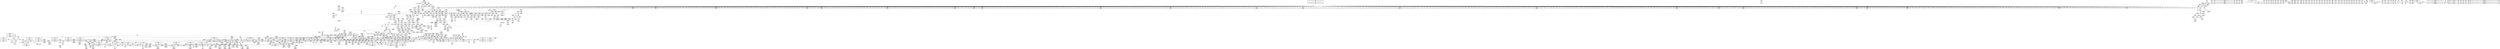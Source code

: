 digraph {
	CE0x3e45a90 [shape=record,shape=Mrecord,label="{CE0x3e45a90|i64*_getelementptr_inbounds_(_2_x_i64_,_2_x_i64_*___llvm_gcov_ctr59,_i64_0,_i64_0)|*Constant*|*SummSink*}"]
	CE0x3eeadb0 [shape=record,shape=Mrecord,label="{CE0x3eeadb0|void_(i8*,_i32,_i64)*_asm_sideeffect_1:_09ud2_0A.pushsection___bug_table,_22a_22_0A2:_09.long_1b_-_2b,_$_0:c_-_2b_0A_09.word_$_1:c_,_0_0A_09.org_2b+$_2:c_0A.popsection_,_i,i,i,_dirflag_,_fpsr_,_flags_|*SummSource*}"]
	CE0x3ebefb0 [shape=record,shape=Mrecord,label="{CE0x3ebefb0|common_perm_create:_tmp30|security/apparmor/lsm.c,253}"]
	CE0x3e6a4d0 [shape=record,shape=Mrecord,label="{CE0x3e6a4d0|common_perm_create:_tmp8|security/apparmor/lsm.c,251|*SummSink*}"]
	CE0x3fa0020 [shape=record,shape=Mrecord,label="{CE0x3fa0020|72:_i32,_:_CRE_159,160_}"]
	CE0x3fa5410 [shape=record,shape=Mrecord,label="{CE0x3fa5410|72:_i32,_:_CRE_265,266_}"]
	CE0x3e88410 [shape=record,shape=Mrecord,label="{CE0x3e88410|common_perm_create:_tmp11|security/apparmor/lsm.c,251|*SummSink*}"]
	CE0x3f4d010 [shape=record,shape=Mrecord,label="{CE0x3f4d010|aa_cred_profile:_do.body6}"]
	CE0x3bd3680 [shape=record,shape=Mrecord,label="{CE0x3bd3680|i32_4|*Constant*|*SummSink*}"]
	CE0x3f09770 [shape=record,shape=Mrecord,label="{CE0x3f09770|72:_i32,_:_CRE_48,56_}"]
	CE0x3f759c0 [shape=record,shape=Mrecord,label="{CE0x3f759c0|aa_cred_profile:_profile11|security/apparmor/include/context.h,101|*SummSource*}"]
	CE0x3e78380 [shape=record,shape=Mrecord,label="{CE0x3e78380|mediated_filesystem:_tmp1|*SummSource*}"]
	CE0x3f629a0 [shape=record,shape=Mrecord,label="{CE0x3f629a0|GLOBAL:___llvm_gcov_ctr46|Global_var:__llvm_gcov_ctr46}"]
	CE0x3f7dfb0 [shape=record,shape=Mrecord,label="{CE0x3f7dfb0|VOIDTB_TE:_CE_181,182_}"]
	CE0x3f564e0 [shape=record,shape=Mrecord,label="{CE0x3f564e0|__aa_current_profile:_tmp18|security/apparmor/include/context.h,138}"]
	CE0x3f28ef0 [shape=record,shape=Mrecord,label="{CE0x3f28ef0|aa_path_perm:_request|Function::aa_path_perm&Arg::request::|*SummSource*}"]
	CE0x3e56e90 [shape=record,shape=Mrecord,label="{CE0x3e56e90|i64_11|*Constant*|*SummSink*}"]
	CE0x3e80040 [shape=record,shape=Mrecord,label="{CE0x3e80040|104:_%struct.inode*,_:_CRE_95,96_}"]
	CE0x3faa1a0 [shape=record,shape=Mrecord,label="{CE0x3faa1a0|72:_i32,_:_CRE_479,480_}"]
	CE0x3f55790 [shape=record,shape=Mrecord,label="{CE0x3f55790|__aa_current_profile:_tmp16|security/apparmor/include/context.h,138|*SummSink*}"]
	CE0x3e81c40 [shape=record,shape=Mrecord,label="{CE0x3e81c40|104:_%struct.inode*,_:_CRE_162,163_}"]
	CE0x3fb6fc0 [shape=record,shape=Mrecord,label="{CE0x3fb6fc0|72:_i32,_:_CRE_944,952_}"]
	CE0x3fb2260 [shape=record,shape=Mrecord,label="{CE0x3fb2260|72:_i32,_:_CRE_864,865_}"]
	CE0x3e4cd60 [shape=record,shape=Mrecord,label="{CE0x3e4cd60|common_perm_create:_tmp10|security/apparmor/lsm.c,251}"]
	CE0x3e53a30 [shape=record,shape=Mrecord,label="{CE0x3e53a30|i32_0|*Constant*|*SummSource*}"]
	CE0x3ebcc10 [shape=record,shape=Mrecord,label="{CE0x3ebcc10|104:_%struct.inode*,_:_CRE_296,304_|*MultipleSource*|security/apparmor/lsm.c,253|*LoadInst*|security/apparmor/lsm.c,253}"]
	CE0x3fb29a0 [shape=record,shape=Mrecord,label="{CE0x3fb29a0|72:_i32,_:_CRE_871,872_}"]
	CE0x3fa60d0 [shape=record,shape=Mrecord,label="{CE0x3fa60d0|72:_i32,_:_CRE_277,278_}"]
	CE0x3f54a90 [shape=record,shape=Mrecord,label="{CE0x3f54a90|__aa_current_profile:_tmp17|security/apparmor/include/context.h,138|*SummSink*}"]
	CE0x3eba990 [shape=record,shape=Mrecord,label="{CE0x3eba990|104:_%struct.inode*,_:_CRE_208,209_}"]
	CE0x3e855b0 [shape=record,shape=Mrecord,label="{CE0x3e855b0|common_perm_create:_return}"]
	CE0x3f25420 [shape=record,shape=Mrecord,label="{CE0x3f25420|COLLAPSED:_CRE:_elem_0::|security/apparmor/lsm.c,169}"]
	CE0x3ecc040 [shape=record,shape=Mrecord,label="{CE0x3ecc040|common_perm_create:_tmp38|security/apparmor/lsm.c,257|*SummSink*}"]
	CE0x3e94ab0 [shape=record,shape=Mrecord,label="{CE0x3e94ab0|common_perm_create:_tmp26|security/apparmor/lsm.c,253|*SummSource*}"]
	CE0x3e71230 [shape=record,shape=Mrecord,label="{CE0x3e71230|i64_2|*Constant*|*SummSink*}"]
	CE0x3e7da60 [shape=record,shape=Mrecord,label="{CE0x3e7da60|common_perm_create:_cred|security/apparmor/lsm.c,251|*SummSource*}"]
	CE0x3ec0e30 [shape=record,shape=Mrecord,label="{CE0x3ec0e30|common_perm_dir_dentry:_op|Function::common_perm_dir_dentry&Arg::op::|*SummSource*}"]
	CE0x3fb15a0 [shape=record,shape=Mrecord,label="{CE0x3fb15a0|72:_i32,_:_CRE_760,768_}"]
	CE0x3fa2dd0 [shape=record,shape=Mrecord,label="{CE0x3fa2dd0|72:_i32,_:_CRE_202,203_}"]
	CE0x3e5c080 [shape=record,shape=Mrecord,label="{CE0x3e5c080|common_perm_create:_if.then8|*SummSource*}"]
	CE0x3e61c20 [shape=record,shape=Mrecord,label="{CE0x3e61c20|_call_void_lockdep_rcu_suspicious(i8*_getelementptr_inbounds_(_24_x_i8_,_24_x_i8_*_.str8,_i32_0,_i32_0),_i32_251,_i8*_getelementptr_inbounds_(_45_x_i8_,_45_x_i8_*_.str14,_i32_0,_i32_0))_#7,_!dbg_!15492|security/apparmor/lsm.c,251}"]
	CE0x3f78700 [shape=record,shape=Mrecord,label="{CE0x3f78700|aa_cred_profile:_if.end|*SummSource*}"]
	CE0x3f0a840 [shape=record,shape=Mrecord,label="{CE0x3f0a840|72:_i32,_:_CRE_140,141_}"]
	CE0x3fb2ab0 [shape=record,shape=Mrecord,label="{CE0x3fb2ab0|72:_i32,_:_CRE_872,873_}"]
	CE0x3fb5db0 [shape=record,shape=Mrecord,label="{CE0x3fb5db0|72:_i32,_:_CRE_920,921_}"]
	CE0x3f7e370 [shape=record,shape=Mrecord,label="{CE0x3f7e370|aa_cred_profile:_tmp3}"]
	CE0x3faf150 [shape=record,shape=Mrecord,label="{CE0x3faf150|72:_i32,_:_CRE_607,608_}"]
	CE0x3fb5310 [shape=record,shape=Mrecord,label="{CE0x3fb5310|72:_i32,_:_CRE_910,911_}"]
	CE0x3f69290 [shape=record,shape=Mrecord,label="{CE0x3f69290|VOIDTB_TE:_CE_91,92_}"]
	CE0x3fa6ea0 [shape=record,shape=Mrecord,label="{CE0x3fa6ea0|72:_i32,_:_CRE_290,291_}"]
	CE0x3fa9950 [shape=record,shape=Mrecord,label="{CE0x3fa9950|72:_i32,_:_CRE_464,472_}"]
	CE0x3f67e80 [shape=record,shape=Mrecord,label="{CE0x3f67e80|aa_cred_profile:_tmp13|*SummSource*}"]
	CE0x3e78ae0 [shape=record,shape=Mrecord,label="{CE0x3e78ae0|i64*_getelementptr_inbounds_(_2_x_i64_,_2_x_i64_*___llvm_gcov_ctr55,_i64_0,_i64_1)|*Constant*}"]
	CE0x3f60b00 [shape=record,shape=Mrecord,label="{CE0x3f60b00|VOIDTB_TE:_CE_147,148_}"]
	CE0x3f68430 [shape=record,shape=Mrecord,label="{CE0x3f68430|%struct.aa_task_cxt*_null|*Constant*|*SummSink*}"]
	CE0x3f618f0 [shape=record,shape=Mrecord,label="{CE0x3f618f0|VOIDTB_TE:_CE_94,95_}"]
	CE0x3f6dd90 [shape=record,shape=Mrecord,label="{CE0x3f6dd90|aa_cred_profile:_tobool4|security/apparmor/include/context.h,100}"]
	CE0x3f255a0 [shape=record,shape=Mrecord,label="{CE0x3f255a0|common_perm:_tmp2|security/apparmor/lsm.c,169}"]
	CE0x3faaa20 [shape=record,shape=Mrecord,label="{CE0x3faaa20|72:_i32,_:_CRE_487,488_}"]
	CE0x3f60280 [shape=record,shape=Mrecord,label="{CE0x3f60280|VOIDTB_TE:_CE_151,152_}"]
	CE0x3fb1160 [shape=record,shape=Mrecord,label="{CE0x3fb1160|72:_i32,_:_CRE_728,736_}"]
	CE0x3fb7c80 [shape=record,shape=Mrecord,label="{CE0x3fb7c80|72:_i32,_:_CRE_984,988_}"]
	CE0x3e4e990 [shape=record,shape=Mrecord,label="{CE0x3e4e990|apparmor_path_mkdir:_dir|Function::apparmor_path_mkdir&Arg::dir::|*SummSource*}"]
	CE0x3f50fb0 [shape=record,shape=Mrecord,label="{CE0x3f50fb0|VOIDTB_TE:_CE_188,189_}"]
	CE0x3f2fae0 [shape=record,shape=Mrecord,label="{CE0x3f2fae0|common_perm_dir_dentry:_mnt|security/apparmor/lsm.c,189}"]
	CE0x3f0fc90 [shape=record,shape=Mrecord,label="{CE0x3f0fc90|VOIDTB_TE:_CE_296,304_}"]
	CE0x3e718e0 [shape=record,shape=Mrecord,label="{CE0x3e718e0|i64_0|*Constant*|*SummSource*}"]
	CE0x3eb3630 [shape=record,shape=Mrecord,label="{CE0x3eb3630|i64*_getelementptr_inbounds_(_2_x_i64_,_2_x_i64_*___llvm_gcov_ctr112,_i64_0,_i64_1)|*Constant*|*SummSource*}"]
	CE0x3f499e0 [shape=record,shape=Mrecord,label="{CE0x3f499e0|aa_cred_profile:_do.end8|*SummSink*}"]
	CE0x3faf6a0 [shape=record,shape=Mrecord,label="{CE0x3faf6a0|72:_i32,_:_CRE_612,613_}"]
	CE0x3f74a30 [shape=record,shape=Mrecord,label="{CE0x3f74a30|aa_cred_profile:_tmp28|security/apparmor/include/context.h,100|*SummSink*}"]
	CE0x3f08e20 [shape=record,shape=Mrecord,label="{CE0x3f08e20|72:_i32,_:_CRE_0,2_}"]
	CE0x3f65960 [shape=record,shape=Mrecord,label="{CE0x3f65960|VOIDTB_TE:_CE_212,213_}"]
	CE0x3fa1ef0 [shape=record,shape=Mrecord,label="{CE0x3fa1ef0|72:_i32,_:_CRE_188,189_}"]
	CE0x3e4fc50 [shape=record,shape=Mrecord,label="{CE0x3e4fc50|_ret_i32_%retval.0,_!dbg_!15515|security/apparmor/lsm.c,257}"]
	CE0x3f08f30 [shape=record,shape=Mrecord,label="{CE0x3f08f30|72:_i32,_:_CRE_2,4_}"]
	CE0x3e62270 [shape=record,shape=Mrecord,label="{CE0x3e62270|i8_1|*Constant*|*SummSource*}"]
	CE0x3e831a0 [shape=record,shape=Mrecord,label="{CE0x3e831a0|104:_%struct.inode*,_:_CRE_180,181_}"]
	CE0x3eb0b60 [shape=record,shape=Mrecord,label="{CE0x3eb0b60|40:_%struct.super_block*,_:_CRE_40,48_|*MultipleSource*|Function::mediated_filesystem&Arg::inode::|security/apparmor/lsm.c,253|security/apparmor/include/apparmor.h,117}"]
	CE0x3f2f5a0 [shape=record,shape=Mrecord,label="{CE0x3f2f5a0|_call_void_mcount()_#2|*SummSource*}"]
	CE0x3e4b8e0 [shape=record,shape=Mrecord,label="{CE0x3e4b8e0|_ret_%struct.task_struct*_%tmp4,_!dbg_!15471|./arch/x86/include/asm/current.h,14|*SummSink*}"]
	CE0x3f7e3e0 [shape=record,shape=Mrecord,label="{CE0x3f7e3e0|aa_cred_profile:_tmp3|*SummSource*}"]
	CE0x3ebd930 [shape=record,shape=Mrecord,label="{CE0x3ebd930|104:_%struct.inode*,_:_CRE_313,314_}"]
	CE0x3f23330 [shape=record,shape=Mrecord,label="{CE0x3f23330|GLOBAL:___aa_current_profile|*Constant*}"]
	CE0x3f2ce90 [shape=record,shape=Mrecord,label="{CE0x3f2ce90|mediated_filesystem:_tobool|security/apparmor/include/apparmor.h,117|*SummSource*}"]
	CE0x3fb4cb0 [shape=record,shape=Mrecord,label="{CE0x3fb4cb0|72:_i32,_:_CRE_904,905_}"]
	CE0x3f0ab70 [shape=record,shape=Mrecord,label="{CE0x3f0ab70|72:_i32,_:_CRE_143,144_}"]
	CE0x3e93980 [shape=record,shape=Mrecord,label="{CE0x3e93980|i64_3|*Constant*}"]
	CE0x3e75910 [shape=record,shape=Mrecord,label="{CE0x3e75910|i64*_getelementptr_inbounds_(_2_x_i64_,_2_x_i64_*___llvm_gcov_ctr112,_i64_0,_i64_1)|*Constant*}"]
	CE0x3f59300 [shape=record,shape=Mrecord,label="{CE0x3f59300|__aa_current_profile:_tmp19|security/apparmor/include/context.h,138|*SummSource*}"]
	CE0x3f6a420 [shape=record,shape=Mrecord,label="{CE0x3f6a420|i64*_getelementptr_inbounds_(_16_x_i64_,_16_x_i64_*___llvm_gcov_ctr46,_i64_0,_i64_8)|*Constant*}"]
	CE0x3faf9d0 [shape=record,shape=Mrecord,label="{CE0x3faf9d0|72:_i32,_:_CRE_615,616_}"]
	CE0x3ec1170 [shape=record,shape=Mrecord,label="{CE0x3ec1170|common_perm_dir_dentry:_dir|Function::common_perm_dir_dentry&Arg::dir::}"]
	CE0x3bd36f0 [shape=record,shape=Mrecord,label="{CE0x3bd36f0|i32_4|*Constant*|*SummSource*}"]
	CE0x3fa2cc0 [shape=record,shape=Mrecord,label="{CE0x3fa2cc0|72:_i32,_:_CRE_201,202_}"]
	CE0x3e96dc0 [shape=record,shape=Mrecord,label="{CE0x3e96dc0|%struct.task_struct*_(%struct.task_struct**)*_asm_movq_%gs:$_1:P_,$0_,_r,im,_dirflag_,_fpsr_,_flags_|*SummSink*}"]
	CE0x3e775b0 [shape=record,shape=Mrecord,label="{CE0x3e775b0|mediated_filesystem:_tmp3|*SummSink*}"]
	CE0x3fa4a80 [shape=record,shape=Mrecord,label="{CE0x3fa4a80|72:_i32,_:_CRE_256,257_}"]
	CE0x3f7e1f0 [shape=record,shape=Mrecord,label="{CE0x3f7e1f0|i32_22|*Constant*}"]
	CE0x3fb1490 [shape=record,shape=Mrecord,label="{CE0x3fb1490|72:_i32,_:_CRE_752,756_}"]
	CE0x3e52d40 [shape=record,shape=Mrecord,label="{CE0x3e52d40|_ret_i32_%call,_!dbg_!15472|security/apparmor/lsm.c,267|*SummSource*}"]
	CE0x3eb7d70 [shape=record,shape=Mrecord,label="{CE0x3eb7d70|mediated_filesystem:_i_sb|security/apparmor/include/apparmor.h,117|*SummSource*}"]
	CE0x3fafbf0 [shape=record,shape=Mrecord,label="{CE0x3fafbf0|72:_i32,_:_CRE_617,618_}"]
	CE0x3f7ca90 [shape=record,shape=Mrecord,label="{CE0x3f7ca90|_call_void_mcount()_#2|*SummSource*}"]
	CE0x3f32170 [shape=record,shape=Mrecord,label="{CE0x3f32170|common_perm_dir_dentry:_call|security/apparmor/lsm.c,191|*SummSource*}"]
	CE0x3e82230 [shape=record,shape=Mrecord,label="{CE0x3e82230|104:_%struct.inode*,_:_CRE_167,168_}"]
	CE0x3e95900 [shape=record,shape=Mrecord,label="{CE0x3e95900|common_perm_create:_tmp27|*LoadInst*|security/apparmor/lsm.c,253|*SummSource*}"]
	CE0x3f70620 [shape=record,shape=Mrecord,label="{CE0x3f70620|VOIDTB_TE:_CE_182,183_}"]
	CE0x3e66cc0 [shape=record,shape=Mrecord,label="{CE0x3e66cc0|i64_0|*Constant*}"]
	CE0x3f46900 [shape=record,shape=Mrecord,label="{CE0x3f46900|__aa_current_profile:_tmp|*SummSink*}"]
	CE0x3f615a0 [shape=record,shape=Mrecord,label="{CE0x3f615a0|i1_true|*Constant*}"]
	CE0x3faff20 [shape=record,shape=Mrecord,label="{CE0x3faff20|72:_i32,_:_CRE_620,621_}"]
	CE0x3e72720 [shape=record,shape=Mrecord,label="{CE0x3e72720|common_perm_create:_tmp23|security/apparmor/lsm.c,253}"]
	CE0x3e799e0 [shape=record,shape=Mrecord,label="{CE0x3e799e0|common_perm_create:_tmp20|security/apparmor/lsm.c,251}"]
	CE0x3f69ce0 [shape=record,shape=Mrecord,label="{CE0x3f69ce0|aa_cred_profile:_tmp}"]
	CE0x3f20350 [shape=record,shape=Mrecord,label="{CE0x3f20350|common_perm:_if.then}"]
	CE0x3f6d320 [shape=record,shape=Mrecord,label="{CE0x3f6d320|aa_cred_profile:_security|security/apparmor/include/context.h,99|*SummSink*}"]
	CE0x3e42090 [shape=record,shape=Mrecord,label="{CE0x3e42090|_call_void_mcount()_#2|*SummSource*}"]
	CE0x3f51850 [shape=record,shape=Mrecord,label="{CE0x3f51850|__aa_current_profile:_tmp14|security/apparmor/include/context.h,138|*SummSource*}"]
	CE0x3f44f10 [shape=record,shape=Mrecord,label="{CE0x3f44f10|GLOBAL:_llvm.expect.i64|*Constant*|*SummSink*}"]
	CE0x3fa6510 [shape=record,shape=Mrecord,label="{CE0x3fa6510|72:_i32,_:_CRE_281,282_}"]
	CE0x3fa5630 [shape=record,shape=Mrecord,label="{CE0x3fa5630|72:_i32,_:_CRE_267,268_}"]
	CE0x3f09c70 [shape=record,shape=Mrecord,label="{CE0x3f09c70|72:_i32,_:_CRE_80,88_}"]
	CE0x3e55620 [shape=record,shape=Mrecord,label="{CE0x3e55620|common_perm_dir_dentry:_tmp|*SummSink*}"]
	CE0x3fa0ce0 [shape=record,shape=Mrecord,label="{CE0x3fa0ce0|72:_i32,_:_CRE_171,172_}"]
	CE0x3e6fe80 [shape=record,shape=Mrecord,label="{CE0x3e6fe80|aa_cred_profile:_do.body|*SummSource*}"]
	CE0x3f78ea0 [shape=record,shape=Mrecord,label="{CE0x3f78ea0|aa_cred_profile:_security|security/apparmor/include/context.h,99|*SummSource*}"]
	CE0x3f75ee0 [shape=record,shape=Mrecord,label="{CE0x3f75ee0|aa_cred_profile:_tmp34|security/apparmor/include/context.h,101}"]
	CE0x3f58130 [shape=record,shape=Mrecord,label="{CE0x3f58130|VOIDTB_TE:_CE_169,170_}"]
	CE0x3f4b7a0 [shape=record,shape=Mrecord,label="{CE0x3f4b7a0|__aa_current_profile:_tmp13|security/apparmor/include/context.h,138|*SummSource*}"]
	CE0x3e57ed0 [shape=record,shape=Mrecord,label="{CE0x3e57ed0|apparmor_path_mkdir:_tmp2|*SummSource*}"]
	CE0x3f28a00 [shape=record,shape=Mrecord,label="{CE0x3f28a00|aa_path_perm:_flags|Function::aa_path_perm&Arg::flags::|*SummSource*}"]
	CE0x3f6a100 [shape=record,shape=Mrecord,label="{CE0x3f6a100|aa_cred_profile:_tmp19|security/apparmor/include/context.h,100|*SummSink*}"]
	CE0x3ec1a50 [shape=record,shape=Mrecord,label="{CE0x3ec1a50|common_perm_dir_dentry:_dentry|Function::common_perm_dir_dentry&Arg::dentry::|*SummSink*}"]
	CE0x3e51e60 [shape=record,shape=Mrecord,label="{CE0x3e51e60|apparmor_path_mkdir:_call|security/apparmor/lsm.c,267|*SummSource*}"]
	CE0x3e4feb0 [shape=record,shape=Mrecord,label="{CE0x3e4feb0|i16_16384|*Constant*|*SummSink*}"]
	CE0x3e4fcc0 [shape=record,shape=Mrecord,label="{CE0x3e4fcc0|i16_16384|*Constant*|*SummSource*}"]
	CE0x3ebf5c0 [shape=record,shape=Mrecord,label="{CE0x3ebf5c0|common_perm_create:_tmp31|security/apparmor/lsm.c,253}"]
	CE0x3eb3a60 [shape=record,shape=Mrecord,label="{CE0x3eb3a60|__aa_current_profile:_call|security/apparmor/include/context.h,138}"]
	CE0x3facd30 [shape=record,shape=Mrecord,label="{CE0x3facd30|72:_i32,_:_CRE_573,574_}"]
	CE0x3fa1cd0 [shape=record,shape=Mrecord,label="{CE0x3fa1cd0|72:_i32,_:_CRE_186,187_}"]
	CE0x3f1f110 [shape=record,shape=Mrecord,label="{CE0x3f1f110|common_perm:_if.end|*SummSource*}"]
	CE0x3f666d0 [shape=record,shape=Mrecord,label="{CE0x3f666d0|aa_cred_profile:_lnot3|security/apparmor/include/context.h,100}"]
	CE0x3e71a30 [shape=record,shape=Mrecord,label="{CE0x3e71a30|mediated_filesystem:_bb|*SummSink*}"]
	CE0x3f5d3f0 [shape=record,shape=Mrecord,label="{CE0x3f5d3f0|VOIDTB_TE:_CE_171,172_}"]
	CE0x3fa6d90 [shape=record,shape=Mrecord,label="{CE0x3fa6d90|72:_i32,_:_CRE_289,290_}"]
	CE0x3e6c080 [shape=record,shape=Mrecord,label="{CE0x3e6c080|i32_0|*Constant*}"]
	CE0x3f6a800 [shape=record,shape=Mrecord,label="{CE0x3f6a800|aa_cred_profile:_if.then}"]
	CE0x3e715b0 [shape=record,shape=Mrecord,label="{CE0x3e715b0|common_perm_create:_tmp4|security/apparmor/lsm.c,251|*SummSource*}"]
	CE0x3f2eaa0 [shape=record,shape=Mrecord,label="{CE0x3f2eaa0|i64*_getelementptr_inbounds_(_2_x_i64_,_2_x_i64_*___llvm_gcov_ctr56,_i64_0,_i64_1)|*Constant*|*SummSource*}"]
	CE0x3e949a0 [shape=record,shape=Mrecord,label="{CE0x3e949a0|common_perm_create:_tmp26|security/apparmor/lsm.c,253}"]
	CE0x3e70070 [shape=record,shape=Mrecord,label="{CE0x3e70070|common_perm_create:_if.end9|*SummSink*}"]
	CE0x3e876a0 [shape=record,shape=Mrecord,label="{CE0x3e876a0|_ret_i1_%lnot,_!dbg_!15473|security/apparmor/include/apparmor.h,117}"]
	CE0x3fa0240 [shape=record,shape=Mrecord,label="{CE0x3fa0240|72:_i32,_:_CRE_161,162_}"]
	CE0x3f1d210 [shape=record,shape=Mrecord,label="{CE0x3f1d210|GLOBAL:_common_perm|*Constant*|*SummSink*}"]
	CE0x3faa800 [shape=record,shape=Mrecord,label="{CE0x3faa800|72:_i32,_:_CRE_485,486_}"]
	CE0x3e7e4d0 [shape=record,shape=Mrecord,label="{CE0x3e7e4d0|i64_4|*Constant*}"]
	CE0x3faf590 [shape=record,shape=Mrecord,label="{CE0x3faf590|72:_i32,_:_CRE_611,612_}"]
	CE0x3f2f4c0 [shape=record,shape=Mrecord,label="{CE0x3f2f4c0|_call_void_mcount()_#2}"]
	CE0x3faf480 [shape=record,shape=Mrecord,label="{CE0x3faf480|72:_i32,_:_CRE_610,611_}"]
	CE0x3f28580 [shape=record,shape=Mrecord,label="{CE0x3f28580|aa_path_perm:_path|Function::aa_path_perm&Arg::path::|*SummSource*}"]
	CE0x3e65bc0 [shape=record,shape=Mrecord,label="{CE0x3e65bc0|GLOBAL:_lockdep_rcu_suspicious|*Constant*|*SummSource*}"]
	CE0x3fb1e20 [shape=record,shape=Mrecord,label="{CE0x3fb1e20|72:_i32,_:_CRE_832,840_}"]
	CE0x3fa8960 [shape=record,shape=Mrecord,label="{CE0x3fa8960|72:_i32,_:_CRE_336,344_}"]
	CE0x3fb16b0 [shape=record,shape=Mrecord,label="{CE0x3fb16b0|72:_i32,_:_CRE_768,776_}"]
	CE0x3e66f70 [shape=record,shape=Mrecord,label="{CE0x3e66f70|GLOBAL:___llvm_gcov_ctr57|Global_var:__llvm_gcov_ctr57}"]
	CE0x3e4d5e0 [shape=record,shape=Mrecord,label="{CE0x3e4d5e0|apparmor_path_mkdir:_dentry|Function::apparmor_path_mkdir&Arg::dentry::|*SummSink*}"]
	CE0x3ab09c0 [shape=record,shape=Mrecord,label="{CE0x3ab09c0|GLOBAL:_common_perm_create|*Constant*|*SummSource*}"]
	CE0x3e611f0 [shape=record,shape=Mrecord,label="{CE0x3e611f0|i64*_getelementptr_inbounds_(_17_x_i64_,_17_x_i64_*___llvm_gcov_ctr60,_i64_0,_i64_8)|*Constant*|*SummSource*}"]
	CE0x3f29a50 [shape=record,shape=Mrecord,label="{CE0x3f29a50|_ret_i32_%call17,_!dbg_!15526|security/apparmor/file.c,307|*SummSink*}"]
	CE0x3ecb180 [shape=record,shape=Mrecord,label="{CE0x3ecb180|common_perm_create:_retval.0|*SummSource*}"]
	CE0x3f2bb40 [shape=record,shape=Mrecord,label="{CE0x3f2bb40|GLOBAL:_aa_path_perm|*Constant*}"]
	CE0x3f43270 [shape=record,shape=Mrecord,label="{CE0x3f43270|__aa_current_profile:_land.lhs.true|*SummSource*}"]
	CE0x3e57130 [shape=record,shape=Mrecord,label="{CE0x3e57130|i64_10|*Constant*|*SummSink*}"]
	CE0x3e86a70 [shape=record,shape=Mrecord,label="{CE0x3e86a70|aa_cred_profile:_tmp11|security/apparmor/include/context.h,100}"]
	CE0x3e851a0 [shape=record,shape=Mrecord,label="{CE0x3e851a0|get_current:_tmp3|*SummSource*}"]
	CE0x3fb4430 [shape=record,shape=Mrecord,label="{CE0x3fb4430|72:_i32,_:_CRE_896,897_}"]
	CE0x3ec6c70 [shape=record,shape=Mrecord,label="{CE0x3ec6c70|common_perm:_tmp10|security/apparmor/lsm.c,172|*SummSource*}"]
	CE0x3e99220 [shape=record,shape=Mrecord,label="{CE0x3e99220|GLOBAL:_common_perm_dir_dentry|*Constant*|*SummSource*}"]
	CE0x3e4e5e0 [shape=record,shape=Mrecord,label="{CE0x3e4e5e0|common_perm_dir_dentry:_path|security/apparmor/lsm.c, 189}"]
	CE0x3fa0790 [shape=record,shape=Mrecord,label="{CE0x3fa0790|72:_i32,_:_CRE_166,167_}"]
	CE0x3ec2fa0 [shape=record,shape=Mrecord,label="{CE0x3ec2fa0|common_perm:_error.0|*SummSink*}"]
	CE0x3f5ad30 [shape=record,shape=Mrecord,label="{CE0x3f5ad30|__aa_current_profile:_cred|security/apparmor/include/context.h,138|*SummSink*}"]
	CE0x3e88c80 [shape=record,shape=Mrecord,label="{CE0x3e88c80|common_perm_create:_tmp32|security/apparmor/lsm.c,253|*SummSource*}"]
	CE0x3f0a320 [shape=record,shape=Mrecord,label="{CE0x3f0a320|72:_i32,_:_CRE_128,136_}"]
	CE0x3ec8d90 [shape=record,shape=Mrecord,label="{CE0x3ec8d90|i32_10|*Constant*}"]
	CE0x3f0afb0 [shape=record,shape=Mrecord,label="{CE0x3f0afb0|72:_i32,_:_CRE_147,148_}"]
	"CONST[source:1(input),value:2(dynamic)][purpose:{object}]"
	CE0x3f5dd10 [shape=record,shape=Mrecord,label="{CE0x3f5dd10|VOIDTB_TE:_CE_161,162_}"]
	CE0x3e674a0 [shape=record,shape=Mrecord,label="{CE0x3e674a0|i64*_getelementptr_inbounds_(_5_x_i64_,_5_x_i64_*___llvm_gcov_ctr57,_i64_0,_i64_3)|*Constant*|*SummSink*}"]
	CE0x3f08af0 [shape=record,shape=Mrecord,label="{CE0x3f08af0|VOIDTB_TE:_CE_317,318_}"]
	CE0x3f41a80 [shape=record,shape=Mrecord,label="{CE0x3f41a80|COLLAPSED:_GCMRE___llvm_gcov_ctr58_internal_global_11_x_i64_zeroinitializer:_elem_0:default:}"]
	CE0x3ec2a60 [shape=record,shape=Mrecord,label="{CE0x3ec2a60|common_perm_create:_tmp29|security/apparmor/lsm.c,253|*SummSink*}"]
	CE0x3f539c0 [shape=record,shape=Mrecord,label="{CE0x3f539c0|i32_138|*Constant*}"]
	CE0x3fb6520 [shape=record,shape=Mrecord,label="{CE0x3fb6520|72:_i32,_:_CRE_927,928_}"]
	CE0x3e4d0c0 [shape=record,shape=Mrecord,label="{CE0x3e4d0c0|apparmor_path_mkdir:_tmp3|*SummSink*}"]
	CE0x3fb5200 [shape=record,shape=Mrecord,label="{CE0x3fb5200|72:_i32,_:_CRE_909,910_}"]
	CE0x3f5ab70 [shape=record,shape=Mrecord,label="{CE0x3f5ab70|__aa_current_profile:_cred|security/apparmor/include/context.h,138}"]
	CE0x3e50ec0 [shape=record,shape=Mrecord,label="{CE0x3e50ec0|i64*_getelementptr_inbounds_(_2_x_i64_,_2_x_i64_*___llvm_gcov_ctr59,_i64_0,_i64_1)|*Constant*|*SummSink*}"]
	CE0x3fa7d80 [shape=record,shape=Mrecord,label="{CE0x3fa7d80|72:_i32,_:_CRE_304,305_}"]
	CE0x3e77b40 [shape=record,shape=Mrecord,label="{CE0x3e77b40|get_current:_tmp2}"]
	CE0x3fb2ef0 [shape=record,shape=Mrecord,label="{CE0x3fb2ef0|72:_i32,_:_CRE_876,877_}"]
	CE0x3e85f10 [shape=record,shape=Mrecord,label="{CE0x3e85f10|common_perm_create:_land.lhs.true|*SummSource*}"]
	CE0x3f65eb0 [shape=record,shape=Mrecord,label="{CE0x3f65eb0|VOIDTB_TE:_CE_217,218_}"]
	CE0x3eecc40 [shape=record,shape=Mrecord,label="{CE0x3eecc40|aa_cred_profile:_tmp24|security/apparmor/include/context.h,100|*SummSink*}"]
	CE0x3f62560 [shape=record,shape=Mrecord,label="{CE0x3f62560|VOIDTB_TE:_CE_165,166_}"]
	CE0x3fabd40 [shape=record,shape=Mrecord,label="{CE0x3fabd40|72:_i32,_:_CRE_558,559_}"]
	CE0x3ec3d40 [shape=record,shape=Mrecord,label="{CE0x3ec3d40|mediated_filesystem:_entry|*SummSink*}"]
	CE0x3f7cd00 [shape=record,shape=Mrecord,label="{CE0x3f7cd00|VOIDTB_TE:_CE_195,196_}"]
	CE0x3f2dc10 [shape=record,shape=Mrecord,label="{CE0x3f2dc10|common_perm_dir_dentry:_bb|*SummSource*}"]
	CE0x3f47140 [shape=record,shape=Mrecord,label="{CE0x3f47140|aa_cred_profile:_tobool1|security/apparmor/include/context.h,100|*SummSource*}"]
	CE0x3ec1360 [shape=record,shape=Mrecord,label="{CE0x3ec1360|common_perm_dir_dentry:_dir|Function::common_perm_dir_dentry&Arg::dir::|*SummSource*}"]
	CE0x3ebb310 [shape=record,shape=Mrecord,label="{CE0x3ebb310|104:_%struct.inode*,_:_CRE_216,217_}"]
	CE0x3fa9400 [shape=record,shape=Mrecord,label="{CE0x3fa9400|72:_i32,_:_CRE_424,432_}"]
	CE0x3e560a0 [shape=record,shape=Mrecord,label="{CE0x3e560a0|i64*_getelementptr_inbounds_(_2_x_i64_,_2_x_i64_*___llvm_gcov_ctr59,_i64_0,_i64_1)|*Constant*|*SummSource*}"]
	CE0x3e9b360 [shape=record,shape=Mrecord,label="{CE0x3e9b360|common_perm_create:_call3|security/apparmor/lsm.c,251}"]
	CE0x3fad170 [shape=record,shape=Mrecord,label="{CE0x3fad170|72:_i32,_:_CRE_577,578_}"]
	CE0x3e4f9b0 [shape=record,shape=Mrecord,label="{CE0x3e4f9b0|common_perm_create:_tobool|security/apparmor/lsm.c,251}"]
	CE0x3e83660 [shape=record,shape=Mrecord,label="{CE0x3e83660|104:_%struct.inode*,_:_CRE_184,185_}"]
	CE0x3ec32d0 [shape=record,shape=Mrecord,label="{CE0x3ec32d0|i64*_getelementptr_inbounds_(_5_x_i64_,_5_x_i64_*___llvm_gcov_ctr57,_i64_0,_i64_4)|*Constant*}"]
	CE0x3fa9f80 [shape=record,shape=Mrecord,label="{CE0x3fa9f80|72:_i32,_:_CRE_477,478_}"]
	CE0x3ebb570 [shape=record,shape=Mrecord,label="{CE0x3ebb570|104:_%struct.inode*,_:_CRE_218,219_}"]
	CE0x3fb3330 [shape=record,shape=Mrecord,label="{CE0x3fb3330|72:_i32,_:_CRE_880,881_}"]
	CE0x3e73320 [shape=record,shape=Mrecord,label="{CE0x3e73320|common_perm_create:_tmp5|security/apparmor/lsm.c,251}"]
	CE0x3f0f410 [shape=record,shape=Mrecord,label="{CE0x3f0f410|VOIDTB_TE:_CE_232,240_}"]
	CE0x3e55160 [shape=record,shape=Mrecord,label="{CE0x3e55160|i1_true|*Constant*|*SummSource*}"]
	CE0x3e4ab30 [shape=record,shape=Mrecord,label="{CE0x3e4ab30|common_perm_create:_tmp1|*SummSink*}"]
	CE0x3f41de0 [shape=record,shape=Mrecord,label="{CE0x3f41de0|aa_cred_profile:_tmp10|security/apparmor/include/context.h,100|*SummSource*}"]
	CE0x3e55c20 [shape=record,shape=Mrecord,label="{CE0x3e55c20|common_perm_create:_bb}"]
	CE0x3f7b1b0 [shape=record,shape=Mrecord,label="{CE0x3f7b1b0|aa_cred_profile:_tmp16|security/apparmor/include/context.h,100|*SummSink*}"]
	CE0x3f22890 [shape=record,shape=Mrecord,label="{CE0x3f22890|COLLAPSED:_GCMRE___llvm_gcov_ctr57_internal_global_5_x_i64_zeroinitializer:_elem_0:default:}"]
	CE0x3fb2bc0 [shape=record,shape=Mrecord,label="{CE0x3fb2bc0|72:_i32,_:_CRE_873,874_}"]
	CE0x3e72f60 [shape=record,shape=Mrecord,label="{CE0x3e72f60|GLOBAL:___llvm_gcov_ctr60|Global_var:__llvm_gcov_ctr60|*SummSink*}"]
	CE0x3f5a1d0 [shape=record,shape=Mrecord,label="{CE0x3f5a1d0|__aa_current_profile:_call3|security/apparmor/include/context.h,138|*SummSink*}"]
	CE0x3f1e7a0 [shape=record,shape=Mrecord,label="{CE0x3f1e7a0|common_perm:_cond|Function::common_perm&Arg::cond::|*SummSink*}"]
	CE0x3e60620 [shape=record,shape=Mrecord,label="{CE0x3e60620|GLOBAL:_common_perm_create.__warned|Global_var:common_perm_create.__warned|*SummSource*}"]
	CE0x3e4fb00 [shape=record,shape=Mrecord,label="{CE0x3e4fb00|common_perm_create:_mask|Function::common_perm_create&Arg::mask::|*SummSource*}"]
	CE0x3e77800 [shape=record,shape=Mrecord,label="{CE0x3e77800|_call_void_mcount()_#2}"]
	CE0x3ebff10 [shape=record,shape=Mrecord,label="{CE0x3ebff10|common_perm_create:_tmp33|security/apparmor/lsm.c,254}"]
	CE0x3f44d80 [shape=record,shape=Mrecord,label="{CE0x3f44d80|GLOBAL:___llvm_gcov_ctr58|Global_var:__llvm_gcov_ctr58|*SummSource*}"]
	CE0x3f30820 [shape=record,shape=Mrecord,label="{CE0x3f30820|0:_%struct.vfsmount*,_8:_%struct.dentry*,_:_SCMRE_0,8_|*MultipleSource*|security/apparmor/lsm.c, 189|security/apparmor/lsm.c,189}"]
	CE0x3e41a90 [shape=record,shape=Mrecord,label="{CE0x3e41a90|common_perm_create:_cond|security/apparmor/lsm.c, 251|*SummSource*}"]
	CE0x3ebb440 [shape=record,shape=Mrecord,label="{CE0x3ebb440|104:_%struct.inode*,_:_CRE_217,218_}"]
	CE0x3e79b40 [shape=record,shape=Mrecord,label="{CE0x3e79b40|common_perm_create:_tmp20|security/apparmor/lsm.c,251|*SummSource*}"]
	CE0x3f567a0 [shape=record,shape=Mrecord,label="{CE0x3f567a0|__aa_current_profile:_tmp18|security/apparmor/include/context.h,138|*SummSink*}"]
	CE0x3e58860 [shape=record,shape=Mrecord,label="{CE0x3e58860|apparmor_path_mkdir:_bb|*SummSink*}"]
	CE0x3e7f750 [shape=record,shape=Mrecord,label="{CE0x3e7f750|104:_%struct.inode*,_:_CRE_88,89_}"]
	CE0x3ec05d0 [shape=record,shape=Mrecord,label="{CE0x3ec05d0|common_perm_create:_tmp35|security/apparmor/lsm.c,256|*SummSink*}"]
	CE0x3fa5da0 [shape=record,shape=Mrecord,label="{CE0x3fa5da0|72:_i32,_:_CRE_274,275_}"]
	CE0x3f4fa20 [shape=record,shape=Mrecord,label="{CE0x3f4fa20|aa_cred_profile:_tmp9|security/apparmor/include/context.h,100}"]
	CE0x3fa2990 [shape=record,shape=Mrecord,label="{CE0x3fa2990|72:_i32,_:_CRE_198,199_}"]
	CE0x3f55b30 [shape=record,shape=Mrecord,label="{CE0x3f55b30|i8_1|*Constant*}"]
	CE0x3e563b0 [shape=record,shape=Mrecord,label="{CE0x3e563b0|apparmor_path_mkdir:_dir|Function::apparmor_path_mkdir&Arg::dir::}"]
	CE0x3f5d760 [shape=record,shape=Mrecord,label="{CE0x3f5d760|VOIDTB_TE:_CE_174,175_}"]
	CE0x3e795b0 [shape=record,shape=Mrecord,label="{CE0x3e795b0|common_perm_create:_fsuid|security/apparmor/lsm.c,251}"]
	CE0x3f4d0c0 [shape=record,shape=Mrecord,label="{CE0x3f4d0c0|aa_cred_profile:_do.end10|*SummSink*}"]
	CE0x3e86b90 [shape=record,shape=Mrecord,label="{CE0x3e86b90|aa_cred_profile:_tmp11|security/apparmor/include/context.h,100|*SummSource*}"]
	CE0x3f0aa60 [shape=record,shape=Mrecord,label="{CE0x3f0aa60|72:_i32,_:_CRE_142,143_}"]
	CE0x3f298b0 [shape=record,shape=Mrecord,label="{CE0x3f298b0|_ret_i32_%call17,_!dbg_!15526|security/apparmor/file.c,307|*SummSource*}"]
	CE0x3f4b0f0 [shape=record,shape=Mrecord,label="{CE0x3f4b0f0|i64*_getelementptr_inbounds_(_11_x_i64_,_11_x_i64_*___llvm_gcov_ctr58,_i64_0,_i64_6)|*Constant*|*SummSource*}"]
	CE0x3f1e500 [shape=record,shape=Mrecord,label="{CE0x3f1e500|common_perm:_cond|Function::common_perm&Arg::cond::}"]
	CE0x3e7c2b0 [shape=record,shape=Mrecord,label="{CE0x3e7c2b0|common_perm_create:_tobool5|security/apparmor/lsm.c,253}"]
	CE0x3e5c010 [shape=record,shape=Mrecord,label="{CE0x3e5c010|i64*_getelementptr_inbounds_(_17_x_i64_,_17_x_i64_*___llvm_gcov_ctr60,_i64_0,_i64_0)|*Constant*|*SummSink*}"]
	CE0x3ebe8c0 [shape=record,shape=Mrecord,label="{CE0x3ebe8c0|i64_12|*Constant*|*SummSink*}"]
	CE0x3fb5860 [shape=record,shape=Mrecord,label="{CE0x3fb5860|72:_i32,_:_CRE_915,916_}"]
	CE0x3e7a680 [shape=record,shape=Mrecord,label="{CE0x3e7a680|common_perm_create:_mode4|security/apparmor/lsm.c,251}"]
	CE0x3f589a0 [shape=record,shape=Mrecord,label="{CE0x3f589a0|void_(i8*,_i32,_i64)*_asm_sideeffect_1:_09ud2_0A.pushsection___bug_table,_22a_22_0A2:_09.long_1b_-_2b,_$_0:c_-_2b_0A_09.word_$_1:c_,_0_0A_09.org_2b+$_2:c_0A.popsection_,_i,i,i,_dirflag_,_fpsr_,_flags_|*SummSink*}"]
	CE0x3e55700 [shape=record,shape=Mrecord,label="{CE0x3e55700|common_perm_dir_dentry:_tmp1|*SummSource*}"]
	CE0x3f2b690 [shape=record,shape=Mrecord,label="{CE0x3f2b690|common_perm:_call1|security/apparmor/lsm.c,170|*SummSource*}"]
	CE0x3e58390 [shape=record,shape=Mrecord,label="{CE0x3e58390|i64_2|*Constant*|*SummSource*}"]
	CE0x3fac3a0 [shape=record,shape=Mrecord,label="{CE0x3fac3a0|72:_i32,_:_CRE_564,565_}"]
	CE0x3e87e60 [shape=record,shape=Mrecord,label="{CE0x3e87e60|common_perm_create:_tmp10|security/apparmor/lsm.c,251|*SummSink*}"]
	CE0x3eee090 [shape=record,shape=Mrecord,label="{CE0x3eee090|i64*_getelementptr_inbounds_(_16_x_i64_,_16_x_i64_*___llvm_gcov_ctr46,_i64_0,_i64_10)|*Constant*|*SummSink*}"]
	CE0x3fb4320 [shape=record,shape=Mrecord,label="{CE0x3fb4320|72:_i32,_:_CRE_895,896_}"]
	CE0x3e6fb60 [shape=record,shape=Mrecord,label="{CE0x3e6fb60|common_perm_create:_tmp|*SummSource*}"]
	CE0x3e98ab0 [shape=record,shape=Mrecord,label="{CE0x3e98ab0|GLOBAL:_common_perm_dir_dentry|*Constant*}"]
	CE0x3fa2880 [shape=record,shape=Mrecord,label="{CE0x3fa2880|72:_i32,_:_CRE_197,198_}"]
	CE0x3f58240 [shape=record,shape=Mrecord,label="{CE0x3f58240|VOIDTB_TE:_CE_170,171_}"]
	CE0x3effe50 [shape=record,shape=Mrecord,label="{CE0x3effe50|common_perm_dir_dentry:_bb|*SummSink*}"]
	CE0x3fa6730 [shape=record,shape=Mrecord,label="{CE0x3fa6730|72:_i32,_:_CRE_283,284_}"]
	CE0x3ec09b0 [shape=record,shape=Mrecord,label="{CE0x3ec09b0|common_perm_dir_dentry:_entry|*SummSource*}"]
	CE0x3eeb890 [shape=record,shape=Mrecord,label="{CE0x3eeb890|i64*_getelementptr_inbounds_(_16_x_i64_,_16_x_i64_*___llvm_gcov_ctr46,_i64_0,_i64_9)|*Constant*|*SummSource*}"]
	CE0x3e75870 [shape=record,shape=Mrecord,label="{CE0x3e75870|aa_cred_profile:_bb}"]
	CE0x3f5e500 [shape=record,shape=Mrecord,label="{CE0x3f5e500|VOIDTB_TE:_CE_157,158_}"]
	CE0x3f09470 [shape=record,shape=Mrecord,label="{CE0x3f09470|72:_i32,_:_CRE_24,32_}"]
	CE0x3f498d0 [shape=record,shape=Mrecord,label="{CE0x3f498d0|aa_cred_profile:_do.end8|*SummSource*}"]
	CE0x3e965f0 [shape=record,shape=Mrecord,label="{CE0x3e965f0|common_perm_create:_d_inode|security/apparmor/lsm.c,253|*SummSource*}"]
	CE0x3f5d800 [shape=record,shape=Mrecord,label="{CE0x3f5d800|aa_cred_profile:_tmp1}"]
	CE0x3e77950 [shape=record,shape=Mrecord,label="{CE0x3e77950|_call_void_mcount()_#2|*SummSource*}"]
	CE0x3f6ff40 [shape=record,shape=Mrecord,label="{CE0x3f6ff40|%struct.aa_task_cxt*_null|*Constant*}"]
	CE0x3e5fd90 [shape=record,shape=Mrecord,label="{CE0x3e5fd90|common_perm_create:_tmp6|security/apparmor/lsm.c,251|*SummSink*}"]
	CE0x3e65a90 [shape=record,shape=Mrecord,label="{CE0x3e65a90|GLOBAL:_lockdep_rcu_suspicious|*Constant*}"]
	CE0x3e67330 [shape=record,shape=Mrecord,label="{CE0x3e67330|common_perm:_tmp4|security/apparmor/lsm.c,169|*SummSink*}"]
	CE0x3e85260 [shape=record,shape=Mrecord,label="{CE0x3e85260|get_current:_tmp3|*SummSink*}"]
	CE0x3f64d10 [shape=record,shape=Mrecord,label="{CE0x3f64d10|aa_cred_profile:_lnot2|security/apparmor/include/context.h,100}"]
	CE0x3e50030 [shape=record,shape=Mrecord,label="{CE0x3e50030|common_perm_create:_mode|Function::common_perm_create&Arg::mode::}"]
	CE0x3fa2000 [shape=record,shape=Mrecord,label="{CE0x3fa2000|72:_i32,_:_CRE_189,190_}"]
	CE0x3fb7730 [shape=record,shape=Mrecord,label="{CE0x3fb7730|72:_i32,_:_CRE_979,980_}"]
	CE0x3fb3660 [shape=record,shape=Mrecord,label="{CE0x3fb3660|72:_i32,_:_CRE_883,884_}"]
	CE0x3f65c90 [shape=record,shape=Mrecord,label="{CE0x3f65c90|VOIDTB_TE:_CE_215,216_}"]
	CE0x3f5b380 [shape=record,shape=Mrecord,label="{CE0x3f5b380|__aa_current_profile:_tmp21|security/apparmor/include/context.h,138|*SummSource*}"]
	CE0x3fa6840 [shape=record,shape=Mrecord,label="{CE0x3fa6840|72:_i32,_:_CRE_284,285_}"]
	CE0x3e47120 [shape=record,shape=Mrecord,label="{CE0x3e47120|apparmor_path_mkdir:_entry}"]
	CE0x3f695e0 [shape=record,shape=Mrecord,label="{CE0x3f695e0|aa_cred_profile:_tmp14|security/apparmor/include/context.h,100|*SummSink*}"]
	CE0x3fadd20 [shape=record,shape=Mrecord,label="{CE0x3fadd20|72:_i32,_:_CRE_588,589_}"]
	CE0x3ec4080 [shape=record,shape=Mrecord,label="{CE0x3ec4080|mediated_filesystem:_inode|Function::mediated_filesystem&Arg::inode::|*SummSource*}"]
	CE0x3ec07d0 [shape=record,shape=Mrecord,label="{CE0x3ec07d0|common_perm_create:_tmp36|security/apparmor/lsm.c,256|*SummSink*}"]
	CE0x3fb6eb0 [shape=record,shape=Mrecord,label="{CE0x3fb6eb0|72:_i32,_:_CRE_936,944_}"]
	CE0x3f5c7b0 [shape=record,shape=Mrecord,label="{CE0x3f5c7b0|aa_cred_profile:_cred|Function::aa_cred_profile&Arg::cred::|*SummSink*}"]
	CE0x3e812c0 [shape=record,shape=Mrecord,label="{CE0x3e812c0|104:_%struct.inode*,_:_CRE_154,155_}"]
	CE0x3ecba70 [shape=record,shape=Mrecord,label="{CE0x3ecba70|common_perm_create:_tmp37|security/apparmor/lsm.c,257}"]
	CE0x3f085a0 [shape=record,shape=Mrecord,label="{CE0x3f085a0|VOIDTB_TE:_CE_312,313_}"]
	CE0x3f2f0e0 [shape=record,shape=Mrecord,label="{CE0x3f2f0e0|common_perm_dir_dentry:_tmp3|*SummSource*}"]
	CE0x3f54350 [shape=record,shape=Mrecord,label="{CE0x3f54350|i64*_getelementptr_inbounds_(_11_x_i64_,_11_x_i64_*___llvm_gcov_ctr58,_i64_0,_i64_9)|*Constant*}"]
	CE0x3fa39b0 [shape=record,shape=Mrecord,label="{CE0x3fa39b0|72:_i32,_:_CRE_240,241_}"]
	CE0x3ecbdf0 [shape=record,shape=Mrecord,label="{CE0x3ecbdf0|common_perm_create:_tmp37|security/apparmor/lsm.c,257|*SummSink*}"]
	CE0x3effd00 [shape=record,shape=Mrecord,label="{CE0x3effd00|mediated_filesystem:_s_flags|security/apparmor/include/apparmor.h,117}"]
	CE0x3f64220 [shape=record,shape=Mrecord,label="{CE0x3f64220|VOIDTB_TE:_CE_24,40_}"]
	CE0x3f67480 [shape=record,shape=Mrecord,label="{CE0x3f67480|aa_cred_profile:_lnot.ext|security/apparmor/include/context.h,100}"]
	CE0x3e9ad80 [shape=record,shape=Mrecord,label="{CE0x3e9ad80|common_perm_create:_tmp18|security/apparmor/lsm.c,251}"]
	CE0x3e54250 [shape=record,shape=Mrecord,label="{CE0x3e54250|__aa_current_profile:_tmp8|security/apparmor/include/context.h,138}"]
	CE0x3ec28f0 [shape=record,shape=Mrecord,label="{CE0x3ec28f0|GLOBAL:_mediated_filesystem|*Constant*|*SummSink*}"]
	CE0x3fabc30 [shape=record,shape=Mrecord,label="{CE0x3fabc30|72:_i32,_:_CRE_557,558_}"]
	CE0x3f324c0 [shape=record,shape=Mrecord,label="{CE0x3f324c0|common_perm_dir_dentry:_tmp2}"]
	CE0x3e63a40 [shape=record,shape=Mrecord,label="{CE0x3e63a40|common_perm_create:_tmp34|security/apparmor/lsm.c,254|*SummSink*}"]
	CE0x3f77ed0 [shape=record,shape=Mrecord,label="{CE0x3f77ed0|aa_cred_profile:_tmp33|security/apparmor/include/context.h,101}"]
	CE0x3f1ec80 [shape=record,shape=Mrecord,label="{CE0x3f1ec80|_ret_i32_%error.0,_!dbg_!15483|security/apparmor/lsm.c,172|*SummSink*}"]
	CE0x3f447b0 [shape=record,shape=Mrecord,label="{CE0x3f447b0|i64*_getelementptr_inbounds_(_16_x_i64_,_16_x_i64_*___llvm_gcov_ctr46,_i64_0,_i64_1)|*Constant*|*SummSource*}"]
	CE0x3fac180 [shape=record,shape=Mrecord,label="{CE0x3fac180|72:_i32,_:_CRE_562,563_}"]
	CE0x3f77520 [shape=record,shape=Mrecord,label="{CE0x3f77520|VOIDTB_TE:_CE_209,210_}"]
	CE0x3f778b0 [shape=record,shape=Mrecord,label="{CE0x3f778b0|aa_cred_profile:_tmp32|security/apparmor/include/context.h,101|*SummSink*}"]
	CE0x3f76ec0 [shape=record,shape=Mrecord,label="{CE0x3f76ec0|VOIDTB_TE:_CE_203,204_}"]
	CE0x3e530a0 [shape=record,shape=Mrecord,label="{CE0x3e530a0|common_perm_create:_land.lhs.true2|*SummSink*}"]
	CE0x3e61f90 [shape=record,shape=Mrecord,label="{CE0x3e61f90|common_perm_create:_tmp16|security/apparmor/lsm.c,251|*SummSink*}"]
	CE0x3e5bf40 [shape=record,shape=Mrecord,label="{CE0x3e5bf40|common_perm_create:_if.then8}"]
	CE0x3e4a8f0 [shape=record,shape=Mrecord,label="{CE0x3e4a8f0|common_perm_create:_tmp1|*SummSource*}"]
	CE0x3ebbb60 [shape=record,shape=Mrecord,label="{CE0x3ebbb60|104:_%struct.inode*,_:_CRE_223,224_}"]
	CE0x3eba5f0 [shape=record,shape=Mrecord,label="{CE0x3eba5f0|i64*_getelementptr_inbounds_(_2_x_i64_,_2_x_i64_*___llvm_gcov_ctr56,_i64_0,_i64_0)|*Constant*}"]
	CE0x3e68dc0 [shape=record,shape=Mrecord,label="{CE0x3e68dc0|common_perm_create:_if.then}"]
	CE0x3fac8f0 [shape=record,shape=Mrecord,label="{CE0x3fac8f0|72:_i32,_:_CRE_569,570_}"]
	CE0x3e7df10 [shape=record,shape=Mrecord,label="{CE0x3e7df10|common_perm_create:_tmp19|security/apparmor/lsm.c,251}"]
	CE0x3f73bf0 [shape=record,shape=Mrecord,label="{CE0x3f73bf0|aa_cred_profile:_tmp27|security/apparmor/include/context.h,100}"]
	CE0x3fa5740 [shape=record,shape=Mrecord,label="{CE0x3fa5740|72:_i32,_:_CRE_268,269_}"]
	CE0x3f5f620 [shape=record,shape=Mrecord,label="{CE0x3f5f620|aa_cred_profile:_lnot|security/apparmor/include/context.h,100|*SummSink*}"]
	"CONST[source:0(mediator),value:2(dynamic)][purpose:{subject}]"
	CE0x3e7f8f0 [shape=record,shape=Mrecord,label="{CE0x3e7f8f0|104:_%struct.inode*,_:_CRE_89,90_}"]
	CE0x3e832d0 [shape=record,shape=Mrecord,label="{CE0x3e832d0|104:_%struct.inode*,_:_CRE_181,182_}"]
	CE0x3e70900 [shape=record,shape=Mrecord,label="{CE0x3e70900|common_perm_create:_do.body|*SummSink*}"]
	CE0x3e826f0 [shape=record,shape=Mrecord,label="{CE0x3e826f0|104:_%struct.inode*,_:_CRE_171,172_}"]
	CE0x3f52720 [shape=record,shape=Mrecord,label="{CE0x3f52720|i64*_getelementptr_inbounds_(_11_x_i64_,_11_x_i64_*___llvm_gcov_ctr58,_i64_0,_i64_8)|*Constant*}"]
	CE0x3e9aee0 [shape=record,shape=Mrecord,label="{CE0x3e9aee0|common_perm_create:_tmp18|security/apparmor/lsm.c,251|*SummSource*}"]
	CE0x3f0ad90 [shape=record,shape=Mrecord,label="{CE0x3f0ad90|72:_i32,_:_CRE_145,146_}"]
	CE0x3fb6da0 [shape=record,shape=Mrecord,label="{CE0x3fb6da0|72:_i32,_:_CRE_935,936_}"]
	CE0x3f0faa0 [shape=record,shape=Mrecord,label="{CE0x3f0faa0|VOIDTB_TE:_CE_280,288_}"]
	CE0x3f24b50 [shape=record,shape=Mrecord,label="{CE0x3f24b50|common_perm:_mode|security/apparmor/lsm.c,169}"]
	CE0x3fa5300 [shape=record,shape=Mrecord,label="{CE0x3fa5300|72:_i32,_:_CRE_264,265_}"]
	CE0x3f5ba90 [shape=record,shape=Mrecord,label="{CE0x3f5ba90|__aa_current_profile:_call4|security/apparmor/include/context.h,138|*SummSink*}"]
	CE0x3e84f50 [shape=record,shape=Mrecord,label="{CE0x3e84f50|104:_%struct.inode*,_:_CRE_205,206_}"]
	CE0x3f1d930 [shape=record,shape=Mrecord,label="{CE0x3f1d930|common_perm:_op|Function::common_perm&Arg::op::|*SummSink*}"]
	CE0x3e6e600 [shape=record,shape=Mrecord,label="{CE0x3e6e600|common_perm_create:_tmp9|security/apparmor/lsm.c,251|*SummSink*}"]
	CE0x3f42ca0 [shape=record,shape=Mrecord,label="{CE0x3f42ca0|_call_void_mcount()_#2|*SummSource*}"]
	CE0x3e667d0 [shape=record,shape=Mrecord,label="{CE0x3e667d0|common_perm:_tmp3|security/apparmor/lsm.c,169}"]
	CE0x3f08380 [shape=record,shape=Mrecord,label="{CE0x3f08380|VOIDTB_TE:_CE_310,311_}"]
	CE0x3f63360 [shape=record,shape=Mrecord,label="{CE0x3f63360|VOIDTB_TE:_CE_190,191_}"]
	CE0x3ebd180 [shape=record,shape=Mrecord,label="{CE0x3ebd180|104:_%struct.inode*,_:_CRE_306,307_}"]
	CE0x3f6f630 [shape=record,shape=Mrecord,label="{CE0x3f6f630|aa_cred_profile:_tobool4|security/apparmor/include/context.h,100|*SummSink*}"]
	CE0x3e5fa10 [shape=record,shape=Mrecord,label="{CE0x3e5fa10|common_perm_create:_tobool|security/apparmor/lsm.c,251|*SummSource*}"]
	CE0x3faad50 [shape=record,shape=Mrecord,label="{CE0x3faad50|72:_i32,_:_CRE_500,504_}"]
	CE0x3e6f250 [shape=record,shape=Mrecord,label="{CE0x3e6f250|common_perm_create:_tmp9|security/apparmor/lsm.c,251|*SummSource*}"]
	CE0x3e9a8c0 [shape=record,shape=Mrecord,label="{CE0x3e9a8c0|common_perm_create:_tmp17|security/apparmor/lsm.c,251}"]
	CE0x3faf7b0 [shape=record,shape=Mrecord,label="{CE0x3faf7b0|72:_i32,_:_CRE_613,614_}"]
	CE0x3e56cf0 [shape=record,shape=Mrecord,label="{CE0x3e56cf0|i64_11|*Constant*|*SummSource*}"]
	CE0x3f09e70 [shape=record,shape=Mrecord,label="{CE0x3f09e70|72:_i32,_:_CRE_96,104_}"]
	CE0x3e99390 [shape=record,shape=Mrecord,label="{CE0x3e99390|GLOBAL:_common_perm_dir_dentry|*Constant*|*SummSink*}"]
	CE0x3fab600 [shape=record,shape=Mrecord,label="{CE0x3fab600|72:_i32,_:_CRE_544,552_}"]
	CE0x3f218b0 [shape=record,shape=Mrecord,label="{CE0x3f218b0|common_perm:_tmp|*SummSink*}"]
	CE0x3f627e0 [shape=record,shape=Mrecord,label="{CE0x3f627e0|aa_cred_profile:_tmp7|security/apparmor/include/context.h,100}"]
	CE0x3e714a0 [shape=record,shape=Mrecord,label="{CE0x3e714a0|common_perm_create:_tmp4|security/apparmor/lsm.c,251}"]
	CE0x3f68d30 [shape=record,shape=Mrecord,label="{CE0x3f68d30|i64*_getelementptr_inbounds_(_16_x_i64_,_16_x_i64_*___llvm_gcov_ctr46,_i64_0,_i64_1)|*Constant*|*SummSink*}"]
	CE0x3e84cf0 [shape=record,shape=Mrecord,label="{CE0x3e84cf0|104:_%struct.inode*,_:_CRE_203,204_}"]
	CE0x3f59950 [shape=record,shape=Mrecord,label="{CE0x3f59950|__aa_current_profile:_tmp20|security/apparmor/include/context.h,138|*SummSource*}"]
	CE0x3ebca40 [shape=record,shape=Mrecord,label="{CE0x3ebca40|104:_%struct.inode*,_:_CRE_288,296_|*MultipleSource*|security/apparmor/lsm.c,253|*LoadInst*|security/apparmor/lsm.c,253}"]
	CE0x3f1deb0 [shape=record,shape=Mrecord,label="{CE0x3f1deb0|common_perm:_path|Function::common_perm&Arg::path::|*SummSink*}"]
	CE0x3eb4a40 [shape=record,shape=Mrecord,label="{CE0x3eb4a40|i64*_getelementptr_inbounds_(_2_x_i64_,_2_x_i64_*___llvm_gcov_ctr112,_i64_0,_i64_0)|*Constant*}"]
	CE0x3e96580 [shape=record,shape=Mrecord,label="{CE0x3e96580|common_perm_create:_d_inode|security/apparmor/lsm.c,253}"]
	CE0x3e7e650 [shape=record,shape=Mrecord,label="{CE0x3e7e650|i32_10|*Constant*|*SummSink*}"]
	CE0x3fa19a0 [shape=record,shape=Mrecord,label="{CE0x3fa19a0|72:_i32,_:_CRE_183,184_}"]
	CE0x3e77bb0 [shape=record,shape=Mrecord,label="{CE0x3e77bb0|get_current:_tmp2|*SummSource*}"]
	CE0x3f09a70 [shape=record,shape=Mrecord,label="{CE0x3f09a70|72:_i32,_:_CRE_72,76_}"]
	CE0x3faf370 [shape=record,shape=Mrecord,label="{CE0x3faf370|72:_i32,_:_CRE_609,610_}"]
	CE0x3e9a120 [shape=record,shape=Mrecord,label="{CE0x3e9a120|i64*_getelementptr_inbounds_(_17_x_i64_,_17_x_i64_*___llvm_gcov_ctr60,_i64_0,_i64_9)|*Constant*}"]
	CE0x3f0ff60 [shape=record,shape=Mrecord,label="{CE0x3f0ff60|VOIDTB_TE:_CE_306,307_}"]
	CE0x3e546b0 [shape=record,shape=Mrecord,label="{CE0x3e546b0|common_perm_create:_tmp13|security/apparmor/lsm.c,251}"]
	CE0x3fb6960 [shape=record,shape=Mrecord,label="{CE0x3fb6960|72:_i32,_:_CRE_931,932_}"]
	CE0x3fb3ff0 [shape=record,shape=Mrecord,label="{CE0x3fb3ff0|72:_i32,_:_CRE_892,893_}"]
	CE0x3e7b550 [shape=record,shape=Mrecord,label="{CE0x3e7b550|0:_%struct.vfsmount*,_8:_%struct.dentry*,_:_CRE_0,8_|*MultipleSource*|Function::common_perm_create&Arg::dir::|Function::apparmor_path_mkdir&Arg::dir::|security/apparmor/lsm.c,253}"]
	CE0x3fb2cd0 [shape=record,shape=Mrecord,label="{CE0x3fb2cd0|72:_i32,_:_CRE_874,875_}"]
	CE0x3faae90 [shape=record,shape=Mrecord,label="{CE0x3faae90|72:_i32,_:_CRE_504,508_}"]
	CE0x3e72ba0 [shape=record,shape=Mrecord,label="{CE0x3e72ba0|common_perm_create:_tmp24|security/apparmor/lsm.c,253}"]
	CE0x3ebc2d0 [shape=record,shape=Mrecord,label="{CE0x3ebc2d0|104:_%struct.inode*,_:_CRE_256,264_|*MultipleSource*|security/apparmor/lsm.c,253|*LoadInst*|security/apparmor/lsm.c,253}"]
	CE0x3f54f50 [shape=record,shape=Mrecord,label="{CE0x3f54f50|__aa_current_profile:_tmp15|security/apparmor/include/context.h,138|*SummSource*}"]
	CE0x3fb7210 [shape=record,shape=Mrecord,label="{CE0x3fb7210|72:_i32,_:_CRE_960,968_}"]
	CE0x3e6a3f0 [shape=record,shape=Mrecord,label="{CE0x3e6a3f0|0:_i8,_:_GCMR_common_perm_create.__warned_internal_global_i8_0,_section_.data.unlikely_,_align_1:_elem_0:default:}"]
	CE0x3fb0c10 [shape=record,shape=Mrecord,label="{CE0x3fb0c10|72:_i32,_:_CRE_684,688_}"]
	CE0x3fb5640 [shape=record,shape=Mrecord,label="{CE0x3fb5640|72:_i32,_:_CRE_913,914_}"]
	CE0x3fb0470 [shape=record,shape=Mrecord,label="{CE0x3fb0470|72:_i32,_:_CRE_632,640_}"]
	CE0x3f5da50 [shape=record,shape=Mrecord,label="{CE0x3f5da50|aa_cred_profile:_tmp1|*SummSink*}"]
	CE0x3e83070 [shape=record,shape=Mrecord,label="{CE0x3e83070|104:_%struct.inode*,_:_CRE_179,180_}"]
	CE0x3f6acb0 [shape=record,shape=Mrecord,label="{CE0x3f6acb0|i64_6|*Constant*|*SummSink*}"]
	CE0x3f58020 [shape=record,shape=Mrecord,label="{CE0x3f58020|VOIDTB_TE:_CE_168,169_}"]
	CE0x3ebdb90 [shape=record,shape=Mrecord,label="{CE0x3ebdb90|104:_%struct.inode*,_:_CRE_315,316_}"]
	CE0x3f502e0 [shape=record,shape=Mrecord,label="{CE0x3f502e0|VOIDTB_TE:_CE_8,12_}"]
	CE0x3fa7720 [shape=record,shape=Mrecord,label="{CE0x3fa7720|72:_i32,_:_CRE_298,299_}"]
	CE0x3eedda0 [shape=record,shape=Mrecord,label="{CE0x3eedda0|aa_cred_profile:_tmp22|security/apparmor/include/context.h,100|*SummSource*}"]
	CE0x3f1ef70 [shape=record,shape=Mrecord,label="{CE0x3f1ef70|common_perm:_if.end}"]
	CE0x3f24cf0 [shape=record,shape=Mrecord,label="{CE0x3f24cf0|common_perm:_mode|security/apparmor/lsm.c,169|*SummSink*}"]
	CE0x3ecad90 [shape=record,shape=Mrecord,label="{CE0x3ecad90|_ret_i32_%call,_!dbg_!15477|security/apparmor/lsm.c,191|*SummSource*}"]
	CE0x3e55cc0 [shape=record,shape=Mrecord,label="{CE0x3e55cc0|common_perm_create:_bb|*SummSource*}"]
	CE0x3eba150 [shape=record,shape=Mrecord,label="{CE0x3eba150|_call_void_mcount()_#2}"]
	CE0x3f29060 [shape=record,shape=Mrecord,label="{CE0x3f29060|aa_path_perm:_request|Function::aa_path_perm&Arg::request::|*SummSink*}"]
	CE0x3ebae50 [shape=record,shape=Mrecord,label="{CE0x3ebae50|104:_%struct.inode*,_:_CRE_212,213_}"]
	CE0x3f9f7a0 [shape=record,shape=Mrecord,label="{CE0x3f9f7a0|72:_i32,_:_CRE_151,152_}"]
	CE0x3f7d140 [shape=record,shape=Mrecord,label="{CE0x3f7d140|VOIDTB_TE:_CE_199,200_}"]
	CE0x3f9f690 [shape=record,shape=Mrecord,label="{CE0x3f9f690|72:_i32,_:_CRE_150,151_}"]
	CE0x3e845d0 [shape=record,shape=Mrecord,label="{CE0x3e845d0|104:_%struct.inode*,_:_CRE_197,198_}"]
	CE0x3f49aa0 [shape=record,shape=Mrecord,label="{CE0x3f49aa0|aa_cred_profile:_if.then|*SummSink*}"]
	CE0x3e54ce0 [shape=record,shape=Mrecord,label="{CE0x3e54ce0|common_perm_create:_tmp14|security/apparmor/lsm.c,251|*SummSource*}"]
	CE0x3f6bd70 [shape=record,shape=Mrecord,label="{CE0x3f6bd70|aa_cred_profile:_tmp4|*LoadInst*|security/apparmor/include/context.h,99|*SummSource*}"]
	CE0x3f729b0 [shape=record,shape=Mrecord,label="{CE0x3f729b0|aa_cred_profile:_tmp30|security/apparmor/include/context.h,100|*SummSink*}"]
	CE0x3e4a560 [shape=record,shape=Mrecord,label="{CE0x3e4a560|common_perm_create:_tmp|*SummSink*}"]
	CE0x3e6e460 [shape=record,shape=Mrecord,label="{CE0x3e6e460|common_perm_create:_tobool1|security/apparmor/lsm.c,251|*SummSink*}"]
	CE0x3f23fb0 [shape=record,shape=Mrecord,label="{CE0x3f23fb0|0:_%struct.aa_profile*,_:_CMRE_16,24_|*MultipleSource*|security/apparmor/include/context.h,99|*LoadInst*|security/apparmor/include/context.h,99|security/apparmor/include/context.h,100}"]
	CE0x3f5ff80 [shape=record,shape=Mrecord,label="{CE0x3f5ff80|VOIDTB_TE:_CE_148,149_}"]
	CE0x3e819e0 [shape=record,shape=Mrecord,label="{CE0x3e819e0|104:_%struct.inode*,_:_CRE_160,161_}"]
	"CONST[source:0(mediator),value:0(static)][purpose:{operation}]"
	CE0x3fa7b60 [shape=record,shape=Mrecord,label="{CE0x3fa7b60|72:_i32,_:_CRE_302,303_}"]
	CE0x3f63050 [shape=record,shape=Mrecord,label="{CE0x3f63050|aa_cred_profile:_if.end|*SummSink*}"]
	CE0x3fb6c90 [shape=record,shape=Mrecord,label="{CE0x3fb6c90|72:_i32,_:_CRE_934,935_}"]
	CE0x3f1c830 [shape=record,shape=Mrecord,label="{CE0x3f1c830|mediated_filesystem:_tmp5|security/apparmor/include/apparmor.h,117}"]
	CE0x3ebe780 [shape=record,shape=Mrecord,label="{CE0x3ebe780|i64_12|*Constant*}"]
	CE0x3facf50 [shape=record,shape=Mrecord,label="{CE0x3facf50|72:_i32,_:_CRE_575,576_}"]
	CE0x3fb0030 [shape=record,shape=Mrecord,label="{CE0x3fb0030|72:_i32,_:_CRE_621,622_}"]
	CE0x3f087c0 [shape=record,shape=Mrecord,label="{CE0x3f087c0|VOIDTB_TE:_CE_314,315_}"]
	CE0x3f45ea0 [shape=record,shape=Mrecord,label="{CE0x3f45ea0|__aa_current_profile:_tobool|security/apparmor/include/context.h,138|*SummSink*}"]
	CE0x3f41460 [shape=record,shape=Mrecord,label="{CE0x3f41460|GLOBAL:___aa_current_profile.__warned|Global_var:__aa_current_profile.__warned|*SummSource*}"]
	CE0x3e72830 [shape=record,shape=Mrecord,label="{CE0x3e72830|common_perm_create:_tmp23|security/apparmor/lsm.c,253|*SummSource*}"]
	CE0x3ebc100 [shape=record,shape=Mrecord,label="{CE0x3ebc100|104:_%struct.inode*,_:_CRE_248,256_|*MultipleSource*|security/apparmor/lsm.c,253|*LoadInst*|security/apparmor/lsm.c,253}"]
	CE0x3fade30 [shape=record,shape=Mrecord,label="{CE0x3fade30|72:_i32,_:_CRE_589,590_}"]
	CE0x3e724c0 [shape=record,shape=Mrecord,label="{CE0x3e724c0|common_perm_create:_tmp6|security/apparmor/lsm.c,251}"]
	CE0x3eb34c0 [shape=record,shape=Mrecord,label="{CE0x3eb34c0|get_current:_tmp3}"]
	CE0x3eed910 [shape=record,shape=Mrecord,label="{CE0x3eed910|i64*_getelementptr_inbounds_(_16_x_i64_,_16_x_i64_*___llvm_gcov_ctr46,_i64_0,_i64_12)|*Constant*|*SummSource*}"]
	CE0x3f76c60 [shape=record,shape=Mrecord,label="{CE0x3f76c60|VOIDTB_TE:_CE_201,202_}"]
	CE0x3ebb0b0 [shape=record,shape=Mrecord,label="{CE0x3ebb0b0|104:_%struct.inode*,_:_CRE_214,215_}"]
	CE0x3f29eb0 [shape=record,shape=Mrecord,label="{CE0x3f29eb0|i64_0|*Constant*}"]
	CE0x3f45680 [shape=record,shape=Mrecord,label="{CE0x3f45680|i64_1|*Constant*}"]
	CE0x3ec0290 [shape=record,shape=Mrecord,label="{CE0x3ec0290|common_perm_create:_tmp33|security/apparmor/lsm.c,254|*SummSink*}"]
	CE0x3e7a170 [shape=record,shape=Mrecord,label="{CE0x3e7a170|common_perm_create:_tmp21|security/apparmor/lsm.c,251|*SummSink*}"]
	CE0x3fb70d0 [shape=record,shape=Mrecord,label="{CE0x3fb70d0|72:_i32,_:_CRE_952,960_}"]
	CE0x3e78fd0 [shape=record,shape=Mrecord,label="{CE0x3e78fd0|COLLAPSED:_GCMRE___llvm_gcov_ctr55_internal_global_2_x_i64_zeroinitializer:_elem_0:default:}"]
	CE0x3f4cd20 [shape=record,shape=Mrecord,label="{CE0x3f4cd20|__aa_current_profile:_if.end}"]
	CE0x3e9a190 [shape=record,shape=Mrecord,label="{CE0x3e9a190|i64*_getelementptr_inbounds_(_17_x_i64_,_17_x_i64_*___llvm_gcov_ctr60,_i64_0,_i64_9)|*Constant*|*SummSource*}"]
	CE0x3f609a0 [shape=record,shape=Mrecord,label="{CE0x3f609a0|VOIDTB_TE:_CE_145,146_}"]
	CE0x3eb3b50 [shape=record,shape=Mrecord,label="{CE0x3eb3b50|mediated_filesystem:_tmp1|*SummSink*}"]
	CE0x3f66df0 [shape=record,shape=Mrecord,label="{CE0x3f66df0|aa_cred_profile:_tmp6|security/apparmor/include/context.h,100}"]
	CE0x3e4a4c0 [shape=record,shape=Mrecord,label="{CE0x3e4a4c0|_call_void_mcount()_#2}"]
	CE0x3e79040 [shape=record,shape=Mrecord,label="{CE0x3e79040|mediated_filesystem:_tmp|*SummSource*}"]
	CE0x3fb7a60 [shape=record,shape=Mrecord,label="{CE0x3fb7a60|72:_i32,_:_CRE_982,983_}"]
	CE0x3fa9e70 [shape=record,shape=Mrecord,label="{CE0x3fa9e70|72:_i32,_:_CRE_476,477_}"]
	CE0x3f79a20 [shape=record,shape=Mrecord,label="{CE0x3f79a20|aa_cred_profile:_tmp16|security/apparmor/include/context.h,100}"]
	CE0x3e69170 [shape=record,shape=Mrecord,label="{CE0x3e69170|GLOBAL:_current_task|Global_var:current_task}"]
	CE0x3fa4db0 [shape=record,shape=Mrecord,label="{CE0x3fa4db0|72:_i32,_:_CRE_259,260_}"]
	CE0x3fad8e0 [shape=record,shape=Mrecord,label="{CE0x3fad8e0|72:_i32,_:_CRE_584,585_}"]
	"CONST[source:0(mediator),value:2(dynamic)][purpose:{object}]"
	CE0x3e502a0 [shape=record,shape=Mrecord,label="{CE0x3e502a0|common_perm_create:_mode|Function::common_perm_create&Arg::mode::|*SummSink*}"]
	CE0x3e587f0 [shape=record,shape=Mrecord,label="{CE0x3e587f0|i64*_getelementptr_inbounds_(_17_x_i64_,_17_x_i64_*___llvm_gcov_ctr60,_i64_0,_i64_6)|*Constant*|*SummSource*}"]
	CE0x3f24440 [shape=record,shape=Mrecord,label="{CE0x3f24440|__aa_current_profile:_entry}"]
	CE0x3f2c110 [shape=record,shape=Mrecord,label="{CE0x3f2c110|aa_path_perm:_entry|*SummSink*}"]
	CE0x3f73650 [shape=record,shape=Mrecord,label="{CE0x3f73650|aa_cred_profile:_tmp26|security/apparmor/include/context.h,100|*SummSource*}"]
	CE0x3f292e0 [shape=record,shape=Mrecord,label="{CE0x3f292e0|aa_path_perm:_cond|Function::aa_path_perm&Arg::cond::}"]
	CE0x3e94ff0 [shape=record,shape=Mrecord,label="{CE0x3e94ff0|common_perm_create:_dentry6|security/apparmor/lsm.c,253|*SummSource*}"]
	CE0x3e80f30 [shape=record,shape=Mrecord,label="{CE0x3e80f30|104:_%struct.inode*,_:_CRE_151,152_}"]
	CE0x3e55690 [shape=record,shape=Mrecord,label="{CE0x3e55690|common_perm_dir_dentry:_path|security/apparmor/lsm.c, 189|*SummSource*}"]
	CE0x3e825c0 [shape=record,shape=Mrecord,label="{CE0x3e825c0|104:_%struct.inode*,_:_CRE_170,171_}"]
	CE0x3fab710 [shape=record,shape=Mrecord,label="{CE0x3fab710|72:_i32,_:_CRE_552,553_}"]
	CE0x3fa61e0 [shape=record,shape=Mrecord,label="{CE0x3fa61e0|72:_i32,_:_CRE_278,279_}"]
	CE0x3e4ccf0 [shape=record,shape=Mrecord,label="{CE0x3e4ccf0|i1_true|*Constant*}"]
	CE0x3e7af90 [shape=record,shape=Mrecord,label="{CE0x3e7af90|common_perm_create:_mnt|security/apparmor/lsm.c,253}"]
	CE0x3e6be70 [shape=record,shape=Mrecord,label="{CE0x3e6be70|common_perm_create:_tmp2|*SummSink*}"]
	CE0x3fb4980 [shape=record,shape=Mrecord,label="{CE0x3fb4980|72:_i32,_:_CRE_901,902_}"]
	CE0x3e82e10 [shape=record,shape=Mrecord,label="{CE0x3e82e10|104:_%struct.inode*,_:_CRE_177,178_}"]
	CE0x3f743c0 [shape=record,shape=Mrecord,label="{CE0x3f743c0|i64*_getelementptr_inbounds_(_16_x_i64_,_16_x_i64_*___llvm_gcov_ctr46,_i64_0,_i64_13)|*Constant*|*SummSource*}"]
	CE0x3fab930 [shape=record,shape=Mrecord,label="{CE0x3fab930|72:_i32,_:_CRE_554,555_}"]
	CE0x3f5a860 [shape=record,shape=Mrecord,label="{CE0x3f5a860|i32_78|*Constant*}"]
	CE0x3e6ed90 [shape=record,shape=Mrecord,label="{CE0x3e6ed90|i64_4|*Constant*}"]
	CE0x3e77c20 [shape=record,shape=Mrecord,label="{CE0x3e77c20|get_current:_tmp2|*SummSink*}"]
	CE0x3f51db0 [shape=record,shape=Mrecord,label="{CE0x3f51db0|i1_true|*Constant*}"]
	CE0x3f4d290 [shape=record,shape=Mrecord,label="{CE0x3f4d290|aa_cred_profile:_do.end10|*SummSource*}"]
	CE0x3faac40 [shape=record,shape=Mrecord,label="{CE0x3faac40|72:_i32,_:_CRE_496,500_}"]
	CE0x3f09230 [shape=record,shape=Mrecord,label="{CE0x3f09230|72:_i32,_:_CRE_8,12_}"]
	CE0x3e4fbe0 [shape=record,shape=Mrecord,label="{CE0x3e4fbe0|common_perm_create:_mask|Function::common_perm_create&Arg::mask::|*SummSink*}"]
	CE0x3f5f270 [shape=record,shape=Mrecord,label="{CE0x3f5f270|VOIDTB_TE:_CE_155,156_}"]
	CE0x3e82ce0 [shape=record,shape=Mrecord,label="{CE0x3e82ce0|104:_%struct.inode*,_:_CRE_176,177_}"]
	CE0x3fa3430 [shape=record,shape=Mrecord,label="{CE0x3fa3430|72:_i32,_:_CRE_208,210_}"]
	CE0x3fa7c70 [shape=record,shape=Mrecord,label="{CE0x3fa7c70|72:_i32,_:_CRE_303,304_}"]
	CE0x3e813f0 [shape=record,shape=Mrecord,label="{CE0x3e813f0|104:_%struct.inode*,_:_CRE_155,156_}"]
	CE0x3fb2670 [shape=record,shape=Mrecord,label="{CE0x3fb2670|72:_i32,_:_CRE_868,869_}"]
	CE0x3e7ff10 [shape=record,shape=Mrecord,label="{CE0x3e7ff10|104:_%struct.inode*,_:_CRE_94,95_}"]
	CE0x3e531d0 [shape=record,shape=Mrecord,label="{CE0x3e531d0|common_perm_create:_do.end}"]
	CE0x3e960d0 [shape=record,shape=Mrecord,label="{CE0x3e960d0|i32_5|*Constant*|*SummSource*}"]
	CE0x3fa6a60 [shape=record,shape=Mrecord,label="{CE0x3fa6a60|72:_i32,_:_CRE_286,287_}"]
	CE0x3e69660 [shape=record,shape=Mrecord,label="{CE0x3e69660|common_perm_create:_if.end9}"]
	CE0x3f60d70 [shape=record,shape=Mrecord,label="{CE0x3f60d70|i64*_getelementptr_inbounds_(_16_x_i64_,_16_x_i64_*___llvm_gcov_ctr46,_i64_0,_i64_4)|*Constant*|*SummSource*}"]
	CE0x3f48ad0 [shape=record,shape=Mrecord,label="{CE0x3f48ad0|__aa_current_profile:_bb}"]
	CE0x3f22400 [shape=record,shape=Mrecord,label="{CE0x3f22400|GLOBAL:___llvm_gcov_ctr58|Global_var:__llvm_gcov_ctr58|*SummSink*}"]
	CE0x3e7b7f0 [shape=record,shape=Mrecord,label="{CE0x3e7b7f0|common_perm_create:_tmp22|*LoadInst*|security/apparmor/lsm.c,253|*SummSource*}"]
	CE0x3f62b60 [shape=record,shape=Mrecord,label="{CE0x3f62b60|GLOBAL:___llvm_gcov_ctr46|Global_var:__llvm_gcov_ctr46|*SummSource*}"]
	CE0x3fa4530 [shape=record,shape=Mrecord,label="{CE0x3fa4530|72:_i32,_:_CRE_251,252_}"]
	CE0x3e64bf0 [shape=record,shape=Mrecord,label="{CE0x3e64bf0|_call_void_lockdep_rcu_suspicious(i8*_getelementptr_inbounds_(_24_x_i8_,_24_x_i8_*_.str8,_i32_0,_i32_0),_i32_251,_i8*_getelementptr_inbounds_(_45_x_i8_,_45_x_i8_*_.str14,_i32_0,_i32_0))_#7,_!dbg_!15492|security/apparmor/lsm.c,251|*SummSource*}"]
	CE0x3e41f50 [shape=record,shape=Mrecord,label="{CE0x3e41f50|common_perm_create:_call|security/apparmor/lsm.c,251}"]
	CE0x3fb7b70 [shape=record,shape=Mrecord,label="{CE0x3fb7b70|72:_i32,_:_CRE_983,984_}"]
	CE0x3bd4dd0 [shape=record,shape=Mrecord,label="{CE0x3bd4dd0|common_perm_create:_op|Function::common_perm_create&Arg::op::}"]
	CE0x3ec4450 [shape=record,shape=Mrecord,label="{CE0x3ec4450|mediated_filesystem:_entry}"]
	CE0x3f1fd80 [shape=record,shape=Mrecord,label="{CE0x3f1fd80|common_perm:_call|security/apparmor/lsm.c,168|*SummSource*}"]
	CE0x3e64110 [shape=record,shape=Mrecord,label="{CE0x3e64110|i64*_getelementptr_inbounds_(_17_x_i64_,_17_x_i64_*___llvm_gcov_ctr60,_i64_0,_i64_15)|*Constant*|*SummSource*}"]
	CE0x3fae380 [shape=record,shape=Mrecord,label="{CE0x3fae380|72:_i32,_:_CRE_594,595_}"]
	CE0x3f25780 [shape=record,shape=Mrecord,label="{CE0x3f25780|common_perm:_tmp2|security/apparmor/lsm.c,169|*SummSink*}"]
	CE0x3e4a1e0 [shape=record,shape=Mrecord,label="{CE0x3e4a1e0|apparmor_path_mkdir:_tmp1|*SummSource*}"]
	CE0x3ec23a0 [shape=record,shape=Mrecord,label="{CE0x3ec23a0|common_perm_dir_dentry:_cond|Function::common_perm_dir_dentry&Arg::cond::|*SummSource*}"]
	CE0x3fb0d20 [shape=record,shape=Mrecord,label="{CE0x3fb0d20|72:_i32,_:_CRE_688,692_}"]
	CE0x3f25980 [shape=record,shape=Mrecord,label="{CE0x3f25980|aa_cred_profile:_profile|security/apparmor/include/context.h,100|*SummSource*}"]
	CE0x3e52b70 [shape=record,shape=Mrecord,label="{CE0x3e52b70|_ret_i32_%call,_!dbg_!15472|security/apparmor/lsm.c,267}"]
	CE0x3ec1710 [shape=record,shape=Mrecord,label="{CE0x3ec1710|common_perm_dir_dentry:_dentry|Function::common_perm_dir_dentry&Arg::dentry::}"]
	CE0x3e6f140 [shape=record,shape=Mrecord,label="{CE0x3e6f140|common_perm_create:_tmp9|security/apparmor/lsm.c,251}"]
	CE0x3f49310 [shape=record,shape=Mrecord,label="{CE0x3f49310|__aa_current_profile:_tobool|security/apparmor/include/context.h,138}"]
	CE0x3f30410 [shape=record,shape=Mrecord,label="{CE0x3f30410|common_perm_dir_dentry:_mnt|security/apparmor/lsm.c,189|*SummSink*}"]
	CE0x3ebe9c0 [shape=record,shape=Mrecord,label="{CE0x3ebe9c0|i64*_getelementptr_inbounds_(_17_x_i64_,_17_x_i64_*___llvm_gcov_ctr60,_i64_0,_i64_14)|*Constant*}"]
	CE0x3f0a650 [shape=record,shape=Mrecord,label="{CE0x3f0a650|72:_i32,_:_CRE_138,139_}"]
	CE0x3f58f30 [shape=record,shape=Mrecord,label="{CE0x3f58f30|aa_cred_profile:_tmp2|*SummSource*}"]
	CE0x3ec4620 [shape=record,shape=Mrecord,label="{CE0x3ec4620|common_perm_create:_call7|security/apparmor/lsm.c,253|*SummSource*}"]
	CE0x3f45920 [shape=record,shape=Mrecord,label="{CE0x3f45920|__aa_current_profile:_tmp1|*SummSource*}"]
	CE0x3eed420 [shape=record,shape=Mrecord,label="{CE0x3eed420|aa_cred_profile:_tmp25|security/apparmor/include/context.h,100|*SummSink*}"]
	CE0x3f7b740 [shape=record,shape=Mrecord,label="{CE0x3f7b740|aa_cred_profile:_tmp17|security/apparmor/include/context.h,100|*SummSink*}"]
	CE0x3f2aa50 [shape=record,shape=Mrecord,label="{CE0x3f2aa50|common_perm:_tmp7|security/apparmor/lsm.c,170|*SummSink*}"]
	CE0x3f59eb0 [shape=record,shape=Mrecord,label="{CE0x3f59eb0|__aa_current_profile:_call3|security/apparmor/include/context.h,138}"]
	CE0x3e58160 [shape=record,shape=Mrecord,label="{CE0x3e58160|i64_3|*Constant*|*SummSink*}"]
	CE0x3fab1c0 [shape=record,shape=Mrecord,label="{CE0x3fab1c0|72:_i32,_:_CRE_520,528_}"]
	CE0x3f507d0 [shape=record,shape=Mrecord,label="{CE0x3f507d0|__aa_current_profile:_tmp12|security/apparmor/include/context.h,138|*SummSource*}"]
	CE0x3e71be0 [shape=record,shape=Mrecord,label="{CE0x3e71be0|i64*_getelementptr_inbounds_(_2_x_i64_,_2_x_i64_*___llvm_gcov_ctr55,_i64_0,_i64_0)|*Constant*|*SummSink*}"]
	CE0x3f0a950 [shape=record,shape=Mrecord,label="{CE0x3f0a950|72:_i32,_:_CRE_141,142_}"]
	CE0x3f69440 [shape=record,shape=Mrecord,label="{CE0x3f69440|aa_cred_profile:_tmp14|security/apparmor/include/context.h,100}"]
	CE0x3e7ea70 [shape=record,shape=Mrecord,label="{CE0x3e7ea70|104:_%struct.inode*,_:_CRE_24,40_|*MultipleSource*|security/apparmor/lsm.c,253|*LoadInst*|security/apparmor/lsm.c,253}"]
	CE0x3e67890 [shape=record,shape=Mrecord,label="{CE0x3e67890|%struct.vfsmount*_null|*Constant*|*SummSink*}"]
	CE0x3e79970 [shape=record,shape=Mrecord,label="{CE0x3e79970|common_perm_create:_mode4|security/apparmor/lsm.c,251|*SummSource*}"]
	CE0x3ebe600 [shape=record,shape=Mrecord,label="{CE0x3ebe600|i64_13|*Constant*|*SummSink*}"]
	CE0x3fb17c0 [shape=record,shape=Mrecord,label="{CE0x3fb17c0|72:_i32,_:_CRE_776,792_}"]
	CE0x3eeb7e0 [shape=record,shape=Mrecord,label="{CE0x3eeb7e0|i64*_getelementptr_inbounds_(_16_x_i64_,_16_x_i64_*___llvm_gcov_ctr46,_i64_0,_i64_9)|*Constant*}"]
	CE0x3f4caf0 [shape=record,shape=Mrecord,label="{CE0x3f4caf0|aa_cred_profile:_tmp8|security/apparmor/include/context.h,100|*SummSink*}"]
	CE0x3f23ab0 [shape=record,shape=Mrecord,label="{CE0x3f23ab0|i64*_getelementptr_inbounds_(_5_x_i64_,_5_x_i64_*___llvm_gcov_ctr57,_i64_0,_i64_0)|*Constant*|*SummSink*}"]
	CE0x3fb7950 [shape=record,shape=Mrecord,label="{CE0x3fb7950|72:_i32,_:_CRE_981,982_}"]
	CE0x3e75b20 [shape=record,shape=Mrecord,label="{CE0x3e75b20|%struct.task_struct*_(%struct.task_struct**)*_asm_movq_%gs:$_1:P_,$0_,_r,im,_dirflag_,_fpsr_,_flags_}"]
	CE0x3e83d80 [shape=record,shape=Mrecord,label="{CE0x3e83d80|104:_%struct.inode*,_:_CRE_190,191_}"]
	CE0x3fb3aa0 [shape=record,shape=Mrecord,label="{CE0x3fb3aa0|72:_i32,_:_CRE_887,888_}"]
	CE0x3e70150 [shape=record,shape=Mrecord,label="{CE0x3e70150|common_perm_create:_lor.lhs.false}"]
	CE0x3ebc870 [shape=record,shape=Mrecord,label="{CE0x3ebc870|104:_%struct.inode*,_:_CRE_280,288_|*MultipleSource*|security/apparmor/lsm.c,253|*LoadInst*|security/apparmor/lsm.c,253}"]
	CE0x3e76120 [shape=record,shape=Mrecord,label="{CE0x3e76120|mediated_filesystem:_i_sb|security/apparmor/include/apparmor.h,117|*SummSink*}"]
	CE0x3f72fd0 [shape=record,shape=Mrecord,label="{CE0x3f72fd0|aa_cred_profile:_tmp31|security/apparmor/include/context.h,100|*SummSource*}"]
	CE0x3fac290 [shape=record,shape=Mrecord,label="{CE0x3fac290|72:_i32,_:_CRE_563,564_}"]
	CE0x3f24c80 [shape=record,shape=Mrecord,label="{CE0x3f24c80|GLOBAL:___llvm_gcov_ctr57|Global_var:__llvm_gcov_ctr57|*SummSink*}"]
	CE0x3f5d540 [shape=record,shape=Mrecord,label="{CE0x3f5d540|VOIDTB_TE:_CE_172,173_}"]
	CE0x3f43a70 [shape=record,shape=Mrecord,label="{CE0x3f43a70|GLOBAL:___aa_current_profile.__warned|Global_var:__aa_current_profile.__warned|*SummSink*}"]
	CE0x3f2da50 [shape=record,shape=Mrecord,label="{CE0x3f2da50|common_perm_dir_dentry:_bb}"]
	CE0x3f728d0 [shape=record,shape=Mrecord,label="{CE0x3f728d0|aa_cred_profile:_tmp30|security/apparmor/include/context.h,100}"]
	CE0x3f7dea0 [shape=record,shape=Mrecord,label="{CE0x3f7dea0|VOIDTB_TE:_CE_180,181_}"]
	CE0x3f28e10 [shape=record,shape=Mrecord,label="{CE0x3f28e10|aa_path_perm:_request|Function::aa_path_perm&Arg::request::}"]
	CE0x3e50890 [shape=record,shape=Mrecord,label="{CE0x3e50890|common_perm_create:_dentry|Function::common_perm_create&Arg::dentry::|*SummSink*}"]
	CE0x3fb4ed0 [shape=record,shape=Mrecord,label="{CE0x3fb4ed0|72:_i32,_:_CRE_906,907_}"]
	CE0x3fae270 [shape=record,shape=Mrecord,label="{CE0x3fae270|72:_i32,_:_CRE_593,594_}"]
	CE0x3e98230 [shape=record,shape=Mrecord,label="{CE0x3e98230|GLOBAL:_get_current|*Constant*|*SummSink*}"]
	CE0x3f237c0 [shape=record,shape=Mrecord,label="{CE0x3f237c0|__aa_current_profile:_tmp4|security/apparmor/include/context.h,138|*SummSource*}"]
	CE0x3e97d00 [shape=record,shape=Mrecord,label="{CE0x3e97d00|i8*_getelementptr_inbounds_(_45_x_i8_,_45_x_i8_*_.str14,_i32_0,_i32_0)|*Constant*|*SummSink*}"]
	CE0x3e88b70 [shape=record,shape=Mrecord,label="{CE0x3e88b70|common_perm_create:_tmp32|security/apparmor/lsm.c,253}"]
	CE0x3eb35c0 [shape=record,shape=Mrecord,label="{CE0x3eb35c0|i64*_getelementptr_inbounds_(_2_x_i64_,_2_x_i64_*___llvm_gcov_ctr112,_i64_0,_i64_1)|*Constant*}"]
	CE0x3fb7840 [shape=record,shape=Mrecord,label="{CE0x3fb7840|72:_i32,_:_CRE_980,981_}"]
	CE0x3fb4fe0 [shape=record,shape=Mrecord,label="{CE0x3fb4fe0|72:_i32,_:_CRE_907,908_}"]
	CE0x3e41ee0 [shape=record,shape=Mrecord,label="{CE0x3e41ee0|common_perm_create:_uid|security/apparmor/lsm.c,251|*SummSink*}"]
	CE0x3f58ec0 [shape=record,shape=Mrecord,label="{CE0x3f58ec0|aa_cred_profile:_tmp2}"]
	CE0x3fb07d0 [shape=record,shape=Mrecord,label="{CE0x3fb07d0|72:_i32,_:_CRE_656,664_}"]
	CE0x3f24540 [shape=record,shape=Mrecord,label="{CE0x3f24540|__aa_current_profile:_entry|*SummSource*}"]
	CE0x3f56b40 [shape=record,shape=Mrecord,label="{CE0x3f56b40|i64*_getelementptr_inbounds_(_11_x_i64_,_11_x_i64_*___llvm_gcov_ctr58,_i64_0,_i64_10)|*Constant*}"]
	CE0x3e68fa0 [shape=record,shape=Mrecord,label="{CE0x3e68fa0|common_perm_create:_if.then|*SummSink*}"]
	CE0x3f33de0 [shape=record,shape=Mrecord,label="{CE0x3f33de0|i64_-2147483648|*Constant*}"]
	CE0x3e98c30 [shape=record,shape=Mrecord,label="{CE0x3e98c30|common_perm_create:_call10|security/apparmor/lsm.c,256|*SummSink*}"]
	CE0x3f69960 [shape=record,shape=Mrecord,label="{CE0x3f69960|VOIDTB_TE:_CE_176,177_}"]
	CE0x3e88900 [shape=record,shape=Mrecord,label="{CE0x3e88900|common_perm_create:_tmp31|security/apparmor/lsm.c,253|*SummSink*}"]
	CE0x3f59850 [shape=record,shape=Mrecord,label="{CE0x3f59850|__aa_current_profile:_tmp20|security/apparmor/include/context.h,138}"]
	CE0x3f49cd0 [shape=record,shape=Mrecord,label="{CE0x3f49cd0|aa_cred_profile:_do.body5|*SummSource*}"]
	CE0x3fb4ba0 [shape=record,shape=Mrecord,label="{CE0x3fb4ba0|72:_i32,_:_CRE_903,904_}"]
	CE0x3eed260 [shape=record,shape=Mrecord,label="{CE0x3eed260|aa_cred_profile:_tmp25|security/apparmor/include/context.h,100|*SummSource*}"]
	CE0x3f24370 [shape=record,shape=Mrecord,label="{CE0x3f24370|GLOBAL:___aa_current_profile|*Constant*|*SummSink*}"]
	CE0x3f70800 [shape=record,shape=Mrecord,label="{CE0x3f70800|VOIDTB_TE:_CE_184,185_}"]
	CE0x3fa1120 [shape=record,shape=Mrecord,label="{CE0x3fa1120|72:_i32,_:_CRE_175,176_}"]
	CE0x3e6faf0 [shape=record,shape=Mrecord,label="{CE0x3e6faf0|COLLAPSED:_GCMRE___llvm_gcov_ctr60_internal_global_17_x_i64_zeroinitializer:_elem_0:default:}"]
	CE0x3f444a0 [shape=record,shape=Mrecord,label="{CE0x3f444a0|__aa_current_profile:_do.body|*SummSource*}"]
	CE0x3f6a900 [shape=record,shape=Mrecord,label="{CE0x3f6a900|aa_cred_profile:_if.then|*SummSource*}"]
	CE0x3fa4310 [shape=record,shape=Mrecord,label="{CE0x3fa4310|72:_i32,_:_CRE_249,250_}"]
	CE0x3fa1560 [shape=record,shape=Mrecord,label="{CE0x3fa1560|72:_i32,_:_CRE_179,180_}"]
	CE0x3ecb630 [shape=record,shape=Mrecord,label="{CE0x3ecb630|i64*_getelementptr_inbounds_(_17_x_i64_,_17_x_i64_*___llvm_gcov_ctr60,_i64_0,_i64_16)|*Constant*|*SummSource*}"]
	CE0x3ec8fd0 [shape=record,shape=Mrecord,label="{CE0x3ec8fd0|mediated_filesystem:_tmp4|*LoadInst*|security/apparmor/include/apparmor.h,117}"]
	CE0x3eea9b0 [shape=record,shape=Mrecord,label="{CE0x3eea9b0|void_(i8*,_i32,_i64)*_asm_sideeffect_1:_09ud2_0A.pushsection___bug_table,_22a_22_0A2:_09.long_1b_-_2b,_$_0:c_-_2b_0A_09.word_$_1:c_,_0_0A_09.org_2b+$_2:c_0A.popsection_,_i,i,i,_dirflag_,_fpsr_,_flags_}"]
	CE0x3fa5960 [shape=record,shape=Mrecord,label="{CE0x3fa5960|72:_i32,_:_CRE_270,271_}"]
	CE0x3f60a50 [shape=record,shape=Mrecord,label="{CE0x3f60a50|VOIDTB_TE:_CE_146,147_}"]
	CE0x3f44230 [shape=record,shape=Mrecord,label="{CE0x3f44230|__aa_current_profile:_if.end|*SummSink*}"]
	CE0x3e4c300 [shape=record,shape=Mrecord,label="{CE0x3e4c300|common_perm_create:_dir|Function::common_perm_create&Arg::dir::|*SummSource*}"]
	CE0x3f4cbe0 [shape=record,shape=Mrecord,label="{CE0x3f4cbe0|__aa_current_profile:_land.lhs.true2|*SummSink*}"]
	CE0x3ec3a70 [shape=record,shape=Mrecord,label="{CE0x3ec3a70|common_perm:_tmp10|security/apparmor/lsm.c,172|*SummSink*}"]
	CE0x3ebff80 [shape=record,shape=Mrecord,label="{CE0x3ebff80|common_perm_create:_tmp33|security/apparmor/lsm.c,254|*SummSource*}"]
	CE0x3f2d220 [shape=record,shape=Mrecord,label="{CE0x3f2d220|i1_true|*Constant*}"]
	CE0x3f08270 [shape=record,shape=Mrecord,label="{CE0x3f08270|VOIDTB_TE:_CE_309,310_}"]
	CE0x3ebb1e0 [shape=record,shape=Mrecord,label="{CE0x3ebb1e0|104:_%struct.inode*,_:_CRE_215,216_}"]
	CE0x3f735e0 [shape=record,shape=Mrecord,label="{CE0x3f735e0|aa_cred_profile:_tmp26|security/apparmor/include/context.h,100}"]
	CE0x3e7d810 [shape=record,shape=Mrecord,label="{CE0x3e7d810|common_perm_create:_cred|security/apparmor/lsm.c,251|*SummSink*}"]
	CE0x3fa2ee0 [shape=record,shape=Mrecord,label="{CE0x3fa2ee0|72:_i32,_:_CRE_203,204_}"]
	CE0x3f7d390 [shape=record,shape=Mrecord,label="{CE0x3f7d390|aa_cred_profile:_tmp29|security/apparmor/include/context.h,100|*SummSource*}"]
	CE0x3e4ac50 [shape=record,shape=Mrecord,label="{CE0x3e4ac50|i32_1|*Constant*}"]
	CE0x3f09f70 [shape=record,shape=Mrecord,label="{CE0x3f09f70|72:_i32,_:_CRE_104,112_}"]
	CE0x3fb3cc0 [shape=record,shape=Mrecord,label="{CE0x3fb3cc0|72:_i32,_:_CRE_889,890_}"]
	CE0x3ebaac0 [shape=record,shape=Mrecord,label="{CE0x3ebaac0|104:_%struct.inode*,_:_CRE_209,210_}"]
	CE0x3e81060 [shape=record,shape=Mrecord,label="{CE0x3e81060|104:_%struct.inode*,_:_CRE_152,153_}"]
	CE0x3fa2550 [shape=record,shape=Mrecord,label="{CE0x3fa2550|72:_i32,_:_CRE_194,195_}"]
	CE0x3e803d0 [shape=record,shape=Mrecord,label="{CE0x3e803d0|104:_%struct.inode*,_:_CRE_112,144_|*MultipleSource*|security/apparmor/lsm.c,253|*LoadInst*|security/apparmor/lsm.c,253}"]
	CE0x3eeb770 [shape=record,shape=Mrecord,label="{CE0x3eeb770|i64_12|*Constant*}"]
	CE0x3f661e0 [shape=record,shape=Mrecord,label="{CE0x3f661e0|VOIDTB_TE:_CE_220,221_}"]
	CE0x3e975e0 [shape=record,shape=Mrecord,label="{CE0x3e975e0|i64_1|*Constant*}"]
	CE0x3fa81c0 [shape=record,shape=Mrecord,label="{CE0x3fa81c0|72:_i32,_:_CRE_308,309_}"]
	CE0x3faf040 [shape=record,shape=Mrecord,label="{CE0x3faf040|72:_i32,_:_CRE_606,607_}"]
	CE0x3f306a0 [shape=record,shape=Mrecord,label="{CE0x3f306a0|common_perm_dir_dentry:_mnt1|security/apparmor/lsm.c,189|*SummSource*}"]
	CE0x3f1db50 [shape=record,shape=Mrecord,label="{CE0x3f1db50|common_perm:_path|Function::common_perm&Arg::path::}"]
	CE0x3f1d370 [shape=record,shape=Mrecord,label="{CE0x3f1d370|common_perm:_entry}"]
	CE0x3e7c9f0 [shape=record,shape=Mrecord,label="{CE0x3e7c9f0|common_perm:_tmp6|security/apparmor/lsm.c,169|*SummSink*}"]
	CE0x3f65230 [shape=record,shape=Mrecord,label="{CE0x3f65230|VOIDTB_TE:_CE_72,80_}"]
	CE0x3fa7830 [shape=record,shape=Mrecord,label="{CE0x3fa7830|72:_i32,_:_CRE_299,300_}"]
	CE0x3f788f0 [shape=record,shape=Mrecord,label="{CE0x3f788f0|aa_cred_profile:_do.cond|*SummSource*}"]
	CE0x3e570c0 [shape=record,shape=Mrecord,label="{CE0x3e570c0|i64_10|*Constant*|*SummSource*}"]
	CE0x3f79080 [shape=record,shape=Mrecord,label="{CE0x3f79080|i32_0|*Constant*}"]
	CE0x3f22470 [shape=record,shape=Mrecord,label="{CE0x3f22470|i64_3|*Constant*}"]
	CE0x3f47050 [shape=record,shape=Mrecord,label="{CE0x3f47050|__aa_current_profile:_land.lhs.true}"]
	CE0x3f50d50 [shape=record,shape=Mrecord,label="{CE0x3f50d50|VOIDTB_TE:_CE_186,187_}"]
	CE0x3faf8c0 [shape=record,shape=Mrecord,label="{CE0x3faf8c0|72:_i32,_:_CRE_614,615_}"]
	CE0x3f23890 [shape=record,shape=Mrecord,label="{CE0x3f23890|__aa_current_profile:_tmp4|security/apparmor/include/context.h,138|*SummSink*}"]
	CE0x3f328a0 [shape=record,shape=Mrecord,label="{CE0x3f328a0|__aa_current_profile:_tmp1|*SummSink*}"]
	CE0x3e42180 [shape=record,shape=Mrecord,label="{CE0x3e42180|_call_void_mcount()_#2|*SummSink*}"]
	CE0x3f2bda0 [shape=record,shape=Mrecord,label="{CE0x3f2bda0|GLOBAL:_aa_path_perm|*Constant*|*SummSink*}"]
	CE0x3ec44c0 [shape=record,shape=Mrecord,label="{CE0x3ec44c0|common_perm_create:_call7|security/apparmor/lsm.c,253}"]
	CE0x3f09d70 [shape=record,shape=Mrecord,label="{CE0x3f09d70|72:_i32,_:_CRE_88,96_}"]
	CE0x3ec2cd0 [shape=record,shape=Mrecord,label="{CE0x3ec2cd0|common_perm:_error.0}"]
	CE0x3fa8da0 [shape=record,shape=Mrecord,label="{CE0x3fa8da0|72:_i32,_:_CRE_376,384_}"]
	CE0x3fb5750 [shape=record,shape=Mrecord,label="{CE0x3fb5750|72:_i32,_:_CRE_914,915_}"]
	CE0x3eb2dc0 [shape=record,shape=Mrecord,label="{CE0x3eb2dc0|mediated_filesystem:_tmp2|*SummSource*}"]
	CE0x3f69020 [shape=record,shape=Mrecord,label="{CE0x3f69020|VOIDTB_TE:_CE_88,89_}"]
	CE0x3faef30 [shape=record,shape=Mrecord,label="{CE0x3faef30|72:_i32,_:_CRE_605,606_}"]
	CE0x3e79cb0 [shape=record,shape=Mrecord,label="{CE0x3e79cb0|common_perm_create:_tmp20|security/apparmor/lsm.c,251|*SummSink*}"]
	CE0x3f79220 [shape=record,shape=Mrecord,label="{CE0x3f79220|aa_cred_profile:_tmp4|*LoadInst*|security/apparmor/include/context.h,99|*SummSink*}"]
	CE0x3e96690 [shape=record,shape=Mrecord,label="{CE0x3e96690|common_perm_create:_d_inode|security/apparmor/lsm.c,253|*SummSink*}"]
	CE0x3e87860 [shape=record,shape=Mrecord,label="{CE0x3e87860|_ret_i1_%lnot,_!dbg_!15473|security/apparmor/include/apparmor.h,117|*SummSource*}"]
	CE0x3f65850 [shape=record,shape=Mrecord,label="{CE0x3f65850|VOIDTB_TE:_CE_211,212_}"]
	CE0x3e71f50 [shape=record,shape=Mrecord,label="{CE0x3e71f50|get_current:_tmp1|*SummSink*}"]
	CE0x3eb3da0 [shape=record,shape=Mrecord,label="{CE0x3eb3da0|i64*_getelementptr_inbounds_(_2_x_i64_,_2_x_i64_*___llvm_gcov_ctr55,_i64_0,_i64_1)|*Constant*|*SummSource*}"]
	CE0x3f5cda0 [shape=record,shape=Mrecord,label="{CE0x3f5cda0|_ret_%struct.aa_profile*_%tmp34,_!dbg_!15510|security/apparmor/include/context.h,101|*SummSink*}"]
	CE0x3e85680 [shape=record,shape=Mrecord,label="{CE0x3e85680|common_perm_create:_return|*SummSource*}"]
	CE0x3eb8460 [shape=record,shape=Mrecord,label="{CE0x3eb8460|i64_1|*Constant*}"]
	CE0x3e67220 [shape=record,shape=Mrecord,label="{CE0x3e67220|common_perm:_tmp4|security/apparmor/lsm.c,169|*SummSource*}"]
	CE0x3fa5fc0 [shape=record,shape=Mrecord,label="{CE0x3fa5fc0|72:_i32,_:_CRE_276,277_}"]
	CE0x3fa92f0 [shape=record,shape=Mrecord,label="{CE0x3fa92f0|72:_i32,_:_CRE_416,424_}"]
	CE0x3ec0cf0 [shape=record,shape=Mrecord,label="{CE0x3ec0cf0|common_perm_dir_dentry:_op|Function::common_perm_dir_dentry&Arg::op::}"]
	CE0x3ec2070 [shape=record,shape=Mrecord,label="{CE0x3ec2070|common_perm_dir_dentry:_cond|Function::common_perm_dir_dentry&Arg::cond::}"]
	CE0x3f6d000 [shape=record,shape=Mrecord,label="{CE0x3f6d000|aa_cred_profile:_tmp19|security/apparmor/include/context.h,100|*SummSource*}"]
	CE0x3f5c270 [shape=record,shape=Mrecord,label="{CE0x3f5c270|aa_cred_profile:_entry|*SummSink*}"]
	CE0x3eb7c70 [shape=record,shape=Mrecord,label="{CE0x3eb7c70|i32_8|*Constant*|*SummSink*}"]
	CE0x3f24620 [shape=record,shape=Mrecord,label="{CE0x3f24620|__aa_current_profile:_call|security/apparmor/include/context.h,138|*SummSource*}"]
	CE0x3f09040 [shape=record,shape=Mrecord,label="{CE0x3f09040|72:_i32,_:_CRE_4,8_}"]
	CE0x3f2be90 [shape=record,shape=Mrecord,label="{CE0x3f2be90|aa_path_perm:_entry}"]
	CE0x3ec7fd0 [shape=record,shape=Mrecord,label="{CE0x3ec7fd0|__aa_current_profile:_tmp11|security/apparmor/include/context.h,138|*SummSink*}"]
	CE0x3ec3710 [shape=record,shape=Mrecord,label="{CE0x3ec3710|common_perm:_tmp9|security/apparmor/lsm.c,172}"]
	CE0x3e41c90 [shape=record,shape=Mrecord,label="{CE0x3e41c90|common_perm_create:_tmp2}"]
	CE0x3e85c40 [shape=record,shape=Mrecord,label="{CE0x3e85c40|%struct.task_struct*_(%struct.task_struct**)*_asm_movq_%gs:$_1:P_,$0_,_r,im,_dirflag_,_fpsr_,_flags_|*SummSource*}"]
	CE0x3e6be00 [shape=record,shape=Mrecord,label="{CE0x3e6be00|common_perm_create:_tmp2|*SummSource*}"]
	CE0x3f205d0 [shape=record,shape=Mrecord,label="{CE0x3f205d0|i64*_getelementptr_inbounds_(_5_x_i64_,_5_x_i64_*___llvm_gcov_ctr57,_i64_0,_i64_0)|*Constant*}"]
	CE0x3eb2550 [shape=record,shape=Mrecord,label="{CE0x3eb2550|i32_8|*Constant*|*SummSource*}"]
	CE0x3f2bfb0 [shape=record,shape=Mrecord,label="{CE0x3f2bfb0|aa_path_perm:_entry|*SummSource*}"]
	CE0x3f08490 [shape=record,shape=Mrecord,label="{CE0x3f08490|VOIDTB_TE:_CE_311,312_}"]
	CE0x3fa8b80 [shape=record,shape=Mrecord,label="{CE0x3fa8b80|72:_i32,_:_CRE_352,360_}"]
	CE0x3f1dcf0 [shape=record,shape=Mrecord,label="{CE0x3f1dcf0|common_perm:_path|Function::common_perm&Arg::path::|*SummSource*}"]
	CE0x3e9ad10 [shape=record,shape=Mrecord,label="{CE0x3e9ad10|get_current:_entry}"]
	CE0x3f21540 [shape=record,shape=Mrecord,label="{CE0x3f21540|__aa_current_profile:_tmp8|security/apparmor/include/context.h,138|*SummSource*}"]
	CE0x3fa3790 [shape=record,shape=Mrecord,label="{CE0x3fa3790|72:_i32,_:_CRE_224,232_}"]
	CE0x3f62160 [shape=record,shape=Mrecord,label="{CE0x3f62160|i64*_getelementptr_inbounds_(_16_x_i64_,_16_x_i64_*___llvm_gcov_ctr46,_i64_0,_i64_0)|*Constant*|*SummSink*}"]
	CE0x3e82360 [shape=record,shape=Mrecord,label="{CE0x3e82360|104:_%struct.inode*,_:_CRE_168,169_}"]
	CE0x3fa5850 [shape=record,shape=Mrecord,label="{CE0x3fa5850|72:_i32,_:_CRE_269,270_}"]
	CE0x3f5d650 [shape=record,shape=Mrecord,label="{CE0x3f5d650|VOIDTB_TE:_CE_173,174_}"]
	CE0x3f2e1a0 [shape=record,shape=Mrecord,label="{CE0x3f2e1a0|aa_cred_profile:_lnot.ext|security/apparmor/include/context.h,100|*SummSink*}"]
	CE0x3ecb290 [shape=record,shape=Mrecord,label="{CE0x3ecb290|common_perm_create:_retval.0|*SummSink*}"]
	CE0x3fa2770 [shape=record,shape=Mrecord,label="{CE0x3fa2770|72:_i32,_:_CRE_196,197_}"]
	CE0x3e782a0 [shape=record,shape=Mrecord,label="{CE0x3e782a0|mediated_filesystem:_tmp2}"]
	CE0x3e86d50 [shape=record,shape=Mrecord,label="{CE0x3e86d50|aa_cred_profile:_tmp11|security/apparmor/include/context.h,100|*SummSink*}"]
	CE0x3e77e60 [shape=record,shape=Mrecord,label="{CE0x3e77e60|get_current:_tmp3}"]
	CE0x3e48df0 [shape=record,shape=Mrecord,label="{CE0x3e48df0|apparmor_path_mkdir:_entry|*SummSource*}"]
	CE0x3e7b070 [shape=record,shape=Mrecord,label="{CE0x3e7b070|common_perm_create:_mnt|security/apparmor/lsm.c,253|*SummSource*}"]
	CE0x3f9fe00 [shape=record,shape=Mrecord,label="{CE0x3f9fe00|72:_i32,_:_CRE_157,158_}"]
	CE0x3e61df0 [shape=record,shape=Mrecord,label="{CE0x3e61df0|common_perm_create:_tmp16|security/apparmor/lsm.c,251|*SummSource*}"]
	CE0x3faa5e0 [shape=record,shape=Mrecord,label="{CE0x3faa5e0|72:_i32,_:_CRE_483,484_}"]
	CE0x3eb48b0 [shape=record,shape=Mrecord,label="{CE0x3eb48b0|get_current:_tmp|*SummSource*}"]
	CE0x3f63170 [shape=record,shape=Mrecord,label="{CE0x3f63170|i64*_getelementptr_inbounds_(_16_x_i64_,_16_x_i64_*___llvm_gcov_ctr46,_i64_0,_i64_0)|*Constant*}"]
	CE0x3f41760 [shape=record,shape=Mrecord,label="{CE0x3f41760|aa_cred_profile:_do.cond|*SummSink*}"]
	CE0x3e713a0 [shape=record,shape=Mrecord,label="{CE0x3e713a0|i64_0|*Constant*}"]
	CE0x3e88fa0 [shape=record,shape=Mrecord,label="{CE0x3e88fa0|common_perm_create:_tmp12|security/apparmor/lsm.c,251|*SummSource*}"]
	CE0x3fae5a0 [shape=record,shape=Mrecord,label="{CE0x3fae5a0|72:_i32,_:_CRE_596,597_}"]
	CE0x3e96be0 [shape=record,shape=Mrecord,label="{CE0x3e96be0|104:_%struct.inode*,_:_CRE_16,24_|*MultipleSource*|security/apparmor/lsm.c,253|*LoadInst*|security/apparmor/lsm.c,253}"]
	CE0x3e85790 [shape=record,shape=Mrecord,label="{CE0x3e85790|common_perm_create:_return|*SummSink*}"]
	CE0x3bd4d40 [shape=record,shape=Mrecord,label="{CE0x3bd4d40|apparmor_path_mkdir:_dentry|Function::apparmor_path_mkdir&Arg::dentry::}"]
	CE0x3f1cc10 [shape=record,shape=Mrecord,label="{CE0x3f1cc10|mediated_filesystem:_tmp5|security/apparmor/include/apparmor.h,117|*SummSink*}"]
	CE0x3e84700 [shape=record,shape=Mrecord,label="{CE0x3e84700|104:_%struct.inode*,_:_CRE_198,199_}"]
	CE0x3e7d490 [shape=record,shape=Mrecord,label="{CE0x3e7d490|i32_78|*Constant*}"]
	CE0x3e81d70 [shape=record,shape=Mrecord,label="{CE0x3e81d70|104:_%struct.inode*,_:_CRE_163,164_}"]
	CE0x3f67d00 [shape=record,shape=Mrecord,label="{CE0x3f67d00|aa_cred_profile:_tmp13}"]
	CE0x3f73ed0 [shape=record,shape=Mrecord,label="{CE0x3f73ed0|aa_cred_profile:_tmp27|security/apparmor/include/context.h,100|*SummSink*}"]
	CE0x3f7c1f0 [shape=record,shape=Mrecord,label="{CE0x3f7c1f0|aa_cred_profile:_tmp17|security/apparmor/include/context.h,100|*SummSource*}"]
	CE0x3e41a20 [shape=record,shape=Mrecord,label="{CE0x3e41a20|common_perm_create:_cond|security/apparmor/lsm.c, 251}"]
	CE0x3e9a2f0 [shape=record,shape=Mrecord,label="{CE0x3e9a2f0|i64*_getelementptr_inbounds_(_17_x_i64_,_17_x_i64_*___llvm_gcov_ctr60,_i64_0,_i64_9)|*Constant*|*SummSink*}"]
	CE0x3e85080 [shape=record,shape=Mrecord,label="{CE0x3e85080|104:_%struct.inode*,_:_CRE_206,207_}"]
	CE0x3eb4800 [shape=record,shape=Mrecord,label="{CE0x3eb4800|get_current:_tmp}"]
	CE0x3fb5fd0 [shape=record,shape=Mrecord,label="{CE0x3fb5fd0|72:_i32,_:_CRE_922,923_}"]
	CE0x3fad4a0 [shape=record,shape=Mrecord,label="{CE0x3fad4a0|72:_i32,_:_CRE_580,581_}"]
	CE0x3f22040 [shape=record,shape=Mrecord,label="{CE0x3f22040|common_perm:_mode|security/apparmor/lsm.c,169|*SummSource*}"]
	CE0x3ebc670 [shape=record,shape=Mrecord,label="{CE0x3ebc670|104:_%struct.inode*,_:_CRE_272,280_|*MultipleSource*|security/apparmor/lsm.c,253|*LoadInst*|security/apparmor/lsm.c,253}"]
	CE0x3f65da0 [shape=record,shape=Mrecord,label="{CE0x3f65da0|VOIDTB_TE:_CE_216,217_}"]
	CE0x3e66a10 [shape=record,shape=Mrecord,label="{CE0x3e66a10|common_perm:_tmp3|security/apparmor/lsm.c,169|*SummSink*}"]
	CE0x3fafd00 [shape=record,shape=Mrecord,label="{CE0x3fafd00|72:_i32,_:_CRE_618,619_}"]
	CE0x3e88e90 [shape=record,shape=Mrecord,label="{CE0x3e88e90|i64*_getelementptr_inbounds_(_17_x_i64_,_17_x_i64_*___llvm_gcov_ctr60,_i64_0,_i64_14)|*Constant*|*SummSource*}"]
	CE0x3e95a70 [shape=record,shape=Mrecord,label="{CE0x3e95a70|common_perm_create:_tmp27|*LoadInst*|security/apparmor/lsm.c,253|*SummSink*}"]
	CE0x3f2d3b0 [shape=record,shape=Mrecord,label="{CE0x3f2d3b0|mediated_filesystem:_lnot|security/apparmor/include/apparmor.h,117}"]
	CE0x3f5ada0 [shape=record,shape=Mrecord,label="{CE0x3f5ada0|aa_cred_profile:_entry|*SummSource*}"]
	CE0x3f337f0 [shape=record,shape=Mrecord,label="{CE0x3f337f0|common_perm_dir_dentry:_tmp1}"]
	CE0x3e96960 [shape=record,shape=Mrecord,label="{CE0x3e96960|104:_%struct.inode*,_:_CRE_0,4_|*MultipleSource*|security/apparmor/lsm.c,253|*LoadInst*|security/apparmor/lsm.c,253}"]
	CE0x3f0fd30 [shape=record,shape=Mrecord,label="{CE0x3f0fd30|VOIDTB_TE:_CE_304,305_}"]
	CE0x3e67a20 [shape=record,shape=Mrecord,label="{CE0x3e67a20|common_perm_create:_tmp23|security/apparmor/lsm.c,253|*SummSink*}"]
	CE0x3fa1890 [shape=record,shape=Mrecord,label="{CE0x3fa1890|72:_i32,_:_CRE_182,183_}"]
	CE0x3ebe7f0 [shape=record,shape=Mrecord,label="{CE0x3ebe7f0|i64_12|*Constant*|*SummSource*}"]
	CE0x3f0f1f0 [shape=record,shape=Mrecord,label="{CE0x3f0f1f0|VOIDTB_TE:_CE_223,224_}"]
	CE0x3f21940 [shape=record,shape=Mrecord,label="{CE0x3f21940|common_perm:_call|security/apparmor/lsm.c,168}"]
	CE0x3f76040 [shape=record,shape=Mrecord,label="{CE0x3f76040|aa_cred_profile:_tmp34|security/apparmor/include/context.h,101|*SummSource*}"]
	CE0x3e95100 [shape=record,shape=Mrecord,label="{CE0x3e95100|common_perm_create:_dentry6|security/apparmor/lsm.c,253|*SummSink*}"]
	CE0x3e61c90 [shape=record,shape=Mrecord,label="{CE0x3e61c90|common_perm_create:_tmp16|security/apparmor/lsm.c,251}"]
	CE0x3ec7520 [shape=record,shape=Mrecord,label="{CE0x3ec7520|aa_cred_profile:_tmp9|security/apparmor/include/context.h,100|*SummSink*}"]
	CE0x3fae160 [shape=record,shape=Mrecord,label="{CE0x3fae160|72:_i32,_:_CRE_592,593_}"]
	CE0x3f790f0 [shape=record,shape=Mrecord,label="{CE0x3f790f0|aa_cred_profile:_security|security/apparmor/include/context.h,99}"]
	CE0x3ebaf80 [shape=record,shape=Mrecord,label="{CE0x3ebaf80|104:_%struct.inode*,_:_CRE_213,214_}"]
	CE0x3fa0f00 [shape=record,shape=Mrecord,label="{CE0x3fa0f00|72:_i32,_:_CRE_173,174_}"]
	CE0x3e68ce0 [shape=record,shape=Mrecord,label="{CE0x3e68ce0|common_perm_create:_do.end|*SummSink*}"]
	CE0x3f5dc00 [shape=record,shape=Mrecord,label="{CE0x3f5dc00|VOIDTB_TE:_CE_160,161_}"]
	CE0x3e84a90 [shape=record,shape=Mrecord,label="{CE0x3e84a90|104:_%struct.inode*,_:_CRE_201,202_}"]
	CE0x3fb50f0 [shape=record,shape=Mrecord,label="{CE0x3fb50f0|72:_i32,_:_CRE_908,909_}"]
	CE0x3f62450 [shape=record,shape=Mrecord,label="{CE0x3f62450|VOIDTB_TE:_CE_164,165_}"]
	CE0x3f23100 [shape=record,shape=Mrecord,label="{CE0x3f23100|common_perm:_call|security/apparmor/lsm.c,168|*SummSink*}"]
	CE0x3f72eb0 [shape=record,shape=Mrecord,label="{CE0x3f72eb0|aa_cred_profile:_tmp31|security/apparmor/include/context.h,100}"]
	CE0x3f739d0 [shape=record,shape=Mrecord,label="{CE0x3f739d0|i64*_getelementptr_inbounds_(_16_x_i64_,_16_x_i64_*___llvm_gcov_ctr46,_i64_0,_i64_13)|*Constant*|*SummSink*}"]
	CE0x3f09970 [shape=record,shape=Mrecord,label="{CE0x3f09970|72:_i32,_:_CRE_64,72_}"]
	CE0x3fa2ff0 [shape=record,shape=Mrecord,label="{CE0x3fa2ff0|72:_i32,_:_CRE_204,205_}"]
	CE0x3e7e540 [shape=record,shape=Mrecord,label="{CE0x3e7e540|i32_10|*Constant*|*SummSource*}"]
	CE0x3f69d50 [shape=record,shape=Mrecord,label="{CE0x3f69d50|aa_cred_profile:_tmp|*SummSource*}"]
	CE0x3e70220 [shape=record,shape=Mrecord,label="{CE0x3e70220|common_perm_create:_lor.lhs.false|*SummSource*}"]
	CE0x3e84110 [shape=record,shape=Mrecord,label="{CE0x3e84110|104:_%struct.inode*,_:_CRE_193,194_}"]
	CE0x3f2c780 [shape=record,shape=Mrecord,label="{CE0x3f2c780|mediated_filesystem:_and|security/apparmor/include/apparmor.h,117}"]
	CE0x3fb2040 [shape=record,shape=Mrecord,label="{CE0x3fb2040|72:_i32,_:_CRE_848,856_}"]
	CE0x3e61600 [shape=record,shape=Mrecord,label="{CE0x3e61600|i8_1|*Constant*}"]
	CE0x3fa4ec0 [shape=record,shape=Mrecord,label="{CE0x3fa4ec0|72:_i32,_:_CRE_260,261_}"]
	CE0x3e85b60 [shape=record,shape=Mrecord,label="{CE0x3e85b60|%struct.task_struct*_(%struct.task_struct**)*_asm_movq_%gs:$_1:P_,$0_,_r,im,_dirflag_,_fpsr_,_flags_}"]
	CE0x3e54720 [shape=record,shape=Mrecord,label="{CE0x3e54720|common_perm_create:_tmp13|security/apparmor/lsm.c,251|*SummSource*}"]
	CE0x3ebd2f0 [shape=record,shape=Mrecord,label="{CE0x3ebd2f0|104:_%struct.inode*,_:_CRE_307,308_}"]
	CE0x3e501a0 [shape=record,shape=Mrecord,label="{CE0x3e501a0|common_perm_create:_mode|Function::common_perm_create&Arg::mode::|*SummSource*}"]
	CE0x3e6fa80 [shape=record,shape=Mrecord,label="{CE0x3e6fa80|common_perm_create:_tmp}"]
	CE0x3ec7cf0 [shape=record,shape=Mrecord,label="{CE0x3ec7cf0|__aa_current_profile:_tmp11|security/apparmor/include/context.h,138}"]
	CE0x3f434c0 [shape=record,shape=Mrecord,label="{CE0x3f434c0|__aa_current_profile:_do.end}"]
	CE0x3f1e020 [shape=record,shape=Mrecord,label="{CE0x3f1e020|common_perm:_mask|Function::common_perm&Arg::mask::}"]
	CE0x3e75b90 [shape=record,shape=Mrecord,label="{CE0x3e75b90|get_current:_tmp4|./arch/x86/include/asm/current.h,14}"]
	CE0x3f34030 [shape=record,shape=Mrecord,label="{CE0x3f34030|i64_-2147483648|*Constant*|*SummSink*}"]
	CE0x3ebad20 [shape=record,shape=Mrecord,label="{CE0x3ebad20|104:_%struct.inode*,_:_CRE_211,212_}"]
	CE0x3e98b20 [shape=record,shape=Mrecord,label="{CE0x3e98b20|common_perm_create:_call10|security/apparmor/lsm.c,256|*SummSource*}"]
	CE0x3fa7500 [shape=record,shape=Mrecord,label="{CE0x3fa7500|72:_i32,_:_CRE_296,297_}"]
	CE0x3fa0130 [shape=record,shape=Mrecord,label="{CE0x3fa0130|72:_i32,_:_CRE_160,161_}"]
	CE0x3e9b610 [shape=record,shape=Mrecord,label="{CE0x3e9b610|common_perm_create:_call3|security/apparmor/lsm.c,251|*SummSink*}"]
	CE0x3fa8710 [shape=record,shape=Mrecord,label="{CE0x3fa8710|72:_i32,_:_CRE_320,328_}"]
	CE0x3faca00 [shape=record,shape=Mrecord,label="{CE0x3faca00|72:_i32,_:_CRE_570,571_}"]
	CE0x3fa3ed0 [shape=record,shape=Mrecord,label="{CE0x3fa3ed0|72:_i32,_:_CRE_245,246_}"]
	CE0x3e71870 [shape=record,shape=Mrecord,label="{CE0x3e71870|GLOBAL:_common_perm_create.__warned|Global_var:common_perm_create.__warned}"]
	CE0x3e7c8c0 [shape=record,shape=Mrecord,label="{CE0x3e7c8c0|common_perm:_tmp6|security/apparmor/lsm.c,169|*SummSource*}"]
	CE0x3fb0e30 [shape=record,shape=Mrecord,label="{CE0x3fb0e30|72:_i32,_:_CRE_696,704_}"]
	CE0x3e9a850 [shape=record,shape=Mrecord,label="{CE0x3e9a850|GLOBAL:_get_current|*Constant*}"]
	CE0x3e45b00 [shape=record,shape=Mrecord,label="{CE0x3e45b00|i64*_getelementptr_inbounds_(_2_x_i64_,_2_x_i64_*___llvm_gcov_ctr59,_i64_0,_i64_0)|*Constant*}"]
	CE0x3f9f8b0 [shape=record,shape=Mrecord,label="{CE0x3f9f8b0|72:_i32,_:_CRE_152,153_}"]
	CE0x3e6b580 [shape=record,shape=Mrecord,label="{CE0x3e6b580|_call_void_mcount()_#2|*SummSink*}"]
	CE0x3f7d550 [shape=record,shape=Mrecord,label="{CE0x3f7d550|aa_cred_profile:_tmp29|security/apparmor/include/context.h,100|*SummSink*}"]
	CE0x3e57050 [shape=record,shape=Mrecord,label="{CE0x3e57050|i64_10|*Constant*}"]
	CE0x3e69440 [shape=record,shape=Mrecord,label="{CE0x3e69440|common_perm_create:_if.end|*SummSource*}"]
	CE0x3f086b0 [shape=record,shape=Mrecord,label="{CE0x3f086b0|VOIDTB_TE:_CE_313,314_}"]
	CE0x3f0a210 [shape=record,shape=Mrecord,label="{CE0x3f0a210|72:_i32,_:_CRE_120,128_}"]
	CE0x3e4ec60 [shape=record,shape=Mrecord,label="{CE0x3e4ec60|common_perm_create:_tmp3}"]
	CE0x3eb8020 [shape=record,shape=Mrecord,label="{CE0x3eb8020|mediated_filesystem:_i_sb|security/apparmor/include/apparmor.h,117}"]
	CE0x3f0a070 [shape=record,shape=Mrecord,label="{CE0x3f0a070|72:_i32,_:_CRE_112,120_}"]
	CE0x3e82f40 [shape=record,shape=Mrecord,label="{CE0x3e82f40|104:_%struct.inode*,_:_CRE_178,179_}"]
	CE0x3f5a580 [shape=record,shape=Mrecord,label="{CE0x3f5a580|GLOBAL:_get_current|*Constant*}"]
	CE0x3f77300 [shape=record,shape=Mrecord,label="{CE0x3f77300|VOIDTB_TE:_CE_207,208_}"]
	CE0x3f9f580 [shape=record,shape=Mrecord,label="{CE0x3f9f580|72:_i32,_:_CRE_149,150_}"]
	CE0x3f7cf20 [shape=record,shape=Mrecord,label="{CE0x3f7cf20|VOIDTB_TE:_CE_197,198_}"]
	CE0x3fac5c0 [shape=record,shape=Mrecord,label="{CE0x3fac5c0|72:_i32,_:_CRE_566,567_}"]
	"CONST[source:2(external),value:0(static)][purpose:{object}]"
	CE0x3e725d0 [shape=record,shape=Mrecord,label="{CE0x3e725d0|common_perm_create:_tmp6|security/apparmor/lsm.c,251|*SummSource*}"]
	CE0x3ebdf20 [shape=record,shape=Mrecord,label="{CE0x3ebdf20|104:_%struct.inode*,_:_CRE_318,319_}"]
	CE0x3f5bed0 [shape=record,shape=Mrecord,label="{CE0x3f5bed0|GLOBAL:_aa_cred_profile|*Constant*|*SummSink*}"]
	CE0x3f325a0 [shape=record,shape=Mrecord,label="{CE0x3f325a0|common_perm_dir_dentry:_tmp2|*SummSink*}"]
	CE0x3f4f120 [shape=record,shape=Mrecord,label="{CE0x3f4f120|aa_cred_profile:_lnot3|security/apparmor/include/context.h,100|*SummSource*}"]
	CE0x3f5ca50 [shape=record,shape=Mrecord,label="{CE0x3f5ca50|_ret_%struct.aa_profile*_%tmp34,_!dbg_!15510|security/apparmor/include/context.h,101|*SummSource*}"]
	CE0x3ebb6a0 [shape=record,shape=Mrecord,label="{CE0x3ebb6a0|104:_%struct.inode*,_:_CRE_219,220_}"]
	CE0x3fac4b0 [shape=record,shape=Mrecord,label="{CE0x3fac4b0|72:_i32,_:_CRE_565,566_}"]
	CE0x3eca9d0 [shape=record,shape=Mrecord,label="{CE0x3eca9d0|common_perm_dir_dentry:_cond|Function::common_perm_dir_dentry&Arg::cond::|*SummSink*}"]
	CE0x3ecbae0 [shape=record,shape=Mrecord,label="{CE0x3ecbae0|common_perm_create:_tmp37|security/apparmor/lsm.c,257|*SummSource*}"]
	CE0x3ec2ba0 [shape=record,shape=Mrecord,label="{CE0x3ec2ba0|mediated_filesystem:_entry|*SummSource*}"]
	CE0x3f2b7c0 [shape=record,shape=Mrecord,label="{CE0x3f2b7c0|common_perm:_call1|security/apparmor/lsm.c,170|*SummSink*}"]
	CE0x3f28080 [shape=record,shape=Mrecord,label="{CE0x3f28080|aa_path_perm:_profile|Function::aa_path_perm&Arg::profile::|*SummSource*}"]
	CE0x3f43390 [shape=record,shape=Mrecord,label="{CE0x3f43390|__aa_current_profile:_land.lhs.true|*SummSink*}"]
	CE0x3fa38a0 [shape=record,shape=Mrecord,label="{CE0x3fa38a0|72:_i32,_:_CRE_232,236_}"]
	CE0x3f78530 [shape=record,shape=Mrecord,label="{CE0x3f78530|aa_cred_profile:_do.body5|*SummSink*}"]
	CE0x3f54ee0 [shape=record,shape=Mrecord,label="{CE0x3f54ee0|__aa_current_profile:_tmp15|security/apparmor/include/context.h,138}"]
	CE0x3f74d40 [shape=record,shape=Mrecord,label="{CE0x3f74d40|i64*_getelementptr_inbounds_(_16_x_i64_,_16_x_i64_*___llvm_gcov_ctr46,_i64_0,_i64_14)|*Constant*|*SummSink*}"]
	CE0x3e6f8a0 [shape=record,shape=Mrecord,label="{CE0x3e6f8a0|i64*_getelementptr_inbounds_(_17_x_i64_,_17_x_i64_*___llvm_gcov_ctr60,_i64_0,_i64_0)|*Constant*|*SummSource*}"]
	CE0x3f60170 [shape=record,shape=Mrecord,label="{CE0x3f60170|VOIDTB_TE:_CE_150,151_}"]
	CE0x3f6ffb0 [shape=record,shape=Mrecord,label="{CE0x3f6ffb0|aa_cred_profile:_tmp5|security/apparmor/include/context.h,99|*SummSource*}"]
	CE0x3eb1e30 [shape=record,shape=Mrecord,label="{CE0x3eb1e30|_ret_%struct.aa_profile*_%call4,_!dbg_!15494|security/apparmor/include/context.h,138}"]
	CE0x3fadf40 [shape=record,shape=Mrecord,label="{CE0x3fadf40|72:_i32,_:_CRE_590,591_}"]
	CE0x3f2c2c0 [shape=record,shape=Mrecord,label="{CE0x3f2c2c0|aa_path_perm:_op|Function::aa_path_perm&Arg::op::}"]
	CE0x3f536b0 [shape=record,shape=Mrecord,label="{CE0x3f536b0|i8*_getelementptr_inbounds_(_36_x_i8_,_36_x_i8_*_.str12,_i32_0,_i32_0)|*Constant*|*SummSink*}"]
	CE0x3f70910 [shape=record,shape=Mrecord,label="{CE0x3f70910|VOIDTB_TE:_CE_185,186_}"]
	CE0x3f55c90 [shape=record,shape=Mrecord,label="{CE0x3f55c90|_call_void_lockdep_rcu_suspicious(i8*_getelementptr_inbounds_(_36_x_i8_,_36_x_i8_*_.str12,_i32_0,_i32_0),_i32_138,_i8*_getelementptr_inbounds_(_45_x_i8_,_45_x_i8_*_.str14,_i32_0,_i32_0))_#7,_!dbg_!15483|security/apparmor/include/context.h,138}"]
	CE0x3f5a010 [shape=record,shape=Mrecord,label="{CE0x3f5a010|__aa_current_profile:_call3|security/apparmor/include/context.h,138|*SummSource*}"]
	CE0x3faa910 [shape=record,shape=Mrecord,label="{CE0x3faa910|72:_i32,_:_CRE_486,487_}"]
	CE0x3e96310 [shape=record,shape=Mrecord,label="{CE0x3e96310|i32_5|*Constant*|*SummSink*}"]
	CE0x3e54b60 [shape=record,shape=Mrecord,label="{CE0x3e54b60|i64*_getelementptr_inbounds_(_17_x_i64_,_17_x_i64_*___llvm_gcov_ctr60,_i64_0,_i64_8)|*Constant*}"]
	CE0x3e7fde0 [shape=record,shape=Mrecord,label="{CE0x3e7fde0|104:_%struct.inode*,_:_CRE_93,94_}"]
	CE0x3f2a970 [shape=record,shape=Mrecord,label="{CE0x3f2a970|common_perm:_tmp7|security/apparmor/lsm.c,170}"]
	CE0x3e616e0 [shape=record,shape=Mrecord,label="{CE0x3e616e0|common_perm_create:_tmp15|security/apparmor/lsm.c,251|*SummSource*}"]
	CE0x3e7ce80 [shape=record,shape=Mrecord,label="{CE0x3e7ce80|i64*_getelementptr_inbounds_(_5_x_i64_,_5_x_i64_*___llvm_gcov_ctr57,_i64_0,_i64_3)|*Constant*|*SummSource*}"]
	CE0x3efffc0 [shape=record,shape=Mrecord,label="{CE0x3efffc0|mediated_filesystem:_s_flags|security/apparmor/include/apparmor.h,117|*SummSink*}"]
	CE0x3f57ba0 [shape=record,shape=Mrecord,label="{CE0x3f57ba0|aa_cred_profile:_tmp8|security/apparmor/include/context.h,100}"]
	CE0x3eedd30 [shape=record,shape=Mrecord,label="{CE0x3eedd30|aa_cred_profile:_tmp22|security/apparmor/include/context.h,100}"]
	CE0x3fac6d0 [shape=record,shape=Mrecord,label="{CE0x3fac6d0|72:_i32,_:_CRE_567,568_}"]
	CE0x3fb4210 [shape=record,shape=Mrecord,label="{CE0x3fb4210|72:_i32,_:_CRE_894,895_}"]
	CE0x3ec20e0 [shape=record,shape=Mrecord,label="{CE0x3ec20e0|i64*_getelementptr_inbounds_(_17_x_i64_,_17_x_i64_*___llvm_gcov_ctr60,_i64_0,_i64_16)|*Constant*|*SummSink*}"]
	CE0x3f41e50 [shape=record,shape=Mrecord,label="{CE0x3f41e50|aa_cred_profile:_tmp10|security/apparmor/include/context.h,100|*SummSink*}"]
	CE0x3e7f1e0 [shape=record,shape=Mrecord,label="{CE0x3e7f1e0|104:_%struct.inode*,_:_CRE_64,72_|*MultipleSource*|security/apparmor/lsm.c,253|*LoadInst*|security/apparmor/lsm.c,253}"]
	CE0x3f57c10 [shape=record,shape=Mrecord,label="{CE0x3f57c10|aa_cred_profile:_tmp7|security/apparmor/include/context.h,100|*SummSource*}"]
	CE0x3f4a950 [shape=record,shape=Mrecord,label="{CE0x3f4a950|i64_5|*Constant*}"]
	CE0x3eb4c00 [shape=record,shape=Mrecord,label="{CE0x3eb4c00|i64*_getelementptr_inbounds_(_11_x_i64_,_11_x_i64_*___llvm_gcov_ctr58,_i64_0,_i64_6)|*Constant*|*SummSink*}"]
	CE0x3e4ed60 [shape=record,shape=Mrecord,label="{CE0x3e4ed60|common_perm_create:_tmp3|*SummSource*}"]
	CE0x3f9fad0 [shape=record,shape=Mrecord,label="{CE0x3f9fad0|72:_i32,_:_CRE_154,155_}"]
	CE0x3f4df10 [shape=record,shape=Mrecord,label="{CE0x3f4df10|__aa_current_profile:_land.lhs.true2|*SummSource*}"]
	CE0x3ecc730 [shape=record,shape=Mrecord,label="{CE0x3ecc730|get_current:_bb|*SummSource*}"]
	CE0x3e70f00 [shape=record,shape=Mrecord,label="{CE0x3e70f00|common_perm_create:_uid|security/apparmor/lsm.c,251|*SummSource*}"]
	CE0x3e50650 [shape=record,shape=Mrecord,label="{CE0x3e50650|common_perm_create:_dentry|Function::common_perm_create&Arg::dentry::|*SummSource*}"]
	CE0x3e65dc0 [shape=record,shape=Mrecord,label="{CE0x3e65dc0|i32_251|*Constant*}"]
	CE0x3ebb900 [shape=record,shape=Mrecord,label="{CE0x3ebb900|104:_%struct.inode*,_:_CRE_221,222_}"]
	CE0x3f76db0 [shape=record,shape=Mrecord,label="{CE0x3f76db0|VOIDTB_TE:_CE_202,203_}"]
	CE0x3f2c8d0 [shape=record,shape=Mrecord,label="{CE0x3f2c8d0|mediated_filesystem:_and|security/apparmor/include/apparmor.h,117|*SummSink*}"]
	CE0x3f1ca20 [shape=record,shape=Mrecord,label="{CE0x3f1ca20|mediated_filesystem:_tmp5|security/apparmor/include/apparmor.h,117|*SummSource*}"]
	CE0x3e572c0 [shape=record,shape=Mrecord,label="{CE0x3e572c0|common_perm_create:_tmp4|security/apparmor/lsm.c,251|*SummSink*}"]
	CE0x3f31080 [shape=record,shape=Mrecord,label="{CE0x3f31080|common_perm_dir_dentry:_call|security/apparmor/lsm.c,191|*SummSink*}"]
	CE0x3fa70c0 [shape=record,shape=Mrecord,label="{CE0x3fa70c0|72:_i32,_:_CRE_292,293_}"]
	CE0x3f1d020 [shape=record,shape=Mrecord,label="{CE0x3f1d020|GLOBAL:_common_perm|*Constant*}"]
	CE0x3fa7610 [shape=record,shape=Mrecord,label="{CE0x3fa7610|72:_i32,_:_CRE_297,298_}"]
	CE0x3f53150 [shape=record,shape=Mrecord,label="{CE0x3f53150|i8*_getelementptr_inbounds_(_36_x_i8_,_36_x_i8_*_.str12,_i32_0,_i32_0)|*Constant*}"]
	CE0x3e735d0 [shape=record,shape=Mrecord,label="{CE0x3e735d0|common_perm_create:_tmp5|security/apparmor/lsm.c,251|*SummSink*}"]
	CE0x3e97650 [shape=record,shape=Mrecord,label="{CE0x3e97650|common_perm:_tmp1}"]
	CE0x3fa8c90 [shape=record,shape=Mrecord,label="{CE0x3fa8c90|72:_i32,_:_CRE_360,376_}"]
	CE0x3eb43d0 [shape=record,shape=Mrecord,label="{CE0x3eb43d0|i32_8|*Constant*}"]
	CE0x3e83c50 [shape=record,shape=Mrecord,label="{CE0x3e83c50|104:_%struct.inode*,_:_CRE_189,190_}"]
	CE0x3fa90d0 [shape=record,shape=Mrecord,label="{CE0x3fa90d0|72:_i32,_:_CRE_400,408_}"]
	CE0x3f5ec00 [shape=record,shape=Mrecord,label="{CE0x3f5ec00|aa_cred_profile:_tmp21|security/apparmor/include/context.h,100|*SummSource*}"]
	CE0x3f2e800 [shape=record,shape=Mrecord,label="{CE0x3f2e800|common_perm_dir_dentry:_path|security/apparmor/lsm.c, 189|*SummSink*}"]
	CE0x3e73120 [shape=record,shape=Mrecord,label="{CE0x3e73120|GLOBAL:___llvm_gcov_ctr60|Global_var:__llvm_gcov_ctr60}"]
	CE0x3f65b80 [shape=record,shape=Mrecord,label="{CE0x3f65b80|VOIDTB_TE:_CE_214,215_}"]
	CE0x3e63bf0 [shape=record,shape=Mrecord,label="{CE0x3e63bf0|common_perm_create:_tmp34|security/apparmor/lsm.c,254}"]
	CE0x3f6ab30 [shape=record,shape=Mrecord,label="{CE0x3f6ab30|i64_6|*Constant*|*SummSource*}"]
	CE0x3e54bd0 [shape=record,shape=Mrecord,label="{CE0x3e54bd0|common_perm_create:_tmp14|security/apparmor/lsm.c,251}"]
	CE0x3e760b0 [shape=record,shape=Mrecord,label="{CE0x3e760b0|mediated_filesystem:_tmp4|*LoadInst*|security/apparmor/include/apparmor.h,117|*SummSink*}"]
	CE0x3e7d5d0 [shape=record,shape=Mrecord,label="{CE0x3e7d5d0|i32_78|*Constant*|*SummSink*}"]
	CE0x3facb10 [shape=record,shape=Mrecord,label="{CE0x3facb10|72:_i32,_:_CRE_571,572_}"]
	CE0x3e7e080 [shape=record,shape=Mrecord,label="{CE0x3e7e080|common_perm_create:_tmp19|security/apparmor/lsm.c,251|*SummSink*}"]
	CE0x3faee20 [shape=record,shape=Mrecord,label="{CE0x3faee20|72:_i32,_:_CRE_604,605_}"]
	CE0x3e7b4e0 [shape=record,shape=Mrecord,label="{CE0x3e7b4e0|%struct.vfsmount*_null|*Constant*}"]
	CE0x3fa0460 [shape=record,shape=Mrecord,label="{CE0x3fa0460|72:_i32,_:_CRE_163,164_}"]
	CE0x3fa4ca0 [shape=record,shape=Mrecord,label="{CE0x3fa4ca0|72:_i32,_:_CRE_258,259_}"]
	CE0x3fa0570 [shape=record,shape=Mrecord,label="{CE0x3fa0570|72:_i32,_:_CRE_164,165_}"]
	CE0x3e802a0 [shape=record,shape=Mrecord,label="{CE0x3e802a0|104:_%struct.inode*,_:_CRE_104,112_|*MultipleSource*|security/apparmor/lsm.c,253|*LoadInst*|security/apparmor/lsm.c,253}"]
	CE0x3f46140 [shape=record,shape=Mrecord,label="{CE0x3f46140|i32_0|*Constant*}"]
	CE0x3fa5b80 [shape=record,shape=Mrecord,label="{CE0x3fa5b80|72:_i32,_:_CRE_272,273_}"]
	CE0x3f2b0f0 [shape=record,shape=Mrecord,label="{CE0x3f2b0f0|common_perm:_tmp8|security/apparmor/lsm.c,170}"]
	CE0x3e84bc0 [shape=record,shape=Mrecord,label="{CE0x3e84bc0|104:_%struct.inode*,_:_CRE_202,203_}"]
	CE0x3e838c0 [shape=record,shape=Mrecord,label="{CE0x3e838c0|104:_%struct.inode*,_:_CRE_186,187_}"]
	CE0x3f70560 [shape=record,shape=Mrecord,label="{CE0x3f70560|aa_cred_profile:_do.body6|*SummSink*}"]
	CE0x3e61670 [shape=record,shape=Mrecord,label="{CE0x3e61670|common_perm_create:_tmp15|security/apparmor/lsm.c,251}"]
	CE0x3f61fe0 [shape=record,shape=Mrecord,label="{CE0x3f61fe0|aa_cred_profile:_tmp18|security/apparmor/include/context.h,100|*SummSource*}"]
	CE0x3e7d990 [shape=record,shape=Mrecord,label="{CE0x3e7d990|common_perm_create:_cred|security/apparmor/lsm.c,251}"]
	CE0x3fb5970 [shape=record,shape=Mrecord,label="{CE0x3fb5970|72:_i32,_:_CRE_916,917_}"]
	CE0x3fb2890 [shape=record,shape=Mrecord,label="{CE0x3fb2890|72:_i32,_:_CRE_870,871_}"]
	CE0x3fb2150 [shape=record,shape=Mrecord,label="{CE0x3fb2150|72:_i32,_:_CRE_856,864_}"]
	CE0x3f68cc0 [shape=record,shape=Mrecord,label="{CE0x3f68cc0|aa_cred_profile:_tmp|*SummSink*}"]
	CE0x3f33eb0 [shape=record,shape=Mrecord,label="{CE0x3f33eb0|i64_-2147483648|*Constant*|*SummSource*}"]
	CE0x3faab30 [shape=record,shape=Mrecord,label="{CE0x3faab30|72:_i32,_:_CRE_488,496_}"]
	CE0x3f489a0 [shape=record,shape=Mrecord,label="{CE0x3f489a0|i64*_getelementptr_inbounds_(_11_x_i64_,_11_x_i64_*___llvm_gcov_ctr58,_i64_0,_i64_0)|*Constant*|*SummSink*}"]
	CE0x3e4c770 [shape=record,shape=Mrecord,label="{CE0x3e4c770|apparmor_path_mkdir:_tmp1}"]
	CE0x3e4ce70 [shape=record,shape=Mrecord,label="{CE0x3e4ce70|common_perm_create:_tmp10|security/apparmor/lsm.c,251|*SummSource*}"]
	CE0x3effec0 [shape=record,shape=Mrecord,label="{CE0x3effec0|mediated_filesystem:_s_flags|security/apparmor/include/apparmor.h,117|*SummSource*}"]
	CE0x3fa2bb0 [shape=record,shape=Mrecord,label="{CE0x3fa2bb0|72:_i32,_:_CRE_200,201_}"]
	CE0x3f23cb0 [shape=record,shape=Mrecord,label="{CE0x3f23cb0|common_perm:_bb|*SummSink*}"]
	CE0x3f638c0 [shape=record,shape=Mrecord,label="{CE0x3f638c0|aa_cred_profile:_tmp6|security/apparmor/include/context.h,100|*SummSource*}"]
	CE0x3e807e0 [shape=record,shape=Mrecord,label="{CE0x3e807e0|104:_%struct.inode*,_:_CRE_145,146_}"]
	CE0x3fa2aa0 [shape=record,shape=Mrecord,label="{CE0x3fa2aa0|72:_i32,_:_CRE_199,200_}"]
	CE0x3fa73f0 [shape=record,shape=Mrecord,label="{CE0x3fa73f0|72:_i32,_:_CRE_295,296_}"]
	CE0x3ebbef0 [shape=record,shape=Mrecord,label="{CE0x3ebbef0|104:_%struct.inode*,_:_CRE_240,248_|*MultipleSource*|security/apparmor/lsm.c,253|*LoadInst*|security/apparmor/lsm.c,253}"]
	CE0x3fa0350 [shape=record,shape=Mrecord,label="{CE0x3fa0350|72:_i32,_:_CRE_162,163_}"]
	CE0x3face40 [shape=record,shape=Mrecord,label="{CE0x3face40|72:_i32,_:_CRE_574,575_}"]
	CE0x3e93c30 [shape=record,shape=Mrecord,label="{CE0x3e93c30|common_perm:_cmp|security/apparmor/lsm.c,169|*SummSource*}"]
	CE0x3f456f0 [shape=record,shape=Mrecord,label="{CE0x3f456f0|__aa_current_profile:_tmp1}"]
	CE0x3f295a0 [shape=record,shape=Mrecord,label="{CE0x3f295a0|aa_path_perm:_cond|Function::aa_path_perm&Arg::cond::|*SummSink*}"]
	CE0x3eebe00 [shape=record,shape=Mrecord,label="{CE0x3eebe00|aa_cred_profile:_tmp23|security/apparmor/include/context.h,100}"]
	CE0x3f57270 [shape=record,shape=Mrecord,label="{CE0x3f57270|get_current:_bb}"]
	CE0x3fa1bc0 [shape=record,shape=Mrecord,label="{CE0x3fa1bc0|72:_i32,_:_CRE_185,186_}"]
	CE0x3f2c7f0 [shape=record,shape=Mrecord,label="{CE0x3f2c7f0|mediated_filesystem:_and|security/apparmor/include/apparmor.h,117|*SummSource*}"]
	CE0x3e651c0 [shape=record,shape=Mrecord,label="{CE0x3e651c0|i8*_getelementptr_inbounds_(_24_x_i8_,_24_x_i8_*_.str8,_i32_0,_i32_0)|*Constant*}"]
	CE0x3e952a0 [shape=record,shape=Mrecord,label="{CE0x3e952a0|common_perm_create:_tmp28|security/apparmor/lsm.c,253|*SummSink*}"]
	CE0x3eb7f50 [shape=record,shape=Mrecord,label="{CE0x3eb7f50|i32_0|*Constant*}"]
	CE0x3f65fc0 [shape=record,shape=Mrecord,label="{CE0x3f65fc0|VOIDTB_TE:_CE_218,219_}"]
	CE0x3e65c30 [shape=record,shape=Mrecord,label="{CE0x3e65c30|GLOBAL:_lockdep_rcu_suspicious|*Constant*|*SummSink*}"]
	CE0x3f68640 [shape=record,shape=Mrecord,label="{CE0x3f68640|aa_cred_profile:_tobool|security/apparmor/include/context.h,100|*SummSource*}"]
	CE0x3fb4a90 [shape=record,shape=Mrecord,label="{CE0x3fb4a90|72:_i32,_:_CRE_902,903_}"]
	CE0x3f6cee0 [shape=record,shape=Mrecord,label="{CE0x3f6cee0|aa_cred_profile:_tmp19|security/apparmor/include/context.h,100}"]
	CE0x3ec6f50 [shape=record,shape=Mrecord,label="{CE0x3ec6f50|__aa_current_profile:_if.then|*SummSource*}"]
	CE0x3f42300 [shape=record,shape=Mrecord,label="{CE0x3f42300|__aa_current_profile:_tmp3}"]
	CE0x3fa80b0 [shape=record,shape=Mrecord,label="{CE0x3fa80b0|72:_i32,_:_CRE_307,308_}"]
	CE0x3f4c180 [shape=record,shape=Mrecord,label="{CE0x3f4c180|aa_cred_profile:_do.body}"]
	CE0x3ebf110 [shape=record,shape=Mrecord,label="{CE0x3ebf110|common_perm_create:_tmp30|security/apparmor/lsm.c,253|*SummSource*}"]
	CE0x3e68e90 [shape=record,shape=Mrecord,label="{CE0x3e68e90|common_perm_create:_if.then|*SummSource*}"]
	CE0x3fb5b90 [shape=record,shape=Mrecord,label="{CE0x3fb5b90|72:_i32,_:_CRE_918,919_}"]
	CE0x3f28430 [shape=record,shape=Mrecord,label="{CE0x3f28430|aa_path_perm:_path|Function::aa_path_perm&Arg::path::}"]
	CE0x3f4e680 [shape=record,shape=Mrecord,label="{CE0x3f4e680|__aa_current_profile:_tmp7|security/apparmor/include/context.h,138}"]
	CE0x3e84240 [shape=record,shape=Mrecord,label="{CE0x3e84240|104:_%struct.inode*,_:_CRE_194,195_}"]
	CE0x3eba030 [shape=record,shape=Mrecord,label="{CE0x3eba030|common_perm:_tmp1|*SummSink*}"]
	CE0x3e88790 [shape=record,shape=Mrecord,label="{CE0x3e88790|common_perm_create:_tmp31|security/apparmor/lsm.c,253|*SummSource*}"]
	CE0x3e7c740 [shape=record,shape=Mrecord,label="{CE0x3e7c740|common_perm:_tmp6|security/apparmor/lsm.c,169}"]
	CE0x3e854d0 [shape=record,shape=Mrecord,label="{CE0x3e854d0|_call_void_mcount()_#2}"]
	CE0x3f2a010 [shape=record,shape=Mrecord,label="{CE0x3f2a010|__aa_current_profile:_tmp5|security/apparmor/include/context.h,138}"]
	CE0x3f5edc0 [shape=record,shape=Mrecord,label="{CE0x3f5edc0|aa_cred_profile:_tmp21|security/apparmor/include/context.h,100|*SummSink*}"]
	CE0x3fa8820 [shape=record,shape=Mrecord,label="{CE0x3fa8820|72:_i32,_:_CRE_328,336_}"]
	CE0x3f2cb80 [shape=record,shape=Mrecord,label="{CE0x3f2cb80|i64_0|*Constant*}"]
	CE0x3ebe050 [shape=record,shape=Mrecord,label="{CE0x3ebe050|104:_%struct.inode*,_:_CRE_319,320_}"]
	CE0x3f57d80 [shape=record,shape=Mrecord,label="{CE0x3f57d80|i64*_getelementptr_inbounds_(_16_x_i64_,_16_x_i64_*___llvm_gcov_ctr46,_i64_0,_i64_4)|*Constant*|*SummSink*}"]
	CE0x3fa83e0 [shape=record,shape=Mrecord,label="{CE0x3fa83e0|72:_i32,_:_CRE_310,311_}"]
	CE0x3f69a70 [shape=record,shape=Mrecord,label="{CE0x3f69a70|VOIDTB_TE:_CE_177,178_}"]
	CE0x3f2f240 [shape=record,shape=Mrecord,label="{CE0x3f2f240|common_perm_dir_dentry:_tmp3|*SummSink*}"]
	CE0x3f5bd70 [shape=record,shape=Mrecord,label="{CE0x3f5bd70|GLOBAL:_aa_cred_profile|*Constant*}"]
	CE0x3fae8d0 [shape=record,shape=Mrecord,label="{CE0x3fae8d0|72:_i32,_:_CRE_599,600_}"]
	CE0x3f7c070 [shape=record,shape=Mrecord,label="{CE0x3f7c070|aa_cred_profile:_tmp17|security/apparmor/include/context.h,100}"]
	CE0x3fb7320 [shape=record,shape=Mrecord,label="{CE0x3fb7320|72:_i32,_:_CRE_968,976_}"]
	CE0x3f2e3b0 [shape=record,shape=Mrecord,label="{CE0x3f2e3b0|aa_cred_profile:_conv|security/apparmor/include/context.h,100}"]
	CE0x3f75840 [shape=record,shape=Mrecord,label="{CE0x3f75840|aa_cred_profile:_profile11|security/apparmor/include/context.h,101}"]
	CE0x3e70e00 [shape=record,shape=Mrecord,label="{CE0x3e70e00|i32_0|*Constant*|*SummSink*}"]
	CE0x3e88e20 [shape=record,shape=Mrecord,label="{CE0x3e88e20|common_perm_create:_tmp32|security/apparmor/lsm.c,253|*SummSink*}"]
	CE0x3fb1f30 [shape=record,shape=Mrecord,label="{CE0x3fb1f30|72:_i32,_:_CRE_840,848_}"]
	CE0x3f0f300 [shape=record,shape=Mrecord,label="{CE0x3f0f300|VOIDTB_TE:_CE_224,232_}"]
	CE0x3fa1de0 [shape=record,shape=Mrecord,label="{CE0x3fa1de0|72:_i32,_:_CRE_187,188_}"]
	CE0x3f312a0 [shape=record,shape=Mrecord,label="{CE0x3f312a0|common_perm_dir_dentry:_tmp4|*LoadInst*|security/apparmor/lsm.c,189|*SummSource*}"]
	CE0x3e80980 [shape=record,shape=Mrecord,label="{CE0x3e80980|104:_%struct.inode*,_:_CRE_146,147_}"]
	CE0x3f7dc20 [shape=record,shape=Mrecord,label="{CE0x3f7dc20|aa_cred_profile:_tmp7|security/apparmor/include/context.h,100|*SummSink*}"]
	CE0x3fb61f0 [shape=record,shape=Mrecord,label="{CE0x3fb61f0|72:_i32,_:_CRE_924,925_}"]
	CE0x3e85a10 [shape=record,shape=Mrecord,label="{CE0x3e85a10|GLOBAL:_current_task|Global_var:current_task|*SummSink*}"]
	CE0x3fa3bd0 [shape=record,shape=Mrecord,label="{CE0x3fa3bd0|72:_i32,_:_CRE_242,243_}"]
	CE0x3fb1050 [shape=record,shape=Mrecord,label="{CE0x3fb1050|72:_i32,_:_CRE_712,728_}"]
	CE0x3fab820 [shape=record,shape=Mrecord,label="{CE0x3fab820|72:_i32,_:_CRE_553,554_}"]
	CE0x3e7fc00 [shape=record,shape=Mrecord,label="{CE0x3e7fc00|104:_%struct.inode*,_:_CRE_91,92_}"]
	CE0x3f2b510 [shape=record,shape=Mrecord,label="{CE0x3f2b510|common_perm:_call1|security/apparmor/lsm.c,170}"]
	CE0x3fb4540 [shape=record,shape=Mrecord,label="{CE0x3fb4540|72:_i32,_:_CRE_897,898_}"]
	CE0x3e77d10 [shape=record,shape=Mrecord,label="{CE0x3e77d10|get_current:_tmp4|./arch/x86/include/asm/current.h,14}"]
	CE0x3f41300 [shape=record,shape=Mrecord,label="{CE0x3f41300|GLOBAL:___aa_current_profile.__warned|Global_var:__aa_current_profile.__warned}"]
	CE0x3f32530 [shape=record,shape=Mrecord,label="{CE0x3f32530|common_perm_dir_dentry:_tmp2|*SummSource*}"]
	CE0x3f7cbf0 [shape=record,shape=Mrecord,label="{CE0x3f7cbf0|VOIDTB_TE:_CE_194,195_}"]
	CE0x3f5d0a0 [shape=record,shape=Mrecord,label="{CE0x3f5d0a0|aa_cred_profile:_tmp12|security/apparmor/include/context.h,100}"]
	CE0x3e57fb0 [shape=record,shape=Mrecord,label="{CE0x3e57fb0|apparmor_path_mkdir:_tmp2|*SummSink*}"]
	CE0x3f4fba0 [shape=record,shape=Mrecord,label="{CE0x3f4fba0|aa_cred_profile:_tmp9|security/apparmor/include/context.h,100|*SummSource*}"]
	CE0x3ebebf0 [shape=record,shape=Mrecord,label="{CE0x3ebebf0|common_perm_create:_tmp29|security/apparmor/lsm.c,253|*SummSource*}"]
	CE0x3f4c970 [shape=record,shape=Mrecord,label="{CE0x3f4c970|aa_cred_profile:_tmp8|security/apparmor/include/context.h,100|*SummSource*}"]
	CE0x3f41af0 [shape=record,shape=Mrecord,label="{CE0x3f41af0|__aa_current_profile:_tmp|*SummSource*}"]
	CE0x3e7ae30 [shape=record,shape=Mrecord,label="{CE0x3e7ae30|common_perm_create:_tmp22|*LoadInst*|security/apparmor/lsm.c,253}"]
	CE0x3eed790 [shape=record,shape=Mrecord,label="{CE0x3eed790|i64*_getelementptr_inbounds_(_16_x_i64_,_16_x_i64_*___llvm_gcov_ctr46,_i64_0,_i64_12)|*Constant*}"]
	CE0x3e4b7d0 [shape=record,shape=Mrecord,label="{CE0x3e4b7d0|_ret_%struct.task_struct*_%tmp4,_!dbg_!15471|./arch/x86/include/asm/current.h,14}"]
	CE0x3f6d1a0 [shape=record,shape=Mrecord,label="{CE0x3f6d1a0|VOIDTB_TE:_CE_40,48_}"]
	CE0x3f7c780 [shape=record,shape=Mrecord,label="{CE0x3f7c780|aa_cred_profile:_tmp3|*SummSink*}"]
	CE0x3f1e9b0 [shape=record,shape=Mrecord,label="{CE0x3f1e9b0|_ret_i32_%error.0,_!dbg_!15483|security/apparmor/lsm.c,172}"]
	CE0x3fb3110 [shape=record,shape=Mrecord,label="{CE0x3fb3110|72:_i32,_:_CRE_878,879_}"]
	CE0x3eb4550 [shape=record,shape=Mrecord,label="{CE0x3eb4550|mediated_filesystem:_tmp3}"]
	CE0x3fb3dd0 [shape=record,shape=Mrecord,label="{CE0x3fb3dd0|72:_i32,_:_CRE_890,891_}"]
	CE0x3fb7d90 [shape=record,shape=Mrecord,label="{CE0x3fb7d90|72:_i32,_:_CRE_988,992_}"]
	CE0x3f288d0 [shape=record,shape=Mrecord,label="{CE0x3f288d0|aa_path_perm:_flags|Function::aa_path_perm&Arg::flags::}"]
	CE0x3fa8fc0 [shape=record,shape=Mrecord,label="{CE0x3fa8fc0|72:_i32,_:_CRE_392,400_}"]
	CE0x3f33ac0 [shape=record,shape=Mrecord,label="{CE0x3f33ac0|common_perm_dir_dentry:_tmp1|*SummSink*}"]
	CE0x3f31380 [shape=record,shape=Mrecord,label="{CE0x3f31380|common_perm_dir_dentry:_tmp4|*LoadInst*|security/apparmor/lsm.c,189|*SummSink*}"]
	CE0x3e78f60 [shape=record,shape=Mrecord,label="{CE0x3e78f60|mediated_filesystem:_tmp}"]
	CE0x3fa3cb0 [shape=record,shape=Mrecord,label="{CE0x3fa3cb0|72:_i32,_:_CRE_243,244_}"]
	CE0x3fb7540 [shape=record,shape=Mrecord,label="{CE0x3fb7540|72:_i32,_:_CRE_977,978_}"]
	CE0x3f23bf0 [shape=record,shape=Mrecord,label="{CE0x3f23bf0|common_perm:_bb|*SummSource*}"]
	CE0x3e4a6d0 [shape=record,shape=Mrecord,label="{CE0x3e4a6d0|common_perm_create:_tmp1}"]
	CE0x3e51f70 [shape=record,shape=Mrecord,label="{CE0x3e51f70|apparmor_path_mkdir:_bb|*SummSource*}"]
	CE0x3f2d6f0 [shape=record,shape=Mrecord,label="{CE0x3f2d6f0|mediated_filesystem:_lnot|security/apparmor/include/apparmor.h,117|*SummSink*}"]
	CE0x3f6f2f0 [shape=record,shape=Mrecord,label="{CE0x3f6f2f0|aa_cred_profile:_do.end|*SummSink*}"]
	CE0x3f1f5e0 [shape=record,shape=Mrecord,label="{CE0x3f1f5e0|_ret_%struct.aa_profile*_%call4,_!dbg_!15494|security/apparmor/include/context.h,138|*SummSource*}"]
	CE0x3f693d0 [shape=record,shape=Mrecord,label="{CE0x3f693d0|i64_5|*Constant*}"]
	CE0x3eb46a0 [shape=record,shape=Mrecord,label="{CE0x3eb46a0|mediated_filesystem:_tmp3|*SummSource*}"]
	CE0x3f24a30 [shape=record,shape=Mrecord,label="{CE0x3f24a30|i32_0|*Constant*}"]
	CE0x3f2bc70 [shape=record,shape=Mrecord,label="{CE0x3f2bc70|GLOBAL:_aa_path_perm|*Constant*|*SummSource*}"]
	CE0x3e7f3b0 [shape=record,shape=Mrecord,label="{CE0x3e7f3b0|104:_%struct.inode*,_:_CRE_72,80_|*MultipleSource*|security/apparmor/lsm.c,253|*LoadInst*|security/apparmor/lsm.c,253}"]
	CE0x3e41660 [shape=record,shape=Mrecord,label="{CE0x3e41660|i32_1|*Constant*|*SummSource*}"]
	CE0x3f77410 [shape=record,shape=Mrecord,label="{CE0x3f77410|VOIDTB_TE:_CE_208,209_}"]
	CE0x3e4a5f0 [shape=record,shape=Mrecord,label="{CE0x3e4a5f0|common_perm_create:_cond|security/apparmor/lsm.c, 251|*SummSink*}"]
	CE0x3f54630 [shape=record,shape=Mrecord,label="{CE0x3f54630|i64*_getelementptr_inbounds_(_11_x_i64_,_11_x_i64_*___llvm_gcov_ctr58,_i64_0,_i64_9)|*Constant*|*SummSink*}"]
	CE0x3f7d8c0 [shape=record,shape=Mrecord,label="{CE0x3f7d8c0|i64*_getelementptr_inbounds_(_16_x_i64_,_16_x_i64_*___llvm_gcov_ctr46,_i64_0,_i64_14)|*Constant*}"]
	CE0x3e51ed0 [shape=record,shape=Mrecord,label="{CE0x3e51ed0|apparmor_path_mkdir:_call|security/apparmor/lsm.c,267|*SummSink*}"]
	CE0x3fab2d0 [shape=record,shape=Mrecord,label="{CE0x3fab2d0|72:_i32,_:_CRE_528,536_}"]
	CE0x3f796e0 [shape=record,shape=Mrecord,label="{CE0x3f796e0|aa_cred_profile:_tmp15|security/apparmor/include/context.h,100|*SummSink*}"]
	CE0x3f4de00 [shape=record,shape=Mrecord,label="{CE0x3f4de00|__aa_current_profile:_land.lhs.true2}"]
	CE0x3e4b520 [shape=record,shape=Mrecord,label="{CE0x3e4b520|get_current:_entry|*SummSink*}"]
	CE0x3e6e350 [shape=record,shape=Mrecord,label="{CE0x3e6e350|common_perm_create:_tobool1|security/apparmor/lsm.c,251|*SummSource*}"]
	CE0x3e63d90 [shape=record,shape=Mrecord,label="{CE0x3e63d90|common_perm_create:_tmp34|security/apparmor/lsm.c,254|*SummSource*}"]
	CE0x3ecb520 [shape=record,shape=Mrecord,label="{CE0x3ecb520|i64*_getelementptr_inbounds_(_17_x_i64_,_17_x_i64_*___llvm_gcov_ctr60,_i64_0,_i64_16)|*Constant*}"]
	CE0x3f46990 [shape=record,shape=Mrecord,label="{CE0x3f46990|i64*_getelementptr_inbounds_(_11_x_i64_,_11_x_i64_*___llvm_gcov_ctr58,_i64_0,_i64_1)|*Constant*|*SummSink*}"]
	CE0x3e83530 [shape=record,shape=Mrecord,label="{CE0x3e83530|104:_%struct.inode*,_:_CRE_183,184_}"]
	CE0x3fb6b80 [shape=record,shape=Mrecord,label="{CE0x3fb6b80|72:_i32,_:_CRE_933,934_}"]
	CE0x3e941a0 [shape=record,shape=Mrecord,label="{CE0x3e941a0|common_perm_create:_tmp24|security/apparmor/lsm.c,253|*SummSink*}"]
	CE0x3f78090 [shape=record,shape=Mrecord,label="{CE0x3f78090|aa_cred_profile:_tmp33|security/apparmor/include/context.h,101|*SummSource*}"]
	CE0x3e94730 [shape=record,shape=Mrecord,label="{CE0x3e94730|common_perm_create:_tmp25|security/apparmor/lsm.c,253|*SummSink*}"]
	CE0x3f08c00 [shape=record,shape=Mrecord,label="{CE0x3f08c00|VOIDTB_TE:_CE_318,319_}"]
	CE0x3f5df30 [shape=record,shape=Mrecord,label="{CE0x3f5df30|VOIDTB_TE:_CE_163,164_}"]
	CE0x3f549b0 [shape=record,shape=Mrecord,label="{CE0x3f549b0|__aa_current_profile:_tmp17|security/apparmor/include/context.h,138}"]
	CE0x3f62240 [shape=record,shape=Mrecord,label="{CE0x3f62240|aa_cred_profile:_lor.end|*SummSink*}"]
	CE0x3f65a70 [shape=record,shape=Mrecord,label="{CE0x3f65a70|VOIDTB_TE:_CE_213,214_}"]
	CE0x3fafe10 [shape=record,shape=Mrecord,label="{CE0x3fafe10|72:_i32,_:_CRE_619,620_}"]
	CE0x3fa5520 [shape=record,shape=Mrecord,label="{CE0x3fa5520|72:_i32,_:_CRE_266,267_}"]
	CE0x3fa3650 [shape=record,shape=Mrecord,label="{CE0x3fa3650|72:_i32,_:_CRE_216,224_}"]
	CE0x3ec9210 [shape=record,shape=Mrecord,label="{CE0x3ec9210|mediated_filesystem:_tmp4|*LoadInst*|security/apparmor/include/apparmor.h,117|*SummSource*}"]
	CE0x3f590c0 [shape=record,shape=Mrecord,label="{CE0x3f590c0|get_current:_tmp1}"]
	CE0x3e6eb90 [shape=record,shape=Mrecord,label="{CE0x3e6eb90|i64_5|*Constant*|*SummSink*}"]
	CE0x3f65160 [shape=record,shape=Mrecord,label="{CE0x3f65160|VOIDTB_TE:_CE_64,72_}"]
	CE0x3fa3ac0 [shape=record,shape=Mrecord,label="{CE0x3fa3ac0|72:_i32,_:_CRE_241,242_}"]
	CE0x3fa5c90 [shape=record,shape=Mrecord,label="{CE0x3fa5c90|72:_i32,_:_CRE_273,274_}"]
	CE0x3e4f4e0 [shape=record,shape=Mrecord,label="{CE0x3e4f4e0|i32_16|*Constant*|*SummSource*}"]
	CE0x3f77840 [shape=record,shape=Mrecord,label="{CE0x3f77840|aa_cred_profile:_tmp32|security/apparmor/include/context.h,101|*SummSource*}"]
	CE0x3f42db0 [shape=record,shape=Mrecord,label="{CE0x3f42db0|_call_void_mcount()_#2|*SummSink*}"]
	CE0x3e85e40 [shape=record,shape=Mrecord,label="{CE0x3e85e40|common_perm_create:_land.lhs.true}"]
	CE0x3e78820 [shape=record,shape=Mrecord,label="{CE0x3e78820|i64*_getelementptr_inbounds_(_2_x_i64_,_2_x_i64_*___llvm_gcov_ctr55,_i64_0,_i64_1)|*Constant*|*SummSink*}"]
	CE0x3eeb110 [shape=record,shape=Mrecord,label="{CE0x3eeb110|i64*_getelementptr_inbounds_(_16_x_i64_,_16_x_i64_*___llvm_gcov_ctr46,_i64_0,_i64_9)|*Constant*|*SummSink*}"]
	CE0x3fb5a80 [shape=record,shape=Mrecord,label="{CE0x3fb5a80|72:_i32,_:_CRE_917,918_}"]
	CE0x3f41660 [shape=record,shape=Mrecord,label="{CE0x3f41660|GLOBAL:_current_task|Global_var:current_task}"]
	CE0x3fb4760 [shape=record,shape=Mrecord,label="{CE0x3fb4760|72:_i32,_:_CRE_899,900_}"]
	CE0x3e7a3a0 [shape=record,shape=Mrecord,label="{CE0x3e7a3a0|common_perm_create:_tmp21|security/apparmor/lsm.c,251}"]
	CE0x3f32ae0 [shape=record,shape=Mrecord,label="{CE0x3f32ae0|i64*_getelementptr_inbounds_(_11_x_i64_,_11_x_i64_*___llvm_gcov_ctr58,_i64_0,_i64_1)|*Constant*|*SummSource*}"]
	CE0x3ab0950 [shape=record,shape=Mrecord,label="{CE0x3ab0950|common_perm_create:_entry}"]
	CE0x3e69cb0 [shape=record,shape=Mrecord,label="{CE0x3e69cb0|GLOBAL:_common_perm_create.__warned|Global_var:common_perm_create.__warned|*SummSink*}"]
	CE0x3e55da0 [shape=record,shape=Mrecord,label="{CE0x3e55da0|common_perm_create:_bb|*SummSink*}"]
	CE0x3f4dbc0 [shape=record,shape=Mrecord,label="{CE0x3f4dbc0|__aa_current_profile:_do.end|*SummSource*}"]
	CE0x3f73190 [shape=record,shape=Mrecord,label="{CE0x3f73190|aa_cred_profile:_tmp31|security/apparmor/include/context.h,100|*SummSink*}"]
	CE0x3f9f9c0 [shape=record,shape=Mrecord,label="{CE0x3f9f9c0|72:_i32,_:_CRE_153,154_}"]
	CE0x3f0fe80 [shape=record,shape=Mrecord,label="{CE0x3f0fe80|VOIDTB_TE:_CE_305,306_}"]
	CE0x3ebbc90 [shape=record,shape=Mrecord,label="{CE0x3ebbc90|104:_%struct.inode*,_:_CRE_224,232_|*MultipleSource*|security/apparmor/lsm.c,253|*LoadInst*|security/apparmor/lsm.c,253}"]
	CE0x3f783d0 [shape=record,shape=Mrecord,label="{CE0x3f783d0|aa_cred_profile:_bb|*SummSource*}"]
	CE0x3e63ab0 [shape=record,shape=Mrecord,label="{CE0x3e63ab0|i64*_getelementptr_inbounds_(_17_x_i64_,_17_x_i64_*___llvm_gcov_ctr60,_i64_0,_i64_15)|*Constant*}"]
	CE0x3f203c0 [shape=record,shape=Mrecord,label="{CE0x3f203c0|common_perm:_if.then|*SummSource*}"]
	CE0x3f5ef40 [shape=record,shape=Mrecord,label="{CE0x3f5ef40|VOIDTB_TE:_CE_152,153_}"]
	CE0x3f60660 [shape=record,shape=Mrecord,label="{CE0x3f60660|aa_cred_profile:_tobool1|security/apparmor/include/context.h,100}"]
	CE0x3f5f050 [shape=record,shape=Mrecord,label="{CE0x3f5f050|VOIDTB_TE:_CE_153,154_}"]
	CE0x3f29780 [shape=record,shape=Mrecord,label="{CE0x3f29780|_ret_i32_%call17,_!dbg_!15526|security/apparmor/file.c,307}"]
	CE0x3f61a90 [shape=record,shape=Mrecord,label="{CE0x3f61a90|VOIDTB_TE:_CE_96,104_}"]
	CE0x3f6ccc0 [shape=record,shape=Mrecord,label="{CE0x3f6ccc0|i64*_getelementptr_inbounds_(_16_x_i64_,_16_x_i64_*___llvm_gcov_ctr46,_i64_0,_i64_8)|*Constant*|*SummSink*}"]
	CE0x3fa9c80 [shape=record,shape=Mrecord,label="{CE0x3fa9c80|72:_i32,_:_CRE_474,475_}"]
	CE0x3ec6b40 [shape=record,shape=Mrecord,label="{CE0x3ec6b40|common_perm:_tmp10|security/apparmor/lsm.c,172}"]
	CE0x3f2e5b0 [shape=record,shape=Mrecord,label="{CE0x3f2e5b0|i64*_getelementptr_inbounds_(_2_x_i64_,_2_x_i64_*___llvm_gcov_ctr56,_i64_0,_i64_1)|*Constant*|*SummSink*}"]
	CE0x3f45450 [shape=record,shape=Mrecord,label="{CE0x3f45450|aa_cred_profile:_lor.rhs}"]
	CE0x3fa3fe0 [shape=record,shape=Mrecord,label="{CE0x3fa3fe0|72:_i32,_:_CRE_246,247_}"]
	CE0x3fb5530 [shape=record,shape=Mrecord,label="{CE0x3fb5530|72:_i32,_:_CRE_912,913_}"]
	CE0x3fa0bd0 [shape=record,shape=Mrecord,label="{CE0x3fa0bd0|72:_i32,_:_CRE_170,171_}"]
	CE0x3faa090 [shape=record,shape=Mrecord,label="{CE0x3faa090|72:_i32,_:_CRE_478,479_}"]
	CE0x3faa6f0 [shape=record,shape=Mrecord,label="{CE0x3faa6f0|72:_i32,_:_CRE_484,485_}"]
	CE0x3e82100 [shape=record,shape=Mrecord,label="{CE0x3e82100|104:_%struct.inode*,_:_CRE_166,167_}"]
	CE0x3eb2e30 [shape=record,shape=Mrecord,label="{CE0x3eb2e30|mediated_filesystem:_tmp2|*SummSink*}"]
	CE0x3e60ed0 [shape=record,shape=Mrecord,label="{CE0x3e60ed0|i64*_getelementptr_inbounds_(_17_x_i64_,_17_x_i64_*___llvm_gcov_ctr60,_i64_0,_i64_8)|*Constant*|*SummSink*}"]
	CE0x3f9f470 [shape=record,shape=Mrecord,label="{CE0x3f9f470|72:_i32,_:_CRE_148,149_}"]
	CE0x3e4bec0 [shape=record,shape=Mrecord,label="{CE0x3e4bec0|apparmor_path_mkdir:_tmp|*SummSink*}"]
	CE0x3e692a0 [shape=record,shape=Mrecord,label="{CE0x3e692a0|GLOBAL:_current_task|Global_var:current_task|*SummSource*}"]
	CE0x3e80610 [shape=record,shape=Mrecord,label="{CE0x3e80610|104:_%struct.inode*,_:_CRE_144,145_}"]
	CE0x3f27ec0 [shape=record,shape=Mrecord,label="{CE0x3f27ec0|aa_path_perm:_profile|Function::aa_path_perm&Arg::profile::}"]
	CE0x3f4af00 [shape=record,shape=Mrecord,label="{CE0x3f4af00|aa_cred_profile:_tmp10|security/apparmor/include/context.h,100}"]
	CE0x3e5fa80 [shape=record,shape=Mrecord,label="{CE0x3e5fa80|i64_3|*Constant*}"]
	CE0x3f428b0 [shape=record,shape=Mrecord,label="{CE0x3f428b0|aa_cred_profile:_profile|security/apparmor/include/context.h,100}"]
	CE0x3e65410 [shape=record,shape=Mrecord,label="{CE0x3e65410|i8*_getelementptr_inbounds_(_24_x_i8_,_24_x_i8_*_.str8,_i32_0,_i32_0)|*Constant*|*SummSource*}"]
	CE0x3e82a80 [shape=record,shape=Mrecord,label="{CE0x3e82a80|104:_%struct.inode*,_:_CRE_174,175_}"]
	CE0x3e50f30 [shape=record,shape=Mrecord,label="{CE0x3e50f30|i64*_getelementptr_inbounds_(_2_x_i64_,_2_x_i64_*___llvm_gcov_ctr59,_i64_0,_i64_1)|*Constant*}"]
	CE0x3ebcfb0 [shape=record,shape=Mrecord,label="{CE0x3ebcfb0|104:_%struct.inode*,_:_CRE_305,306_}"]
	CE0x3e7b680 [shape=record,shape=Mrecord,label="{CE0x3e7b680|0:_%struct.vfsmount*,_8:_%struct.dentry*,_:_CRE_8,16_|*MultipleSource*|Function::common_perm_create&Arg::dir::|Function::apparmor_path_mkdir&Arg::dir::|security/apparmor/lsm.c,253}"]
	CE0x3f5c5e0 [shape=record,shape=Mrecord,label="{CE0x3f5c5e0|aa_cred_profile:_cred|Function::aa_cred_profile&Arg::cred::}"]
	CE0x3f6f1e0 [shape=record,shape=Mrecord,label="{CE0x3f6f1e0|aa_cred_profile:_do.end|*SummSource*}"]
	CE0x3e57230 [shape=record,shape=Mrecord,label="{CE0x3e57230|common_perm_create:_dentry6|security/apparmor/lsm.c,253}"]
	CE0x3fa1230 [shape=record,shape=Mrecord,label="{CE0x3fa1230|72:_i32,_:_CRE_176,177_}"]
	CE0x3ec4190 [shape=record,shape=Mrecord,label="{CE0x3ec4190|mediated_filesystem:_inode|Function::mediated_filesystem&Arg::inode::|*SummSink*}"]
	CE0x3e54020 [shape=record,shape=Mrecord,label="{CE0x3e54020|__aa_current_profile:_tmp5|security/apparmor/include/context.h,138|*SummSource*}"]
	"CONST[source:2(external),value:2(dynamic)][purpose:{object}]"
	CE0x3e710e0 [shape=record,shape=Mrecord,label="{CE0x3e710e0|44:_i32,_48:_i16,_128:_i8*,_:_SCMRE_0,4_|*MultipleSource*|security/apparmor/lsm.c, 251|security/apparmor/lsm.c,251}"]
	CE0x3fa9a60 [shape=record,shape=Mrecord,label="{CE0x3fa9a60|72:_i32,_:_CRE_472,473_}"]
	CE0x3ebe480 [shape=record,shape=Mrecord,label="{CE0x3ebe480|i64_13|*Constant*|*SummSource*}"]
	CE0x3fa09b0 [shape=record,shape=Mrecord,label="{CE0x3fa09b0|72:_i32,_:_CRE_168,169_}"]
	CE0x3fb7fe0 [shape=record,shape=Mrecord,label="{CE0x3fb7fe0|72:_i32,_:_CRE_1000,1008_}"]
	CE0x3f20490 [shape=record,shape=Mrecord,label="{CE0x3f20490|common_perm:_if.then|*SummSink*}"]
	CE0x3e83b20 [shape=record,shape=Mrecord,label="{CE0x3e83b20|104:_%struct.inode*,_:_CRE_188,189_}"]
	CE0x3fae490 [shape=record,shape=Mrecord,label="{CE0x3fae490|72:_i32,_:_CRE_595,596_}"]
	CE0x3f22820 [shape=record,shape=Mrecord,label="{CE0x3f22820|common_perm:_tmp}"]
	CE0x3f64dd0 [shape=record,shape=Mrecord,label="{CE0x3f64dd0|aa_cred_profile:_lnot2|security/apparmor/include/context.h,100|*SummSource*}"]
	CE0x3fae7c0 [shape=record,shape=Mrecord,label="{CE0x3fae7c0|72:_i32,_:_CRE_598,599_}"]
	CE0x3f246c0 [shape=record,shape=Mrecord,label="{CE0x3f246c0|__aa_current_profile:_call|security/apparmor/include/context.h,138|*SummSink*}"]
	CE0x3e84370 [shape=record,shape=Mrecord,label="{CE0x3e84370|104:_%struct.inode*,_:_CRE_195,196_}"]
	CE0x3e4be50 [shape=record,shape=Mrecord,label="{CE0x3e4be50|i64_1|*Constant*}"]
	CE0x3e69530 [shape=record,shape=Mrecord,label="{CE0x3e69530|common_perm_create:_if.end|*SummSink*}"]
	CE0x3f316e0 [shape=record,shape=Mrecord,label="{CE0x3f316e0|common_perm_dir_dentry:_dentry2|security/apparmor/lsm.c,189}"]
	CE0x3fb1c00 [shape=record,shape=Mrecord,label="{CE0x3fb1c00|72:_i32,_:_CRE_816,824_}"]
	CE0x3f08d10 [shape=record,shape=Mrecord,label="{CE0x3f08d10|VOIDTB_TE:_CE_319,320_}"]
	CE0x3faa2b0 [shape=record,shape=Mrecord,label="{CE0x3faa2b0|72:_i32,_:_CRE_480,481_}"]
	CE0x3e7cd00 [shape=record,shape=Mrecord,label="{CE0x3e7cd00|i64*_getelementptr_inbounds_(_5_x_i64_,_5_x_i64_*___llvm_gcov_ctr57,_i64_0,_i64_3)|*Constant*}"]
	CE0x3fa7a50 [shape=record,shape=Mrecord,label="{CE0x3fa7a50|72:_i32,_:_CRE_301,302_}"]
	CE0x3fb6850 [shape=record,shape=Mrecord,label="{CE0x3fb6850|72:_i32,_:_CRE_930,931_}"]
	CE0x3eeb180 [shape=record,shape=Mrecord,label="{CE0x3eeb180|i32_100|*Constant*}"]
	CE0x3ebd3a0 [shape=record,shape=Mrecord,label="{CE0x3ebd3a0|104:_%struct.inode*,_:_CRE_308,309_}"]
	CE0x3e7c420 [shape=record,shape=Mrecord,label="{CE0x3e7c420|common_perm:_tmp5|security/apparmor/lsm.c,169|*SummSource*}"]
	CE0x3e987a0 [shape=record,shape=Mrecord,label="{CE0x3e987a0|common_perm_create:_tmp36|security/apparmor/lsm.c,256|*SummSource*}"]
	CE0x3f61730 [shape=record,shape=Mrecord,label="{CE0x3f61730|aa_cred_profile:_lnot|security/apparmor/include/context.h,100}"]
	CE0x3f0f0e0 [shape=record,shape=Mrecord,label="{CE0x3f0f0e0|VOIDTB_TE:_CE_222,223_}"]
	CE0x3f42f00 [shape=record,shape=Mrecord,label="{CE0x3f42f00|aa_cred_profile:_do.body|*SummSink*}"]
	CE0x3fa2440 [shape=record,shape=Mrecord,label="{CE0x3fa2440|72:_i32,_:_CRE_193,194_}"]
	CE0x3f4eeb0 [shape=record,shape=Mrecord,label="{CE0x3f4eeb0|__aa_current_profile:_tobool1|security/apparmor/include/context.h,138|*SummSource*}"]
	CE0x3e66900 [shape=record,shape=Mrecord,label="{CE0x3e66900|common_perm:_tmp3|security/apparmor/lsm.c,169|*SummSource*}"]
	CE0x3e72b30 [shape=record,shape=Mrecord,label="{CE0x3e72b30|common_perm_create:_tmp27|*LoadInst*|security/apparmor/lsm.c,253}"]
	CE0x3e7dd40 [shape=record,shape=Mrecord,label="{CE0x3e7dd40|common_perm_create:_tmp19|security/apparmor/lsm.c,251|*SummSource*}"]
	CE0x3fa3540 [shape=record,shape=Mrecord,label="{CE0x3fa3540|72:_i32,_:_CRE_212,216_}"]
	CE0x3f30900 [shape=record,shape=Mrecord,label="{CE0x3f30900|0:_%struct.vfsmount*,_8:_%struct.dentry*,_:_SCMRE_8,16_|*MultipleSource*|security/apparmor/lsm.c, 189|security/apparmor/lsm.c,189}"]
	CE0x3f09570 [shape=record,shape=Mrecord,label="{CE0x3f09570|72:_i32,_:_CRE_32,40_}"]
	CE0x3f41a10 [shape=record,shape=Mrecord,label="{CE0x3f41a10|__aa_current_profile:_tmp}"]
	CE0x3f59b10 [shape=record,shape=Mrecord,label="{CE0x3f59b10|__aa_current_profile:_tmp20|security/apparmor/include/context.h,138|*SummSink*}"]
	CE0x3f1d570 [shape=record,shape=Mrecord,label="{CE0x3f1d570|common_perm:_entry|*SummSink*}"]
	CE0x3f0a730 [shape=record,shape=Mrecord,label="{CE0x3f0a730|72:_i32,_:_CRE_139,140_}"]
	CE0x3e589f0 [shape=record,shape=Mrecord,label="{CE0x3e589f0|i32_4|*Constant*}"]
	CE0x3fa1670 [shape=record,shape=Mrecord,label="{CE0x3fa1670|72:_i32,_:_CRE_180,181_}"]
	CE0x3f44740 [shape=record,shape=Mrecord,label="{CE0x3f44740|i64*_getelementptr_inbounds_(_16_x_i64_,_16_x_i64_*___llvm_gcov_ctr46,_i64_0,_i64_1)|*Constant*}"]
	CE0x3f53bb0 [shape=record,shape=Mrecord,label="{CE0x3f53bb0|i32_138|*Constant*|*SummSink*}"]
	CE0x3e6bb50 [shape=record,shape=Mrecord,label="{CE0x3e6bb50|i64*_getelementptr_inbounds_(_17_x_i64_,_17_x_i64_*___llvm_gcov_ctr60,_i64_0,_i64_1)|*Constant*|*SummSink*}"]
	CE0x3f57560 [shape=record,shape=Mrecord,label="{CE0x3f57560|i64_1|*Constant*}"]
	CE0x3e7d7a0 [shape=record,shape=Mrecord,label="{CE0x3e7d7a0|COLLAPSED:_GCRE_current_task_external_global_%struct.task_struct*:_elem_0::|security/apparmor/lsm.c,251}"]
	CE0x3f5e610 [shape=record,shape=Mrecord,label="{CE0x3f5e610|VOIDTB_TE:_CE_158,159_}"]
	CE0x3f64b50 [shape=record,shape=Mrecord,label="{CE0x3f64b50|aa_cred_profile:_tmp13|*SummSink*}"]
	CE0x3ef9c80 [shape=record,shape=Mrecord,label="{CE0x3ef9c80|80:_i64,_:_CRE_80,88_|*MultipleSource*|*LoadInst*|security/apparmor/include/apparmor.h,117|security/apparmor/include/apparmor.h,117}"]
	CE0x3e80170 [shape=record,shape=Mrecord,label="{CE0x3e80170|104:_%struct.inode*,_:_CRE_96,104_|*MultipleSource*|security/apparmor/lsm.c,253|*LoadInst*|security/apparmor/lsm.c,253}"]
	CE0x3e65d50 [shape=record,shape=Mrecord,label="{CE0x3e65d50|i32_251|*Constant*|*SummSink*}"]
	CE0x3fb3880 [shape=record,shape=Mrecord,label="{CE0x3fb3880|72:_i32,_:_CRE_885,886_}"]
	CE0x3fb6630 [shape=record,shape=Mrecord,label="{CE0x3fb6630|72:_i32,_:_CRE_928,929_}"]
	CE0x3f5f460 [shape=record,shape=Mrecord,label="{CE0x3f5f460|aa_cred_profile:_lnot|security/apparmor/include/context.h,100|*SummSource*}"]
	CE0x3eba580 [shape=record,shape=Mrecord,label="{CE0x3eba580|i64*_getelementptr_inbounds_(_2_x_i64_,_2_x_i64_*___llvm_gcov_ctr56,_i64_0,_i64_0)|*Constant*|*SummSink*}"]
	CE0x3f256d0 [shape=record,shape=Mrecord,label="{CE0x3f256d0|common_perm:_tmp2|security/apparmor/lsm.c,169|*SummSource*}"]
	CE0x3f69dc0 [shape=record,shape=Mrecord,label="{CE0x3f69dc0|COLLAPSED:_GCMRE___llvm_gcov_ctr46_internal_global_16_x_i64_zeroinitializer:_elem_0:default:}"]
	CE0x3f588c0 [shape=record,shape=Mrecord,label="{CE0x3f588c0|aa_cred_profile:_tmp20|security/apparmor/include/context.h,100|*SummSource*}"]
	CE0x3f5c050 [shape=record,shape=Mrecord,label="{CE0x3f5c050|GLOBAL:_aa_cred_profile|*Constant*|*SummSource*}"]
	CE0x3f50670 [shape=record,shape=Mrecord,label="{CE0x3f50670|__aa_current_profile:_tmp12|security/apparmor/include/context.h,138}"]
	CE0x3f497d0 [shape=record,shape=Mrecord,label="{CE0x3f497d0|aa_cred_profile:_do.end8}"]
	CE0x3f69b80 [shape=record,shape=Mrecord,label="{CE0x3f69b80|VOIDTB_TE:_CE_178,179_}"]
	CE0x3fab4f0 [shape=record,shape=Mrecord,label="{CE0x3fab4f0|72:_i32,_:_CRE_540,544_}"]
	CE0x3e4f690 [shape=record,shape=Mrecord,label="{CE0x3e4f690|i32_16|*Constant*|*SummSink*}"]
	CE0x3e66e40 [shape=record,shape=Mrecord,label="{CE0x3e66e40|common_perm:_tmp4|security/apparmor/lsm.c,169}"]
	CE0x3f6df10 [shape=record,shape=Mrecord,label="{CE0x3f6df10|aa_cred_profile:_tobool4|security/apparmor/include/context.h,100|*SummSource*}"]
	CE0x3f66c50 [shape=record,shape=Mrecord,label="{CE0x3f66c50|i64_2|*Constant*}"]
	CE0x3f62050 [shape=record,shape=Mrecord,label="{CE0x3f62050|aa_cred_profile:_tmp18|security/apparmor/include/context.h,100|*SummSink*}"]
	CE0x3e5c0f0 [shape=record,shape=Mrecord,label="{CE0x3e5c0f0|common_perm_create:_if.then8|*SummSink*}"]
	CE0x3e945c0 [shape=record,shape=Mrecord,label="{CE0x3e945c0|common_perm_create:_tmp25|security/apparmor/lsm.c,253|*SummSource*}"]
	CE0x3e98dd0 [shape=record,shape=Mrecord,label="{CE0x3e98dd0|common_perm_dir_dentry:_mask|Function::common_perm_dir_dentry&Arg::mask::}"]
	CE0x3fa3100 [shape=record,shape=Mrecord,label="{CE0x3fa3100|72:_i32,_:_CRE_205,206_}"]
	CE0x3f4c090 [shape=record,shape=Mrecord,label="{CE0x3f4c090|GLOBAL:_llvm.expect.i64|*Constant*}"]
	CE0x3f61f70 [shape=record,shape=Mrecord,label="{CE0x3f61f70|aa_cred_profile:_tmp18|security/apparmor/include/context.h,100}"]
	CE0x3e73430 [shape=record,shape=Mrecord,label="{CE0x3e73430|common_perm_create:_tmp5|security/apparmor/lsm.c,251|*SummSource*}"]
	CE0x3fb3770 [shape=record,shape=Mrecord,label="{CE0x3fb3770|72:_i32,_:_CRE_884,885_}"]
	CE0x3e818b0 [shape=record,shape=Mrecord,label="{CE0x3e818b0|104:_%struct.inode*,_:_CRE_159,160_}"]
	CE0x3e83790 [shape=record,shape=Mrecord,label="{CE0x3e83790|104:_%struct.inode*,_:_CRE_185,186_}"]
	CE0x3f31a20 [shape=record,shape=Mrecord,label="{CE0x3f31a20|common_perm_dir_dentry:_dentry2|security/apparmor/lsm.c,189|*SummSink*}"]
	CE0x3e4b3c0 [shape=record,shape=Mrecord,label="{CE0x3e4b3c0|get_current:_entry|*SummSource*}"]
	CE0x3fb1270 [shape=record,shape=Mrecord,label="{CE0x3fb1270|72:_i32,_:_CRE_736,740_}"]
	CE0x3e47190 [shape=record,shape=Mrecord,label="{CE0x3e47190|apparmor_path_mkdir:_bb}"]
	CE0x3f75b80 [shape=record,shape=Mrecord,label="{CE0x3f75b80|aa_cred_profile:_profile11|security/apparmor/include/context.h,101|*SummSink*}"]
	CE0x3e81b10 [shape=record,shape=Mrecord,label="{CE0x3e81b10|104:_%struct.inode*,_:_CRE_161,162_}"]
	CE0x3f50ea0 [shape=record,shape=Mrecord,label="{CE0x3f50ea0|VOIDTB_TE:_CE_187,188_}"]
	CE0x3f49490 [shape=record,shape=Mrecord,label="{CE0x3f49490|__aa_current_profile:_tobool|security/apparmor/include/context.h,138|*SummSource*}"]
	CE0x3e7d640 [shape=record,shape=Mrecord,label="{CE0x3e7d640|i32_78|*Constant*|*SummSource*}"]
	CE0x3f6f410 [shape=record,shape=Mrecord,label="{CE0x3f6f410|VOIDTB_TE:_CE_16,24_}"]
	CE0x3fb4dc0 [shape=record,shape=Mrecord,label="{CE0x3fb4dc0|72:_i32,_:_CRE_905,906_}"]
	CE0x3e978c0 [shape=record,shape=Mrecord,label="{CE0x3e978c0|common_perm:_tmp1|*SummSource*}"]
	CE0x3e84830 [shape=record,shape=Mrecord,label="{CE0x3e84830|104:_%struct.inode*,_:_CRE_199,200_}"]
	CE0x3e96f30 [shape=record,shape=Mrecord,label="{CE0x3e96f30|mediated_filesystem:_bb|*SummSource*}"]
	CE0x3f487c0 [shape=record,shape=Mrecord,label="{CE0x3f487c0|%struct.aa_task_cxt*_null|*Constant*|*SummSource*}"]
	CE0x3f21eb0 [shape=record,shape=Mrecord,label="{CE0x3f21eb0|i32_11|*Constant*|*SummSource*}"]
	CE0x3f53a30 [shape=record,shape=Mrecord,label="{CE0x3f53a30|i32_138|*Constant*|*SummSource*}"]
	CE0x3fa4860 [shape=record,shape=Mrecord,label="{CE0x3fa4860|72:_i32,_:_CRE_254,255_}"]
	CE0x3fabf60 [shape=record,shape=Mrecord,label="{CE0x3fabf60|72:_i32,_:_CRE_560,561_}"]
	CE0x3f690f0 [shape=record,shape=Mrecord,label="{CE0x3f690f0|VOIDTB_TE:_CE_89,90_}"]
	CE0x3f44ba0 [shape=record,shape=Mrecord,label="{CE0x3f44ba0|GLOBAL:___llvm_gcov_ctr58|Global_var:__llvm_gcov_ctr58}"]
	CE0x3f4b810 [shape=record,shape=Mrecord,label="{CE0x3f4b810|__aa_current_profile:_tmp13|security/apparmor/include/context.h,138|*SummSink*}"]
	CE0x3ec08b0 [shape=record,shape=Mrecord,label="{CE0x3ec08b0|common_perm_dir_dentry:_entry}"]
	CE0x3f57f50 [shape=record,shape=Mrecord,label="{CE0x3f57f50|VOIDTB_TE:_CE_167,168_}"]
	CE0x3faeaf0 [shape=record,shape=Mrecord,label="{CE0x3faeaf0|72:_i32,_:_CRE_601,602_}"]
	CE0x3f4e400 [shape=record,shape=Mrecord,label="{CE0x3f4e400|__aa_current_profile:_tmp6|security/apparmor/include/context.h,138|*SummSink*}"]
	CE0x3f61820 [shape=record,shape=Mrecord,label="{CE0x3f61820|VOIDTB_TE:_CE_93,94_}"]
	CE0x3f56ca0 [shape=record,shape=Mrecord,label="{CE0x3f56ca0|i64*_getelementptr_inbounds_(_11_x_i64_,_11_x_i64_*___llvm_gcov_ctr58,_i64_0,_i64_10)|*Constant*|*SummSource*}"]
	CE0x3f533d0 [shape=record,shape=Mrecord,label="{CE0x3f533d0|i8*_getelementptr_inbounds_(_36_x_i8_,_36_x_i8_*_.str12,_i32_0,_i32_0)|*Constant*|*SummSource*}"]
	CE0x3fac070 [shape=record,shape=Mrecord,label="{CE0x3fac070|72:_i32,_:_CRE_561,562_}"]
	CE0x3fb7650 [shape=record,shape=Mrecord,label="{CE0x3fb7650|72:_i32,_:_CRE_978,979_}"]
	CE0x3f59370 [shape=record,shape=Mrecord,label="{CE0x3f59370|__aa_current_profile:_tmp19|security/apparmor/include/context.h,138|*SummSink*}"]
	CE0x3f7ca20 [shape=record,shape=Mrecord,label="{CE0x3f7ca20|_call_void_mcount()_#2}"]
	CE0x3fa0df0 [shape=record,shape=Mrecord,label="{CE0x3fa0df0|72:_i32,_:_CRE_172,173_}"]
	CE0x3eb3770 [shape=record,shape=Mrecord,label="{CE0x3eb3770|__aa_current_profile:_tmp2|*SummSource*}"]
	CE0x3f4a610 [shape=record,shape=Mrecord,label="{CE0x3f4a610|__aa_current_profile:_tobool1|security/apparmor/include/context.h,138|*SummSink*}"]
	CE0x3fadc10 [shape=record,shape=Mrecord,label="{CE0x3fadc10|72:_i32,_:_CRE_587,588_}"]
	CE0x3f69340 [shape=record,shape=Mrecord,label="{CE0x3f69340|VOIDTB_TE:_CE_92,93_}"]
	CE0x3ebba30 [shape=record,shape=Mrecord,label="{CE0x3ebba30|104:_%struct.inode*,_:_CRE_222,223_}"]
	CE0x3e4a660 [shape=record,shape=Mrecord,label="{CE0x3e4a660|i64_1|*Constant*}"]
	CE0x3ebeae0 [shape=record,shape=Mrecord,label="{CE0x3ebeae0|common_perm_create:_tmp29|security/apparmor/lsm.c,253}"]
	CE0x3f7a870 [shape=record,shape=Mrecord,label="{CE0x3f7a870|i32_22|*Constant*|*SummSink*}"]
	CE0x3f74240 [shape=record,shape=Mrecord,label="{CE0x3f74240|i64*_getelementptr_inbounds_(_16_x_i64_,_16_x_i64_*___llvm_gcov_ctr46,_i64_0,_i64_13)|*Constant*}"]
	CE0x3f23b20 [shape=record,shape=Mrecord,label="{CE0x3f23b20|common_perm:_bb}"]
	CE0x3fac7e0 [shape=record,shape=Mrecord,label="{CE0x3fac7e0|72:_i32,_:_CRE_568,569_}"]
	CE0x3eecbd0 [shape=record,shape=Mrecord,label="{CE0x3eecbd0|aa_cred_profile:_tmp24|security/apparmor/include/context.h,100|*SummSource*}"]
	CE0x3e46e50 [shape=record,shape=Mrecord,label="{CE0x3e46e50|apparmor_path_mkdir:_tmp|*SummSource*}"]
	CE0x3e4bac0 [shape=record,shape=Mrecord,label="{CE0x3e4bac0|common_perm_create:_call|security/apparmor/lsm.c,251|*SummSink*}"]
	CE0x3e87be0 [shape=record,shape=Mrecord,label="{CE0x3e87be0|i64_13|*Constant*}"]
	CE0x3e7e760 [shape=record,shape=Mrecord,label="{CE0x3e7e760|common_perm_create:_fsuid|security/apparmor/lsm.c,251|*SummSink*}"]
	CE0x3f65300 [shape=record,shape=Mrecord,label="{CE0x3f65300|VOIDTB_TE:_CE_80,88_}"]
	CE0x3e69e50 [shape=record,shape=Mrecord,label="{CE0x3e69e50|common_perm_create:_tobool1|security/apparmor/lsm.c,251}"]
	CE0x3fa4b90 [shape=record,shape=Mrecord,label="{CE0x3fa4b90|72:_i32,_:_CRE_257,258_}"]
	CE0x3ebb7d0 [shape=record,shape=Mrecord,label="{CE0x3ebb7d0|104:_%struct.inode*,_:_CRE_220,221_}"]
	CE0x3f770e0 [shape=record,shape=Mrecord,label="{CE0x3f770e0|VOIDTB_TE:_CE_205,206_}"]
	CE0x3f0aea0 [shape=record,shape=Mrecord,label="{CE0x3f0aea0|72:_i32,_:_CRE_146,147_}"]
	CE0x3fa1340 [shape=record,shape=Mrecord,label="{CE0x3fa1340|72:_i32,_:_CRE_177,178_}"]
	CE0x3fb6300 [shape=record,shape=Mrecord,label="{CE0x3fb6300|72:_i32,_:_CRE_925,926_}"]
	CE0x3e68c20 [shape=record,shape=Mrecord,label="{CE0x3e68c20|common_perm_create:_do.end|*SummSource*}"]
	CE0x3e41d00 [shape=record,shape=Mrecord,label="{CE0x3e41d00|i64*_getelementptr_inbounds_(_17_x_i64_,_17_x_i64_*___llvm_gcov_ctr60,_i64_0,_i64_1)|*Constant*|*SummSource*}"]
	CE0x3e98120 [shape=record,shape=Mrecord,label="{CE0x3e98120|GLOBAL:_get_current|*Constant*|*SummSource*}"]
	CE0x3ec3780 [shape=record,shape=Mrecord,label="{CE0x3ec3780|common_perm:_tmp9|security/apparmor/lsm.c,172|*SummSource*}"]
	CE0x3e78210 [shape=record,shape=Mrecord,label="{CE0x3e78210|mediated_filesystem:_tmp|*SummSink*}"]
	CE0x3f7ce10 [shape=record,shape=Mrecord,label="{CE0x3f7ce10|VOIDTB_TE:_CE_196,197_}"]
	CE0x3fb4870 [shape=record,shape=Mrecord,label="{CE0x3fb4870|72:_i32,_:_CRE_900,901_}"]
	CE0x3f0f990 [shape=record,shape=Mrecord,label="{CE0x3f0f990|VOIDTB_TE:_CE_272,280_}"]
	CE0x3ebddf0 [shape=record,shape=Mrecord,label="{CE0x3ebddf0|104:_%struct.inode*,_:_CRE_317,318_}"]
	CE0x3f089e0 [shape=record,shape=Mrecord,label="{CE0x3f089e0|VOIDTB_TE:_CE_316,317_}"]
	CE0x3e87a10 [shape=record,shape=Mrecord,label="{CE0x3e87a10|_ret_i1_%lnot,_!dbg_!15473|security/apparmor/include/apparmor.h,117|*SummSink*}"]
	CE0x3e4c170 [shape=record,shape=Mrecord,label="{CE0x3e4c170|common_perm_create:_dir|Function::common_perm_create&Arg::dir::}"]
	CE0x3f5b8e0 [shape=record,shape=Mrecord,label="{CE0x3f5b8e0|__aa_current_profile:_call4|security/apparmor/include/context.h,138|*SummSource*}"]
	CE0x3e95f10 [shape=record,shape=Mrecord,label="{CE0x3e95f10|i32_5|*Constant*}"]
	CE0x3fab0b0 [shape=record,shape=Mrecord,label="{CE0x3fab0b0|72:_i32,_:_CRE_512,520_}"]
	CE0x3f6e5c0 [shape=record,shape=Mrecord,label="{CE0x3f6e5c0|_call_void_asm_sideeffect_1:_09ud2_0A.pushsection___bug_table,_22a_22_0A2:_09.long_1b_-_2b,_$_0:c_-_2b_0A_09.word_$_1:c_,_0_0A_09.org_2b+$_2:c_0A.popsection_,_i,i,i,_dirflag_,_fpsr_,_flags_(i8*_getelementptr_inbounds_(_36_x_i8_,_36_x_i8_*_.str12,_i32_0,_i32_0),_i32_100,_i64_12)_#2,_!dbg_!15490,_!srcloc_!15493|security/apparmor/include/context.h,100}"]
	CE0x3e6e2e0 [shape=record,shape=Mrecord,label="{CE0x3e6e2e0|i64_5|*Constant*}"]
	CE0x3f5c6a0 [shape=record,shape=Mrecord,label="{CE0x3f5c6a0|aa_cred_profile:_cred|Function::aa_cred_profile&Arg::cred::|*SummSource*}"]
	CE0x3f47e20 [shape=record,shape=Mrecord,label="{CE0x3f47e20|__aa_current_profile:_tmp9|security/apparmor/include/context.h,138}"]
	CE0x3ecb040 [shape=record,shape=Mrecord,label="{CE0x3ecb040|common_perm_create:_retval.0}"]
	CE0x3f241a0 [shape=record,shape=Mrecord,label="{CE0x3f241a0|0:_%struct.aa_profile*,_:_CMRE_24,32_|*MultipleSource*|security/apparmor/include/context.h,99|*LoadInst*|security/apparmor/include/context.h,99|security/apparmor/include/context.h,100}"]
	CE0x3f1eae0 [shape=record,shape=Mrecord,label="{CE0x3f1eae0|_ret_i32_%error.0,_!dbg_!15483|security/apparmor/lsm.c,172|*SummSource*}"]
	CE0x3e70890 [shape=record,shape=Mrecord,label="{CE0x3e70890|common_perm_create:_do.body|*SummSource*}"]
	CE0x3e858d0 [shape=record,shape=Mrecord,label="{CE0x3e858d0|common_perm_create:_if.end}"]
	CE0x3f5de20 [shape=record,shape=Mrecord,label="{CE0x3f5de20|VOIDTB_TE:_CE_162,163_}"]
	CE0x3ebe3e0 [shape=record,shape=Mrecord,label="{CE0x3ebe3e0|common_perm_create:_tmp28|security/apparmor/lsm.c,253|*SummSource*}"]
	CE0x3f7bab0 [shape=record,shape=Mrecord,label="{CE0x3f7bab0|i64*_getelementptr_inbounds_(_16_x_i64_,_16_x_i64_*___llvm_gcov_ctr46,_i64_0,_i64_7)|*Constant*}"]
	CE0x3e85ff0 [shape=record,shape=Mrecord,label="{CE0x3e85ff0|common_perm_create:_land.lhs.true|*SummSink*}"]
	CE0x3fb2370 [shape=record,shape=Mrecord,label="{CE0x3fb2370|72:_i32,_:_CRE_865,866_}"]
	CE0x3fb0250 [shape=record,shape=Mrecord,label="{CE0x3fb0250|72:_i32,_:_CRE_623,624_}"]
	CE0x3fb0360 [shape=record,shape=Mrecord,label="{CE0x3fb0360|72:_i32,_:_CRE_624,628_}"]
	CE0x3e84960 [shape=record,shape=Mrecord,label="{CE0x3e84960|104:_%struct.inode*,_:_CRE_200,201_}"]
	CE0x3f23600 [shape=record,shape=Mrecord,label="{CE0x3f23600|__aa_current_profile:_tmp4|security/apparmor/include/context.h,138}"]
	CE0x3fa3210 [shape=record,shape=Mrecord,label="{CE0x3fa3210|72:_i32,_:_CRE_206,207_}"]
	CE0x3f475a0 [shape=record,shape=Mrecord,label="{CE0x3f475a0|i64*_getelementptr_inbounds_(_11_x_i64_,_11_x_i64_*___llvm_gcov_ctr58,_i64_0,_i64_0)|*Constant*}"]
	CE0x3fa40f0 [shape=record,shape=Mrecord,label="{CE0x3fa40f0|72:_i32,_:_CRE_247,248_}"]
	CE0x3fa0ac0 [shape=record,shape=Mrecord,label="{CE0x3fa0ac0|72:_i32,_:_CRE_169,170_}"]
	CE0x3e67990 [shape=record,shape=Mrecord,label="{CE0x3e67990|common_perm_create:_tobool5|security/apparmor/lsm.c,253|*SummSink*}"]
	CE0x3e7a000 [shape=record,shape=Mrecord,label="{CE0x3e7a000|common_perm_create:_tmp21|security/apparmor/lsm.c,251|*SummSource*}"]
	CE0x3fa4970 [shape=record,shape=Mrecord,label="{CE0x3fa4970|72:_i32,_:_CRE_255,256_}"]
	CE0x3f694e0 [shape=record,shape=Mrecord,label="{CE0x3f694e0|aa_cred_profile:_tmp14|security/apparmor/include/context.h,100|*SummSource*}"]
	CE0x3faec00 [shape=record,shape=Mrecord,label="{CE0x3faec00|72:_i32,_:_CRE_602,603_}"]
	CE0x3fa2330 [shape=record,shape=Mrecord,label="{CE0x3fa2330|72:_i32,_:_CRE_192,193_}"]
	CE0x3ec27e0 [shape=record,shape=Mrecord,label="{CE0x3ec27e0|GLOBAL:_mediated_filesystem|*Constant*|*SummSource*}"]
	CE0x3e6f040 [shape=record,shape=Mrecord,label="{CE0x3e6f040|i64*_getelementptr_inbounds_(_17_x_i64_,_17_x_i64_*___llvm_gcov_ctr60,_i64_0,_i64_6)|*Constant*}"]
	CE0x3f63700 [shape=record,shape=Mrecord,label="{CE0x3f63700|aa_cred_profile:_tmp5|security/apparmor/include/context.h,99|*SummSink*}"]
	CE0x3e7f010 [shape=record,shape=Mrecord,label="{CE0x3e7f010|104:_%struct.inode*,_:_CRE_56,64_|*MultipleSource*|security/apparmor/lsm.c,253|*LoadInst*|security/apparmor/lsm.c,253}"]
	CE0x3e6ef40 [shape=record,shape=Mrecord,label="{CE0x3e6ef40|i64_4|*Constant*|*SummSink*}"]
	CE0x3f72940 [shape=record,shape=Mrecord,label="{CE0x3f72940|aa_cred_profile:_tmp30|security/apparmor/include/context.h,100|*SummSource*}"]
	CE0x3f662f0 [shape=record,shape=Mrecord,label="{CE0x3f662f0|VOIDTB_TE:_CE_221,222_}"]
	CE0x3e77a60 [shape=record,shape=Mrecord,label="{CE0x3e77a60|_call_void_mcount()_#2|*SummSink*}"]
	CE0x3fa5a70 [shape=record,shape=Mrecord,label="{CE0x3fa5a70|72:_i32,_:_CRE_271,272_}"]
	CE0x3ec7e50 [shape=record,shape=Mrecord,label="{CE0x3ec7e50|__aa_current_profile:_tmp11|security/apparmor/include/context.h,138|*SummSource*}"]
	CE0x3f464d0 [shape=record,shape=Mrecord,label="{CE0x3f464d0|aa_cred_profile:_lor.rhs|*SummSink*}"]
	CE0x3e58040 [shape=record,shape=Mrecord,label="{CE0x3e58040|i64_3|*Constant*|*SummSource*}"]
	CE0x3ebda60 [shape=record,shape=Mrecord,label="{CE0x3ebda60|104:_%struct.inode*,_:_CRE_314,315_}"]
	CE0x3e7fac0 [shape=record,shape=Mrecord,label="{CE0x3e7fac0|104:_%struct.inode*,_:_CRE_90,91_}"]
	CE0x3f5e720 [shape=record,shape=Mrecord,label="{CE0x3f5e720|VOIDTB_TE:_CE_159,160_}"]
	CE0x3f5a9c0 [shape=record,shape=Mrecord,label="{CE0x3f5a9c0|_ret_%struct.task_struct*_%tmp4,_!dbg_!15471|./arch/x86/include/asm/current.h,14}"]
	CE0x3f4f5e0 [shape=record,shape=Mrecord,label="{CE0x3f4f5e0|__aa_current_profile:_tmp7|security/apparmor/include/context.h,138|*SummSink*}"]
	CE0x3f67600 [shape=record,shape=Mrecord,label="{CE0x3f67600|aa_cred_profile:_lnot.ext|security/apparmor/include/context.h,100|*SummSource*}"]
	CE0x3f6bbf0 [shape=record,shape=Mrecord,label="{CE0x3f6bbf0|aa_cred_profile:_tmp4|*LoadInst*|security/apparmor/include/context.h,99}"]
	CE0x3fa2220 [shape=record,shape=Mrecord,label="{CE0x3fa2220|72:_i32,_:_CRE_191,192_}"]
	CE0x3e82820 [shape=record,shape=Mrecord,label="{CE0x3e82820|104:_%struct.inode*,_:_CRE_172,173_}"]
	CE0x3ec3f70 [shape=record,shape=Mrecord,label="{CE0x3ec3f70|mediated_filesystem:_inode|Function::mediated_filesystem&Arg::inode::}"]
	CE0x3f78630 [shape=record,shape=Mrecord,label="{CE0x3f78630|aa_cred_profile:_if.end}"]
	CE0x3ecaf40 [shape=record,shape=Mrecord,label="{CE0x3ecaf40|_ret_i32_%call,_!dbg_!15477|security/apparmor/lsm.c,191|*SummSink*}"]
	CE0x3f28ba0 [shape=record,shape=Mrecord,label="{CE0x3f28ba0|aa_path_perm:_flags|Function::aa_path_perm&Arg::flags::|*SummSink*}"]
	CE0x3ec0840 [shape=record,shape=Mrecord,label="{CE0x3ec0840|common_perm_create:_call10|security/apparmor/lsm.c,256}"]
	CE0x3e87550 [shape=record,shape=Mrecord,label="{CE0x3e87550|COLLAPSED:_GCMRE___llvm_gcov_ctr56_internal_global_2_x_i64_zeroinitializer:_elem_0:default:}"]
	CE0x3f691c0 [shape=record,shape=Mrecord,label="{CE0x3f691c0|VOIDTB_TE:_CE_90,91_}"]
	CE0x3ecc0b0 [shape=record,shape=Mrecord,label="{CE0x3ecc0b0|get_current:_bb}"]
	CE0x3ebcde0 [shape=record,shape=Mrecord,label="{CE0x3ebcde0|104:_%struct.inode*,_:_CRE_304,305_}"]
	CE0x3f543c0 [shape=record,shape=Mrecord,label="{CE0x3f543c0|i64*_getelementptr_inbounds_(_11_x_i64_,_11_x_i64_*___llvm_gcov_ctr58,_i64_0,_i64_9)|*Constant*|*SummSource*}"]
	CE0x3eec0e0 [shape=record,shape=Mrecord,label="{CE0x3eec0e0|aa_cred_profile:_tmp23|security/apparmor/include/context.h,100|*SummSink*}"]
	CE0x3f66ec0 [shape=record,shape=Mrecord,label="{CE0x3f66ec0|GLOBAL:___llvm_gcov_ctr46|Global_var:__llvm_gcov_ctr46|*SummSink*}"]
	CE0x3f64e90 [shape=record,shape=Mrecord,label="{CE0x3f64e90|aa_cred_profile:_lnot2|security/apparmor/include/context.h,100|*SummSink*}"]
	CE0x3f736c0 [shape=record,shape=Mrecord,label="{CE0x3f736c0|aa_cred_profile:_tmp26|security/apparmor/include/context.h,100|*SummSink*}"]
	CE0x3eccf30 [shape=record,shape=Mrecord,label="{CE0x3eccf30|i64*_getelementptr_inbounds_(_2_x_i64_,_2_x_i64_*___llvm_gcov_ctr112,_i64_0,_i64_1)|*Constant*|*SummSink*}"]
	CE0x3f4dcd0 [shape=record,shape=Mrecord,label="{CE0x3f4dcd0|__aa_current_profile:_do.end|*SummSink*}"]
	CE0x3f7da40 [shape=record,shape=Mrecord,label="{CE0x3f7da40|i64*_getelementptr_inbounds_(_16_x_i64_,_16_x_i64_*___llvm_gcov_ctr46,_i64_0,_i64_14)|*Constant*|*SummSource*}"]
	CE0x3fa1450 [shape=record,shape=Mrecord,label="{CE0x3fa1450|72:_i32,_:_CRE_178,179_}"]
	CE0x3f30710 [shape=record,shape=Mrecord,label="{CE0x3f30710|common_perm_dir_dentry:_mnt1|security/apparmor/lsm.c,189}"]
	CE0x3fa7e90 [shape=record,shape=Mrecord,label="{CE0x3fa7e90|72:_i32,_:_CRE_305,306_}"]
	CE0x3ebabf0 [shape=record,shape=Mrecord,label="{CE0x3ebabf0|104:_%struct.inode*,_:_CRE_210,211_}"]
	CE0x3e60c80 [shape=record,shape=Mrecord,label="{CE0x3e60c80|i64*_getelementptr_inbounds_(_17_x_i64_,_17_x_i64_*___llvm_gcov_ctr60,_i64_0,_i64_6)|*Constant*|*SummSink*}"]
	CE0x3fabb20 [shape=record,shape=Mrecord,label="{CE0x3fabb20|72:_i32,_:_CRE_556,557_}"]
	CE0x3f31fb0 [shape=record,shape=Mrecord,label="{CE0x3f31fb0|common_perm_dir_dentry:_call|security/apparmor/lsm.c,191}"]
	CE0x3e81190 [shape=record,shape=Mrecord,label="{CE0x3e81190|104:_%struct.inode*,_:_CRE_153,154_}"]
	CE0x3fa3dc0 [shape=record,shape=Mrecord,label="{CE0x3fa3dc0|72:_i32,_:_CRE_244,245_}"]
	CE0x3f51570 [shape=record,shape=Mrecord,label="{CE0x3f51570|i64*_getelementptr_inbounds_(_11_x_i64_,_11_x_i64_*___llvm_gcov_ctr58,_i64_0,_i64_8)|*Constant*|*SummSink*}"]
	CE0x3f65090 [shape=record,shape=Mrecord,label="{CE0x3f65090|VOIDTB_TE:_CE_56,64_}"]
	CE0x3f48d20 [shape=record,shape=Mrecord,label="{CE0x3f48d20|__aa_current_profile:_bb|*SummSink*}"]
	CE0x3e600e0 [shape=record,shape=Mrecord,label="{CE0x3e600e0|common_perm_create:_tmp7|security/apparmor/lsm.c,251|*SummSource*}"]
	CE0x3fafae0 [shape=record,shape=Mrecord,label="{CE0x3fafae0|72:_i32,_:_CRE_616,617_}"]
	CE0x3ebe2b0 [shape=record,shape=Mrecord,label="{CE0x3ebe2b0|common_perm_create:_tmp28|security/apparmor/lsm.c,253}"]
	CE0x3f206a0 [shape=record,shape=Mrecord,label="{CE0x3f206a0|i64*_getelementptr_inbounds_(_5_x_i64_,_5_x_i64_*___llvm_gcov_ctr57,_i64_0,_i64_0)|*Constant*|*SummSource*}"]
	CE0x3f0f770 [shape=record,shape=Mrecord,label="{CE0x3f0f770|VOIDTB_TE:_CE_256,264_}"]
	CE0x3f6a5a0 [shape=record,shape=Mrecord,label="{CE0x3f6a5a0|i64*_getelementptr_inbounds_(_16_x_i64_,_16_x_i64_*___llvm_gcov_ctr46,_i64_0,_i64_8)|*Constant*|*SummSource*}"]
	CE0x3ec79e0 [shape=record,shape=Mrecord,label="{CE0x3ec79e0|__aa_current_profile:_tmp10|security/apparmor/include/context.h,138|*SummSink*}"]
	CE0x3e6b4c0 [shape=record,shape=Mrecord,label="{CE0x3e6b4c0|_call_void_mcount()_#2|*SummSource*}"]
	CE0x3fadb00 [shape=record,shape=Mrecord,label="{CE0x3fadb00|72:_i32,_:_CRE_586,587_}"]
	CE0x3f5b220 [shape=record,shape=Mrecord,label="{CE0x3f5b220|__aa_current_profile:_tmp21|security/apparmor/include/context.h,138}"]
	CE0x3f2e990 [shape=record,shape=Mrecord,label="{CE0x3f2e990|i64*_getelementptr_inbounds_(_2_x_i64_,_2_x_i64_*___llvm_gcov_ctr56,_i64_0,_i64_1)|*Constant*}"]
	CE0x3f5d1e0 [shape=record,shape=Mrecord,label="{CE0x3f5d1e0|aa_cred_profile:_tmp12|security/apparmor/include/context.h,100|*SummSource*}"]
	CE0x3faf260 [shape=record,shape=Mrecord,label="{CE0x3faf260|72:_i32,_:_CRE_608,609_}"]
	CE0x3ec4700 [shape=record,shape=Mrecord,label="{CE0x3ec4700|common_perm_create:_call7|security/apparmor/lsm.c,253|*SummSink*}"]
	CE0x3e6ff10 [shape=record,shape=Mrecord,label="{CE0x3e6ff10|aa_cred_profile:_do.body6|*SummSource*}"]
	CE0x3fb3bb0 [shape=record,shape=Mrecord,label="{CE0x3fb3bb0|72:_i32,_:_CRE_888,889_}"]
	CE0x3f68720 [shape=record,shape=Mrecord,label="{CE0x3f68720|aa_cred_profile:_tobool|security/apparmor/include/context.h,100|*SummSink*}"]
	CE0x3f56260 [shape=record,shape=Mrecord,label="{CE0x3f56260|_call_void_lockdep_rcu_suspicious(i8*_getelementptr_inbounds_(_36_x_i8_,_36_x_i8_*_.str12,_i32_0,_i32_0),_i32_138,_i8*_getelementptr_inbounds_(_45_x_i8_,_45_x_i8_*_.str14,_i32_0,_i32_0))_#7,_!dbg_!15483|security/apparmor/include/context.h,138|*SummSink*}"]
	CE0x3f48430 [shape=record,shape=Mrecord,label="{CE0x3f48430|__aa_current_profile:_tmp10|security/apparmor/include/context.h,138}"]
	CE0x3f318a0 [shape=record,shape=Mrecord,label="{CE0x3f318a0|common_perm_dir_dentry:_dentry2|security/apparmor/lsm.c,189|*SummSource*}"]
	CE0x3e53630 [shape=record,shape=Mrecord,label="{CE0x3e53630|_call_void_mcount()_#2|*SummSink*}"]
	CE0x3fa62f0 [shape=record,shape=Mrecord,label="{CE0x3fa62f0|72:_i32,_:_CRE_279,280_}"]
	CE0x3e75d70 [shape=record,shape=Mrecord,label="{CE0x3e75d70|i64*_getelementptr_inbounds_(_2_x_i64_,_2_x_i64_*___llvm_gcov_ctr55,_i64_0,_i64_0)|*Constant*|*SummSource*}"]
	CE0x3f7a7d0 [shape=record,shape=Mrecord,label="{CE0x3f7a7d0|i32_22|*Constant*|*SummSource*}"]
	CE0x3e62380 [shape=record,shape=Mrecord,label="{CE0x3e62380|i8_1|*Constant*|*SummSink*}"]
	CE0x3f607e0 [shape=record,shape=Mrecord,label="{CE0x3f607e0|VOIDTB_TE:_CE_112,144_}"]
	CE0x3fb0580 [shape=record,shape=Mrecord,label="{CE0x3fb0580|72:_i32,_:_CRE_640,648_}"]
	CE0x3f5dfa0 [shape=record,shape=Mrecord,label="{CE0x3f5dfa0|aa_cred_profile:_expval|security/apparmor/include/context.h,100}"]
	CE0x3e46ec0 [shape=record,shape=Mrecord,label="{CE0x3e46ec0|COLLAPSED:_GCMRE___llvm_gcov_ctr59_internal_global_2_x_i64_zeroinitializer:_elem_0:default:}"]
	CE0x3f757d0 [shape=record,shape=Mrecord,label="{CE0x3f757d0|72:_%struct.hlist_bl_node**,_80:_%struct.dentry*,_104:_%struct.inode*,_:_CRE:_elem_0:default:}"]
	CE0x3e84e20 [shape=record,shape=Mrecord,label="{CE0x3e84e20|104:_%struct.inode*,_:_CRE_204,205_}"]
	CE0x3eebf20 [shape=record,shape=Mrecord,label="{CE0x3eebf20|aa_cred_profile:_tmp23|security/apparmor/include/context.h,100|*SummSource*}"]
	CE0x3fb2780 [shape=record,shape=Mrecord,label="{CE0x3fb2780|72:_i32,_:_CRE_869,870_}"]
	CE0x3f42040 [shape=record,shape=Mrecord,label="{CE0x3f42040|0:_%struct.aa_profile*,_:_CMRE_8,16_|*MultipleSource*|security/apparmor/include/context.h,99|*LoadInst*|security/apparmor/include/context.h,99|security/apparmor/include/context.h,100}"]
	CE0x3e719a0 [shape=record,shape=Mrecord,label="{CE0x3e719a0|i64_0|*Constant*|*SummSink*}"]
	CE0x3e7adc0 [shape=record,shape=Mrecord,label="{CE0x3e7adc0|common_perm_create:_mnt|security/apparmor/lsm.c,253|*SummSink*}"]
	CE0x3fb0b00 [shape=record,shape=Mrecord,label="{CE0x3fb0b00|72:_i32,_:_CRE_680,684_}"]
	CE0x3e69730 [shape=record,shape=Mrecord,label="{CE0x3e69730|common_perm_create:_if.end9|*SummSource*}"]
	CE0x3f1d780 [shape=record,shape=Mrecord,label="{CE0x3f1d780|common_perm:_op|Function::common_perm&Arg::op::}"]
	CE0x3e57f40 [shape=record,shape=Mrecord,label="{CE0x3e57f40|GLOBAL:_common_perm_create|*Constant*}"]
	CE0x3f6c420 [shape=record,shape=Mrecord,label="{CE0x3f6c420|aa_cred_profile:_tmp15|security/apparmor/include/context.h,100}"]
	CE0x3fa6b70 [shape=record,shape=Mrecord,label="{CE0x3fa6b70|72:_i32,_:_CRE_287,288_}"]
	CE0x3eeb3c0 [shape=record,shape=Mrecord,label="{CE0x3eeb3c0|i32_100|*Constant*|*SummSource*}"]
	CE0x3f0f880 [shape=record,shape=Mrecord,label="{CE0x3f0f880|VOIDTB_TE:_CE_264,272_}"]
	CE0x3fa5eb0 [shape=record,shape=Mrecord,label="{CE0x3fa5eb0|72:_i32,_:_CRE_275,276_}"]
	CE0x3fa84f0 [shape=record,shape=Mrecord,label="{CE0x3fa84f0|72:_i32,_:_CRE_311,312_}"]
	CE0x3f69850 [shape=record,shape=Mrecord,label="{CE0x3f69850|VOIDTB_TE:_CE_175,176_}"]
	CE0x3f2c360 [shape=record,shape=Mrecord,label="{CE0x3f2c360|aa_path_perm:_op|Function::aa_path_perm&Arg::op::|*SummSource*}"]
	CE0x3e7bc70 [shape=record,shape=Mrecord,label="{CE0x3e7bc70|common_perm_create:_tmp22|*LoadInst*|security/apparmor/lsm.c,253|*SummSink*}"]
	CE0x3f6c5a0 [shape=record,shape=Mrecord,label="{CE0x3f6c5a0|aa_cred_profile:_tmp15|security/apparmor/include/context.h,100|*SummSource*}"]
	CE0x3eecf50 [shape=record,shape=Mrecord,label="{CE0x3eecf50|i64*_getelementptr_inbounds_(_16_x_i64_,_16_x_i64_*___llvm_gcov_ctr46,_i64_0,_i64_12)|*Constant*|*SummSink*}"]
	CE0x3fabe50 [shape=record,shape=Mrecord,label="{CE0x3fabe50|72:_i32,_:_CRE_559,560_}"]
	CE0x3fa4fd0 [shape=record,shape=Mrecord,label="{CE0x3fa4fd0|72:_i32,_:_CRE_261,262_}"]
	CE0x3eba1f0 [shape=record,shape=Mrecord,label="{CE0x3eba1f0|_call_void_mcount()_#2|*SummSource*}"]
	CE0x3e419b0 [shape=record,shape=Mrecord,label="{CE0x3e419b0|i64*_getelementptr_inbounds_(_17_x_i64_,_17_x_i64_*___llvm_gcov_ctr60,_i64_0,_i64_1)|*Constant*}"]
	CE0x3f565e0 [shape=record,shape=Mrecord,label="{CE0x3f565e0|__aa_current_profile:_tmp18|security/apparmor/include/context.h,138|*SummSource*}"]
	CE0x3f0a430 [shape=record,shape=Mrecord,label="{CE0x3f0a430|72:_i32,_:_CRE_136,137_}"]
	CE0x3f608b0 [shape=record,shape=Mrecord,label="{CE0x3f608b0|VOIDTB_TE:_CE_144,145_}"]
	CE0x3fa8eb0 [shape=record,shape=Mrecord,label="{CE0x3fa8eb0|72:_i32,_:_CRE_384,388_}"]
	CE0x3f29430 [shape=record,shape=Mrecord,label="{CE0x3f29430|aa_path_perm:_cond|Function::aa_path_perm&Arg::cond::|*SummSource*}"]
	CE0x3e534e0 [shape=record,shape=Mrecord,label="{CE0x3e534e0|_call_void_mcount()_#2|*SummSource*}"]
	CE0x3f424f0 [shape=record,shape=Mrecord,label="{CE0x3f424f0|__aa_current_profile:_tmp3|*SummSink*}"]
	CE0x3fad5b0 [shape=record,shape=Mrecord,label="{CE0x3fad5b0|72:_i32,_:_CRE_581,582_}"]
	CE0x3e643c0 [shape=record,shape=Mrecord,label="{CE0x3e643c0|i64*_getelementptr_inbounds_(_17_x_i64_,_17_x_i64_*___llvm_gcov_ctr60,_i64_0,_i64_15)|*Constant*|*SummSink*}"]
	CE0x3fb0f40 [shape=record,shape=Mrecord,label="{CE0x3fb0f40|72:_i32,_:_CRE_704,712_}"]
	CE0x3f74950 [shape=record,shape=Mrecord,label="{CE0x3f74950|aa_cred_profile:_tmp28|security/apparmor/include/context.h,100}"]
	CE0x3f78860 [shape=record,shape=Mrecord,label="{CE0x3f78860|aa_cred_profile:_do.cond}"]
	CE0x3f480c0 [shape=record,shape=Mrecord,label="{CE0x3f480c0|__aa_current_profile:_tmp9|security/apparmor/include/context.h,138|*SummSink*}"]
	CE0x3e80e00 [shape=record,shape=Mrecord,label="{CE0x3e80e00|104:_%struct.inode*,_:_CRE_150,151_}"]
	CE0x3f660d0 [shape=record,shape=Mrecord,label="{CE0x3f660d0|VOIDTB_TE:_CE_219,220_}"]
	CE0x3fb6410 [shape=record,shape=Mrecord,label="{CE0x3fb6410|72:_i32,_:_CRE_926,927_}"]
	CE0x3e60280 [shape=record,shape=Mrecord,label="{CE0x3e60280|common_perm_create:_tmp7|security/apparmor/lsm.c,251|*SummSink*}"]
	CE0x3e79650 [shape=record,shape=Mrecord,label="{CE0x3e79650|common_perm_create:_fsuid|security/apparmor/lsm.c,251|*SummSource*}"]
	CE0x3fa2110 [shape=record,shape=Mrecord,label="{CE0x3fa2110|72:_i32,_:_CRE_190,191_}"]
	CE0x3fa8600 [shape=record,shape=Mrecord,label="{CE0x3fa8600|72:_i32,_:_CRE_312,320_}"]
	CE0x3f454f0 [shape=record,shape=Mrecord,label="{CE0x3f454f0|aa_cred_profile:_lor.rhs|*SummSource*}"]
	CE0x3fa6c80 [shape=record,shape=Mrecord,label="{CE0x3fa6c80|72:_i32,_:_CRE_288,289_}"]
	CE0x3f64470 [shape=record,shape=Mrecord,label="{CE0x3f64470|i64_3|*Constant*}"]
	CE0x3fb6a70 [shape=record,shape=Mrecord,label="{CE0x3fb6a70|72:_i32,_:_CRE_932,933_}"]
	CE0x3e661c0 [shape=record,shape=Mrecord,label="{CE0x3e661c0|i32_251|*Constant*|*SummSource*}"]
	CE0x3ec2e30 [shape=record,shape=Mrecord,label="{CE0x3ec2e30|common_perm:_error.0|*SummSource*}"]
	CE0x3f4d220 [shape=record,shape=Mrecord,label="{CE0x3f4d220|aa_cred_profile:_do.end10}"]
	CE0x3f24210 [shape=record,shape=Mrecord,label="{CE0x3f24210|GLOBAL:___aa_current_profile|*Constant*|*SummSource*}"]
	CE0x3e50130 [shape=record,shape=Mrecord,label="{CE0x3e50130|_ret_i32_%retval.0,_!dbg_!15515|security/apparmor/lsm.c,257|*SummSource*}"]
	CE0x3fa6fb0 [shape=record,shape=Mrecord,label="{CE0x3fa6fb0|72:_i32,_:_CRE_291,292_}"]
	CE0x3fb3550 [shape=record,shape=Mrecord,label="{CE0x3fb3550|72:_i32,_:_CRE_882,883_}"]
	CE0x3f465c0 [shape=record,shape=Mrecord,label="{CE0x3f465c0|aa_cred_profile:_do.end}"]
	CE0x3fb3440 [shape=record,shape=Mrecord,label="{CE0x3fb3440|72:_i32,_:_CRE_881,882_}"]
	CE0x3e4eb10 [shape=record,shape=Mrecord,label="{CE0x3e4eb10|apparmor_path_mkdir:_dir|Function::apparmor_path_mkdir&Arg::dir::|*SummSink*}"]
	CE0x3e7ee80 [shape=record,shape=Mrecord,label="{CE0x3e7ee80|104:_%struct.inode*,_:_CRE_48,52_|*MultipleSource*|security/apparmor/lsm.c,253|*LoadInst*|security/apparmor/lsm.c,253}"]
	CE0x3e4c7e0 [shape=record,shape=Mrecord,label="{CE0x3e4c7e0|apparmor_path_mkdir:_tmp1|*SummSink*}"]
	CE0x3f554d0 [shape=record,shape=Mrecord,label="{CE0x3f554d0|__aa_current_profile:_tmp16|security/apparmor/include/context.h,138}"]
	CE0x3fad7d0 [shape=record,shape=Mrecord,label="{CE0x3fad7d0|72:_i32,_:_CRE_583,584_}"]
	CE0x3ec18a0 [shape=record,shape=Mrecord,label="{CE0x3ec18a0|common_perm_dir_dentry:_dentry|Function::common_perm_dir_dentry&Arg::dentry::|*SummSource*}"]
	CE0x3ebd800 [shape=record,shape=Mrecord,label="{CE0x3ebd800|104:_%struct.inode*,_:_CRE_312,313_}"]
	CE0x3e55270 [shape=record,shape=Mrecord,label="{CE0x3e55270|i1_true|*Constant*|*SummSink*}"]
	CE0x3fa4640 [shape=record,shape=Mrecord,label="{CE0x3fa4640|72:_i32,_:_CRE_252,253_}"]
	CE0x3f59290 [shape=record,shape=Mrecord,label="{CE0x3f59290|__aa_current_profile:_tmp19|security/apparmor/include/context.h,138}"]
	CE0x3e58320 [shape=record,shape=Mrecord,label="{CE0x3e58320|i64_2|*Constant*}"]
	CE0x3f1e2f0 [shape=record,shape=Mrecord,label="{CE0x3f1e2f0|common_perm:_mask|Function::common_perm&Arg::mask::|*SummSink*}"]
	CE0x3f75260 [shape=record,shape=Mrecord,label="{CE0x3f75260|i64*_getelementptr_inbounds_(_16_x_i64_,_16_x_i64_*___llvm_gcov_ctr46,_i64_0,_i64_15)|*Constant*|*SummSource*}"]
	CE0x3e86170 [shape=record,shape=Mrecord,label="{CE0x3e86170|i64*_getelementptr_inbounds_(_17_x_i64_,_17_x_i64_*___llvm_gcov_ctr60,_i64_0,_i64_0)|*Constant*}"]
	CE0x3fa9840 [shape=record,shape=Mrecord,label="{CE0x3fa9840|72:_i32,_:_CRE_456,464_}"]
	CE0x3f4f2a0 [shape=record,shape=Mrecord,label="{CE0x3f4f2a0|aa_cred_profile:_lnot3|security/apparmor/include/context.h,100|*SummSink*}"]
	CE0x3f7dd90 [shape=record,shape=Mrecord,label="{CE0x3f7dd90|VOIDTB_TE:_CE_179,180_}"]
	CE0x3f09870 [shape=record,shape=Mrecord,label="{CE0x3f09870|72:_i32,_:_CRE_56,64_}"]
	CE0x3eecb60 [shape=record,shape=Mrecord,label="{CE0x3eecb60|aa_cred_profile:_tmp24|security/apparmor/include/context.h,100}"]
	CE0x3f5a6e0 [shape=record,shape=Mrecord,label="{CE0x3f5a6e0|get_current:_entry}"]
	CE0x3f47400 [shape=record,shape=Mrecord,label="{CE0x3f47400|aa_cred_profile:_expval|security/apparmor/include/context.h,100|*SummSource*}"]
	CE0x3e564c0 [shape=record,shape=Mrecord,label="{CE0x3e564c0|common_perm_create:_uid|security/apparmor/lsm.c,251}"]
	CE0x3f60bf0 [shape=record,shape=Mrecord,label="{CE0x3f60bf0|i64*_getelementptr_inbounds_(_16_x_i64_,_16_x_i64_*___llvm_gcov_ctr46,_i64_0,_i64_4)|*Constant*}"]
	CE0x3eec5d0 [shape=record,shape=Mrecord,label="{CE0x3eec5d0|i64*_getelementptr_inbounds_(_16_x_i64_,_16_x_i64_*___llvm_gcov_ctr46,_i64_0,_i64_10)|*Constant*|*SummSource*}"]
	CE0x3fb3000 [shape=record,shape=Mrecord,label="{CE0x3fb3000|72:_i32,_:_CRE_877,878_}"]
	CE0x3f510c0 [shape=record,shape=Mrecord,label="{CE0x3f510c0|VOIDTB_TE:_CE_189,190_}"]
	CE0x3f4f420 [shape=record,shape=Mrecord,label="{CE0x3f4f420|__aa_current_profile:_tmp7|security/apparmor/include/context.h,138|*SummSource*}"]
	CE0x3fa9b70 [shape=record,shape=Mrecord,label="{CE0x3fa9b70|72:_i32,_:_CRE_473,474_}"]
	CE0x3fa9d60 [shape=record,shape=Mrecord,label="{CE0x3fa9d60|72:_i32,_:_CRE_475,476_}"]
	CE0x3f9fbe0 [shape=record,shape=Mrecord,label="{CE0x3f9fbe0|72:_i32,_:_CRE_155,156_}"]
	CE0x3f46f70 [shape=record,shape=Mrecord,label="{CE0x3f46f70|__aa_current_profile:_if.then|*SummSink*}"]
	CE0x3f761c0 [shape=record,shape=Mrecord,label="{CE0x3f761c0|aa_cred_profile:_tmp34|security/apparmor/include/context.h,101|*SummSink*}"]
	CE0x3e698f0 [shape=record,shape=Mrecord,label="{CE0x3e698f0|get_current:_tmp4|./arch/x86/include/asm/current.h,14|*SummSink*}"]
	CE0x3e67920 [shape=record,shape=Mrecord,label="{CE0x3e67920|i64_11|*Constant*}"]
	CE0x3eba300 [shape=record,shape=Mrecord,label="{CE0x3eba300|_call_void_mcount()_#2|*SummSink*}"]
	CE0x3e607d0 [shape=record,shape=Mrecord,label="{CE0x3e607d0|_ret_i32_%call,_!dbg_!15472|security/apparmor/lsm.c,267|*SummSink*}"]
	CE0x3e4b730 [shape=record,shape=Mrecord,label="{CE0x3e4b730|_ret_%struct.task_struct*_%tmp4,_!dbg_!15471|./arch/x86/include/asm/current.h,14|*SummSource*}"]
	CE0x3eede10 [shape=record,shape=Mrecord,label="{CE0x3eede10|aa_cred_profile:_tmp22|security/apparmor/include/context.h,100|*SummSink*}"]
	CE0x3f4ede0 [shape=record,shape=Mrecord,label="{CE0x3f4ede0|__aa_current_profile:_tobool1|security/apparmor/include/context.h,138}"]
	CE0x3e6a460 [shape=record,shape=Mrecord,label="{CE0x3e6a460|common_perm_create:_tmp8|security/apparmor/lsm.c,251}"]
	CE0x3e53fb0 [shape=record,shape=Mrecord,label="{CE0x3e53fb0|__aa_current_profile:_tmp6|security/apparmor/include/context.h,138}"]
	CE0x3e5fb90 [shape=record,shape=Mrecord,label="{CE0x3e5fb90|common_perm_create:_tobool|security/apparmor/lsm.c,251|*SummSink*}"]
	CE0x3e56340 [shape=record,shape=Mrecord,label="{CE0x3e56340|common_perm_create:_dir|Function::common_perm_create&Arg::dir::|*SummSink*}"]
	CE0x3e98600 [shape=record,shape=Mrecord,label="{CE0x3e98600|common_perm_create:_tmp36|security/apparmor/lsm.c,256}"]
	CE0x3f5b500 [shape=record,shape=Mrecord,label="{CE0x3f5b500|__aa_current_profile:_tmp21|security/apparmor/include/context.h,138|*SummSink*}"]
	CE0x3facc20 [shape=record,shape=Mrecord,label="{CE0x3facc20|72:_i32,_:_CRE_572,573_}"]
	CE0x3e4ee20 [shape=record,shape=Mrecord,label="{CE0x3e4ee20|common_perm_create:_tmp3|*SummSink*}"]
	CE0x3f450d0 [shape=record,shape=Mrecord,label="{CE0x3f450d0|GLOBAL:_llvm.expect.i64|*Constant*|*SummSource*}"]
	CE0x3ba6fc0 [shape=record,shape=Mrecord,label="{CE0x3ba6fc0|common_perm_create:_entry|*SummSource*}"]
	CE0x3e4d400 [shape=record,shape=Mrecord,label="{CE0x3e4d400|apparmor_path_mkdir:_dentry|Function::apparmor_path_mkdir&Arg::dentry::|*SummSource*}"]
	CE0x3f22900 [shape=record,shape=Mrecord,label="{CE0x3f22900|common_perm:_tmp|*SummSource*}"]
	CE0x3fa3320 [shape=record,shape=Mrecord,label="{CE0x3fa3320|72:_i32,_:_CRE_207,208_}"]
	CE0x3f2f000 [shape=record,shape=Mrecord,label="{CE0x3f2f000|common_perm_dir_dentry:_tmp3}"]
	CE0x3f1e630 [shape=record,shape=Mrecord,label="{CE0x3f1e630|common_perm:_cond|Function::common_perm&Arg::cond::|*SummSource*}"]
	CE0x3e844a0 [shape=record,shape=Mrecord,label="{CE0x3e844a0|104:_%struct.inode*,_:_CRE_196,197_}"]
	CE0x3f771f0 [shape=record,shape=Mrecord,label="{CE0x3f771f0|VOIDTB_TE:_CE_206,207_}"]
	CE0x3bd4eb0 [shape=record,shape=Mrecord,label="{CE0x3bd4eb0|common_perm_create:_op|Function::common_perm_create&Arg::op::|*SummSource*}"]
	CE0x3e670a0 [shape=record,shape=Mrecord,label="{CE0x3e670a0|GLOBAL:___llvm_gcov_ctr57|Global_var:__llvm_gcov_ctr57|*SummSource*}"]
	CE0x3e96a70 [shape=record,shape=Mrecord,label="{CE0x3e96a70|104:_%struct.inode*,_:_CRE_8,12_|*MultipleSource*|security/apparmor/lsm.c,253|*LoadInst*|security/apparmor/lsm.c,253}"]
	CE0x3ecc3b0 [shape=record,shape=Mrecord,label="{CE0x3ecc3b0|common_perm_create:_tmp38|security/apparmor/lsm.c,257|*SummSource*}"]
	CE0x3e9b080 [shape=record,shape=Mrecord,label="{CE0x3e9b080|common_perm_create:_tmp18|security/apparmor/lsm.c,251|*SummSink*}"]
	CE0x3f286f0 [shape=record,shape=Mrecord,label="{CE0x3f286f0|aa_path_perm:_path|Function::aa_path_perm&Arg::path::|*SummSink*}"]
	CE0x3e874e0 [shape=record,shape=Mrecord,label="{CE0x3e874e0|common_perm_dir_dentry:_tmp}"]
	CE0x3fb2480 [shape=record,shape=Mrecord,label="{CE0x3fb2480|72:_i32,_:_CRE_866,867_}"]
	CE0x3f74f30 [shape=record,shape=Mrecord,label="{CE0x3f74f30|aa_cred_profile:_tmp29|security/apparmor/include/context.h,100}"]
	CE0x3e78310 [shape=record,shape=Mrecord,label="{CE0x3e78310|mediated_filesystem:_tmp1}"]
	CE0x3e93b00 [shape=record,shape=Mrecord,label="{CE0x3e93b00|common_perm:_cmp|security/apparmor/lsm.c,169}"]
	CE0x3f5fe20 [shape=record,shape=Mrecord,label="{CE0x3f5fe20|i64_0|*Constant*}"]
	CE0x3e7fcb0 [shape=record,shape=Mrecord,label="{CE0x3e7fcb0|104:_%struct.inode*,_:_CRE_92,93_}"]
	CE0x3fb5420 [shape=record,shape=Mrecord,label="{CE0x3fb5420|72:_i32,_:_CRE_911,912_}"]
	CE0x3eb37e0 [shape=record,shape=Mrecord,label="{CE0x3eb37e0|__aa_current_profile:_tmp2|*SummSink*}"]
	CE0x3e81780 [shape=record,shape=Mrecord,label="{CE0x3e81780|104:_%struct.inode*,_:_CRE_158,159_}"]
	CE0x3fa9620 [shape=record,shape=Mrecord,label="{CE0x3fa9620|72:_i32,_:_CRE_440,448_}"]
	CE0x3fa4200 [shape=record,shape=Mrecord,label="{CE0x3fa4200|72:_i32,_:_CRE_248,249_}"]
	CE0x3fa08a0 [shape=record,shape=Mrecord,label="{CE0x3fa08a0|72:_i32,_:_CRE_167,168_}"]
	CE0x3fb5ec0 [shape=record,shape=Mrecord,label="{CE0x3fb5ec0|72:_i32,_:_CRE_921,922_}"]
	CE0x3e70300 [shape=record,shape=Mrecord,label="{CE0x3e70300|common_perm_create:_lor.lhs.false|*SummSink*}"]
	CE0x3e7ecc0 [shape=record,shape=Mrecord,label="{CE0x3e7ecc0|104:_%struct.inode*,_:_CRE_40,48_|*MultipleSource*|security/apparmor/lsm.c,253|*LoadInst*|security/apparmor/lsm.c,253}"]
	CE0x3f63690 [shape=record,shape=Mrecord,label="{CE0x3f63690|VOIDTB_TE:_CE_193,194_}"]
	CE0x3f2d050 [shape=record,shape=Mrecord,label="{CE0x3f2d050|mediated_filesystem:_tobool|security/apparmor/include/apparmor.h,117|*SummSink*}"]
	CE0x3f750e0 [shape=record,shape=Mrecord,label="{CE0x3f750e0|i64*_getelementptr_inbounds_(_16_x_i64_,_16_x_i64_*___llvm_gcov_ctr46,_i64_0,_i64_15)|*Constant*}"]
	CE0x3f4be60 [shape=record,shape=Mrecord,label="{CE0x3f4be60|aa_cred_profile:_conv|security/apparmor/include/context.h,100|*SummSink*}"]
	CE0x3f65780 [shape=record,shape=Mrecord,label="{CE0x3f65780|VOIDTB_TE:_CE_210,211_}"]
	CE0x3f51a10 [shape=record,shape=Mrecord,label="{CE0x3f51a10|__aa_current_profile:_tmp14|security/apparmor/include/context.h,138|*SummSink*}"]
	CE0x3fb19e0 [shape=record,shape=Mrecord,label="{CE0x3fb19e0|72:_i32,_:_CRE_800,804_}"]
	CE0x3f0f630 [shape=record,shape=Mrecord,label="{CE0x3f0f630|VOIDTB_TE:_CE_248,256_}"]
	CE0x3f63580 [shape=record,shape=Mrecord,label="{CE0x3f63580|VOIDTB_TE:_CE_192,193_}"]
	CE0x3e4d260 [shape=record,shape=Mrecord,label="{CE0x3e4d260|i16_16384|*Constant*}"]
	CE0x3e79ef0 [shape=record,shape=Mrecord,label="{CE0x3e79ef0|common_perm_create:_tmp21|security/apparmor/lsm.c,251}"]
	CE0x3eba740 [shape=record,shape=Mrecord,label="{CE0x3eba740|i64*_getelementptr_inbounds_(_2_x_i64_,_2_x_i64_*___llvm_gcov_ctr56,_i64_0,_i64_0)|*Constant*|*SummSource*}"]
	CE0x3eb4b90 [shape=record,shape=Mrecord,label="{CE0x3eb4b90|__aa_current_profile:_tmp8|security/apparmor/include/context.h,138|*SummSink*}"]
	CE0x3ec7820 [shape=record,shape=Mrecord,label="{CE0x3ec7820|__aa_current_profile:_tmp10|security/apparmor/include/context.h,138|*SummSource*}"]
	CE0x3f51400 [shape=record,shape=Mrecord,label="{CE0x3f51400|%struct.aa_profile*_null|*Constant*}"]
	CE0x3f54c00 [shape=record,shape=Mrecord,label="{CE0x3f54c00|i64*_getelementptr_inbounds_(_11_x_i64_,_11_x_i64_*___llvm_gcov_ctr58,_i64_0,_i64_10)|*Constant*|*SummSink*}"]
	CE0x3fb1380 [shape=record,shape=Mrecord,label="{CE0x3fb1380|72:_i32,_:_CRE_744,752_}"]
	CE0x3f50990 [shape=record,shape=Mrecord,label="{CE0x3f50990|__aa_current_profile:_tmp12|security/apparmor/include/context.h,138|*SummSink*}"]
	CE0x3ebd4a0 [shape=record,shape=Mrecord,label="{CE0x3ebd4a0|104:_%struct.inode*,_:_CRE_309,310_}"]
	CE0x3e56a00 [shape=record,shape=Mrecord,label="{CE0x3e56a00|get_current:_tmp1|*SummSource*}"]
	CE0x3e64ca0 [shape=record,shape=Mrecord,label="{CE0x3e64ca0|_call_void_lockdep_rcu_suspicious(i8*_getelementptr_inbounds_(_24_x_i8_,_24_x_i8_*_.str8,_i32_0,_i32_0),_i32_251,_i8*_getelementptr_inbounds_(_45_x_i8_,_45_x_i8_*_.str14,_i32_0,_i32_0))_#7,_!dbg_!15492|security/apparmor/lsm.c,251|*SummSink*}"]
	CE0x3e52ed0 [shape=record,shape=Mrecord,label="{CE0x3e52ed0|common_perm_create:_land.lhs.true2}"]
	CE0x3eb3150 [shape=record,shape=Mrecord,label="{CE0x3eb3150|get_current:_tmp2}"]
	CE0x3e6e9b0 [shape=record,shape=Mrecord,label="{CE0x3e6e9b0|i64_5|*Constant*|*SummSource*}"]
	CE0x3f30350 [shape=record,shape=Mrecord,label="{CE0x3f30350|common_perm_dir_dentry:_mnt|security/apparmor/lsm.c,189|*SummSource*}"]
	CE0x3f63470 [shape=record,shape=Mrecord,label="{CE0x3f63470|VOIDTB_TE:_CE_191,192_}"]
	CE0x3fb09f0 [shape=record,shape=Mrecord,label="{CE0x3fb09f0|72:_i32,_:_CRE_672,680_}"]
	CE0x3f66f30 [shape=record,shape=Mrecord,label="{CE0x3f66f30|aa_cred_profile:_tmp6|security/apparmor/include/context.h,100|*SummSink*}"]
	CE0x3f51750 [shape=record,shape=Mrecord,label="{CE0x3f51750|__aa_current_profile:_tmp14|security/apparmor/include/context.h,138}"]
	CE0x3fae050 [shape=record,shape=Mrecord,label="{CE0x3fae050|72:_i32,_:_CRE_591,592_}"]
	CE0x3e540e0 [shape=record,shape=Mrecord,label="{CE0x3e540e0|__aa_current_profile:_tmp5|security/apparmor/include/context.h,138|*SummSink*}"]
	CE0x3f4ce50 [shape=record,shape=Mrecord,label="{CE0x3f4ce50|__aa_current_profile:_if.end|*SummSource*}"]
	CE0x3f619c0 [shape=record,shape=Mrecord,label="{CE0x3f619c0|VOIDTB_TE:_CE_95,96_}"]
	CE0x3f4aab0 [shape=record,shape=Mrecord,label="{CE0x3f4aab0|i64_4|*Constant*}"]
	CE0x3f61b60 [shape=record,shape=Mrecord,label="{CE0x3f61b60|VOIDTB_TE:_CE_104,112_}"]
	CE0x3eb3700 [shape=record,shape=Mrecord,label="{CE0x3eb3700|__aa_current_profile:_tmp2}"]
	CE0x3f23e00 [shape=record,shape=Mrecord,label="{CE0x3f23e00|%struct.aa_profile*_null|*Constant*|*SummSink*}"]
	CE0x3fb0140 [shape=record,shape=Mrecord,label="{CE0x3fb0140|72:_i32,_:_CRE_622,623_}"]
	CE0x3f22d40 [shape=record,shape=Mrecord,label="{CE0x3f22d40|_call_void_mcount()_#2|*SummSink*}"]
	CE0x3fa1ab0 [shape=record,shape=Mrecord,label="{CE0x3fa1ab0|72:_i32,_:_CRE_184,185_}"]
	CE0x3fa4420 [shape=record,shape=Mrecord,label="{CE0x3fa4420|72:_i32,_:_CRE_250,251_}"]
	CE0x3f215b0 [shape=record,shape=Mrecord,label="{CE0x3f215b0|0:_i8,_:_GCMR___aa_current_profile.__warned_internal_global_i8_0,_section_.data.unlikely_,_align_1:_elem_0:default:}"]
	CE0x3f472c0 [shape=record,shape=Mrecord,label="{CE0x3f472c0|%struct.aa_profile*_null|*Constant*|*SummSource*}"]
	CE0x3f52e10 [shape=record,shape=Mrecord,label="{CE0x3f52e10|GLOBAL:_lockdep_rcu_suspicious|*Constant*}"]
	CE0x3f0ac80 [shape=record,shape=Mrecord,label="{CE0x3f0ac80|72:_i32,_:_CRE_144,145_}"]
	CE0x3f76fd0 [shape=record,shape=Mrecord,label="{CE0x3f76fd0|VOIDTB_TE:_CE_204,205_}"]
	CE0x3e81520 [shape=record,shape=Mrecord,label="{CE0x3e81520|104:_%struct.inode*,_:_CRE_156,157_}"]
	CE0x3e875c0 [shape=record,shape=Mrecord,label="{CE0x3e875c0|common_perm_dir_dentry:_tmp|*SummSource*}"]
	CE0x3e94c50 [shape=record,shape=Mrecord,label="{CE0x3e94c50|common_perm_create:_tmp26|security/apparmor/lsm.c,253|*SummSink*}"]
	CE0x3ec0f50 [shape=record,shape=Mrecord,label="{CE0x3ec0f50|common_perm_dir_dentry:_op|Function::common_perm_dir_dentry&Arg::op::|*SummSink*}"]
	CE0x3f2b4a0 [shape=record,shape=Mrecord,label="{CE0x3f2b4a0|i64*_getelementptr_inbounds_(_5_x_i64_,_5_x_i64_*___llvm_gcov_ctr57,_i64_0,_i64_4)|*Constant*|*SummSink*}"]
	CE0x3f5f160 [shape=record,shape=Mrecord,label="{CE0x3f5f160|VOIDTB_TE:_CE_154,155_}"]
	CE0x3e42cf0 [shape=record,shape=Mrecord,label="{CE0x3e42cf0|i64_1|*Constant*|*SummSink*}"]
	CE0x3e4a170 [shape=record,shape=Mrecord,label="{CE0x3e4a170|i64_1|*Constant*|*SummSource*}"]
	CE0x3e81ea0 [shape=record,shape=Mrecord,label="{CE0x3e81ea0|104:_%struct.inode*,_:_CRE_164,165_}"]
	CE0x3e42b90 [shape=record,shape=Mrecord,label="{CE0x3e42b90|common_perm_create:_do.body}"]
	"CONST[source:2(external),value:2(dynamic)][purpose:{subject}]"
	CE0x3e4f790 [shape=record,shape=Mrecord,label="{CE0x3e4f790|common_perm_create:_mask|Function::common_perm_create&Arg::mask::}"]
	CE0x3fa4750 [shape=record,shape=Mrecord,label="{CE0x3fa4750|72:_i32,_:_CRE_253,254_}"]
	CE0x3ec14e0 [shape=record,shape=Mrecord,label="{CE0x3ec14e0|common_perm_dir_dentry:_dir|Function::common_perm_dir_dentry&Arg::dir::|*SummSink*}"]
	CE0x3e80cd0 [shape=record,shape=Mrecord,label="{CE0x3e80cd0|104:_%struct.inode*,_:_CRE_149,150_}"]
	CE0x3fad390 [shape=record,shape=Mrecord,label="{CE0x3fad390|72:_i32,_:_CRE_579,580_}"]
	CE0x3f48c00 [shape=record,shape=Mrecord,label="{CE0x3f48c00|__aa_current_profile:_bb|*SummSource*}"]
	CE0x3e69030 [shape=record,shape=Mrecord,label="{CE0x3e69030|mediated_filesystem:_bb}"]
	CE0x3fae9e0 [shape=record,shape=Mrecord,label="{CE0x3fae9e0|72:_i32,_:_CRE_600,601_}"]
	CE0x3e7a940 [shape=record,shape=Mrecord,label="{CE0x3e7a940|common_perm_create:_mode4|security/apparmor/lsm.c,251|*SummSink*}"]
	CE0x3e81fd0 [shape=record,shape=Mrecord,label="{CE0x3e81fd0|104:_%struct.inode*,_:_CRE_165,166_}"]
	CE0x3ebf280 [shape=record,shape=Mrecord,label="{CE0x3ebf280|common_perm_create:_tmp30|security/apparmor/lsm.c,253|*SummSink*}"]
	CE0x3eeb520 [shape=record,shape=Mrecord,label="{CE0x3eeb520|i32_100|*Constant*|*SummSink*}"]
	CE0x3fb2de0 [shape=record,shape=Mrecord,label="{CE0x3fb2de0|72:_i32,_:_CRE_875,876_}"]
	CE0x3e5f910 [shape=record,shape=Mrecord,label="{CE0x3e5f910|common_perm_create:_call|security/apparmor/lsm.c,251|*SummSource*}"]
	CE0x3fad6c0 [shape=record,shape=Mrecord,label="{CE0x3fad6c0|72:_i32,_:_CRE_582,583_}"]
	CE0x3fae6b0 [shape=record,shape=Mrecord,label="{CE0x3fae6b0|72:_i32,_:_CRE_597,598_}"]
	CE0x3f606d0 [shape=record,shape=Mrecord,label="{CE0x3f606d0|aa_cred_profile:_tobool1|security/apparmor/include/context.h,100|*SummSink*}"]
	CE0x3e50310 [shape=record,shape=Mrecord,label="{CE0x3e50310|apparmor_path_mkdir:_tmp2}"]
	CE0x3fa9730 [shape=record,shape=Mrecord,label="{CE0x3fa9730|72:_i32,_:_CRE_448,456_}"]
	CE0x3e882a0 [shape=record,shape=Mrecord,label="{CE0x3e882a0|common_perm_create:_tmp11|security/apparmor/lsm.c,251|*SummSource*}"]
	CE0x3e41fc0 [shape=record,shape=Mrecord,label="{CE0x3e41fc0|44:_i32,_48:_i16,_128:_i8*,_:_SCMRE_4,6_|*MultipleSource*|security/apparmor/lsm.c, 251|security/apparmor/lsm.c,251}"]
	CE0x3f2c470 [shape=record,shape=Mrecord,label="{CE0x3f2c470|aa_path_perm:_op|Function::aa_path_perm&Arg::op::|*SummSink*}"]
	CE0x3f1d490 [shape=record,shape=Mrecord,label="{CE0x3f1d490|common_perm:_entry|*SummSource*}"]
	CE0x3ec3340 [shape=record,shape=Mrecord,label="{CE0x3ec3340|i64*_getelementptr_inbounds_(_5_x_i64_,_5_x_i64_*___llvm_gcov_ctr57,_i64_0,_i64_4)|*Constant*|*SummSource*}"]
	CE0x3f1d820 [shape=record,shape=Mrecord,label="{CE0x3f1d820|common_perm:_op|Function::common_perm&Arg::op::|*SummSource*}"]
	CE0x3f5c1b0 [shape=record,shape=Mrecord,label="{CE0x3f5c1b0|aa_cred_profile:_entry}"]
	CE0x3f57320 [shape=record,shape=Mrecord,label="{CE0x3f57320|get_current:_tmp}"]
	CE0x3ba6ea0 [shape=record,shape=Mrecord,label="{CE0x3ba6ea0|common_perm_create:_entry|*SummSink*}"]
	CE0x3f436a0 [shape=record,shape=Mrecord,label="{CE0x3f436a0|_call_void_mcount()_#2}"]
	CE0x3e43450 [shape=record,shape=Mrecord,label="{CE0x3e43450|i64*_getelementptr_inbounds_(_2_x_i64_,_2_x_i64_*___llvm_gcov_ctr59,_i64_0,_i64_0)|*Constant*|*SummSource*}"]
	CE0x3fa72e0 [shape=record,shape=Mrecord,label="{CE0x3fa72e0|72:_i32,_:_CRE_294,295_}"]
	CE0x3e93e20 [shape=record,shape=Mrecord,label="{CE0x3e93e20|common_perm:_cmp|security/apparmor/lsm.c,169|*SummSink*}"]
	CE0x3e43020 [shape=record,shape=Mrecord,label="{CE0x3e43020|apparmor_path_mkdir:_tmp}"]
	CE0x3faa3c0 [shape=record,shape=Mrecord,label="{CE0x3faa3c0|72:_i32,_:_CRE_481,482_}"]
	CE0x3f08160 [shape=record,shape=Mrecord,label="{CE0x3f08160|VOIDTB_TE:_CE_308,309_}"]
	CE0x3f769f0 [shape=record,shape=Mrecord,label="{CE0x3f769f0|VOIDTB_TE:_CE_0,4_}"]
	CE0x3e69850 [shape=record,shape=Mrecord,label="{CE0x3e69850|get_current:_tmp4|./arch/x86/include/asm/current.h,14|*SummSource*}"]
	CE0x3f9fcf0 [shape=record,shape=Mrecord,label="{CE0x3f9fcf0|72:_i32,_:_CRE_156,157_}"]
	CE0x3f21e40 [shape=record,shape=Mrecord,label="{CE0x3f21e40|i32_11|*Constant*|*SummSink*}"]
	CE0x3faafa0 [shape=record,shape=Mrecord,label="{CE0x3faafa0|72:_i32,_:_CRE_508,512_}"]
	CE0x3fb4650 [shape=record,shape=Mrecord,label="{CE0x3fb4650|72:_i32,_:_CRE_898,899_}"]
	CE0x3faa4d0 [shape=record,shape=Mrecord,label="{CE0x3faa4d0|72:_i32,_:_CRE_482,483_}"]
	CE0x3ec7220 [shape=record,shape=Mrecord,label="{CE0x3ec7220|__aa_current_profile:_if.then}"]
	CE0x3eb4960 [shape=record,shape=Mrecord,label="{CE0x3eb4960|COLLAPSED:_GCMRE___llvm_gcov_ctr112_internal_global_2_x_i64_zeroinitializer:_elem_0:default:}"]
	CE0x3eec450 [shape=record,shape=Mrecord,label="{CE0x3eec450|i64*_getelementptr_inbounds_(_16_x_i64_,_16_x_i64_*___llvm_gcov_ctr46,_i64_0,_i64_10)|*Constant*}"]
	CE0x3f2ad60 [shape=record,shape=Mrecord,label="{CE0x3f2ad60|common_perm:_tmp8|security/apparmor/lsm.c,170|*SummSink*}"]
	CE0x3f57390 [shape=record,shape=Mrecord,label="{CE0x3f57390|i64*_getelementptr_inbounds_(_2_x_i64_,_2_x_i64_*___llvm_gcov_ctr112,_i64_0,_i64_0)|*Constant*}"]
	CE0x3f60530 [shape=record,shape=Mrecord,label="{CE0x3f60530|aa_cred_profile:_tmp12|security/apparmor/include/context.h,100|*SummSink*}"]
	CE0x3f2a9e0 [shape=record,shape=Mrecord,label="{CE0x3f2a9e0|common_perm:_tmp7|security/apparmor/lsm.c,170|*SummSource*}"]
	CE0x3f6e740 [shape=record,shape=Mrecord,label="{CE0x3f6e740|_call_void_asm_sideeffect_1:_09ud2_0A.pushsection___bug_table,_22a_22_0A2:_09.long_1b_-_2b,_$_0:c_-_2b_0A_09.word_$_1:c_,_0_0A_09.org_2b+$_2:c_0A.popsection_,_i,i,i,_dirflag_,_fpsr_,_flags_(i8*_getelementptr_inbounds_(_36_x_i8_,_36_x_i8_*_.str12,_i32_0,_i32_0),_i32_100,_i64_12)_#2,_!dbg_!15490,_!srcloc_!15493|security/apparmor/include/context.h,100|*SummSource*}"]
	CE0x3f706f0 [shape=record,shape=Mrecord,label="{CE0x3f706f0|VOIDTB_TE:_CE_183,184_}"]
	CE0x3fa71d0 [shape=record,shape=Mrecord,label="{CE0x3fa71d0|72:_i32,_:_CRE_293,294_}"]
	CE0x3f0f520 [shape=record,shape=Mrecord,label="{CE0x3f0f520|VOIDTB_TE:_CE_240,248_}"]
	CE0x3f64fc0 [shape=record,shape=Mrecord,label="{CE0x3f64fc0|VOIDTB_TE:_CE_48,52_}"]
	CE0x3f58850 [shape=record,shape=Mrecord,label="{CE0x3f58850|aa_cred_profile:_tmp20|security/apparmor/include/context.h,100}"]
	CE0x3bd4e40 [shape=record,shape=Mrecord,label="{CE0x3bd4e40|common_perm_create:_op|Function::common_perm_create&Arg::op::|*SummSink*}"]
	CE0x3f2cd10 [shape=record,shape=Mrecord,label="{CE0x3f2cd10|mediated_filesystem:_tobool|security/apparmor/include/apparmor.h,117}"]
	CE0x3e9b470 [shape=record,shape=Mrecord,label="{CE0x3e9b470|common_perm_create:_call3|security/apparmor/lsm.c,251|*SummSource*}"]
	CE0x3e56b30 [shape=record,shape=Mrecord,label="{CE0x3e56b30|%struct.vfsmount*_null|*Constant*|*SummSource*}"]
	CE0x3e83eb0 [shape=record,shape=Mrecord,label="{CE0x3e83eb0|104:_%struct.inode*,_:_CRE_191,192_}"]
	CE0x3ebc4a0 [shape=record,shape=Mrecord,label="{CE0x3ebc4a0|104:_%struct.inode*,_:_CRE_264,272_|*MultipleSource*|security/apparmor/lsm.c,253|*LoadInst*|security/apparmor/lsm.c,253}"]
	CE0x3f46fe0 [shape=record,shape=Mrecord,label="{CE0x3f46fe0|__aa_current_profile:_do.body|*SummSink*}"]
	CE0x3eb84d0 [shape=record,shape=Mrecord,label="{CE0x3eb84d0|get_current:_tmp1}"]
	CE0x3f54fc0 [shape=record,shape=Mrecord,label="{CE0x3f54fc0|__aa_current_profile:_tmp15|security/apparmor/include/context.h,138|*SummSink*}"]
	CE0x3fa0680 [shape=record,shape=Mrecord,label="{CE0x3fa0680|72:_i32,_:_CRE_165,166_}"]
	CE0x3ecc6c0 [shape=record,shape=Mrecord,label="{CE0x3ecc6c0|get_current:_bb|*SummSink*}"]
	CE0x3fb06c0 [shape=record,shape=Mrecord,label="{CE0x3fb06c0|72:_i32,_:_CRE_648,656_}"]
	CE0x3e58450 [shape=record,shape=Mrecord,label="{CE0x3e58450|common_perm_create:_tmp12|security/apparmor/lsm.c,251|*SummSink*}"]
	CE0x3e4f150 [shape=record,shape=Mrecord,label="{CE0x3e4f150|apparmor_path_mkdir:_call|security/apparmor/lsm.c,267}"]
	CE0x3ebe180 [shape=record,shape=Mrecord,label="{CE0x3ebe180|GLOBAL:_mediated_filesystem|*Constant*}"]
	CE0x3fa7940 [shape=record,shape=Mrecord,label="{CE0x3fa7940|72:_i32,_:_CRE_300,301_}"]
	CE0x3f20fd0 [shape=record,shape=Mrecord,label="{CE0x3f20fd0|i32_11|*Constant*}"]
	CE0x3ecc210 [shape=record,shape=Mrecord,label="{CE0x3ecc210|common_perm_create:_tmp38|security/apparmor/lsm.c,257}"]
	CE0x3f5e0a0 [shape=record,shape=Mrecord,label="{CE0x3f5e0a0|i64*_getelementptr_inbounds_(_16_x_i64_,_16_x_i64_*___llvm_gcov_ctr46,_i64_0,_i64_7)|*Constant*|*SummSink*}"]
	CE0x3f6f860 [shape=record,shape=Mrecord,label="{CE0x3f6f860|i64_6|*Constant*}"]
	CE0x3e42340 [shape=record,shape=Mrecord,label="{CE0x3e42340|apparmor_path_mkdir:_entry|*SummSink*}"]
	CE0x3e671b0 [shape=record,shape=Mrecord,label="{CE0x3e671b0|common_perm:_tmp5|security/apparmor/lsm.c,169}"]
	CE0x3f528e0 [shape=record,shape=Mrecord,label="{CE0x3f528e0|i64*_getelementptr_inbounds_(_11_x_i64_,_11_x_i64_*___llvm_gcov_ctr58,_i64_0,_i64_8)|*Constant*|*SummSource*}"]
	CE0x3e7f580 [shape=record,shape=Mrecord,label="{CE0x3e7f580|104:_%struct.inode*,_:_CRE_80,88_|*MultipleSource*|security/apparmor/lsm.c,253|*LoadInst*|security/apparmor/lsm.c,253}"]
	CE0x3fa6620 [shape=record,shape=Mrecord,label="{CE0x3fa6620|72:_i32,_:_CRE_282,283_}"]
	CE0x3fb7430 [shape=record,shape=Mrecord,label="{CE0x3fb7430|72:_i32,_:_CRE_976,977_}"]
	CE0x3f0fb40 [shape=record,shape=Mrecord,label="{CE0x3f0fb40|VOIDTB_TE:_CE_288,296_}"]
	CE0x3e75c80 [shape=record,shape=Mrecord,label="{CE0x3e75c80|i64*_getelementptr_inbounds_(_2_x_i64_,_2_x_i64_*___llvm_gcov_ctr55,_i64_0,_i64_0)|*Constant*}"]
	CE0x3f6bb20 [shape=record,shape=Mrecord,label="{CE0x3f6bb20|aa_cred_profile:_tmp5|security/apparmor/include/context.h,99}"]
	CE0x3f44390 [shape=record,shape=Mrecord,label="{CE0x3f44390|__aa_current_profile:_do.body}"]
	CE0x3e619f0 [shape=record,shape=Mrecord,label="{CE0x3e619f0|common_perm_create:_tmp15|security/apparmor/lsm.c,251|*SummSink*}"]
	CE0x3fb3990 [shape=record,shape=Mrecord,label="{CE0x3fb3990|72:_i32,_:_CRE_886,887_}"]
	CE0x3f08080 [shape=record,shape=Mrecord,label="{CE0x3f08080|VOIDTB_TE:_CE_307,308_}"]
	CE0x3e80af0 [shape=record,shape=Mrecord,label="{CE0x3e80af0|104:_%struct.inode*,_:_CRE_147,148_}"]
	CE0x3f25b40 [shape=record,shape=Mrecord,label="{CE0x3f25b40|aa_cred_profile:_profile|security/apparmor/include/context.h,100|*SummSink*}"]
	CE0x3f54a20 [shape=record,shape=Mrecord,label="{CE0x3f54a20|__aa_current_profile:_tmp17|security/apparmor/include/context.h,138|*SummSource*}"]
	CE0x3f281f0 [shape=record,shape=Mrecord,label="{CE0x3f281f0|aa_path_perm:_profile|Function::aa_path_perm&Arg::profile::|*SummSink*}"]
	CE0x3f329c0 [shape=record,shape=Mrecord,label="{CE0x3f329c0|i64*_getelementptr_inbounds_(_11_x_i64_,_11_x_i64_*___llvm_gcov_ctr58,_i64_0,_i64_1)|*Constant*}"]
	CE0x3e655e0 [shape=record,shape=Mrecord,label="{CE0x3e655e0|i8*_getelementptr_inbounds_(_24_x_i8_,_24_x_i8_*_.str8,_i32_0,_i32_0)|*Constant*|*SummSink*}"]
	CE0x3f1e150 [shape=record,shape=Mrecord,label="{CE0x3f1e150|common_perm:_mask|Function::common_perm&Arg::mask::|*SummSource*}"]
	CE0x3e80ba0 [shape=record,shape=Mrecord,label="{CE0x3e80ba0|104:_%struct.inode*,_:_CRE_148,149_}"]
	CE0x3faed10 [shape=record,shape=Mrecord,label="{CE0x3faed10|72:_i32,_:_CRE_603,604_}"]
	CE0x3eb1f30 [shape=record,shape=Mrecord,label="{CE0x3eb1f30|_ret_%struct.aa_profile*_%call4,_!dbg_!15494|security/apparmor/include/context.h,138|*SummSink*}"]
	CE0x3f4b730 [shape=record,shape=Mrecord,label="{CE0x3f4b730|__aa_current_profile:_tmp13|security/apparmor/include/context.h,138}"]
	CE0x3f30d90 [shape=record,shape=Mrecord,label="{CE0x3f30d90|common_perm_dir_dentry:_tmp4|*LoadInst*|security/apparmor/lsm.c,189}"]
	CE0x3e97c20 [shape=record,shape=Mrecord,label="{CE0x3e97c20|i8*_getelementptr_inbounds_(_45_x_i8_,_45_x_i8_*_.str14,_i32_0,_i32_0)|*Constant*}"]
	CE0x3f1f3c0 [shape=record,shape=Mrecord,label="{CE0x3f1f3c0|__aa_current_profile:_entry|*SummSink*}"]
	CE0x3e4e540 [shape=record,shape=Mrecord,label="{CE0x3e4e540|i32_1|*Constant*}"]
	CE0x3f47fc0 [shape=record,shape=Mrecord,label="{CE0x3f47fc0|__aa_current_profile:_tmp9|security/apparmor/include/context.h,138|*SummSource*}"]
	CE0x3f555d0 [shape=record,shape=Mrecord,label="{CE0x3f555d0|__aa_current_profile:_tmp16|security/apparmor/include/context.h,138|*SummSource*}"]
	CE0x3f4af90 [shape=record,shape=Mrecord,label="{CE0x3f4af90|i64*_getelementptr_inbounds_(_11_x_i64_,_11_x_i64_*___llvm_gcov_ctr58,_i64_0,_i64_6)|*Constant*}"]
	CE0x3fad060 [shape=record,shape=Mrecord,label="{CE0x3fad060|72:_i32,_:_CRE_576,577_}"]
	CE0x3fb3220 [shape=record,shape=Mrecord,label="{CE0x3fb3220|72:_i32,_:_CRE_879,880_}"]
	CE0x3f7d250 [shape=record,shape=Mrecord,label="{CE0x3f7d250|VOIDTB_TE:_CE_200,201_}"]
	CE0x3ec1f20 [shape=record,shape=Mrecord,label="{CE0x3ec1f20|common_perm_dir_dentry:_mask|Function::common_perm_dir_dentry&Arg::mask::|*SummSource*}"]
	CE0x3e97c90 [shape=record,shape=Mrecord,label="{CE0x3e97c90|i8*_getelementptr_inbounds_(_45_x_i8_,_45_x_i8_*_.str14,_i32_0,_i32_0)|*Constant*|*SummSource*}"]
	CE0x3f5e030 [shape=record,shape=Mrecord,label="{CE0x3f5e030|aa_cred_profile:_expval|security/apparmor/include/context.h,100|*SummSink*}"]
	CE0x3e7c550 [shape=record,shape=Mrecord,label="{CE0x3e7c550|common_perm:_tmp5|security/apparmor/lsm.c,169|*SummSink*}"]
	CE0x3fa1780 [shape=record,shape=Mrecord,label="{CE0x3fa1780|72:_i32,_:_CRE_181,182_}"]
	CE0x3e503b0 [shape=record,shape=Mrecord,label="{CE0x3e503b0|common_perm_create:_dentry|Function::common_perm_create&Arg::dentry::}"]
	CE0x3eccea0 [shape=record,shape=Mrecord,label="{CE0x3eccea0|get_current:_tmp|*SummSink*}"]
	CE0x3f423e0 [shape=record,shape=Mrecord,label="{CE0x3f423e0|__aa_current_profile:_tmp3|*SummSource*}"]
	CE0x3f5eae0 [shape=record,shape=Mrecord,label="{CE0x3f5eae0|aa_cred_profile:_tmp21|security/apparmor/include/context.h,100}"]
	CE0x3f77bc0 [shape=record,shape=Mrecord,label="{CE0x3f77bc0|aa_cred_profile:_tmp33|security/apparmor/include/context.h,101|*SummSink*}"]
	CE0x3fb2560 [shape=record,shape=Mrecord,label="{CE0x3fb2560|72:_i32,_:_CRE_867,868_}"]
	CE0x3fa1010 [shape=record,shape=Mrecord,label="{CE0x3fa1010|72:_i32,_:_CRE_174,175_}"]
	CE0x3ebbdc0 [shape=record,shape=Mrecord,label="{CE0x3ebbdc0|104:_%struct.inode*,_:_CRE_232,240_|*MultipleSource*|security/apparmor/lsm.c,253|*LoadInst*|security/apparmor/lsm.c,253}"]
	CE0x3f60060 [shape=record,shape=Mrecord,label="{CE0x3f60060|VOIDTB_TE:_CE_149,150_}"]
	CE0x3f25090 [shape=record,shape=Mrecord,label="{CE0x3f25090|aa_cred_profile:_bb|*SummSink*}"]
	CE0x3fa91e0 [shape=record,shape=Mrecord,label="{CE0x3fa91e0|72:_i32,_:_CRE_408,416_}"]
	CE0x3eba890 [shape=record,shape=Mrecord,label="{CE0x3eba890|104:_%struct.inode*,_:_CRE_207,208_}"]
	CE0x3f1d130 [shape=record,shape=Mrecord,label="{CE0x3f1d130|GLOBAL:_common_perm|*Constant*|*SummSource*}"]
	CE0x3e83fe0 [shape=record,shape=Mrecord,label="{CE0x3e83fe0|104:_%struct.inode*,_:_CRE_192,193_}"]
	CE0x3fad280 [shape=record,shape=Mrecord,label="{CE0x3fad280|72:_i32,_:_CRE_578,579_}"]
	CE0x3e83400 [shape=record,shape=Mrecord,label="{CE0x3e83400|104:_%struct.inode*,_:_CRE_182,183_}"]
	CE0x3e64880 [shape=record,shape=Mrecord,label="{CE0x3e64880|common_perm_create:_tmp35|security/apparmor/lsm.c,256|*SummSource*}"]
	CE0x3e52fc0 [shape=record,shape=Mrecord,label="{CE0x3e52fc0|common_perm_create:_land.lhs.true2|*SummSource*}"]
	CE0x3e7bf60 [shape=record,shape=Mrecord,label="{CE0x3e7bf60|common_perm_create:_tobool5|security/apparmor/lsm.c,253|*SummSource*}"]
	CE0x3e82bb0 [shape=record,shape=Mrecord,label="{CE0x3e82bb0|104:_%struct.inode*,_:_CRE_175,176_}"]
	CE0x3fb4100 [shape=record,shape=Mrecord,label="{CE0x3fb4100|72:_i32,_:_CRE_893,894_}"]
	CE0x3fb7ea0 [shape=record,shape=Mrecord,label="{CE0x3fb7ea0|72:_i32,_:_CRE_992,1000_}"]
	CE0x3f1cd40 [shape=record,shape=Mrecord,label="{CE0x3f1cd40|common_perm:_if.end|*SummSink*}"]
	CE0x3e6ee30 [shape=record,shape=Mrecord,label="{CE0x3e6ee30|i64_4|*Constant*|*SummSource*}"]
	CE0x3ec1eb0 [shape=record,shape=Mrecord,label="{CE0x3ec1eb0|common_perm_dir_dentry:_mask|Function::common_perm_dir_dentry&Arg::mask::|*SummSink*}"]
	CE0x3e53410 [shape=record,shape=Mrecord,label="{CE0x3e53410|_call_void_mcount()_#2}"]
	CE0x3e82950 [shape=record,shape=Mrecord,label="{CE0x3e82950|104:_%struct.inode*,_:_CRE_173,174_}"]
	CE0x3fa50e0 [shape=record,shape=Mrecord,label="{CE0x3fa50e0|72:_i32,_:_CRE_262,263_}"]
	CE0x3ecc9e0 [shape=record,shape=Mrecord,label="{CE0x3ecc9e0|i64*_getelementptr_inbounds_(_2_x_i64_,_2_x_i64_*___llvm_gcov_ctr112,_i64_0,_i64_0)|*Constant*|*SummSource*}"]
	CE0x3ebfba0 [shape=record,shape=Mrecord,label="{CE0x3ebfba0|i64*_getelementptr_inbounds_(_17_x_i64_,_17_x_i64_*___llvm_gcov_ctr60,_i64_0,_i64_14)|*Constant*|*SummSink*}"]
	CE0x3fb18d0 [shape=record,shape=Mrecord,label="{CE0x3fb18d0|72:_i32,_:_CRE_792,800_}"]
	CE0x3f0a540 [shape=record,shape=Mrecord,label="{CE0x3f0a540|72:_i32,_:_CRE_137,138_}"]
	CE0x3ebd5a0 [shape=record,shape=Mrecord,label="{CE0x3ebd5a0|104:_%struct.inode*,_:_CRE_310,311_}"]
	CE0x3e72d00 [shape=record,shape=Mrecord,label="{CE0x3e72d00|common_perm_create:_tmp24|security/apparmor/lsm.c,253|*SummSource*}"]
	CE0x3fa82d0 [shape=record,shape=Mrecord,label="{CE0x3fa82d0|72:_i32,_:_CRE_309,310_}"]
	CE0x3e82490 [shape=record,shape=Mrecord,label="{CE0x3e82490|104:_%struct.inode*,_:_CRE_169,170_}"]
	CE0x3f78330 [shape=record,shape=Mrecord,label="{CE0x3f78330|aa_cred_profile:_lor.end|*SummSource*}"]
	CE0x3ecac00 [shape=record,shape=Mrecord,label="{CE0x3ecac00|_ret_i32_%call,_!dbg_!15477|security/apparmor/lsm.c,191}"]
	CE0x3eed140 [shape=record,shape=Mrecord,label="{CE0x3eed140|aa_cred_profile:_tmp25|security/apparmor/include/context.h,100}"]
	CE0x3f9ff10 [shape=record,shape=Mrecord,label="{CE0x3f9ff10|72:_i32,_:_CRE_158,159_}"]
	CE0x3e41740 [shape=record,shape=Mrecord,label="{CE0x3e41740|i32_1|*Constant*|*SummSink*}"]
	CE0x3f4d650 [shape=record,shape=Mrecord,label="{CE0x3f4d650|__aa_current_profile:_tmp6|security/apparmor/include/context.h,138|*SummSource*}"]
	CE0x3f685a0 [shape=record,shape=Mrecord,label="{CE0x3f685a0|aa_cred_profile:_tobool|security/apparmor/include/context.h,100}"]
	CE0x3ec0af0 [shape=record,shape=Mrecord,label="{CE0x3ec0af0|common_perm_dir_dentry:_entry|*SummSink*}"]
	CE0x3f5cc30 [shape=record,shape=Mrecord,label="{CE0x3f5cc30|_ret_%struct.aa_profile*_%tmp34,_!dbg_!15510|security/apparmor/include/context.h,101}"]
	CE0x3fb60e0 [shape=record,shape=Mrecord,label="{CE0x3fb60e0|72:_i32,_:_CRE_923,924_}"]
	CE0x3fb6740 [shape=record,shape=Mrecord,label="{CE0x3fb6740|72:_i32,_:_CRE_929,930_}"]
	CE0x3f72cc0 [shape=record,shape=Mrecord,label="{CE0x3f72cc0|i64*_getelementptr_inbounds_(_16_x_i64_,_16_x_i64_*___llvm_gcov_ctr46,_i64_0,_i64_15)|*Constant*|*SummSink*}"]
	CE0x3ebd6d0 [shape=record,shape=Mrecord,label="{CE0x3ebd6d0|104:_%struct.inode*,_:_CRE_311,312_}"]
	CE0x47caea0 [shape=record,shape=Mrecord,label="{CE0x47caea0|GLOBAL:_common_perm_create|*Constant*|*SummSink*}"]
	CE0x3f09390 [shape=record,shape=Mrecord,label="{CE0x3f09390|72:_i32,_:_CRE_16,24_}"]
	CE0x3f5e3f0 [shape=record,shape=Mrecord,label="{CE0x3f5e3f0|VOIDTB_TE:_CE_156,157_}"]
	CE0x3f73d10 [shape=record,shape=Mrecord,label="{CE0x3f73d10|aa_cred_profile:_tmp27|security/apparmor/include/context.h,100|*SummSource*}"]
	CE0x3e54e80 [shape=record,shape=Mrecord,label="{CE0x3e54e80|common_perm_create:_tmp14|security/apparmor/lsm.c,251|*SummSink*}"]
	CE0x3f777d0 [shape=record,shape=Mrecord,label="{CE0x3f777d0|aa_cred_profile:_tmp32|security/apparmor/include/context.h,101}"]
	CE0x3f7b030 [shape=record,shape=Mrecord,label="{CE0x3f7b030|aa_cred_profile:_tmp16|security/apparmor/include/context.h,100|*SummSource*}"]
	CE0x3f30e00 [shape=record,shape=Mrecord,label="{CE0x3f30e00|common_perm_dir_dentry:_mnt1|security/apparmor/lsm.c,189|*SummSink*}"]
	CE0x3fa2660 [shape=record,shape=Mrecord,label="{CE0x3fa2660|72:_i32,_:_CRE_195,196_}"]
	CE0x3f7d030 [shape=record,shape=Mrecord,label="{CE0x3f7d030|VOIDTB_TE:_CE_198,199_}"]
	CE0x3ebdcc0 [shape=record,shape=Mrecord,label="{CE0x3ebdcc0|104:_%struct.inode*,_:_CRE_316,317_}"]
	CE0x3fb3ee0 [shape=record,shape=Mrecord,label="{CE0x3fb3ee0|72:_i32,_:_CRE_891,892_}"]
	CE0x3f092e0 [shape=record,shape=Mrecord,label="{CE0x3f092e0|72:_i32,_:_CRE_12,16_}"]
	CE0x3e5ffd0 [shape=record,shape=Mrecord,label="{CE0x3e5ffd0|common_perm_create:_tmp7|security/apparmor/lsm.c,251}"]
	CE0x3f49bd0 [shape=record,shape=Mrecord,label="{CE0x3f49bd0|aa_cred_profile:_do.body5}"]
	CE0x3fa6950 [shape=record,shape=Mrecord,label="{CE0x3fa6950|72:_i32,_:_CRE_285,286_}"]
	CE0x3fa8a70 [shape=record,shape=Mrecord,label="{CE0x3fa8a70|72:_i32,_:_CRE_344,352_}"]
	CE0x3fb1af0 [shape=record,shape=Mrecord,label="{CE0x3fb1af0|72:_i32,_:_CRE_808,816_}"]
	CE0x3e4cfd0 [shape=record,shape=Mrecord,label="{CE0x3e4cfd0|apparmor_path_mkdir:_tmp3|*SummSource*}"]
	CE0x3f41850 [shape=record,shape=Mrecord,label="{CE0x3f41850|aa_cred_profile:_lor.end}"]
	CE0x3e9ab20 [shape=record,shape=Mrecord,label="{CE0x3e9ab20|common_perm_create:_tmp17|security/apparmor/lsm.c,251|*SummSink*}"]
	CE0x3eea480 [shape=record,shape=Mrecord,label="{CE0x3eea480|i8*_getelementptr_inbounds_(_36_x_i8_,_36_x_i8_*_.str12,_i32_0,_i32_0)|*Constant*}"]
	CE0x3f09b70 [shape=record,shape=Mrecord,label="{CE0x3f09b70|72:_i32,_:_CRE_76,80_}"]
	CE0x3ec37f0 [shape=record,shape=Mrecord,label="{CE0x3ec37f0|common_perm:_tmp9|security/apparmor/lsm.c,172|*SummSink*}"]
	CE0x3e944b0 [shape=record,shape=Mrecord,label="{CE0x3e944b0|common_perm_create:_tmp25|security/apparmor/lsm.c,253}"]
	CE0x3f2b220 [shape=record,shape=Mrecord,label="{CE0x3f2b220|common_perm:_tmp8|security/apparmor/lsm.c,170|*SummSource*}"]
	CE0x3f55e50 [shape=record,shape=Mrecord,label="{CE0x3f55e50|_call_void_lockdep_rcu_suspicious(i8*_getelementptr_inbounds_(_36_x_i8_,_36_x_i8_*_.str12,_i32_0,_i32_0),_i32_138,_i8*_getelementptr_inbounds_(_45_x_i8_,_45_x_i8_*_.str14,_i32_0,_i32_0))_#7,_!dbg_!15483|security/apparmor/include/context.h,138|*SummSource*}"]
	CE0x3e88190 [shape=record,shape=Mrecord,label="{CE0x3e88190|common_perm_create:_tmp11|security/apparmor/lsm.c,251}"]
	CE0x3e6a7c0 [shape=record,shape=Mrecord,label="{CE0x3e6a7c0|common_perm_create:_tmp8|security/apparmor/lsm.c,251|*SummSource*}"]
	CE0x3f2d530 [shape=record,shape=Mrecord,label="{CE0x3f2d530|mediated_filesystem:_lnot|security/apparmor/include/apparmor.h,117|*SummSource*}"]
	CE0x3fb08e0 [shape=record,shape=Mrecord,label="{CE0x3fb08e0|72:_i32,_:_CRE_664,672_}"]
	CE0x3e52be0 [shape=record,shape=Mrecord,label="{CE0x3e52be0|_ret_i32_%retval.0,_!dbg_!15515|security/apparmor/lsm.c,257|*SummSink*}"]
	CE0x3fb5ca0 [shape=record,shape=Mrecord,label="{CE0x3fb5ca0|72:_i32,_:_CRE_919,920_}"]
	CE0x3e54930 [shape=record,shape=Mrecord,label="{CE0x3e54930|common_perm_create:_tmp13|security/apparmor/lsm.c,251|*SummSink*}"]
	CE0x3fa9510 [shape=record,shape=Mrecord,label="{CE0x3fa9510|72:_i32,_:_CRE_432,440_}"]
	CE0x3e839f0 [shape=record,shape=Mrecord,label="{CE0x3e839f0|104:_%struct.inode*,_:_CRE_187,188_}"]
	CE0x3e64810 [shape=record,shape=Mrecord,label="{CE0x3e64810|common_perm_create:_tmp35|security/apparmor/lsm.c,256}"]
	CE0x3fb1d10 [shape=record,shape=Mrecord,label="{CE0x3fb1d10|72:_i32,_:_CRE_824,832_}"]
	CE0x3f2f700 [shape=record,shape=Mrecord,label="{CE0x3f2f700|_call_void_mcount()_#2|*SummSink*}"]
	CE0x3f5d990 [shape=record,shape=Mrecord,label="{CE0x3f5d990|aa_cred_profile:_tmp1|*SummSource*}"]
	CE0x3f2e540 [shape=record,shape=Mrecord,label="{CE0x3f2e540|aa_cred_profile:_conv|security/apparmor/include/context.h,100|*SummSource*}"]
	CE0x3f62670 [shape=record,shape=Mrecord,label="{CE0x3f62670|VOIDTB_TE:_CE_166,167_}"]
	CE0x3e9a930 [shape=record,shape=Mrecord,label="{CE0x3e9a930|common_perm_create:_tmp17|security/apparmor/lsm.c,251|*SummSource*}"]
	CE0x3fa7fa0 [shape=record,shape=Mrecord,label="{CE0x3fa7fa0|72:_i32,_:_CRE_306,307_}"]
	CE0x3e94040 [shape=record,shape=Mrecord,label="{CE0x3e94040|i64_2|*Constant*}"]
	CE0x3e81650 [shape=record,shape=Mrecord,label="{CE0x3e81650|104:_%struct.inode*,_:_CRE_157,158_}"]
	CE0x3f6e900 [shape=record,shape=Mrecord,label="{CE0x3f6e900|_call_void_asm_sideeffect_1:_09ud2_0A.pushsection___bug_table,_22a_22_0A2:_09.long_1b_-_2b,_$_0:c_-_2b_0A_09.word_$_1:c_,_0_0A_09.org_2b+$_2:c_0A.popsection_,_i,i,i,_dirflag_,_fpsr_,_flags_(i8*_getelementptr_inbounds_(_36_x_i8_,_36_x_i8_*_.str12,_i32_0,_i32_0),_i32_100,_i64_12)_#2,_!dbg_!15490,_!srcloc_!15493|security/apparmor/include/context.h,100|*SummSink*}"]
	CE0x3e7ddb0 [shape=record,shape=Mrecord,label="{CE0x3e7ddb0|i32_10|*Constant*}"]
	CE0x3f749c0 [shape=record,shape=Mrecord,label="{CE0x3f749c0|aa_cred_profile:_tmp28|security/apparmor/include/context.h,100|*SummSource*}"]
	CE0x3fa51f0 [shape=record,shape=Mrecord,label="{CE0x3fa51f0|72:_i32,_:_CRE_263,264_}"]
	CE0x3f09670 [shape=record,shape=Mrecord,label="{CE0x3f09670|72:_i32,_:_CRE_40,48_}"]
	CE0x3e793a0 [shape=record,shape=Mrecord,label="{CE0x3e793a0|i64*_getelementptr_inbounds_(_2_x_i64_,_2_x_i64_*___llvm_gcov_ctr112,_i64_0,_i64_0)|*Constant*|*SummSink*}"]
	CE0x3e50a30 [shape=record,shape=Mrecord,label="{CE0x3e50a30|apparmor_path_mkdir:_tmp3}"]
	CE0x3e6b370 [shape=record,shape=Mrecord,label="{CE0x3e6b370|GLOBAL:___llvm_gcov_ctr60|Global_var:__llvm_gcov_ctr60|*SummSource*}"]
	CE0x3faba10 [shape=record,shape=Mrecord,label="{CE0x3faba10|72:_i32,_:_CRE_555,556_}"]
	CE0x3fa6400 [shape=record,shape=Mrecord,label="{CE0x3fa6400|72:_i32,_:_CRE_280,281_}"]
	CE0x3f542e0 [shape=record,shape=Mrecord,label="{CE0x3f542e0|i8*_getelementptr_inbounds_(_45_x_i8_,_45_x_i8_*_.str14,_i32_0,_i32_0)|*Constant*}"]
	CE0x3f42b80 [shape=record,shape=Mrecord,label="{CE0x3f42b80|_call_void_mcount()_#2}"]
	CE0x3f48fb0 [shape=record,shape=Mrecord,label="{CE0x3f48fb0|0:_%struct.aa_profile*,_:_CMRE_0,8_|*MultipleSource*|security/apparmor/include/context.h,99|*LoadInst*|security/apparmor/include/context.h,99|security/apparmor/include/context.h,100}"]
	CE0x3f63230 [shape=record,shape=Mrecord,label="{CE0x3f63230|i64*_getelementptr_inbounds_(_16_x_i64_,_16_x_i64_*___llvm_gcov_ctr46,_i64_0,_i64_0)|*Constant*|*SummSource*}"]
	CE0x3f225d0 [shape=record,shape=Mrecord,label="{CE0x3f225d0|i64_2|*Constant*}"]
	CE0x3fad9f0 [shape=record,shape=Mrecord,label="{CE0x3fad9f0|72:_i32,_:_CRE_585,586_}"]
	CE0x3f58930 [shape=record,shape=Mrecord,label="{CE0x3f58930|aa_cred_profile:_tmp20|security/apparmor/include/context.h,100|*SummSink*}"]
	CE0x3f59680 [shape=record,shape=Mrecord,label="{CE0x3f59680|__aa_current_profile:_cred|security/apparmor/include/context.h,138|*SummSource*}"]
	CE0x3e4f2c0 [shape=record,shape=Mrecord,label="{CE0x3e4f2c0|i32_16|*Constant*}"]
	CE0x3fab3e0 [shape=record,shape=Mrecord,label="{CE0x3fab3e0|72:_i32,_:_CRE_536,540_}"]
	CE0x3f7e7f0 [shape=record,shape=Mrecord,label="{CE0x3f7e7f0|i64*_getelementptr_inbounds_(_16_x_i64_,_16_x_i64_*___llvm_gcov_ctr46,_i64_0,_i64_7)|*Constant*|*SummSource*}"]
	CE0x3f5b780 [shape=record,shape=Mrecord,label="{CE0x3f5b780|__aa_current_profile:_call4|security/apparmor/include/context.h,138}"]
	CE0x3f476a0 [shape=record,shape=Mrecord,label="{CE0x3f476a0|i64*_getelementptr_inbounds_(_11_x_i64_,_11_x_i64_*___llvm_gcov_ctr58,_i64_0,_i64_0)|*Constant*|*SummSource*}"]
	CE0x3f088d0 [shape=record,shape=Mrecord,label="{CE0x3f088d0|VOIDTB_TE:_CE_315,316_}"]
	CE0x3e88680 [shape=record,shape=Mrecord,label="{CE0x3e88680|common_perm_create:_tmp12|security/apparmor/lsm.c,251}"]
	CE0x3f7e100 [shape=record,shape=Mrecord,label="{CE0x3f7e100|aa_cred_profile:_tmp2|*SummSink*}"]
	CE0x3f2da50 -> CE0x3effe50
	"CONST[source:1(input),value:2(dynamic)][purpose:{object}]" -> CE0x3fad060
	"CONST[source:1(input),value:2(dynamic)][purpose:{object}]" -> CE0x3fa6ea0
	"CONST[source:1(input),value:2(dynamic)][purpose:{object}]" -> CE0x3f0afb0
	CE0x3ecc3b0 -> CE0x3ecc210
	"CONST[source:1(input),value:2(dynamic)][purpose:{object}]" -> CE0x3fa2220
	"CONST[source:1(input),value:2(dynamic)][purpose:{object}]" -> CE0x3fb3ee0
	"CONST[source:1(input),value:2(dynamic)][purpose:{object}]" -> CE0x3f09d70
	CE0x3e975e0 -> CE0x3f2b0f0
	CE0x3e75910 -> CE0x3eb3150
	CE0x3ec8d90 -> CE0x3effd00
	CE0x3e53fb0 -> CE0x3f4e680
	CE0x3f67480 -> CE0x3f2e3b0
	"CONST[source:1(input),value:2(dynamic)][purpose:{object}]" -> CE0x3fafe10
	CE0x3f79080 -> CE0x3e70e00
	CE0x3eb7d70 -> CE0x3eb8020
	CE0x3e4c170 -> CE0x3ec1170
	CE0x3eea9b0 -> CE0x3f589a0
	"CONST[source:1(input),value:2(dynamic)][purpose:{object}]" -> CE0x3e83400
	"CONST[source:1(input),value:2(dynamic)][purpose:{object}]" -> CE0x3faba10
	CE0x3eec450 -> CE0x3eecb60
	CE0x3e975e0 -> CE0x3e97650
	"CONST[source:1(input),value:2(dynamic)][purpose:{object}]" -> CE0x3faa090
	CE0x3e6b4c0 -> CE0x3e854d0
	"CONST[source:1(input),value:2(dynamic)][purpose:{object}]" -> CE0x3fa2990
	CE0x3f4c180 -> CE0x3f42f00
	CE0x3eb3150 -> CE0x3eb34c0
	CE0x3f69dc0 -> CE0x3f79a20
	CE0x3f2a970 -> CE0x3f2aa50
	CE0x3e6ee30 -> CE0x3e7e4d0
	CE0x3e4a170 -> CE0x3eb8460
	CE0x3e50130 -> CE0x3e4fc50
	"CONST[source:1(input),value:2(dynamic)][purpose:{object}]" -> CE0x3f0a320
	CE0x3e66e40 -> CE0x3e671b0
	"CONST[source:1(input),value:2(dynamic)][purpose:{object}]" -> CE0x3fa4640
	CE0x3e949a0 -> CE0x3e6faf0
	CE0x3eb43d0 -> CE0x3eb8020
	CE0x3e4f2c0 -> CE0x3e4f690
	CE0x3e69850 -> CE0x3e75b90
	CE0x3f69dc0 -> CE0x3f4af00
	CE0x3f5a580 -> CE0x3e98230
	CE0x3f1e150 -> CE0x3f1e020
	CE0x3f6cee0 -> CE0x3f69dc0
	"CONST[source:1(input),value:2(dynamic)][purpose:{object}]" -> CE0x3fb60e0
	"CONST[source:1(input),value:2(dynamic)][purpose:{object}]" -> CE0x3f085a0
	CE0x3e54bd0 -> CE0x3e54e80
	CE0x3f2f000 -> CE0x3e87550
	CE0x3f51400 -> CE0x3f23e00
	CE0x3e94ab0 -> CE0x3e949a0
	CE0x3f5bd70 -> CE0x3f5bed0
	CE0x3e68dc0 -> CE0x3e68fa0
	CE0x3e64bf0 -> CE0x3e61c20
	CE0x3f48430 -> CE0x3ec7cf0
	"CONST[source:1(input),value:2(dynamic)][purpose:{object}]" -> CE0x3f65c90
	CE0x3eed790 -> CE0x3f735e0
	CE0x3f629a0 -> CE0x3f627e0
	"CONST[source:1(input),value:2(dynamic)][purpose:{object}]" -> CE0x3ebc870
	"CONST[source:1(input),value:2(dynamic)][purpose:{object}]" -> CE0x3f5f050
	CE0x3f434c0 -> CE0x3f4dcd0
	CE0x3f73bf0 -> CE0x3f73ed0
	"CONST[source:1(input),value:2(dynamic)][purpose:{object}]" -> CE0x3fa62f0
	CE0x3e589f0 -> CE0x3bd3680
	CE0x3ebebf0 -> CE0x3ebeae0
	CE0x3f4eeb0 -> CE0x3f4ede0
	CE0x3ec23a0 -> CE0x3ec2070
	CE0x3f23600 -> CE0x3f2a010
	CE0x3f21940 -> CE0x3f27ec0
	CE0x3e4a660 -> CE0x3e42cf0
	CE0x3f735e0 -> CE0x3f73bf0
	CE0x3e4a660 -> CE0x3e4ec60
	CE0x3e5fa80 -> CE0x3e714a0
	CE0x3f2bfb0 -> CE0x3f2be90
	CE0x3eb8460 -> CE0x3eb84d0
	CE0x3f2bb40 -> CE0x3f2bda0
	CE0x3e4ccf0 -> CE0x3e55270
	"CONST[source:1(input),value:2(dynamic)][purpose:{object}]" -> CE0x3fad280
	CE0x3f7ca20 -> CE0x3f22d40
	"CONST[source:1(input),value:2(dynamic)][purpose:{object}]" -> CE0x3f7cf20
	"CONST[source:1(input),value:2(dynamic)][purpose:{object}]" -> CE0x3fa3100
	CE0x3e50a30 -> CE0x3e46ec0
	"CONST[source:1(input),value:2(dynamic)][purpose:{object}]" -> CE0x3fa84f0
	"CONST[source:1(input),value:2(dynamic)][purpose:{object}]" -> CE0x3fb3dd0
	"CONST[source:1(input),value:2(dynamic)][purpose:{object}]" -> CE0x3fae6b0
	CE0x3f60d70 -> CE0x3f60bf0
	"CONST[source:1(input),value:2(dynamic)][purpose:{object}]" -> CE0x3fa8600
	CE0x3e661c0 -> CE0x3e65dc0
	CE0x3e64880 -> CE0x3e64810
	CE0x3f5fe20 -> CE0x3f6c420
	CE0x3e4f2c0 -> CE0x3e4f790
	CE0x3e86170 -> CE0x3e6fa80
	"CONST[source:1(input),value:2(dynamic)][purpose:{object}]" -> CE0x3f76c60
	"CONST[source:1(input),value:2(dynamic)][purpose:{object}]" -> CE0x3e7f3b0
	CE0x3f75ee0 -> CE0x3f761c0
	CE0x3f1d020 -> CE0x3f1d210
	"CONST[source:1(input),value:2(dynamic)][purpose:{object}]" -> CE0x3fa38a0
	"CONST[source:1(input),value:2(dynamic)][purpose:{object}]" -> CE0x3f60b00
	CE0x3ecad90 -> CE0x3ecac00
	CE0x3ebe7f0 -> CE0x3ebe780
	CE0x3f29430 -> CE0x3f292e0
	"CONST[source:1(input),value:2(dynamic)][purpose:{object}]" -> CE0x3fa2ee0
	CE0x3ec0e30 -> CE0x3ec0cf0
	CE0x3f2d3b0 -> CE0x3e876a0
	CE0x3e6c080 -> CE0x3e7a680
	CE0x3f783d0 -> CE0x3e75870
	"CONST[source:1(input),value:2(dynamic)][purpose:{object}]" -> CE0x3f0f770
	CE0x3e4ac50 -> CE0x3e7a680
	CE0x3f7d390 -> CE0x3f74f30
	CE0x3f2f4c0 -> CE0x3f2f700
	"CONST[source:1(input),value:2(dynamic)][purpose:{object}]" -> CE0x3fa0570
	"CONST[source:1(input),value:2(dynamic)][purpose:{object}]" -> CE0x3fb3660
	CE0x3f22890 -> CE0x3f2a970
	"CONST[source:1(input),value:2(dynamic)][purpose:{object}]" -> CE0x3fb3440
	CE0x3f4af90 -> CE0x3f4b730
	CE0x3e88190 -> CE0x3e88680
	CE0x3e58390 -> CE0x3f225d0
	CE0x3f436a0 -> CE0x3e6b580
	"CONST[source:1(input),value:2(dynamic)][purpose:{object}]" -> CE0x3fb7a60
	"CONST[source:1(input),value:2(dynamic)][purpose:{object}]" -> CE0x3f608b0
	CE0x3f49bd0 -> CE0x3f78530
	"CONST[source:1(input),value:2(dynamic)][purpose:{object}]" -> CE0x3e819e0
	CE0x3ec2070 -> CE0x3eca9d0
	CE0x3e4fc50 -> CE0x3e4f150
	CE0x3e93c30 -> CE0x3e93b00
	CE0x3f48430 -> CE0x3ec79e0
	CE0x3f79080 -> CE0x3f790f0
	CE0x3e62270 -> CE0x3e61600
	CE0x3e98120 -> CE0x3e9a850
	"CONST[source:1(input),value:2(dynamic)][purpose:{object}]" -> CE0x3f0fb40
	CE0x3ec2e30 -> CE0x3ec2cd0
	"CONST[source:1(input),value:2(dynamic)][purpose:{object}]" -> CE0x3fa0350
	"CONST[source:1(input),value:2(dynamic)][purpose:{object}]" -> CE0x3fac8f0
	"CONST[source:1(input),value:2(dynamic)][purpose:{object}]" -> CE0x3fa1de0
	CE0x3e58040 -> CE0x3e93980
	CE0x3e714a0 -> CE0x3e73320
	CE0x3f52e10 -> CE0x3e65c30
	CE0x3e6faf0 -> CE0x3e944b0
	CE0x3eb4960 -> CE0x3eb4800
	CE0x3e57ed0 -> CE0x3e50310
	CE0x3f6bb20 -> CE0x3f63700
	"CONST[source:1(input),value:2(dynamic)][purpose:{object}]" -> CE0x3fad6c0
	CE0x3e6faf0 -> CE0x3e61670
	CE0x3e61600 -> CE0x3e62380
	CE0x3f6a5a0 -> CE0x3f6a420
	"CONST[source:1(input),value:2(dynamic)][purpose:{object}]" -> CE0x3eba890
	"CONST[source:1(input),value:2(dynamic)][purpose:{object}]" -> CE0x3f086b0
	"CONST[source:1(input),value:2(dynamic)][purpose:{object}]" -> CE0x3ebbc90
	"CONST[source:1(input),value:2(dynamic)][purpose:{object}]" -> CE0x3f769f0
	CE0x3ecac00 -> CE0x3ec0840
	CE0x3e69170 -> CE0x3e7d7a0
	"CONST[source:1(input),value:2(dynamic)][purpose:{object}]" -> CE0x3f5d650
	CE0x3f2ce90 -> CE0x3f2cd10
	CE0x3f55b30 -> CE0x3e62380
	CE0x3e546b0 -> CE0x3e54bd0
	"CONST[source:1(input),value:2(dynamic)][purpose:{object}]" -> CE0x3fad4a0
	CE0x3f31fb0 -> CE0x3f31080
	CE0x3f59850 -> CE0x3f59b10
	CE0x3e93980 -> CE0x3e58160
	CE0x3f487c0 -> CE0x3f6ff40
	CE0x3f54350 -> CE0x3f54630
	CE0x3e5f910 -> CE0x3e41f50
	CE0x3f57390 -> CE0x3e793a0
	"CONST[source:1(input),value:2(dynamic)][purpose:{object}]" -> CE0x3fa2ff0
	"CONST[source:1(input),value:2(dynamic)][purpose:{object}]" -> CE0x3e844a0
	"CONST[source:1(input),value:2(dynamic)][purpose:{object}]" -> CE0x3e832d0
	"CONST[source:1(input),value:2(dynamic)][purpose:{object}]" -> CE0x3fb6960
	CE0x3eb7f50 -> CE0x3eb8020
	CE0x3e7d7a0 -> CE0x3f5b220
	"CONST[source:1(input),value:2(dynamic)][purpose:{object}]" -> CE0x3fa2cc0
	"CONST[source:1(input),value:2(dynamic)][purpose:{object}]" -> CE0x3fa5b80
	CE0x3f79080 -> CE0x3f428b0
	CE0x3f4b0f0 -> CE0x3f4af90
	CE0x3f73bf0 -> CE0x3f69dc0
	CE0x3e88b70 -> CE0x3e88e20
	CE0x3f475a0 -> CE0x3f489a0
	CE0x3f337f0 -> CE0x3f33ac0
	CE0x3e960d0 -> CE0x3e95f10
	CE0x3f4aab0 -> CE0x3f47e20
	CE0x3e5fa10 -> CE0x3e4f9b0
	CE0x3e98600 -> CE0x3ec07d0
	"CONST[source:1(input),value:2(dynamic)][purpose:{object}]" -> CE0x3e82e10
	"CONST[source:1(input),value:2(dynamic)][purpose:{object}]" -> CE0x3fb7540
	CE0x3e611f0 -> CE0x3e54b60
	"CONST[source:1(input),value:2(dynamic)][purpose:{object}]" -> CE0x3ebd3a0
	CE0x3ec2cd0 -> CE0x3f1e9b0
	CE0x3f2d220 -> CE0x3e55270
	"CONST[source:1(input),value:2(dynamic)][purpose:{object}]" -> CE0x3fa81c0
	CE0x3eb4550 -> CE0x3e78fd0
	CE0x3eeb7e0 -> CE0x3eeb110
	CE0x3e55c20 -> CE0x3e55da0
	"CONST[source:1(input),value:2(dynamic)][purpose:{object}]" -> CE0x3fa8da0
	"CONST[source:1(input),value:2(dynamic)][purpose:{object}]" -> CE0x3e82230
	"CONST[source:1(input),value:2(dynamic)][purpose:{object}]" -> CE0x3fa8fc0
	"CONST[source:1(input),value:2(dynamic)][purpose:{object}]" -> CE0x3fa40f0
	CE0x3f777d0 -> CE0x3f778b0
	CE0x3f30d90 -> CE0x3f31380
	CE0x3e79040 -> CE0x3e78f60
	CE0x3f6bb20 -> CE0x3f75840
	CE0x3ecc730 -> CE0x3f57270
	CE0x3f6bbf0 -> CE0x3f79220
	CE0x3ec4080 -> CE0x3ec3f70
	CE0x3eed260 -> CE0x3eed140
	"CONST[source:1(input),value:2(dynamic)][purpose:{object}]" -> CE0x3e82f40
	"CONST[source:1(input),value:2(dynamic)][purpose:{object}]" -> CE0x3fa7b60
	CE0x3ebf5c0 -> CE0x3e88900
	"CONST[source:1(input),value:2(dynamic)][purpose:{object}]" -> CE0x3f0ad90
	"CONST[source:1(input),value:2(dynamic)][purpose:{object}]" -> CE0x3ebdf20
	"CONST[source:1(input),value:2(dynamic)][purpose:{object}]" -> CE0x3fa1890
	CE0x3f57560 -> CE0x3f5eae0
	"CONST[source:1(input),value:2(dynamic)][purpose:{object}]" -> CE0x3ebc100
	CE0x3f41a80 -> CE0x3f4b730
	CE0x3f74f30 -> CE0x3f69dc0
	CE0x3e71870 -> CE0x3e69cb0
	CE0x3e874e0 -> CE0x3e55620
	"CONST[source:1(input),value:2(dynamic)][purpose:{object}]" -> CE0x3fb4ed0
	"CONST[source:1(input),value:2(dynamic)][purpose:{object}]" -> CE0x3f08af0
	CE0x3e710e0 -> "CONST[source:0(mediator),value:2(dynamic)][purpose:{object}]"
	CE0x3effec0 -> CE0x3effd00
	CE0x3eea480 -> CE0x3f536b0
	CE0x3e73320 -> CE0x3e724c0
	CE0x3e96580 -> CE0x3ebe2b0
	CE0x3e419b0 -> CE0x3e41c90
	CE0x3e55160 -> CE0x3f2d220
	CE0x3e692a0 -> CE0x3f41660
	"CONST[source:1(input),value:2(dynamic)][purpose:{object}]" -> CE0x3e7f8f0
	"CONST[source:1(input),value:2(dynamic)][purpose:{object}]" -> CE0x3fa0790
	CE0x3f29eb0 -> CE0x3e719a0
	CE0x3f6e5c0 -> CE0x3f6e900
	"CONST[source:1(input),value:2(dynamic)][purpose:{object}]" -> CE0x3faa4d0
	CE0x3e52fc0 -> CE0x3e52ed0
	"CONST[source:1(input),value:2(dynamic)][purpose:{object}]" -> CE0x3fb0250
	"CONST[source:1(input),value:2(dynamic)][purpose:{object}]" -> CE0x3fa8960
	"CONST[source:1(input),value:2(dynamic)][purpose:{object}]" -> CE0x3fb4ba0
	"CONST[source:1(input),value:2(dynamic)][purpose:{object}]" -> CE0x3ebd2f0
	CE0x3f6ff40 -> CE0x3f685a0
	CE0x3e67920 -> CE0x3e56e90
	CE0x3f564e0 -> CE0x3f41a80
	"CONST[source:1(input),value:2(dynamic)][purpose:{object}]" -> CE0x3faf370
	CE0x3f22890 -> CE0x3f22820
	"CONST[source:1(input),value:2(dynamic)][purpose:{object}]" -> CE0x3faa1a0
	CE0x3f6ab30 -> CE0x3f6f860
	"CONST[source:1(input),value:2(dynamic)][purpose:{object}]" -> CE0x3f09670
	"CONST[source:1(input),value:2(dynamic)][purpose:{object}]" -> CE0x3fa5960
	"CONST[source:1(input),value:2(dynamic)][purpose:{object}]" -> CE0x3facc20
	CE0x3f7a7d0 -> CE0x3f7e1f0
	"CONST[source:1(input),value:2(dynamic)][purpose:{object}]" -> CE0x3e84e20
	"CONST[source:1(input),value:2(dynamic)][purpose:{object}]" -> CE0x3fb4cb0
	"CONST[source:1(input),value:2(dynamic)][purpose:{object}]" -> CE0x3fa92f0
	CE0x3f6d000 -> CE0x3f6cee0
	CE0x3f693d0 -> CE0x3f69440
	CE0x3e563b0 -> CE0x3e4c170
	"CONST[source:1(input),value:2(dynamic)][purpose:{object}]" -> CE0x3fb70d0
	"CONST[source:1(input),value:2(dynamic)][purpose:{object}]" -> CE0x3fb4a90
	CE0x3ab09c0 -> CE0x3e57f40
	CE0x3e6f140 -> CE0x3e4cd60
	"CONST[source:1(input),value:2(dynamic)][purpose:{object}]" -> CE0x3f5d540
	"CONST[source:1(input),value:2(dynamic)][purpose:{object}]" -> CE0x3fb4760
	CE0x3f5ab70 -> CE0x3f5ad30
	"CONST[source:1(input),value:2(dynamic)][purpose:{object}]" -> CE0x3fa5a70
	"CONST[source:1(input),value:2(dynamic)][purpose:{object}]" -> CE0x3e85080
	CE0x3f1eae0 -> CE0x3f1e9b0
	CE0x3f79a20 -> CE0x3f7c070
	CE0x3f64d10 -> CE0x3f64e90
	CE0x3e7c420 -> CE0x3e671b0
	CE0x3f57560 -> CE0x3f74f30
	"CONST[source:1(input),value:2(dynamic)][purpose:{object}]" -> CE0x3fb3550
	CE0x3f288d0 -> CE0x3f28ba0
	CE0x3eb46a0 -> CE0x3eb4550
	"CONST[source:1(input),value:2(dynamic)][purpose:{object}]" -> CE0x3fa19a0
	CE0x3f750e0 -> CE0x3f777d0
	CE0x3e9a930 -> CE0x3e9a8c0
	"CONST[source:1(input),value:2(dynamic)][purpose:{object}]" -> CE0x3e4d400
	CE0x3e55cc0 -> CE0x3e55c20
	CE0x3f49310 -> CE0x3f45ea0
	CE0x3f5ada0 -> CE0x3f5c1b0
	"CONST[source:1(input),value:2(dynamic)][purpose:{object}]" -> CE0x3faeaf0
	CE0x3f45680 -> CE0x3f42300
	CE0x3f62b60 -> CE0x3f629a0
	"CONST[source:2(external),value:0(static)][purpose:{object}]" -> CE0x3e501a0
	CE0x3f6ff40 -> CE0x3f68430
	CE0x3eeb890 -> CE0x3eeb7e0
	"CONST[source:1(input),value:2(dynamic)][purpose:{object}]" -> CE0x3e80af0
	"CONST[source:1(input),value:2(dynamic)][purpose:{object}]" -> CE0x3f09970
	CE0x3f48fb0 -> CE0x3f5d0a0
	"CONST[source:1(input),value:2(dynamic)][purpose:{object}]" -> CE0x3e84f50
	CE0x3f728d0 -> CE0x3f72eb0
	CE0x3e50f30 -> CE0x3e50310
	CE0x3f64dd0 -> CE0x3f64d10
	CE0x3e7d7a0 -> CE0x3e77d10
	CE0x3e7d640 -> CE0x3e7d490
	CE0x3e88680 -> CE0x3e6faf0
	CE0x3e795b0 -> CE0x3e79ef0
	CE0x3f24a30 -> CE0x3ec2cd0
	CE0x3f44740 -> CE0x3f58ec0
	CE0x3e6c080 -> CE0x3e70e00
	"CONST[source:1(input),value:2(dynamic)][purpose:{object}]" -> CE0x3f76db0
	CE0x3eb1e30 -> CE0x3eb1f30
	"CONST[source:1(input),value:2(dynamic)][purpose:{object}]" -> CE0x3fa9840
	"CONST[source:1(input),value:2(dynamic)][purpose:{object}]" -> CE0x3fa7830
	CE0x3e58320 -> CE0x3e714a0
	CE0x3f4c090 -> CE0x3f44f10
	CE0x3e79970 -> CE0x3e7a680
	"CONST[source:1(input),value:2(dynamic)][purpose:{object}]" -> CE0x3fac4b0
	"CONST[source:1(input),value:2(dynamic)][purpose:{object}]" -> CE0x3fa83e0
	CE0x3ec6f50 -> CE0x3ec7220
	CE0x3ec2cd0 -> CE0x3ec2fa0
	CE0x3e75c80 -> CE0x3e78f60
	CE0x3f256d0 -> CE0x3f255a0
	"CONST[source:1(input),value:2(dynamic)][purpose:{object}]" -> CE0x3f092e0
	"CONST[source:1(input),value:2(dynamic)][purpose:{object}]" -> CE0x3e812c0
	"CONST[source:1(input),value:2(dynamic)][purpose:{object}]" -> CE0x3f65780
	CE0x3f5dfa0 -> CE0x3f6dd90
	CE0x3e46ec0 -> CE0x3e50310
	CE0x3bd4d40 -> CE0x3e4d5e0
	CE0x3eb43d0 -> CE0x3eb7c70
	CE0x3e78fd0 -> CE0x3e78f60
	"CONST[source:1(input),value:2(dynamic)][purpose:{object}]" -> CE0x3f77520
	"CONST[source:1(input),value:2(dynamic)][purpose:{object}]" -> CE0x3e83660
	"CONST[source:2(external),value:2(dynamic)][purpose:{object}]" -> CE0x3e41fc0
	CE0x3eecbd0 -> CE0x3eecb60
	CE0x3e4a660 -> CE0x3e54bd0
	CE0x3f28e10 -> CE0x3f29060
	CE0x3e68c20 -> CE0x3e531d0
	CE0x3f59290 -> CE0x3f59370
	"CONST[source:1(input),value:2(dynamic)][purpose:{object}]" -> CE0x3fa7610
	"CONST[source:1(input),value:2(dynamic)][purpose:{object}]" -> CE0x3f69340
	CE0x3e86170 -> CE0x3e5c010
	"CONST[source:1(input),value:2(dynamic)][purpose:{object}]" -> CE0x3fb1160
	CE0x3e4cfd0 -> CE0x3e50a30
	CE0x3e978c0 -> CE0x3e97650
	CE0x3e54720 -> CE0x3e546b0
	CE0x3f456f0 -> CE0x3f41a80
	CE0x3f67d00 -> CE0x3f64b50
	CE0x3e93b00 -> CE0x3e667d0
	CE0x3e6a460 -> CE0x3e69e50
	CE0x3f6dd90 -> CE0x3f6f630
	CE0x3f615a0 -> CE0x3e55270
	CE0x3e858d0 -> CE0x3e69530
	CE0x3e7b7f0 -> CE0x3e7ae30
	"CONST[source:1(input),value:2(dynamic)][purpose:{object}]" -> CE0x3fa7c70
	CE0x3e73430 -> CE0x3e73320
	"CONST[source:1(input),value:2(dynamic)][purpose:{object}]" -> CE0x3f08270
	CE0x3eebf20 -> CE0x3eebe00
	"CONST[source:1(input),value:2(dynamic)][purpose:{object}]" -> CE0x3fb7c80
	"CONST[source:1(input),value:2(dynamic)][purpose:{object}]" -> CE0x3fa3650
	CE0x3f7d8c0 -> CE0x3f728d0
	CE0x3e79ef0 -> CE0x3e7a170
	CE0x3f615a0 -> CE0x3f666d0
	CE0x3ebeae0 -> CE0x3ebefb0
	CE0x3e55160 -> CE0x3f51db0
	CE0x3e72ba0 -> CE0x3e941a0
	CE0x3ec7220 -> CE0x3f46f70
	"CONST[source:1(input),value:2(dynamic)][purpose:{object}]" -> CE0x3fa6730
	CE0x3f1f5e0 -> CE0x3eb1e30
	"CONST[source:1(input),value:2(dynamic)][purpose:{object}]" -> CE0x3e7f580
	CE0x3f1dcf0 -> CE0x3f1db50
	CE0x3e69170 -> CE0x3e77d10
	"CONST[source:1(input),value:2(dynamic)][purpose:{object}]" -> CE0x3f63580
	CE0x3e671b0 -> CE0x3e7c740
	CE0x3eb3700 -> CE0x3f42300
	CE0x3f5b780 -> CE0x3eb1e30
	CE0x3e85c40 -> CE0x3e75b20
	CE0x3effd00 -> CE0x3efffc0
	CE0x3e4e5e0 -> CE0x3f2fae0
	"CONST[source:1(input),value:2(dynamic)][purpose:{object}]" -> CE0x3e80cd0
	CE0x3e63ab0 -> CE0x3e64810
	CE0x3ecc210 -> CE0x3ecc040
	CE0x3f759c0 -> CE0x3f75840
	"CONST[source:1(input),value:2(dynamic)][purpose:{object}]" -> CE0x3fa2330
	"CONST[source:1(input),value:2(dynamic)][purpose:{object}]" -> CE0x3fb6740
	CE0x3e50f30 -> CE0x3e50ec0
	CE0x3f542e0 -> CE0x3e97d00
	CE0x3f22820 -> CE0x3f218b0
	"CONST[source:1(input),value:2(dynamic)][purpose:{object}]" -> CE0x3f60170
	CE0x3f2b220 -> CE0x3f2b0f0
	"CONST[source:1(input),value:2(dynamic)][purpose:{object}]" -> CE0x3fa9d60
	CE0x3e7d7a0 -> CE0x3e7d7a0
	CE0x3e61670 -> CE0x3e61c90
	CE0x3ebe2b0 -> CE0x3ec3f70
	CE0x3e6e2e0 -> CE0x3e6f140
	"CONST[source:1(input),value:2(dynamic)][purpose:{object}]" -> CE0x3faae90
	"CONST[source:1(input),value:2(dynamic)][purpose:{object}]" -> CE0x3fa1450
	CE0x3e85b60 -> CE0x3e96dc0
	CE0x3e4be50 -> CE0x3e50a30
	CE0x3e47190 -> CE0x3e58860
	"CONST[source:1(input),value:2(dynamic)][purpose:{object}]" -> CE0x3fb5fd0
	CE0x3f2fae0 -> CE0x3f30410
	CE0x3f59290 -> CE0x3f59850
	CE0x3eed140 -> CE0x3eed420
	"CONST[source:1(input),value:2(dynamic)][purpose:{object}]" -> CE0x3fad9f0
	CE0x3f685a0 -> CE0x3f68720
	"CONST[source:1(input),value:2(dynamic)][purpose:{object}]" -> CE0x3e831a0
	"CONST[source:0(mediator),value:0(static)][purpose:{operation}]" -> CE0x3e4fb00
	CE0x3e77d10 -> CE0x3e698f0
	"CONST[source:1(input),value:2(dynamic)][purpose:{object}]" -> CE0x3face40
	CE0x3bd4eb0 -> CE0x3bd4dd0
	"CONST[source:1(input),value:2(dynamic)][purpose:{object}]" -> CE0x3fa9510
	CE0x3f53150 -> CE0x3f536b0
	CE0x3f57560 -> CE0x3eed140
	"CONST[source:1(input),value:2(dynamic)][purpose:{object}]" -> CE0x3f618f0
	CE0x3f5c6a0 -> CE0x3f5c5e0
	CE0x3e4cd60 -> CE0x3e87e60
	"CONST[source:1(input),value:2(dynamic)][purpose:{object}]" -> CE0x3e7ea70
	"CONST[source:1(input),value:2(dynamic)][purpose:{object}]" -> CE0x3fa61e0
	CE0x3e4a170 -> CE0x3e975e0
	CE0x3f52720 -> CE0x3f54ee0
	CE0x3e57230 -> CE0x3e72b30
	CE0x3f4dbc0 -> CE0x3f434c0
	"CONST[source:1(input),value:2(dynamic)][purpose:{object}]" -> CE0x3fabc30
	CE0x3f74240 -> CE0x3f739d0
	"CONST[source:1(input),value:2(dynamic)][purpose:{object}]" -> CE0x3fa5da0
	"CONST[source:1(input),value:2(dynamic)][purpose:{object}]" -> CE0x3f69850
	CE0x3e54bd0 -> CE0x3e6faf0
	CE0x3f45680 -> CE0x3f51750
	CE0x3e692a0 -> CE0x3e69170
	"CONST[source:1(input),value:2(dynamic)][purpose:{object}]" -> CE0x3f62560
	CE0x3e7cd00 -> CE0x3e674a0
	CE0x3f629a0 -> CE0x3f66ec0
	CE0x3f6df10 -> CE0x3f6dd90
	CE0x3e75b90 -> CE0x3f5a9c0
	"CONST[source:1(input),value:2(dynamic)][purpose:{object}]" -> CE0x3e96be0
	"CONST[source:1(input),value:2(dynamic)][purpose:{object}]" -> CE0x3fa80b0
	"CONST[source:1(input),value:2(dynamic)][purpose:{object}]" -> CE0x3fb0e30
	CE0x3f78630 -> CE0x3f63050
	CE0x3ecb180 -> CE0x3ecb040
	CE0x3e66e40 -> CE0x3e67330
	CE0x3e65dc0 -> CE0x3e65d50
	"CONST[source:1(input),value:2(dynamic)][purpose:{object}]" -> CE0x3ebbef0
	CE0x3f51750 -> CE0x3f41a80
	"CONST[source:1(input),value:2(dynamic)][purpose:{object}]" -> CE0x3f08e20
	CE0x3e4ac50 -> CE0x3e41a20
	CE0x3f30350 -> CE0x3f2fae0
	CE0x3e97650 -> CE0x3eba030
	CE0x3f69dc0 -> CE0x3f61f70
	"CONST[source:1(input),value:2(dynamic)][purpose:{object}]" -> CE0x3fa7fa0
	CE0x3e58040 -> CE0x3e5fa80
	CE0x3e9a120 -> CE0x3e9a8c0
	CE0x3e7b550 -> CE0x3e7ae30
	"CONST[source:1(input),value:2(dynamic)][purpose:{object}]" -> CE0x3e81780
	"CONST[source:1(input),value:2(dynamic)][purpose:{object}]" -> CE0x3faee20
	CE0x3eedd30 -> CE0x3eebe00
	CE0x3f5b8e0 -> CE0x3f5b780
	CE0x3e7ce80 -> CE0x3e7cd00
	CE0x3f68640 -> CE0x3f685a0
	CE0x3bd4dd0 -> CE0x3ec0cf0
	"CONST[source:1(input),value:2(dynamic)][purpose:{object}]" -> CE0x3e83c50
	"CONST[source:1(input),value:2(dynamic)][purpose:{object}]" -> CE0x3fad7d0
	CE0x3e41a20 -> CE0x3e4a5f0
	"CONST[source:1(input),value:2(dynamic)][purpose:{object}]" -> CE0x3f6d1a0
	"CONST[source:1(input),value:2(dynamic)][purpose:{object}]" -> CE0x3fb3880
	"CONST[source:1(input),value:2(dynamic)][purpose:{object}]" -> CE0x3fa9e70
	"CONST[source:1(input),value:2(dynamic)][purpose:{object}]" -> CE0x3fab2d0
	CE0x3f4af00 -> CE0x3f41e50
	CE0x3f23fb0 -> "CONST[source:0(mediator),value:2(dynamic)][purpose:{object}]"
	CE0x3f4b730 -> CE0x3f51750
	"CONST[source:1(input),value:2(dynamic)][purpose:{object}]" -> CE0x3ebd180
	"CONST[source:1(input),value:2(dynamic)][purpose:{object}]" -> CE0x3fa7a50
	CE0x3e5bf40 -> CE0x3e5c0f0
	CE0x3f1e630 -> CE0x3f1e500
	CE0x3e41a20 -> CE0x3ec2070
	CE0x3e713a0 -> CE0x3e719a0
	CE0x3f2a970 -> CE0x3f2b0f0
	"CONST[source:1(input),value:2(dynamic)][purpose:{object}]" -> CE0x3e83d80
	CE0x3f63170 -> CE0x3f69ce0
	CE0x3f5a6e0 -> CE0x3e4b520
	"CONST[source:1(input),value:2(dynamic)][purpose:{object}]" -> CE0x3fb3110
	"CONST[source:1(input),value:2(dynamic)][purpose:{object}]" -> CE0x3ebb7d0
	CE0x3f7e1f0 -> CE0x3f7a870
	"CONST[source:2(external),value:2(dynamic)][purpose:{object}]" -> CE0x3e41a90
	"CONST[source:1(input),value:2(dynamic)][purpose:{object}]" -> CE0x3f50ea0
	CE0x3f4af00 -> CE0x3e86a70
	CE0x3f203c0 -> CE0x3f20350
	CE0x3f57560 -> CE0x3f77ed0
	CE0x3e41660 -> CE0x3e4e540
	"CONST[source:1(input),value:2(dynamic)][purpose:{object}]" -> CE0x3ebb310
	CE0x3f78090 -> CE0x3f77ed0
	"CONST[source:1(input),value:2(dynamic)][purpose:{object}]" -> CE0x3fa4200
	CE0x3f29780 -> CE0x3f2b510
	CE0x3eb7f50 -> CE0x3f30710
	CE0x3f1d780 -> CE0x3f1d930
	"CONST[source:1(input),value:2(dynamic)][purpose:{object}]" -> CE0x3f5d3f0
	CE0x3e86a70 -> CE0x3f69dc0
	CE0x3ec3f70 -> CE0x3ec4190
	"CONST[source:1(input),value:2(dynamic)][purpose:{object}]" -> CE0x3e4e990
	CE0x3f69dc0 -> CE0x3f58850
	"CONST[source:1(input),value:2(dynamic)][purpose:{object}]" -> CE0x3f65300
	"CONST[source:1(input),value:2(dynamic)][purpose:{object}]" -> CE0x3fa7500
	CE0x3f28ef0 -> CE0x3f28e10
	CE0x3f58ec0 -> CE0x3f7e370
	"CONST[source:1(input),value:2(dynamic)][purpose:{object}]" -> CE0x3fb3cc0
	CE0x3e4a660 -> CE0x3e5ffd0
	CE0x3f30820 -> "CONST[source:0(mediator),value:2(dynamic)][purpose:{object}]"
	"CONST[source:1(input),value:2(dynamic)][purpose:{object}]" -> CE0x3e7b550
	CE0x3f44ba0 -> CE0x3f2a010
	"CONST[source:1(input),value:2(dynamic)][purpose:{object}]" -> CE0x3f09c70
	"CONST[source:1(input),value:2(dynamic)][purpose:{object}]" -> CE0x3f65090
	"CONST[source:1(input),value:2(dynamic)][purpose:{object}]" -> CE0x3fa1780
	CE0x3f63230 -> CE0x3f63170
	CE0x3f666d0 -> CE0x3f67480
	CE0x3eba1f0 -> CE0x3eba150
	CE0x3e6a7c0 -> CE0x3e6a460
	CE0x3e4a660 -> CE0x3e9ad80
	CE0x3f6ffb0 -> CE0x3f6bb20
	CE0x3e42090 -> CE0x3e4a4c0
	CE0x3e69e50 -> CE0x3e6e460
	"CONST[source:1(input),value:2(dynamic)][purpose:{object}]" -> CE0x3fafbf0
	CE0x3e72720 -> CE0x3e72ba0
	CE0x3f23600 -> CE0x3f23890
	CE0x3ec27e0 -> CE0x3ebe180
	CE0x3e77950 -> CE0x3e77800
	CE0x3f33de0 -> CE0x3f34030
	CE0x3f465c0 -> CE0x3f6f2f0
	"CONST[source:1(input),value:2(dynamic)][purpose:{object}]" -> CE0x3ebdcc0
	CE0x3e7d7a0 -> CE0x3e75b90
	CE0x3f69d50 -> CE0x3f69ce0
	CE0x3e7b070 -> CE0x3e7af90
	CE0x3f61f70 -> CE0x3f6cee0
	"CONST[source:1(input),value:2(dynamic)][purpose:{object}]" -> CE0x3f7d030
	CE0x3e975e0 -> CE0x3e667d0
	"CONST[source:1(input),value:2(dynamic)][purpose:{object}]" -> CE0x3f5d760
	CE0x3f292e0 -> CE0x3f295a0
	"CONST[source:1(input),value:2(dynamic)][purpose:{object}]" -> CE0x3fa2dd0
	CE0x3e6ee30 -> CE0x3e6ed90
	"CONST[source:1(input),value:2(dynamic)][purpose:{object}]" -> CE0x3f089e0
	CE0x3f507d0 -> CE0x3f50670
	"CONST[source:1(input),value:2(dynamic)][purpose:{object}]" -> CE0x3f50fb0
	CE0x3ecc9e0 -> CE0x3eb4a40
	"CONST[source:1(input),value:2(dynamic)][purpose:{object}]" -> CE0x3fa72e0
	CE0x3ecac00 -> CE0x3ecaf40
	CE0x3f73d10 -> CE0x3f73bf0
	CE0x3f78860 -> CE0x3f41760
	"CONST[source:1(input),value:2(dynamic)][purpose:{object}]" -> CE0x3f9fad0
	CE0x3f5eae0 -> CE0x3f69dc0
	CE0x3ecc730 -> CE0x3ecc0b0
	CE0x3ebe9c0 -> CE0x3ebfba0
	CE0x3eb3da0 -> CE0x3e78ae0
	"CONST[source:1(input),value:2(dynamic)][purpose:{object}]" -> CE0x3faf6a0
	CE0x3f1deb0 -> "CONST[source:0(mediator),value:2(dynamic)][purpose:{object}]"
	"CONST[source:1(input),value:2(dynamic)][purpose:{object}]" -> CE0x3f50d50
	CE0x3f790f0 -> CE0x3f6d320
	CE0x3f25980 -> CE0x3f428b0
	"CONST[source:1(input),value:2(dynamic)][purpose:{object}]" -> CE0x3f0f990
	CE0x3f5cc30 -> CE0x3f5cda0
	"CONST[source:1(input),value:2(dynamic)][purpose:{object}]" -> CE0x3fa4a80
	"CONST[source:1(input),value:2(dynamic)][purpose:{object}]" -> CE0x3fb7730
	"CONST[source:1(input),value:2(dynamic)][purpose:{object}]" -> CE0x3e7f1e0
	CE0x3e63bf0 -> CE0x3e63a40
	"CONST[source:1(input),value:2(dynamic)][purpose:{object}]" -> CE0x3fa1230
	CE0x3f45680 -> CE0x3f50670
	CE0x3ec9210 -> CE0x3ec8fd0
	CE0x3e57050 -> CE0x3e72720
	"CONST[source:1(input),value:2(dynamic)][purpose:{object}]" -> CE0x3f510c0
	CE0x3e41f50 -> CE0x3e4f9b0
	"CONST[source:1(input),value:2(dynamic)][purpose:{object}]" -> CE0x3f77410
	CE0x3e4cd60 -> CE0x3e88190
	CE0x3e7c2b0 -> CE0x3e67990
	CE0x3f42300 -> CE0x3f41a80
	CE0x3f627e0 -> CE0x3f7dc20
	"CONST[source:1(input),value:2(dynamic)][purpose:{object}]" -> CE0x3e803d0
	"CONST[source:1(input),value:2(dynamic)][purpose:{object}]" -> CE0x3e839f0
	CE0x3f57320 -> CE0x3f590c0
	CE0x3f24210 -> CE0x3f23330
	"CONST[source:1(input),value:2(dynamic)][purpose:{object}]" -> CE0x3e83790
	"CONST[source:1(input),value:2(dynamic)][purpose:{object}]" -> CE0x3fb7fe0
	CE0x3f22820 -> CE0x3e97650
	"CONST[source:1(input),value:2(dynamic)][purpose:{object}]" -> CE0x3f76ec0
	"CONST[source:1(input),value:2(dynamic)][purpose:{object}]" -> CE0x3f0aea0
	CE0x3f4af90 -> CE0x3eb4c00
	CE0x3e5c080 -> CE0x3e5bf40
	CE0x3e4e5e0 -> CE0x3f316e0
	CE0x3e6b4c0 -> CE0x3f436a0
	"CONST[source:1(input),value:2(dynamic)][purpose:{object}]" -> CE0x3e81d70
	"CONST[source:1(input),value:2(dynamic)][purpose:{object}]" -> CE0x3f65b80
	CE0x3e6ed90 -> CE0x3e6ef40
	CE0x3e782a0 -> CE0x3eb4550
	CE0x3e667d0 -> CE0x3e66e40
	CE0x3f41660 -> CE0x3e7d7a0
	CE0x3ec4620 -> CE0x3ec44c0
	"CONST[source:1(input),value:2(dynamic)][purpose:{object}]" -> CE0x3fac070
	CE0x3eb7f50 -> CE0x3f316e0
	CE0x3e600e0 -> CE0x3e5ffd0
	CE0x3e70f00 -> CE0x3e564c0
	CE0x3eb3a60 -> CE0x3f49310
	CE0x3f43270 -> CE0x3f47050
	CE0x3f41af0 -> CE0x3f41a10
	CE0x3e95f10 -> CE0x3e96310
	"CONST[source:1(input),value:2(dynamic)][purpose:{object}]" -> CE0x3fa3dc0
	"CONST[source:1(input),value:2(dynamic)][purpose:{object}]" -> CE0x3fa1010
	"CONST[source:1(input),value:2(dynamic)][purpose:{object}]" -> CE0x3f62670
	"CONST[source:1(input),value:2(dynamic)][purpose:{object}]" -> CE0x3fb2560
	CE0x3f61fe0 -> CE0x3f61f70
	CE0x3f54ee0 -> CE0x3f554d0
	CE0x3f1c830 -> CE0x3f1cc10
	CE0x3eb84d0 -> CE0x3e71f50
	"CONST[source:1(input),value:2(dynamic)][purpose:{object}]" -> CE0x3fb1380
	CE0x3e7b4e0 -> CE0x3e67890
	"CONST[source:1(input),value:2(dynamic)][purpose:{object}]" -> CE0x3fb7840
	CE0x3f54ee0 -> CE0x3f54fc0
	CE0x3e87550 -> CE0x3f324c0
	CE0x3f66c50 -> CE0x3f66df0
	"CONST[source:1(input),value:2(dynamic)][purpose:{object}]" -> CE0x3fac7e0
	CE0x3eba740 -> CE0x3eba5f0
	CE0x3eb1e30 -> CE0x3f21940
	"CONST[source:1(input),value:2(dynamic)][purpose:{object}]" -> CE0x3f65eb0
	CE0x3f46140 -> CE0x3f5ab70
	"CONST[source:1(input),value:2(dynamic)][purpose:{object}]" -> CE0x3fa4530
	CE0x3e4f9b0 -> CE0x3e714a0
	"CONST[source:2(external),value:2(dynamic)][purpose:{subject}]" -> CE0x3f1fd80
	CE0x3f6a420 -> CE0x3f58850
	CE0x3f41660 -> CE0x3e85a10
	CE0x3e75870 -> CE0x3f25090
	"CONST[source:1(input),value:2(dynamic)][purpose:{object}]" -> CE0x3f0f630
	CE0x3e68e90 -> CE0x3e68dc0
	CE0x3e55700 -> CE0x3f337f0
	CE0x3f5d800 -> CE0x3f5da50
	CE0x3e7dd40 -> CE0x3e7df10
	"CONST[source:1(input),value:2(dynamic)][purpose:{object}]" -> CE0x3e7ff10
	CE0x3e975e0 -> CE0x3ec6b40
	CE0x3e975e0 -> CE0x3e42cf0
	CE0x3e4a8f0 -> CE0x3e4a6d0
	CE0x3f2e3b0 -> CE0x3f4be60
	"CONST[source:1(input),value:2(dynamic)][purpose:{object}]" -> CE0x3fb1f30
	CE0x3f1d370 -> CE0x3f1d570
	CE0x3f2a010 -> CE0x3e53fb0
	CE0x3e99220 -> CE0x3e98ab0
	CE0x3f629a0 -> CE0x3f6c420
	CE0x3f7e7f0 -> CE0x3f7bab0
	CE0x3f549b0 -> CE0x3f54a90
	CE0x3f50670 -> CE0x3f41a80
	CE0x3e56a00 -> CE0x3f590c0
	"CONST[source:1(input),value:2(dynamic)][purpose:{object}]" -> CE0x3f0fc90
	"CONST[source:1(input),value:2(dynamic)][purpose:{object}]" -> CE0x3fa0240
	CE0x3f5d0a0 -> CE0x3f60660
	CE0x3f2f0e0 -> CE0x3f2f000
	CE0x3f69dc0 -> CE0x3f74950
	"CONST[source:1(input),value:2(dynamic)][purpose:{object}]" -> CE0x3f9f470
	"CONST[source:1(input),value:2(dynamic)][purpose:{object}]" -> CE0x3f5e3f0
	CE0x3e4a660 -> CE0x3e88b70
	CE0x3e944b0 -> CE0x3e949a0
	"CONST[source:1(input),value:2(dynamic)][purpose:{object}]" -> CE0x3fb5ec0
	"CONST[source:1(input),value:2(dynamic)][purpose:{object}]" -> CE0x3fb7210
	CE0x3ec6c70 -> CE0x3ec6b40
	CE0x3f47e20 -> CE0x3f480c0
	CE0x3e5ffd0 -> CE0x3e60280
	"CONST[source:1(input),value:2(dynamic)][purpose:{object}]" -> CE0x3faef30
	"CONST[source:1(input),value:2(dynamic)][purpose:{object}]" -> CE0x3fb4210
	CE0x3f22040 -> CE0x3f24b50
	CE0x3e78f60 -> CE0x3e78210
	CE0x3e4c170 -> CE0x3e7af90
	CE0x3e73120 -> CE0x3e4cd60
	CE0x3f44ba0 -> CE0x3f22400
	CE0x3ec2070 -> CE0x3f1e500
	"CONST[source:1(input),value:2(dynamic)][purpose:{object}]" -> CE0x3fb5750
	CE0x3f20350 -> CE0x3f20490
	CE0x3f47e20 -> CE0x3f48430
	"CONST[source:2(external),value:2(dynamic)][purpose:{object}]" -> CE0x3f241a0
	CE0x3f61730 -> CE0x3f67d00
	"CONST[source:1(input),value:2(dynamic)][purpose:{object}]" -> CE0x3faac40
	CE0x3e98b20 -> CE0x3ec0840
	"CONST[source:1(input),value:2(dynamic)][purpose:{object}]" -> CE0x3fb6410
	CE0x3ecba70 -> CE0x3ecc210
	CE0x3ec1f20 -> CE0x3e98dd0
	"CONST[source:1(input),value:2(dynamic)][purpose:{object}]" -> CE0x3fa7d80
	CE0x3e63bf0 -> CE0x3e6faf0
	CE0x3e69e50 -> CE0x3e6f140
	CE0x3e4e540 -> CE0x3f316e0
	CE0x3f1e500 -> CE0x3f1e7a0
	CE0x3f41a10 -> CE0x3f456f0
	CE0x3e6fb60 -> CE0x3e6fa80
	"CONST[source:1(input),value:2(dynamic)][purpose:{object}]" -> CE0x3f69290
	"CONST[source:1(input),value:2(dynamic)][purpose:{object}]" -> CE0x3fa3790
	CE0x3f2cd10 -> CE0x3f2d050
	"CONST[source:1(input),value:2(dynamic)][purpose:{object}]" -> CE0x3fa5fc0
	"CONST[source:1(input),value:2(dynamic)][purpose:{object}]" -> CE0x3f7cbf0
	CE0x3e65410 -> CE0x3e651c0
	CE0x3e7d490 -> CE0x3e7d5d0
	"CONST[source:1(input),value:2(dynamic)][purpose:{object}]" -> CE0x3fae050
	"CONST[source:1(input),value:2(dynamic)][purpose:{object}]" -> CE0x3faf260
	CE0x3e4a660 -> CE0x3e88680
	"CONST[source:1(input),value:2(dynamic)][purpose:{object}]" -> CE0x3fa39b0
	CE0x3e98600 -> CE0x3e6faf0
	"CONST[source:1(input),value:2(dynamic)][purpose:{object}]" -> CE0x3ebb6a0
	"CONST[source:1(input),value:2(dynamic)][purpose:{object}]" -> CE0x3fb5860
	"CONST[source:1(input),value:2(dynamic)][purpose:{object}]" -> CE0x3f0a840
	CE0x3f57560 -> CE0x3eb34c0
	"CONST[source:1(input),value:2(dynamic)][purpose:{object}]" -> CE0x3f5df30
	"CONST[source:1(input),value:2(dynamic)][purpose:{object}]" -> CE0x3fa5300
	CE0x3f428b0 -> CE0x3f5d0a0
	CE0x3f777d0 -> CE0x3f77ed0
	CE0x3e69440 -> CE0x3e858d0
	CE0x3e6faf0 -> CE0x3e6fa80
	CE0x3e799e0 -> CE0x3e79cb0
	CE0x3f590c0 -> CE0x3eb4960
	CE0x3f51400 -> CE0x3f60660
	CE0x3ec18a0 -> CE0x3ec1710
	"CONST[source:1(input),value:2(dynamic)][purpose:{object}]" -> CE0x3f61b60
	"CONST[source:1(input),value:2(dynamic)][purpose:{object}]" -> CE0x3fae160
	CE0x3e58040 -> CE0x3f64470
	CE0x3e7a680 -> CE0x3e7a940
	CE0x3f5b780 -> CE0x3f5ba90
	"CONST[source:1(input),value:2(dynamic)][purpose:{object}]" -> CE0x3f09040
	"CONST[source:1(input),value:2(dynamic)][purpose:{object}]" -> CE0x3f662f0
	CE0x3e97c90 -> CE0x3f542e0
	"CONST[source:1(input),value:2(dynamic)][purpose:{object}]" -> CE0x3f09870
	CE0x3f33eb0 -> CE0x3f33de0
	"CONST[source:1(input),value:2(dynamic)][purpose:{object}]" -> CE0x3fb2bc0
	CE0x3f28080 -> CE0x3f27ec0
	CE0x3ec44c0 -> CE0x3ec4700
	"CONST[source:1(input),value:2(dynamic)][purpose:{object}]" -> CE0x3e83070
	CE0x3f32ae0 -> CE0x3f329c0
	CE0x3f64470 -> CE0x3f66df0
	CE0x3f42040 -> "CONST[source:0(mediator),value:2(dynamic)][purpose:{object}]"
	CE0x3e63d90 -> CE0x3e63bf0
	CE0x3f41de0 -> CE0x3f4af00
	"CONST[source:1(input),value:2(dynamic)][purpose:{object}]" -> CE0x3f6f410
	CE0x3f57560 -> CE0x3e86a70
	CE0x3e4a660 -> CE0x3e949a0
	CE0x3ec4450 -> CE0x3ec3d40
	"CONST[source:1(input),value:2(dynamic)][purpose:{object}]" -> CE0x3fade30
	CE0x3e7ae30 -> CE0x3e7bc70
	CE0x3ec7e50 -> CE0x3ec7cf0
	CE0x3f32530 -> CE0x3f324c0
	"CONST[source:1(input),value:2(dynamic)][purpose:{object}]" -> CE0x3e7ecc0
	"CONST[source:1(input),value:2(dynamic)][purpose:{object}]" -> CE0x3f0f300
	CE0x3e70890 -> CE0x3e42b90
	CE0x3e7b550 -> CE0x3f30d90
	CE0x3e88190 -> CE0x3e88410
	"CONST[source:1(input),value:2(dynamic)][purpose:{object}]" -> CE0x3f09390
	CE0x3f30d90 -> CE0x3f30820
	CE0x3e45b00 -> CE0x3e43020
	"CONST[source:1(input),value:2(dynamic)][purpose:{object}]" -> CE0x3fb2780
	CE0x3e41c90 -> CE0x3e4ec60
	"CONST[source:1(input),value:2(dynamic)][purpose:{object}]" -> CE0x3fb5530
	CE0x3e41a20 -> CE0x3e564c0
	CE0x3e4c170 -> CE0x3e56340
	CE0x3f4fba0 -> CE0x3f4fa20
	CE0x3e64810 -> CE0x3ec05d0
	CE0x3e50030 -> CE0x3e41fc0
	CE0x3f1db50 -> CE0x3f28430
	"CONST[source:1(input),value:2(dynamic)][purpose:{object}]" -> CE0x3fa0df0
	CE0x3f2c2c0 -> CE0x3f2c470
	"CONST[source:1(input),value:2(dynamic)][purpose:{object}]" -> CE0x3ebb0b0
	"CONST[source:1(input),value:2(dynamic)][purpose:{object}]" -> CE0x3ebb440
	CE0x3e9b470 -> CE0x3e9b360
	CE0x3f30710 -> CE0x3f30d90
	CE0x3e77800 -> CE0x3e77a60
	"CONST[source:1(input),value:2(dynamic)][purpose:{object}]" -> CE0x3fb6630
	CE0x3e53a30 -> CE0x3f24a30
	CE0x3f225d0 -> CE0x3e71230
	CE0x3eb4a40 -> CE0x3eb4800
	CE0x3f54f50 -> CE0x3f54ee0
	CE0x3f306a0 -> CE0x3f30710
	"CONST[source:1(input),value:2(dynamic)][purpose:{object}]" -> CE0x3fb2de0
	"CONST[source:1(input),value:2(dynamic)][purpose:{object}]" -> CE0x3fa2550
	CE0x3e6faf0 -> CE0x3e724c0
	CE0x3f7e370 -> CE0x3f69dc0
	CE0x3e69730 -> CE0x3e69660
	CE0x3ec09b0 -> CE0x3ec08b0
	"CONST[source:1(input),value:2(dynamic)][purpose:{object}]" -> CE0x3eba990
	"CONST[source:1(input),value:2(dynamic)][purpose:{object}]" -> CE0x3fa6400
	CE0x3e7e540 -> CE0x3e7ddb0
	CE0x3e6c080 -> CE0x3e795b0
	"CONST[source:1(input),value:2(dynamic)][purpose:{object}]" -> CE0x3f58130
	CE0x3eecb60 -> CE0x3eed140
	CE0x3ec2ba0 -> CE0x3ec4450
	"CONST[source:1(input),value:2(dynamic)][purpose:{object}]" -> CE0x3fb16b0
	"CONST[source:1(input),value:2(dynamic)][purpose:{object}]" -> CE0x3fb0470
	CE0x3e876a0 -> CE0x3ec44c0
	CE0x3f57270 -> CE0x3ecc6c0
	CE0x3f58f30 -> CE0x3f58ec0
	CE0x3f5eae0 -> CE0x3f5edc0
	"CONST[source:1(input),value:2(dynamic)][purpose:{object}]" -> CE0x3e7fde0
	CE0x3f790f0 -> CE0x3f6bbf0
	"CONST[source:1(input),value:2(dynamic)][purpose:{object}]" -> CE0x3f08f30
	"CONST[source:0(mediator),value:0(static)][purpose:{operation}]" -> CE0x3bd4eb0
	"CONST[source:1(input),value:2(dynamic)][purpose:{object}]" -> CE0x3fa9a60
	CE0x3e61c90 -> CE0x3e6faf0
	"CONST[source:1(input),value:2(dynamic)][purpose:{object}]" -> CE0x3e82950
	"CONST[source:1(input),value:2(dynamic)][purpose:{object}]" -> CE0x3fb7b70
	"CONST[source:1(input),value:2(dynamic)][purpose:{object}]" -> CE0x3ebbdc0
	"CONST[source:1(input),value:2(dynamic)][purpose:{object}]" -> CE0x3fb2150
	CE0x3f47fc0 -> CE0x3f47e20
	"CONST[source:1(input),value:2(dynamic)][purpose:{object}]" -> CE0x3fb2480
	CE0x3f298b0 -> CE0x3f29780
	CE0x3f24a30 -> CE0x3f24b50
	CE0x3e55160 -> CE0x3f615a0
	CE0x3e7c8c0 -> CE0x3e7c740
	CE0x3e9a8c0 -> CE0x3e9ad80
	"CONST[source:1(input),value:2(dynamic)][purpose:{object}]" -> CE0x3fb7650
	CE0x3f41a80 -> CE0x3f41a10
	CE0x3eb3a60 -> CE0x3f246c0
	CE0x3e73320 -> CE0x3e735d0
	CE0x3e587f0 -> CE0x3e6f040
	CE0x3e715b0 -> CE0x3e714a0
	CE0x3f5ab70 -> CE0x3f5b220
	CE0x3e87be0 -> CE0x3ebeae0
	"CONST[source:1(input),value:2(dynamic)][purpose:{object}]" -> CE0x3fb4100
	CE0x3ebefb0 -> CE0x3ebf5c0
	CE0x3f24620 -> CE0x3eb3a60
	CE0x3eb4960 -> CE0x3f57320
	"CONST[source:1(input),value:2(dynamic)][purpose:{object}]" -> CE0x3fae5a0
	"CONST[source:1(input),value:2(dynamic)][purpose:{object}]" -> CE0x3f65da0
	"CONST[source:1(input),value:2(dynamic)][purpose:{object}]" -> CE0x3fb1050
	CE0x3f57560 -> CE0x3f72eb0
	"CONST[source:1(input),value:2(dynamic)][purpose:{object}]" -> CE0x3f09770
	"CONST[source:1(input),value:2(dynamic)][purpose:{object}]" -> CE0x3f619c0
	CE0x3f255a0 -> CE0x3f25780
	CE0x3f79080 -> CE0x3f75840
	CE0x3ec7cf0 -> CE0x3ec7fd0
	"CONST[source:1(input),value:2(dynamic)][purpose:{object}]" -> CE0x3f660d0
	"CONST[source:1(input),value:2(dynamic)][purpose:{object}]" -> CE0x3f5ff80
	CE0x3e4d400 -> CE0x3bd4d40
	CE0x3e78ae0 -> CE0x3e782a0
	CE0x3f44740 -> CE0x3f68d30
	"CONST[source:1(input),value:2(dynamic)][purpose:{object}]" -> CE0x3f65960
	CE0x3e6fa80 -> CE0x3e4a6d0
	CE0x3f549b0 -> CE0x3f564e0
	"CONST[source:1(input),value:2(dynamic)][purpose:{object}]" -> CE0x3fa08a0
	CE0x3f2b690 -> CE0x3f2b510
	CE0x3f5a010 -> CE0x3f59eb0
	CE0x3e55160 -> CE0x3e4ccf0
	"CONST[source:1(input),value:2(dynamic)][purpose:{object}]" -> CE0x3fb4540
	CE0x3e75b90 -> CE0x3e698f0
	CE0x3f225d0 -> CE0x3f23600
	"CONST[source:1(input),value:2(dynamic)][purpose:{object}]" -> CE0x3e813f0
	CE0x3e4f790 -> CE0x3e98dd0
	CE0x3f56ca0 -> CE0x3f56b40
	"CONST[source:1(input),value:2(dynamic)][purpose:{object}]" -> CE0x3fa8820
	CE0x3f74240 -> CE0x3f74950
	CE0x3ebf110 -> CE0x3ebefb0
	CE0x3e9a850 -> CE0x3e98230
	CE0x3e7e4d0 -> CE0x3e6ef40
	CE0x3e50650 -> CE0x3e503b0
	CE0x3e616e0 -> CE0x3e61670
	CE0x3e4a170 -> CE0x3e4be50
	CE0x3e72b30 -> CE0x3e95a70
	CE0x3f60bf0 -> CE0x3f57d80
	CE0x3e4a660 -> CE0x3ecc210
	CE0x3e66cc0 -> CE0x3e719a0
	"CONST[source:1(input),value:2(dynamic)][purpose:{object}]" -> CE0x3fb5970
	CE0x3f48fb0 -> "CONST[source:0(mediator),value:2(dynamic)][purpose:{object}]"
	CE0x3f69dc0 -> CE0x3f728d0
	CE0x3e72d00 -> CE0x3e72ba0
	CE0x3bd36f0 -> CE0x3e589f0
	CE0x3f69dc0 -> CE0x3f735e0
	CE0x3e4e540 -> CE0x3e41740
	CE0x3e52d40 -> CE0x3e52b70
	CE0x3f72fd0 -> CE0x3f72eb0
	CE0x3e55690 -> CE0x3e4e5e0
	CE0x3ecb040 -> CE0x3e4fc50
	CE0x3f41850 -> CE0x3f62240
	"CONST[source:1(input),value:2(dynamic)][purpose:{object}]" -> CE0x3ebd6d0
	CE0x3f25420 -> CE0x3f255a0
	"CONST[source:1(input),value:2(dynamic)][purpose:{object}]" -> CE0x3f65850
	CE0x3e54020 -> CE0x3f2a010
	CE0x3eed140 -> CE0x3f69dc0
	"CONST[source:1(input),value:2(dynamic)][purpose:{object}]" -> CE0x3fab0b0
	CE0x3e77bb0 -> CE0x3eb3150
	CE0x3e6f040 -> CE0x3e546b0
	CE0x3e73120 -> CE0x3e73320
	CE0x3ebe3e0 -> CE0x3ebe2b0
	"CONST[source:1(input),value:2(dynamic)][purpose:{object}]" -> CE0x3fadc10
	CE0x3eebe00 -> CE0x3f69dc0
	CE0x3f7bab0 -> CE0x3f61f70
	CE0x3f41300 -> CE0x3e54250
	CE0x3f5b220 -> CE0x3f5b500
	CE0x3f56b40 -> CE0x3f54c00
	"CONST[source:1(input),value:2(dynamic)][purpose:{object}]" -> CE0x3f76fd0
	"CONST[source:1(input),value:2(dynamic)][purpose:{object}]" -> CE0x3e84960
	"CONST[source:1(input),value:2(dynamic)][purpose:{object}]" -> CE0x3fa50e0
	CE0x3e54b60 -> CE0x3e61670
	CE0x3ec32d0 -> CE0x3f2b4a0
	CE0x3ef9c80 -> CE0x3f1c830
	CE0x3f5d800 -> CE0x3f69dc0
	CE0x3f693d0 -> CE0x3e6eb90
	"CONST[source:1(input),value:2(dynamic)][purpose:{object}]" -> CE0x3f9f580
	"CONST[source:1(input),value:2(dynamic)][purpose:{object}]" -> CE0x3fb2040
	CE0x3e63ab0 -> CE0x3e643c0
	CE0x3f30900 -> "CONST[source:0(mediator),value:2(dynamic)][purpose:{object}]"
	CE0x3e795b0 -> CE0x3e7e760
	"CONST[source:1(input),value:2(dynamic)][purpose:{object}]" -> CE0x3e7f750
	CE0x3f24a30 -> CE0x3e70e00
	CE0x3f22890 -> CE0x3e671b0
	"CONST[source:1(input),value:2(dynamic)][purpose:{object}]" -> CE0x3fad8e0
	"CONST[source:1(input),value:2(dynamic)][purpose:{object}]" -> CE0x3fb6a70
	CE0x3f57ba0 -> CE0x3f4fa20
	CE0x3e7d640 -> CE0x3f5a860
	CE0x3e64110 -> CE0x3e63ab0
	"CONST[source:1(input),value:2(dynamic)][purpose:{object}]" -> CE0x3f69020
	CE0x3f69dc0 -> CE0x3eecb60
	"CONST[source:1(input),value:2(dynamic)][purpose:{object}]" -> CE0x3faf040
	"CONST[source:1(input),value:2(dynamic)][purpose:{object}]" -> CE0x3fb5310
	CE0x3e671b0 -> CE0x3e7c550
	CE0x3f67600 -> CE0x3f67480
	CE0x3eb8460 -> CE0x3f337f0
	CE0x3f1d490 -> CE0x3f1d370
	CE0x3e4be50 -> CE0x3e4c770
	CE0x3f444a0 -> CE0x3f44390
	CE0x3eb4550 -> CE0x3e775b0
	"CONST[source:1(input),value:2(dynamic)][purpose:{object}]" -> CE0x3fad170
	"CONST[source:1(input),value:2(dynamic)][purpose:{object}]" -> CE0x3fa7720
	CE0x3f5a860 -> CE0x3e7d5d0
	CE0x3f2e3b0 -> CE0x3f5dfa0
	CE0x3f22900 -> CE0x3f22820
	CE0x3e65bc0 -> CE0x3e65a90
	CE0x3ec7820 -> CE0x3f48430
	CE0x3f2c780 -> CE0x3f2c8d0
	"CONST[source:1(input),value:2(dynamic)][purpose:{object}]" -> CE0x3f9ff10
	CE0x3f237c0 -> CE0x3f23600
	CE0x3e66cc0 -> CE0x3e66e40
	"CONST[source:1(input),value:2(dynamic)][purpose:{object}]" -> CE0x3fb1af0
	CE0x3f4d290 -> CE0x3f4d220
	CE0x3e6c080 -> CE0x3e96580
	"CONST[source:1(input),value:2(dynamic)][purpose:{object}]" -> CE0x3fae7c0
	CE0x3f4ce50 -> CE0x3f4cd20
	CE0x3ec1710 -> CE0x3f30900
	"CONST[source:1(input),value:2(dynamic)][purpose:{object}]" -> CE0x3fb3330
	"CONST[source:1(input),value:2(dynamic)][purpose:{object}]" -> CE0x3facf50
	"CONST[source:1(input),value:2(dynamic)][purpose:{object}]" -> CE0x3fab820
	CE0x3e53a30 -> CE0x3eb7f50
	"CONST[source:1(input),value:2(dynamic)][purpose:{object}]" -> CE0x3faf590
	CE0x3f57560 -> CE0x3f7c070
	"CONST[source:1(input),value:2(dynamic)][purpose:{object}]" -> CE0x3ebae50
	CE0x3e93b00 -> CE0x3e93e20
	"CONST[source:1(input),value:2(dynamic)][purpose:{object}]" -> CE0x3fa0020
	CE0x3f5ec00 -> CE0x3f5eae0
	"CONST[source:1(input),value:2(dynamic)][purpose:{object}]" -> CE0x3fa8b80
	CE0x3e4fc50 -> CE0x3e52be0
	CE0x3f69440 -> CE0x3f6c420
	"CONST[source:1(input),value:2(dynamic)][purpose:{object}]" -> CE0x3fa0680
	"CONST[source:1(input),value:2(dynamic)][purpose:{object}]" -> CE0x3fb2ef0
	CE0x3e61c90 -> CE0x3e61f90
	CE0x3e4d260 -> CE0x3e50030
	CE0x3e4f9b0 -> CE0x3e5fb90
	CE0x3f743c0 -> CE0x3f74240
	CE0x3e6c080 -> CE0x3e57230
	CE0x3ec1170 -> CE0x3f30710
	CE0x3ebe2b0 -> CE0x3e952a0
	CE0x3e6e9b0 -> CE0x3f4a950
	"CONST[source:1(input),value:2(dynamic)][purpose:{object}]" -> CE0x3f08c00
	CE0x3e563b0 -> CE0x3e4eb10
	CE0x3f2a9e0 -> CE0x3f2a970
	"CONST[source:1(input),value:2(dynamic)][purpose:{object}]" -> CE0x3fa7e90
	CE0x3ecc9e0 -> CE0x3f57390
	CE0x3f2b510 -> CE0x3f2b7c0
	CE0x3e9ad80 -> CE0x3e9b080
	"CONST[source:1(input),value:2(dynamic)][purpose:{object}]" -> CE0x3fb2370
	CE0x3e4e5e0 -> CE0x3f1db50
	CE0x3ebe9c0 -> CE0x3ebff10
	CE0x3e4ec60 -> CE0x3e4ee20
	CE0x3f66df0 -> CE0x3f66f30
	"CONST[source:1(input),value:2(dynamic)][purpose:{object}]" -> CE0x3e80ba0
	"CONST[source:1(input),value:2(dynamic)][purpose:{object}]" -> CE0x3e83530
	"CONST[source:1(input),value:2(dynamic)][purpose:{object}]" -> CE0x3ebca40
	"CONST[source:1(input),value:2(dynamic)][purpose:{object}]" -> CE0x3f60280
	"CONST[source:2(external),value:2(dynamic)][purpose:{object}]" -> CE0x3e710e0
	"CONST[source:1(input),value:2(dynamic)][purpose:{object}]" -> CE0x3f9f9c0
	CE0x3e4ce70 -> CE0x3e4cd60
	"CONST[source:2(external),value:2(dynamic)][purpose:{object}]" -> CE0x3f48fb0
	"CONST[source:1(input),value:2(dynamic)][purpose:{object}]" -> CE0x3f09b70
	CE0x3e718e0 -> CE0x3e713a0
	CE0x3f423e0 -> CE0x3f42300
	CE0x3e4b7d0 -> CE0x3e4b8e0
	"CONST[source:1(input),value:2(dynamic)][purpose:{object}]" -> CE0x3fad5b0
	"CONST[source:1(input),value:2(dynamic)][purpose:{object}]" -> CE0x3fae380
	CE0x3e61670 -> CE0x3e619f0
	"CONST[source:1(input),value:2(dynamic)][purpose:{object}]" -> CE0x3ebda60
	"CONST[source:1(input),value:2(dynamic)][purpose:{object}]" -> CE0x3fabd40
	"CONST[source:1(input),value:2(dynamic)][purpose:{object}]" -> CE0x3fae8d0
	CE0x3e78310 -> CE0x3eb3b50
	CE0x3e50030 -> CE0x3e502a0
	CE0x3e5fa80 -> CE0x3e58160
	"CONST[source:1(input),value:2(dynamic)][purpose:{object}]" -> CE0x3f5de20
	CE0x3e48df0 -> CE0x3e47120
	CE0x3f44390 -> CE0x3f46fe0
	"CONST[source:1(input),value:2(dynamic)][purpose:{object}]" -> CE0x3ebba30
	"CONST[source:1(input),value:2(dynamic)][purpose:{object}]" -> CE0x3fae9e0
	CE0x3bd4dd0 -> CE0x3bd4e40
	"CONST[source:1(input),value:2(dynamic)][purpose:{object}]" -> CE0x3fab4f0
	"CONST[source:1(input),value:2(dynamic)][purpose:{object}]" -> CE0x3ebdb90
	"CONST[source:1(input),value:2(dynamic)][purpose:{object}]" -> CE0x3fb1490
	CE0x3e7ae30 -> CE0x3e7c2b0
	"CONST[source:1(input),value:2(dynamic)][purpose:{object}]" -> CE0x3f0a950
	CE0x3eb3150 -> CE0x3e77c20
	"CONST[source:1(input),value:2(dynamic)][purpose:{object}]" -> CE0x3e7b680
	CE0x3e7a3a0 -> CE0x3e7a170
	CE0x3f533d0 -> CE0x3eea480
	CE0x3e66f70 -> CE0x3f24c80
	CE0x3f7e1f0 -> CE0x3f790f0
	CE0x3f32170 -> CE0x3f31fb0
	CE0x3f61730 -> CE0x3f5f620
	CE0x3f4d220 -> CE0x3f4d0c0
	CE0x3eed910 -> CE0x3eed790
	"CONST[source:1(input),value:2(dynamic)][purpose:{object}]" -> CE0x3fb3000
	CE0x3e7da60 -> CE0x3e7d990
	"CONST[source:1(input),value:2(dynamic)][purpose:{object}]" -> CE0x3f5e500
	"CONST[source:1(input),value:2(dynamic)][purpose:{object}]" -> CE0x3f61820
	CE0x3f728d0 -> CE0x3f729b0
	CE0x3e75b20 -> CE0x3e96dc0
	"CONST[source:1(input),value:2(dynamic)][purpose:{object}]" -> CE0x3f5e720
	"CONST[source:1(input),value:2(dynamic)][purpose:{object}]" -> CE0x3f5e610
	"CONST[source:1(input),value:2(dynamic)][purpose:{object}]" -> CE0x3fab710
	CE0x3e4a4c0 -> CE0x3e42180
	CE0x3f447b0 -> CE0x3f44740
	"CONST[source:1(input),value:2(dynamic)][purpose:{object}]" -> CE0x3fa9f80
	CE0x3f2a010 -> CE0x3e540e0
	CE0x3f64d10 -> CE0x3f666d0
	"CONST[source:1(input),value:2(dynamic)][purpose:{object}]" -> CE0x3fa3bd0
	"CONST[source:1(input),value:2(dynamic)][purpose:{object}]" -> CE0x3e82490
	CE0x3e72720 -> CE0x3e67a20
	"CONST[source:1(input),value:2(dynamic)][purpose:{object}]" -> CE0x3fa60d0
	CE0x3f41460 -> CE0x3f41300
	"CONST[source:1(input),value:2(dynamic)][purpose:{object}]" -> CE0x3e80040
	CE0x3eb3700 -> CE0x3eb37e0
	"CONST[source:1(input),value:2(dynamic)][purpose:{object}]" -> CE0x3fafd00
	CE0x3eecb60 -> CE0x3eecc40
	"CONST[source:1(input),value:2(dynamic)][purpose:{object}]" -> CE0x3fb6da0
	CE0x3e78380 -> CE0x3e78310
	CE0x3f79a20 -> CE0x3f7b1b0
	"CONST[source:1(input),value:2(dynamic)][purpose:{object}]" -> CE0x3e84700
	"CONST[source:1(input),value:2(dynamic)][purpose:{object}]" -> CE0x3fb18d0
	CE0x3e7d7a0 -> CE0x3e7df10
	"CONST[source:1(input),value:2(dynamic)][purpose:{object}]" -> CE0x3fa4750
	"CONST[source:1(input),value:2(dynamic)][purpose:{object}]" -> CE0x3f0f410
	"CONST[source:2(external),value:2(dynamic)][purpose:{subject}]" -> CE0x3f25420
	"CONST[source:1(input),value:2(dynamic)][purpose:{object}]" -> CE0x3e7f010
	CE0x3e85e40 -> CE0x3e85ff0
	CE0x3e6faf0 -> CE0x3e88190
	"CONST[source:1(input),value:2(dynamic)][purpose:{object}]" -> CE0x3f5dd10
	CE0x3e7df10 -> CE0x3e7e080
	CE0x3e58320 -> CE0x3e71230
	CE0x3f4df10 -> CE0x3f4de00
	CE0x3ecc210 -> CE0x3e6faf0
	"CONST[source:1(input),value:2(dynamic)][purpose:{object}]" -> CE0x3f65230
	"CONST[source:1(input),value:2(dynamic)][purpose:{object}]" -> CE0x3e83eb0
	CE0x3f72eb0 -> CE0x3f69dc0
	"CONST[source:1(input),value:2(dynamic)][purpose:{object}]" -> CE0x3fa1340
	"CONST[source:1(input),value:2(dynamic)][purpose:{object}]" -> CE0x3ebd4a0
	CE0x3e6a3f0 -> CE0x3e6a460
	CE0x3e4b730 -> CE0x3e4b7d0
	"CONST[source:1(input),value:2(dynamic)][purpose:{object}]" -> CE0x3fb6eb0
	CE0x3e6fe80 -> CE0x3f4c180
	CE0x3f1e9b0 -> CE0x3f1ec80
	"CONST[source:1(input),value:2(dynamic)][purpose:{object}]" -> CE0x3f9fcf0
	CE0x3f5dfa0 -> CE0x3f5e030
	CE0x3e88fa0 -> CE0x3e88680
	CE0x3f5fe20 -> CE0x3e719a0
	CE0x3e4f4e0 -> CE0x3e4f2c0
	CE0x3eba5f0 -> CE0x3e874e0
	"CONST[source:1(input),value:2(dynamic)][purpose:{object}]" -> CE0x3ebaf80
	"CONST[source:1(input),value:2(dynamic)][purpose:{object}]" -> CE0x3fb0580
	CE0x3ec0cf0 -> CE0x3ec0f50
	CE0x3eb8460 -> CE0x3e78310
	CE0x3f5f460 -> CE0x3f61730
	CE0x3f5c1b0 -> CE0x3f5c270
	CE0x3f329c0 -> CE0x3eb3700
	CE0x3ecba70 -> CE0x3ecbdf0
	CE0x3f74950 -> CE0x3f74f30
	CE0x3f6a800 -> CE0x3f49aa0
	CE0x3f42b80 -> CE0x3f42db0
	CE0x3e54250 -> CE0x3f4ede0
	CE0x3f2d3b0 -> CE0x3f2d6f0
	CE0x3eb4800 -> CE0x3eccea0
	"CONST[source:1(input),value:2(dynamic)][purpose:{object}]" -> CE0x3fa3210
	CE0x3f45680 -> CE0x3f456f0
	CE0x3f57560 -> CE0x3e42cf0
	"CONST[source:1(input),value:2(dynamic)][purpose:{object}]" -> CE0x3fa70c0
	CE0x3f49310 -> CE0x3f23600
	CE0x3f45680 -> CE0x3f564e0
	"CONST[source:1(input),value:2(dynamic)][purpose:{object}]" -> CE0x3f7dfb0
	"CONST[source:1(input),value:2(dynamic)][purpose:{object}]" -> CE0x3fb0c10
	"CONST[source:1(input),value:2(dynamic)][purpose:{object}]" -> CE0x3f63470
	"CONST[source:1(input),value:2(dynamic)][purpose:{object}]" -> CE0x3f64fc0
	"CONST[source:1(input),value:2(dynamic)][purpose:{object}]" -> CE0x3fb06c0
	"CONST[source:1(input),value:2(dynamic)][purpose:{object}]" -> CE0x3fb0d20
	CE0x3e53a30 -> CE0x3e6c080
	CE0x3f59680 -> CE0x3f5ab70
	"CONST[source:1(input),value:2(dynamic)][purpose:{object}]" -> CE0x3e84110
	CE0x3f29eb0 -> CE0x3f48430
	"CONST[source:1(input),value:2(dynamic)][purpose:{object}]" -> CE0x3e845d0
	"CONST[source:1(input),value:2(dynamic)][purpose:{object}]" -> CE0x3fb50f0
	"CONST[source:1(input),value:2(dynamic)][purpose:{object}]" -> CE0x3fad390
	"CONST[source:1(input),value:2(dynamic)][purpose:{object}]" -> CE0x3fa2110
	CE0x3ebf5c0 -> CE0x3e88b70
	CE0x3f41a80 -> CE0x3f59290
	CE0x3f60bf0 -> CE0x3f4af00
	CE0x3f685a0 -> CE0x3f66df0
	CE0x3f67e80 -> CE0x3f67d00
	CE0x3ba6fc0 -> CE0x3ab0950
	CE0x3bd4d40 -> CE0x3e503b0
	"CONST[source:1(input),value:2(dynamic)][purpose:{object}]" -> CE0x3e7fc00
	CE0x3f324c0 -> CE0x3f2f000
	"CONST[source:2(external),value:2(dynamic)][purpose:{object}]" -> CE0x3f42040
	CE0x3f2e540 -> CE0x3f2e3b0
	CE0x3e79b40 -> CE0x3e799e0
	CE0x3e58390 -> CE0x3f66c50
	CE0x3f66df0 -> CE0x3f627e0
	"CONST[source:1(input),value:2(dynamic)][purpose:{object}]" -> CE0x3fab1c0
	CE0x3f4f120 -> CE0x3f666d0
	CE0x3e6c080 -> CE0x3ecb040
	CE0x3e718e0 -> CE0x3f2cb80
	"CONST[source:1(input),value:2(dynamic)][purpose:{object}]" -> CE0x3f9f7a0
	CE0x3e88c80 -> CE0x3e88b70
	"CONST[source:1(input),value:2(dynamic)][purpose:{object}]" -> CE0x3fa1120
	CE0x3eb34c0 -> CE0x3eb4960
	CE0x3f627e0 -> CE0x3f57ba0
	CE0x3f456f0 -> CE0x3f328a0
	CE0x3f41660 -> CE0x3e75b90
	CE0x3e4a170 -> CE0x3f45680
	CE0x3f47140 -> CE0x3f60660
	CE0x3f45680 -> CE0x3f4e680
	"CONST[source:1(input),value:2(dynamic)][purpose:{object}]" -> CE0x3fb0b00
	CE0x3f4de00 -> CE0x3f4cbe0
	CE0x3f5fe20 -> CE0x3f5dfa0
	CE0x3e4a6d0 -> CE0x3e6faf0
	CE0x3f6e740 -> CE0x3f6e5c0
	CE0x3e6f040 -> CE0x3e60c80
	CE0x3e713a0 -> CE0x3e72ba0
	CE0x3f5d0a0 -> CE0x3f60530
	CE0x3e85c40 -> CE0x3e85b60
	CE0x3e7af90 -> CE0x3e7adc0
	"CONST[source:1(input),value:2(dynamic)][purpose:{object}]" -> CE0x3fa0f00
	"CONST[source:1(input),value:2(dynamic)][purpose:{object}]" -> CE0x3fa1560
	CE0x3e9ad10 -> CE0x3e4b520
	CE0x3e61600 -> CE0x3e6a3f0
	CE0x3e4a660 -> CE0x3e4a6d0
	CE0x3ec3710 -> CE0x3ec6b40
	CE0x3f533d0 -> CE0x3f53150
	"CONST[source:1(input),value:2(dynamic)][purpose:{object}]" -> CE0x3f70910
	CE0x3f21540 -> CE0x3e54250
	"CONST[source:1(input),value:2(dynamic)][purpose:{object}]" -> CE0x3fa09b0
	"CONST[source:1(input),value:2(dynamic)][purpose:{object}]" -> CE0x3fa1ef0
	CE0x3f23bf0 -> CE0x3f23b20
	CE0x3e56a00 -> CE0x3eb84d0
	CE0x3eb35c0 -> CE0x3eccf30
	CE0x3e72b30 -> CE0x3e96580
	"CONST[source:1(input),value:2(dynamic)][purpose:{object}]" -> CE0x3faf480
	CE0x3f22470 -> CE0x3e58160
	"CONST[source:1(input),value:2(dynamic)][purpose:{object}]" -> CE0x3f09230
	CE0x3f475a0 -> CE0x3f41a10
	"CONST[source:1(input),value:2(dynamic)][purpose:{object}]" -> CE0x3fb07d0
	"CONST[source:1(input),value:2(dynamic)][purpose:{object}]" -> CE0x3fa9730
	CE0x3f21940 -> CE0x3f24b50
	"CONST[source:1(input),value:2(dynamic)][purpose:{object}]" -> CE0x3f9f690
	CE0x3f215b0 -> CE0x3e54250
	CE0x3e77b40 -> CE0x3e77e60
	CE0x3e78fd0 -> CE0x3e782a0
	"CONST[source:1(input),value:2(dynamic)][purpose:{object}]" -> CE0x3fa82d0
	CE0x3ec0cf0 -> CE0x3f1d780
	CE0x3e4fb00 -> CE0x3e4f790
	CE0x3e4a6d0 -> CE0x3e4ab30
	CE0x3e987a0 -> CE0x3e98600
	CE0x3f1d780 -> CE0x3f2c2c0
	"CONST[source:1(input),value:2(dynamic)][purpose:{object}]" -> CE0x3f69a70
	CE0x3e4a660 -> CE0x3e61c90
	CE0x3f554d0 -> CE0x3f55790
	"CONST[source:1(input),value:2(dynamic)][purpose:{object}]" -> CE0x3fa6620
	CE0x3eb8020 -> CE0x3e76120
	"CONST[source:1(input),value:2(dynamic)][purpose:{object}]" -> CE0x3fa1cd0
	CE0x3e4ec60 -> CE0x3e6faf0
	CE0x3f312a0 -> CE0x3f30d90
	CE0x3e503b0 -> CE0x3e50890
	CE0x3f206a0 -> CE0x3f205d0
	CE0x3f472c0 -> CE0x3f51400
	"CONST[source:1(input),value:2(dynamic)][purpose:{object}]" -> CE0x3e96a70
	CE0x3f74950 -> CE0x3f74a30
	"CONST[source:1(input),value:2(dynamic)][purpose:{object}]" -> CE0x3e80610
	"CONST[source:1(input),value:2(dynamic)][purpose:{object}]" -> CE0x3fb0030
	CE0x3f7c070 -> CE0x3f7b740
	CE0x3e851a0 -> CE0x3e77e60
	"CONST[source:1(input),value:2(dynamic)][purpose:{object}]" -> CE0x3f088d0
	CE0x3f7b030 -> CE0x3f79a20
	CE0x3e714a0 -> CE0x3e572c0
	CE0x3e6c080 -> CE0x3e7af90
	CE0x3f69440 -> CE0x3f695e0
	CE0x3e58390 -> CE0x3e58320
	CE0x3f2b0f0 -> CE0x3f22890
	CE0x3e4b3c0 -> CE0x3f5a6e0
	"CONST[source:1(input),value:2(dynamic)][purpose:{object}]" -> CE0x3ebd5a0
	"CONST[source:1(input),value:2(dynamic)][purpose:{object}]" -> CE0x3fb2670
	CE0x3e7d490 -> CE0x3e7d990
	CE0x3e9a8c0 -> CE0x3e9ab20
	"CONST[source:1(input),value:2(dynamic)][purpose:{object}]" -> CE0x3fa5c90
	CE0x3f78700 -> CE0x3f78630
	CE0x3f205d0 -> CE0x3f22820
	CE0x3ebff10 -> CE0x3e63bf0
	CE0x3f64470 -> CE0x3e58160
	"CONST[source:1(input),value:2(dynamic)][purpose:{object}]" -> CE0x3fb1c00
	CE0x3f324c0 -> CE0x3f325a0
	"CONST[source:1(input),value:2(dynamic)][purpose:{object}]" -> CE0x3f70800
	CE0x3e95900 -> CE0x3e72b30
	CE0x3eeb3c0 -> CE0x3eeb180
	CE0x3f24b50 -> CE0x3f255a0
	CE0x3e4b7d0 -> CE0x3e9b360
	CE0x3f52720 -> CE0x3f51570
	CE0x3e67220 -> CE0x3e66e40
	"CONST[source:1(input),value:2(dynamic)][purpose:{object}]" -> CE0x3fac3a0
	CE0x3f5c5e0 -> CE0x3f790f0
	CE0x3e6f140 -> CE0x3e6e600
	CE0x3e62270 -> CE0x3f55b30
	CE0x3ecc0b0 -> CE0x3ecc6c0
	CE0x3e4b730 -> CE0x3f5a9c0
	"CONST[source:1(input),value:2(dynamic)][purpose:{object}]" -> CE0x3fb5420
	CE0x3f75840 -> CE0x3f75b80
	CE0x3e72830 -> CE0x3e72720
	"CONST[source:1(input),value:2(dynamic)][purpose:{object}]" -> CE0x3fac6d0
	"CONST[source:1(input),value:2(dynamic)][purpose:{object}]" -> CE0x3fa5520
	"CONST[source:1(input),value:2(dynamic)][purpose:{object}]" -> CE0x3faa6f0
	CE0x3e4c170 -> CE0x3e57230
	"CONST[source:1(input),value:2(dynamic)][purpose:{object}]" -> CE0x3fa3fe0
	CE0x3e98dd0 -> CE0x3ec1eb0
	CE0x3f1ef70 -> CE0x3f1cd40
	CE0x3f57560 -> CE0x3f5d800
	CE0x3eeb7e0 -> CE0x3eedd30
	"CONST[source:1(input),value:2(dynamic)][purpose:{object}]" -> CE0x3ebc670
	"CONST[source:1(input),value:2(dynamic)][purpose:{object}]" -> CE0x3fb0140
	CE0x3f5ca50 -> CE0x3f5cc30
	"CONST[source:1(input),value:2(dynamic)][purpose:{object}]" -> CE0x3fa4b90
	"CONST[source:1(input),value:2(dynamic)][purpose:{object}]" -> CE0x3fa71d0
	CE0x3f41a10 -> CE0x3f46900
	"CONST[source:1(input),value:2(dynamic)][purpose:{object}]" -> CE0x3fb4430
	CE0x3e6e350 -> CE0x3e69e50
	CE0x3f45680 -> CE0x3e42cf0
	CE0x3e7bf60 -> CE0x3e7c2b0
	CE0x3f498d0 -> CE0x3f497d0
	CE0x3e713a0 -> CE0x3ebefb0
	"CONST[source:1(input),value:2(dynamic)][purpose:{object}]" -> CE0x3fabb20
	"CONST[source:1(input),value:2(dynamic)][purpose:{object}]" -> CE0x3fb7430
	"CONST[source:1(input),value:2(dynamic)][purpose:{object}]" -> CE0x3faa2b0
	"CONST[source:1(input),value:2(dynamic)][purpose:{object}]" -> CE0x3fb2ab0
	"CONST[source:1(input),value:2(dynamic)][purpose:{object}]" -> CE0x3fa5850
	CE0x3f6f860 -> CE0x3f6acb0
	CE0x3ecb520 -> CE0x3ec20e0
	"CONST[source:1(input),value:2(dynamic)][purpose:{object}]" -> CE0x3fa3540
	"CONST[source:1(input),value:2(dynamic)][purpose:{object}]" -> CE0x3f69960
	"CONST[source:1(input),value:2(dynamic)][purpose:{object}]" -> CE0x3fae490
	CE0x3e875c0 -> CE0x3e874e0
	"CONST[source:1(input),value:2(dynamic)][purpose:{object}]" -> CE0x3f5ef40
	"CONST[source:1(input),value:2(dynamic)][purpose:{object}]" -> CE0x3fa6b70
	CE0x3e718e0 -> CE0x3e66cc0
	CE0x3e58040 -> CE0x3f22470
	CE0x3eed790 -> CE0x3eecf50
	CE0x3f1fd80 -> CE0x3f21940
	CE0x3f24b50 -> CE0x3f24cf0
	CE0x3ec1360 -> CE0x3ec1170
	CE0x3f57560 -> CE0x3f590c0
	"CONST[source:1(input),value:2(dynamic)][purpose:{object}]" -> CE0x3fb3aa0
	CE0x3eedda0 -> CE0x3eedd30
	CE0x3ec32d0 -> CE0x3ec3710
	CE0x3f2d220 -> CE0x3f2d3b0
	CE0x3f6f860 -> CE0x3f69440
	"CONST[source:1(input),value:2(dynamic)][purpose:{object}]" -> CE0x3fa4420
	CE0x3f41300 -> CE0x3f43a70
	CE0x3e9ad80 -> CE0x3e6faf0
	CE0x3f329c0 -> CE0x3f46990
	CE0x3eb2550 -> CE0x3eb43d0
	"CONST[source:1(input),value:2(dynamic)][purpose:{object}]" -> CE0x3e838c0
	CE0x3f6c5a0 -> CE0x3f6c420
	CE0x3f50670 -> CE0x3f50990
	CE0x3e88b70 -> CE0x3e6faf0
	"CONST[source:1(input),value:2(dynamic)][purpose:{object}]" -> CE0x3fa1ab0
	CE0x3f554d0 -> CE0x3f41a80
	CE0x3eb8460 -> CE0x3e77e60
	CE0x3e651c0 -> CE0x3e655e0
	CE0x3e85f10 -> CE0x3e85e40
	CE0x3e78310 -> CE0x3e78fd0
	"CONST[source:1(input),value:2(dynamic)][purpose:{object}]" -> CE0x3fb17c0
	CE0x3ec8fd0 -> CE0x3e760b0
	"CONST[source:1(input),value:2(dynamic)][purpose:{object}]" -> CE0x3f0a650
	CE0x3f72eb0 -> CE0x3f73190
	"CONST[source:1(input),value:2(dynamic)][purpose:{object}]" -> CE0x3fa8c90
	CE0x3f57560 -> CE0x3eebe00
	"CONST[source:1(input),value:2(dynamic)][purpose:{object}]" -> CE0x3e81190
	CE0x3f428b0 -> CE0x3f25b40
	CE0x3f694e0 -> CE0x3f69440
	"CONST[source:1(input),value:2(dynamic)][purpose:{object}]" -> CE0x3ebd800
	CE0x3e70220 -> CE0x3e70150
	CE0x3f5fe20 -> CE0x3f627e0
	"CONST[source:1(input),value:2(dynamic)][purpose:{object}]" -> CE0x3f58020
	CE0x3eec5d0 -> CE0x3eec450
	"CONST[source:1(input),value:2(dynamic)][purpose:{object}]" -> CE0x3fb6fc0
	CE0x3f55c90 -> CE0x3f56260
	CE0x3e87be0 -> CE0x3ebe600
	CE0x3eb7f50 -> CE0x3f2fae0
	CE0x3f59950 -> CE0x3f59850
	"CONST[source:1(input),value:2(dynamic)][purpose:{object}]" -> CE0x3f0ac80
	"CONST[source:1(input),value:2(dynamic)][purpose:{object}]" -> CE0x3fb6520
	CE0x3ebefb0 -> CE0x3ebf280
	CE0x3f58850 -> CE0x3f58930
	CE0x3ec6b40 -> CE0x3f22890
	"CONST[source:1(input),value:2(dynamic)][purpose:{object}]" -> CE0x3f771f0
	CE0x3e7a000 -> CE0x3e79ef0
	CE0x3f7c070 -> CE0x3f69dc0
	CE0x3e882a0 -> CE0x3e88190
	"CONST[source:1(input),value:2(dynamic)][purpose:{object}]" -> CE0x3fa3ed0
	"CONST[source:1(input),value:2(dynamic)][purpose:{object}]" -> CE0x3fb0360
	CE0x3f2f5a0 -> CE0x3f2f4c0
	CE0x3e4e5e0 -> CE0x3f2e800
	"CONST[source:1(input),value:2(dynamic)][purpose:{object}]" -> CE0x3f706f0
	"CONST[source:1(input),value:2(dynamic)][purpose:{object}]" -> CE0x3e807e0
	CE0x3f45920 -> CE0x3f456f0
	"CONST[source:1(input),value:2(dynamic)][purpose:{object}]" -> CE0x3fabe50
	CE0x3f58850 -> CE0x3f5eae0
	"CONST[source:1(input),value:2(dynamic)][purpose:{object}]" -> CE0x3fb6b80
	CE0x3e564c0 -> CE0x3e799e0
	"CONST[source:1(input),value:2(dynamic)][purpose:{object}]" -> CE0x3f0faa0
	CE0x3e6faf0 -> CE0x3e546b0
	CE0x3e54ce0 -> CE0x3e54bd0
	"CONST[source:1(input),value:2(dynamic)][purpose:{object}]" -> CE0x3fb6c90
	CE0x3e4e990 -> CE0x3e563b0
	"CONST[source:1(input),value:2(dynamic)][purpose:{object}]" -> CE0x3e84830
	CE0x3f45450 -> CE0x3f464d0
	"CONST[source:1(input),value:2(dynamic)][purpose:{object}]" -> CE0x3e82a80
	CE0x3e73120 -> CE0x3ebefb0
	"CONST[source:1(input),value:2(dynamic)][purpose:{object}]" -> CE0x3fa73f0
	CE0x3e41c90 -> CE0x3e6be70
	CE0x3e944b0 -> CE0x3e94730
	CE0x3f42300 -> CE0x3f424f0
	CE0x3e42b90 -> CE0x3e70900
	CE0x3e4c770 -> CE0x3e46ec0
	"CONST[source:1(input),value:2(dynamic)][purpose:{object}]" -> CE0x3fb3990
	"CONST[source:1(input),value:2(dynamic)][purpose:{object}]" -> CE0x3fb6850
	CE0x3e75c80 -> CE0x3e71be0
	CE0x3ebe780 -> CE0x3ebe8c0
	"CONST[source:1(input),value:2(dynamic)][purpose:{object}]" -> CE0x3fa8a70
	CE0x3f57390 -> CE0x3f57320
	"CONST[source:1(input),value:2(dynamic)][purpose:{object}]" -> CE0x3faed10
	CE0x3f615a0 -> CE0x3f67d00
	CE0x3f1e500 -> CE0x3f292e0
	CE0x3e77b40 -> CE0x3e77c20
	CE0x3e88e90 -> CE0x3ebe9c0
	CE0x3e724c0 -> CE0x3e5fd90
	CE0x3e6faf0 -> CE0x3ecba70
	"CONST[source:1(input),value:2(dynamic)][purpose:{object}]" -> CE0x3f7dea0
	CE0x3f6bd70 -> CE0x3f6bbf0
	CE0x3f2dc10 -> CE0x3f2da50
	CE0x3e41a20 -> CE0x3e7a680
	CE0x3f28580 -> CE0x3f28430
	CE0x3f78330 -> CE0x3f41850
	CE0x3e66f70 -> CE0x3e66e40
	CE0x3f316e0 -> CE0x3f31a20
	CE0x3f44ba0 -> CE0x3f48430
	"CONST[source:1(input),value:2(dynamic)][purpose:{object}]" -> CE0x3ebddf0
	"CONST[source:1(input),value:2(dynamic)][purpose:{object}]" -> CE0x3f09570
	CE0x3f750e0 -> CE0x3f72cc0
	CE0x3ebe780 -> CE0x3ebeae0
	"CONST[source:1(input),value:2(dynamic)][purpose:{object}]" -> CE0x3fa9c80
	CE0x3e670a0 -> CE0x3e66f70
	CE0x3e85680 -> CE0x3e855b0
	"CONST[source:1(input),value:2(dynamic)][purpose:{object}]" -> CE0x3f08160
	"CONST[source:1(input),value:2(dynamic)][purpose:{object}]" -> CE0x3fa91e0
	CE0x3eb3770 -> CE0x3eb3700
	CE0x3e77d10 -> CE0x3e4b7d0
	"CONST[source:1(input),value:2(dynamic)][purpose:{object}]" -> CE0x3f690f0
	CE0x3f60660 -> CE0x3f606d0
	"CONST[source:1(input),value:2(dynamic)][purpose:{object}]" -> CE0x3f609a0
	CE0x3e851a0 -> CE0x3eb34c0
	CE0x3e51f70 -> CE0x3e47190
	CE0x3f51db0 -> CE0x3e55270
	"CONST[source:1(input),value:2(dynamic)][purpose:{object}]" -> CE0x3f09e70
	CE0x3f1db50 -> CE0x3f1deb0
	"CONST[source:1(input),value:2(dynamic)][purpose:{object}]" -> CE0x3fac180
	CE0x3e667d0 -> CE0x3e66a10
	CE0x3f4d010 -> CE0x3f70560
	CE0x3f60660 -> CE0x3f61730
	CE0x3e45b00 -> CE0x3e45a90
	CE0x3e7b4e0 -> CE0x3e7c2b0
	CE0x3f318a0 -> CE0x3f316e0
	CE0x3e6c080 -> CE0x3e4f9b0
	"CONST[source:1(input),value:2(dynamic)][purpose:{object}]" -> CE0x3f0a540
	CE0x3f22470 -> CE0x3f23600
	CE0x3f2cb80 -> CE0x3f2cd10
	"CONST[source:1(input),value:2(dynamic)][purpose:{object}]" -> CE0x3faa910
	CE0x3f20fd0 -> CE0x3f24b50
	"CONST[source:1(input),value:2(dynamic)][purpose:{object}]" -> CE0x3fadd20
	CE0x3f4fa20 -> CE0x3ec7520
	"CONST[source:1(input),value:2(dynamic)][purpose:{object}]" -> CE0x3ebbb60
	"CONST[source:1(input),value:2(dynamic)][purpose:{object}]" -> CE0x3fb7ea0
	CE0x3f53a30 -> CE0x3f539c0
	CE0x3ebe480 -> CE0x3e87be0
	CE0x3f72940 -> CE0x3f728d0
	CE0x3e4a170 -> CE0x3e4a660
	CE0x3e4a170 -> CE0x3f57560
	CE0x3e97c20 -> CE0x3e97d00
	CE0x3f615a0 -> CE0x3f61730
	"CONST[source:1(input),value:2(dynamic)][purpose:{object}]" -> CE0x3f0aa60
	CE0x3e4ed60 -> CE0x3e4ec60
	CE0x3f454f0 -> CE0x3f45450
	"CONST[source:1(input),value:2(dynamic)][purpose:{object}]" -> CE0x3e82360
	CE0x3f1e2f0 -> "CONST[source:0(mediator),value:0(static)][purpose:{operation}]"
	CE0x3f55e50 -> CE0x3f55c90
	CE0x3eebe00 -> CE0x3eec0e0
	CE0x3e7df10 -> CE0x3e795b0
	"CONST[source:1(input),value:2(dynamic)][purpose:{object}]" -> CE0x3fb61f0
	CE0x3f67480 -> CE0x3f2e1a0
	"CONST[source:1(input),value:2(dynamic)][purpose:{object}]" -> CE0x3e82820
	CE0x3ebff10 -> CE0x3ec0290
	"CONST[source:1(input),value:2(dynamic)][purpose:{object}]" -> CE0x3fb2890
	CE0x3e66900 -> CE0x3e667d0
	CE0x3e4e540 -> CE0x3e4e5e0
	CE0x3eb84d0 -> CE0x3eb4960
	"CONST[source:1(input),value:2(dynamic)][purpose:{object}]" -> CE0x3e84cf0
	CE0x3f749c0 -> CE0x3f74950
	"CONST[source:1(input),value:2(dynamic)][purpose:{object}]" -> CE0x3f61a90
	CE0x3f4c090 -> CE0x3f5dfa0
	"CONST[source:1(input),value:2(dynamic)][purpose:{object}]" -> CE0x3faf8c0
	CE0x3e4ac50 -> CE0x3e41740
	CE0x3e78ae0 -> CE0x3e78820
	"CONST[source:1(input),value:2(dynamic)][purpose:{object}]" -> CE0x3f77300
	"CONST[source:1(input),value:2(dynamic)][purpose:{object}]" -> CE0x3fa9400
	"CONST[source:1(input),value:2(dynamic)][purpose:{object}]" -> CE0x3fa5410
	"CONST[source:1(input),value:2(dynamic)][purpose:{object}]" -> CE0x3fb09f0
	CE0x3f57560 -> CE0x3f7e370
	"CONST[source:1(input),value:2(dynamic)][purpose:{object}]" -> CE0x3fa6840
	CE0x3e54250 -> CE0x3eb4b90
	CE0x3e51e60 -> CE0x3e4f150
	"CONST[source:1(input),value:2(dynamic)][purpose:{object}]" -> CE0x3e82bb0
	CE0x3f46140 -> CE0x3e70e00
	CE0x3e69030 -> CE0x3e71a30
	CE0x3e6ff10 -> CE0x3f4d010
	CE0x3e6c080 -> CE0x3e564c0
	CE0x3f5c050 -> CE0x3f5bd70
	CE0x3e87550 -> CE0x3e874e0
	"CONST[source:1(input),value:2(dynamic)][purpose:{object}]" -> CE0x3f0a730
	CE0x3f590c0 -> CE0x3e71f50
	"CONST[source:1(input),value:2(dynamic)][purpose:{object}]" -> CE0x3fa4970
	CE0x3e88680 -> CE0x3e58450
	"CONST[source:1(input),value:2(dynamic)][purpose:{object}]" -> CE0x3fafae0
	"CONST[source:1(input),value:2(dynamic)][purpose:{object}]" -> CE0x3f08080
	CE0x3f31fb0 -> CE0x3ecac00
	CE0x3f4d650 -> CE0x3e53fb0
	"CONST[source:1(input),value:2(dynamic)][purpose:{object}]" -> CE0x3fb5640
	CE0x3f45680 -> CE0x3f59850
	CE0x3e874e0 -> CE0x3f337f0
	"CONST[source:1(input),value:2(dynamic)][purpose:{object}]" -> CE0x3ebb1e0
	CE0x3f7ca90 -> CE0x3f7ca20
	"CONST[source:1(input),value:2(dynamic)][purpose:{object}]" -> CE0x3f08490
	CE0x3f6a900 -> CE0x3f6a800
	CE0x3e50a30 -> CE0x3e4d0c0
	"CONST[source:1(input),value:2(dynamic)][purpose:{object}]" -> CE0x3fb3bb0
	CE0x3e4f150 -> CE0x3e51ed0
	CE0x3eb4a40 -> CE0x3e793a0
	CE0x3f28a00 -> CE0x3f288d0
	CE0x3f7c1f0 -> CE0x3f7c070
	CE0x3e7d990 -> CE0x3e7d810
	"CONST[source:1(input),value:2(dynamic)][purpose:{object}]" -> CE0x3faca00
	"CONST[source:1(input),value:2(dynamic)][purpose:{object}]" -> CE0x3fa0ac0
	CE0x3f7e3e0 -> CE0x3f7e370
	"CONST[source:1(input),value:2(dynamic)][purpose:{object}]" -> CE0x3fb4980
	"CONST[source:1(input),value:2(dynamic)][purpose:{object}]" -> CE0x3fb5ca0
	"CONST[source:1(input),value:2(dynamic)][purpose:{object}]" -> CE0x3fa9b70
	CE0x3e94ff0 -> CE0x3e57230
	CE0x3eb4960 -> CE0x3e77b40
	CE0x3e7a000 -> CE0x3e7a3a0
	CE0x3f56b40 -> CE0x3f59290
	CE0x3e6b370 -> CE0x3e73120
	CE0x3f450d0 -> CE0x3f4c090
	CE0x3f57560 -> CE0x3f4fa20
	"CONST[source:1(input),value:2(dynamic)][purpose:{object}]" -> CE0x3fa6d90
	CE0x3e876a0 -> CE0x3e87a10
	"CONST[source:1(input),value:2(dynamic)][purpose:{object}]" -> CE0x3fa0bd0
	CE0x3e65bc0 -> CE0x3f52e10
	CE0x3f5b380 -> CE0x3f5b220
	CE0x3e46e50 -> CE0x3e43020
	CE0x3f2eaa0 -> CE0x3f2e990
	CE0x3e4a1e0 -> CE0x3e4c770
	CE0x3e6fa80 -> CE0x3e4a560
	CE0x3f4f420 -> CE0x3f4e680
	"CONST[source:1(input),value:2(dynamic)][purpose:{object}]" -> CE0x3faa5e0
	CE0x3f45680 -> CE0x3f554d0
	"CONST[source:1(input),value:2(dynamic)][purpose:{object}]" -> CE0x3facb10
	CE0x3e53410 -> CE0x3e53630
	"CONST[source:1(input),value:2(dynamic)][purpose:{object}]" -> CE0x3fadb00
	CE0x3eb7f50 -> CE0x3e70e00
	CE0x3e96580 -> CE0x3e96690
	CE0x3e88790 -> CE0x3ebf5c0
	CE0x3eedd30 -> CE0x3eede10
	CE0x3f44d80 -> CE0x3f44ba0
	CE0x3f66c50 -> CE0x3e71230
	CE0x3f69dc0 -> CE0x3f57ba0
	"CONST[source:1(input),value:2(dynamic)][purpose:{object}]" -> CE0x3fa5630
	CE0x3f1e7a0 -> "CONST[source:0(mediator),value:2(dynamic)][purpose:{object}]"
	CE0x3e6be00 -> CE0x3e41c90
	"CONST[source:1(input),value:2(dynamic)][purpose:{object}]" -> CE0x3f63690
	"CONST[source:1(input),value:2(dynamic)][purpose:{object}]" -> CE0x3fb7d90
	"CONST[source:1(input),value:2(dynamic)][purpose:{object}]" -> CE0x3fac5c0
	CE0x3eb8460 -> CE0x3f2f000
	CE0x3f6cee0 -> CE0x3f6a100
	CE0x3f57c10 -> CE0x3f627e0
	CE0x3ec3780 -> CE0x3ec3710
	CE0x3f2cb80 -> CE0x3e719a0
	CE0x3ecb520 -> CE0x3ecba70
	"CONST[source:1(input),value:2(dynamic)][purpose:{object}]" -> CE0x3e818b0
	"CONST[source:1(input),value:2(dynamic)][purpose:{object}]" -> CE0x3fb1e20
	CE0x3e95f10 -> CE0x3e96580
	"CONST[source:1(input),value:2(dynamic)][purpose:{object}]" -> CE0x3fa3320
	"CONST[source:1(input),value:2(dynamic)][purpose:{object}]" -> CE0x3f0f0e0
	CE0x3e6e2e0 -> CE0x3e6eb90
	CE0x3f7bab0 -> CE0x3f5e0a0
	CE0x3ebe7f0 -> CE0x3eeb770
	CE0x3e43020 -> CE0x3e4bec0
	CE0x3f4fa20 -> CE0x3f69dc0
	"CONST[source:1(input),value:2(dynamic)][purpose:{object}]" -> CE0x3fa0460
	CE0x3e501a0 -> CE0x3e50030
	"CONST[source:1(input),value:2(dynamic)][purpose:{object}]" -> CE0x3f0f520
	CE0x3f20fd0 -> CE0x3f21e40
	CE0x3f42ca0 -> CE0x3f42b80
	CE0x3f57560 -> CE0x3f6cee0
	CE0x3f4ede0 -> CE0x3f47e20
	CE0x3e61df0 -> CE0x3e61c90
	"CONST[source:1(input),value:2(dynamic)][purpose:{object}]" -> CE0x3fb2260
	CE0x3e5ffd0 -> CE0x3e6faf0
	CE0x3e6ee30 -> CE0x3f4aab0
	CE0x3f539c0 -> CE0x3f53bb0
	CE0x3ec7cf0 -> CE0x3f50670
	CE0x3f6f1e0 -> CE0x3f465c0
	CE0x3f73650 -> CE0x3f735e0
	"CONST[source:1(input),value:2(dynamic)][purpose:{object}]" -> CE0x3fa0ce0
	CE0x3eb2dc0 -> CE0x3e782a0
	CE0x3f2d530 -> CE0x3f2d3b0
	CE0x3e69660 -> CE0x3e70070
	CE0x3e9a190 -> CE0x3e9a120
	CE0x3e9aee0 -> CE0x3e9ad80
	CE0x3f5d990 -> CE0x3f5d800
	CE0x3e4fcc0 -> CE0x3e4d260
	"CONST[source:1(input),value:2(dynamic)][purpose:{object}]" -> CE0x3f62450
	"CONST[source:1(input),value:2(dynamic)][purpose:{object}]" -> CE0x3fa4310
	"CONST[source:1(input),value:2(dynamic)][purpose:{object}]" -> CE0x3f5dc00
	CE0x3f51750 -> CE0x3f51a10
	"CONST[source:1(input),value:2(dynamic)][purpose:{object}]" -> CE0x3fab3e0
	"CONST[source:1(input),value:2(dynamic)][purpose:{object}]" -> CE0x3fb29a0
	"CONST[source:1(input),value:2(dynamic)][purpose:{object}]" -> CE0x3e80f30
	CE0x3e713a0 -> CE0x3e73320
	CE0x3f5b220 -> CE0x3f5c5e0
	CE0x3e4b3c0 -> CE0x3e9ad10
	"CONST[source:1(input),value:2(dynamic)][purpose:{object}]" -> CE0x3f5f270
	"CONST[source:1(input),value:2(dynamic)][purpose:{object}]" -> CE0x3faf7b0
	CE0x3e53fb0 -> CE0x3f4e400
	CE0x3f4cd20 -> CE0x3f44230
	CE0x3f23b20 -> CE0x3f23cb0
	CE0x3f24540 -> CE0x3f24440
	CE0x3e531d0 -> CE0x3e68ce0
	CE0x3e56b30 -> CE0x3e7b4e0
	CE0x3f4ede0 -> CE0x3f4a610
	"CONST[source:1(input),value:2(dynamic)][purpose:{object}]" -> CE0x3f65a70
	"CONST[source:1(input),value:2(dynamic)][purpose:{object}]" -> CE0x3fb7320
	"CONST[source:1(input),value:2(dynamic)][purpose:{object}]" -> CE0x3ebcde0
	"CONST[source:1(input),value:2(dynamic)][purpose:{object}]" -> CE0x3fabf60
	CE0x3e7c2b0 -> CE0x3e72720
	"CONST[source:1(input),value:2(dynamic)][purpose:{object}]" -> CE0x3fa3ac0
	"CONST[source:1(input),value:2(dynamic)][purpose:{object}]" -> CE0x3f0f1f0
	CE0x3f69dc0 -> CE0x3f777d0
	CE0x3e546b0 -> CE0x3e54930
	CE0x3f2c360 -> CE0x3f2c2c0
	CE0x3e57050 -> CE0x3e57130
	"CONST[source:1(input),value:2(dynamic)][purpose:{object}]" -> CE0x3f661e0
	"CONST[source:1(input),value:2(dynamic)][purpose:{object}]" -> CE0x3f08d10
	"CONST[source:1(input),value:2(dynamic)][purpose:{object}]" -> CE0x3e84a90
	CE0x3e4c770 -> CE0x3e4c7e0
	CE0x3f1e020 -> CE0x3f28e10
	CE0x3e72ba0 -> CE0x3e944b0
	"CONST[source:1(input),value:2(dynamic)][purpose:{object}]" -> CE0x3f65160
	"CONST[source:1(input),value:2(dynamic)][purpose:{object}]" -> CE0x3f09a70
	"CONST[source:1(input),value:2(dynamic)][purpose:{object}]" -> CE0x3fa8eb0
	CE0x3f1d130 -> CE0x3f1d020
	"CONST[source:1(input),value:2(dynamic)][purpose:{object}]" -> CE0x3fb4fe0
	CE0x3e975e0 -> CE0x3e7c740
	CE0x3e4c300 -> CE0x3e4c170
	CE0x3eb48b0 -> CE0x3eb4800
	CE0x3e52b70 -> CE0x3e607d0
	CE0x3f48fb0 -> CE0x3f75ee0
	CE0x3e86b90 -> CE0x3e86a70
	CE0x3e503b0 -> CE0x3ec1710
	CE0x3e854d0 -> CE0x3e6b580
	CE0x3e855b0 -> CE0x3e85790
	"CONST[source:1(input),value:2(dynamic)][purpose:{object}]" -> CE0x3f7ce10
	"CONST[source:1(input),value:2(dynamic)][purpose:{object}]" -> CE0x3f60a50
	CE0x3f2e990 -> CE0x3f2e5b0
	CE0x3e50310 -> CE0x3e50a30
	"CONST[source:1(input),value:2(dynamic)][purpose:{object}]" -> CE0x3fb3ff0
	CE0x3e4d260 -> CE0x3e4feb0
	CE0x3f5a9c0 -> CE0x3f59eb0
	"CONST[source:1(input),value:2(dynamic)][purpose:{object}]" -> CE0x3fa6c80
	"CONST[source:1(input),value:2(dynamic)][purpose:{object}]" -> CE0x3ebcfb0
	"CONST[source:1(input),value:2(dynamic)][purpose:{object}]" -> CE0x3f7d250
	"CONST[source:1(input),value:2(dynamic)][purpose:{object}]" -> CE0x3fb4dc0
	CE0x3f57560 -> CE0x3f73bf0
	CE0x3f41a80 -> CE0x3ec7cf0
	CE0x3e61c20 -> CE0x3e64ca0
	CE0x3f75ee0 -> CE0x3f5cc30
	CE0x3e945c0 -> CE0x3e944b0
	"CONST[source:1(input),value:2(dynamic)][purpose:{object}]" -> CE0x3fa2aa0
	CE0x3f564e0 -> CE0x3f567a0
	CE0x3f47400 -> CE0x3f5dfa0
	CE0x3f55b30 -> CE0x3f215b0
	"CONST[source:1(input),value:2(dynamic)][purpose:{object}]" -> CE0x3e81520
	"CONST[source:1(input),value:2(dynamic)][purpose:{object}]" -> CE0x3f58240
	"CONST[source:1(input),value:2(dynamic)][purpose:{object}]" -> CE0x3f64220
	CE0x3ec08b0 -> CE0x3ec0af0
	CE0x3e47120 -> CE0x3e42340
	CE0x3f58ec0 -> CE0x3f7e100
	"CONST[source:1(input),value:2(dynamic)][purpose:{object}]" -> CE0x3fa51f0
	CE0x3eeb180 -> CE0x3eeb520
	CE0x3e4f790 -> CE0x3e4fbe0
	CE0x3e9b360 -> CE0x3e9b610
	CE0x3f57320 -> CE0x3eccea0
	CE0x3eb4960 -> CE0x3eb3150
	CE0x3e725d0 -> CE0x3e724c0
	CE0x3eb8460 -> CE0x3eb4550
	CE0x3eb35c0 -> CE0x3e77b40
	"CONST[source:1(input),value:2(dynamic)][purpose:{object}]" -> CE0x3e81650
	CE0x3e57230 -> CE0x3e95100
	"CONST[source:1(input),value:2(dynamic)][purpose:{object}]" -> CE0x3fb4320
	CE0x3f78ea0 -> CE0x3f790f0
	CE0x3f4a950 -> CE0x3e6eb90
	CE0x3f41a80 -> CE0x3eb3700
	"CONST[source:1(input),value:2(dynamic)][purpose:{object}]" -> CE0x3fab930
	CE0x3f51850 -> CE0x3f51750
	CE0x3f5d1e0 -> CE0x3f5d0a0
	"CONST[source:1(input),value:2(dynamic)][purpose:{object}]" -> CE0x3f69b80
	CE0x3e949a0 -> CE0x3e94c50
	"CONST[source:1(input),value:2(dynamic)][purpose:{object}]" -> CE0x3e83fe0
	"CONST[source:1(input),value:2(dynamic)][purpose:{object}]" -> CE0x3f5f160
	CE0x3e534e0 -> CE0x3e53410
	"CONST[source:1(input),value:2(dynamic)][purpose:{object}]" -> CE0x3ebb900
	CE0x3e75910 -> CE0x3eccf30
	"CONST[source:1(input),value:2(dynamic)][purpose:{object}]" -> CE0x3fb1d10
	"CONST[source:1(input),value:2(dynamic)][purpose:{object}]" -> CE0x3ebd930
	CE0x3eb3630 -> CE0x3e75910
	CE0x3f4a950 -> CE0x3f47e20
	CE0x3f23100 -> "CONST[source:0(mediator),value:2(dynamic)][purpose:{subject}]"
	"CONST[source:1(input),value:2(dynamic)][purpose:{object}]" -> CE0x3e802a0
	CE0x3ec8fd0 -> CE0x3effd00
	CE0x3f69dc0 -> CE0x3f58ec0
	CE0x3eeadb0 -> CE0x3eea9b0
	CE0x3e7b680 -> CE0x3e72b30
	CE0x3eb7f50 -> CE0x3effd00
	CE0x3e6faf0 -> CE0x3e64810
	CE0x3e64810 -> CE0x3e98600
	CE0x3e53a30 -> CE0x3f46140
	CE0x3f74f30 -> CE0x3f7d550
	"CONST[source:1(input),value:2(dynamic)][purpose:{object}]" -> CE0x3fa4ca0
	CE0x3f4aab0 -> CE0x3e6ef40
	"CONST[source:1(input),value:2(dynamic)][purpose:{object}]" -> CE0x3faa3c0
	"CONST[source:1(input),value:2(dynamic)][purpose:{object}]" -> CE0x3e80170
	CE0x3f21940 -> CE0x3f23100
	CE0x3f1c830 -> CE0x3f2c780
	CE0x3eb34c0 -> CE0x3e85260
	CE0x3f2f000 -> CE0x3f2f240
	"CONST[source:1(input),value:2(dynamic)][purpose:{object}]" -> CE0x3e80980
	"CONST[source:1(input),value:2(dynamic)][purpose:{object}]" -> CE0x3fa7940
	"CONST[source:1(input),value:2(dynamic)][purpose:{object}]" -> CE0x3faaa20
	"CONST[source:1(input),value:2(dynamic)][purpose:{object}]" -> CE0x3fa1670
	CE0x3f54350 -> CE0x3f549b0
	"CONST[source:1(input),value:2(dynamic)][purpose:{object}]" -> CE0x3fa5740
	CE0x3f77840 -> CE0x3f777d0
	"CONST[source:1(input),value:2(dynamic)][purpose:{object}]" -> CE0x3fab600
	CE0x3e6faf0 -> CE0x3ebf5c0
	CE0x3f528e0 -> CE0x3f52720
	CE0x3f6dd90 -> CE0x3f69440
	"CONST[source:1(input),value:2(dynamic)][purpose:{object}]" -> CE0x3f7d140
	CE0x3e58390 -> CE0x3e94040
	CE0x3e77e60 -> CE0x3e85260
	CE0x3f69ce0 -> CE0x3f68cc0
	"CONST[source:1(input),value:2(dynamic)][purpose:{object}]" -> CE0x3fb2cd0
	CE0x3e6e9b0 -> CE0x3e6e2e0
	CE0x3ec3340 -> CE0x3ec32d0
	CE0x3f59eb0 -> CE0x3f5a1d0
	CE0x3f47050 -> CE0x3f43390
	CE0x3e41fc0 -> "CONST[source:0(mediator),value:2(dynamic)][purpose:{object}]"
	"CONST[source:1(input),value:2(dynamic)][purpose:{object}]" -> CE0x3fb3220
	"CONST[source:1(input),value:2(dynamic)][purpose:{object}]" -> CE0x3faf150
	CE0x3f615a0 -> CE0x3f64d10
	CE0x3e6ed90 -> CE0x3e6f140
	"CONST[source:1(input),value:2(dynamic)][purpose:{object}]" -> CE0x3e84240
	CE0x3f4e680 -> CE0x3f4f5e0
	CE0x3e69170 -> CE0x3e85a10
	"CONST[source:1(input),value:2(dynamic)][purpose:{object}]" -> CE0x3fa4ec0
	CE0x3e782a0 -> CE0x3eb2e30
	"CONST[source:1(input),value:2(dynamic)][purpose:{object}]" -> CE0x3f08380
	CE0x3e93980 -> CE0x3e93b00
	"CONST[source:1(input),value:2(dynamic)][purpose:{object}]" -> CE0x3e83b20
	"CONST[source:1(input),value:2(dynamic)][purpose:{object}]" -> CE0x3f770e0
	CE0x3f497d0 -> CE0x3f499e0
	CE0x3f21eb0 -> CE0x3f20fd0
	"CONST[source:1(input),value:2(dynamic)][purpose:{object}]" -> CE0x3fa3430
	CE0x3e6c080 -> CE0x3e7d990
	CE0x3f1d820 -> CE0x3f1d780
	"CONST[source:1(input),value:2(dynamic)][purpose:{object}]" -> CE0x3f0a210
	CE0x3f543c0 -> CE0x3f54350
	"CONST[source:1(input),value:2(dynamic)][purpose:{object}]" -> CE0x3e81b10
	"CONST[source:1(input),value:2(dynamic)][purpose:{object}]" -> CE0x3fa6a60
	CE0x3e98dd0 -> CE0x3f1e020
	"CONST[source:1(input),value:2(dynamic)][purpose:{object}]" -> CE0x3ebb570
	CE0x3f61f70 -> CE0x3f62050
	"CONST[source:1(input),value:2(dynamic)][purpose:{object}]" -> CE0x3faa800
	CE0x3f69dc0 -> CE0x3f69ce0
	CE0x3f6c420 -> CE0x3f79a20
	CE0x3eb8020 -> CE0x3ec8fd0
	"CONST[source:1(input),value:2(dynamic)][purpose:{object}]" -> CE0x3faad50
	CE0x3f4b7a0 -> CE0x3f4b730
	CE0x3e78f60 -> CE0x3e78310
	CE0x3f41a80 -> CE0x3f54ee0
	CE0x3e79650 -> CE0x3e795b0
	CE0x3ecb040 -> CE0x3ecb290
	CE0x3eba150 -> CE0x3eba300
	"CONST[source:1(input),value:2(dynamic)][purpose:{object}]" -> CE0x3ebcc10
	CE0x3e4a660 -> CE0x3e63bf0
	CE0x3ec3f70 -> CE0x3eb8020
	CE0x3f46140 -> CE0x3f49310
	"CONST[source:1(input),value:2(dynamic)][purpose:{object}]" -> CE0x3f0fd30
	CE0x3e7ddb0 -> CE0x3e795b0
	CE0x3e41a90 -> CE0x3e41a20
	CE0x3e67920 -> CE0x3e72720
	CE0x3f29eb0 -> CE0x3f2a010
	CE0x3e77e60 -> CE0x3eb4960
	CE0x3f2c7f0 -> CE0x3f2c780
	CE0x3f24a30 -> CE0x3f288d0
	"CONST[source:1(input),value:2(dynamic)][purpose:{object}]" -> CE0x3fa6fb0
	"CONST[source:1(input),value:2(dynamic)][purpose:{object}]" -> CE0x3fa2770
	CE0x3e43450 -> CE0x3e45b00
	"CONST[source:1(input),value:2(dynamic)][purpose:{object}]" -> CE0x3f09470
	CE0x3ec0840 -> CE0x3e98c30
	CE0x3f7da40 -> CE0x3f7d8c0
	CE0x3f48ad0 -> CE0x3f48d20
	CE0x3e57f40 -> CE0x47caea0
	"CONST[source:1(input),value:2(dynamic)][purpose:{object}]" -> CE0x3f09f70
	CE0x3f241a0 -> "CONST[source:0(mediator),value:2(dynamic)][purpose:{object}]"
	CE0x3e6faf0 -> CE0x3e41c90
	CE0x3e7ddb0 -> CE0x3e7e650
	CE0x3f29780 -> CE0x3f29a50
	"CONST[source:1(input),value:2(dynamic)][purpose:{object}]" -> CE0x3f63360
	"CONST[source:1(input),value:2(dynamic)][purpose:{object}]" -> CE0x3fb15a0
	CE0x3e718e0 -> CE0x3f29eb0
	"CONST[source:1(input),value:2(dynamic)][purpose:{object}]" -> CE0x3fa8710
	CE0x3eec450 -> CE0x3eee090
	"CONST[source:1(input),value:2(dynamic)][purpose:{object}]" -> CE0x3e96960
	"CONST[source:1(input),value:2(dynamic)][purpose:{object}]" -> CE0x3fa2440
	"CONST[source:1(input),value:2(dynamic)][purpose:{object}]" -> CE0x3fb4870
	CE0x3eb4800 -> CE0x3eb84d0
	CE0x3e71870 -> CE0x3e6a460
	CE0x3e724c0 -> CE0x3e5ffd0
	"CONST[source:1(input),value:2(dynamic)][purpose:{object}]" -> CE0x3f65fc0
	"CONST[source:1(input),value:2(dynamic)][purpose:{object}]" -> CE0x3fb08e0
	CE0x3ecb630 -> CE0x3ecb520
	CE0x3f4e680 -> CE0x3f41a80
	"CONST[source:1(input),value:2(dynamic)][purpose:{object}]" -> CE0x3e81fd0
	CE0x3eba5f0 -> CE0x3eba580
	CE0x3f5c5e0 -> CE0x3f5c7b0
	CE0x3f30710 -> CE0x3f30e00
	"CONST[source:1(input),value:2(dynamic)][purpose:{object}]" -> CE0x3f60060
	CE0x3e7af90 -> CE0x3e7ae30
	CE0x3ec1710 -> CE0x3ec1a50
	CE0x3f59850 -> CE0x3f41a80
	CE0x3eeb770 -> CE0x3ebe8c0
	CE0x3e7e540 -> CE0x3ec8d90
	"CONST[source:1(input),value:2(dynamic)][purpose:{object}]" -> CE0x3e84370
	"CONST[source:1(input),value:2(dynamic)][purpose:{object}]" -> CE0x3fac290
	CE0x3e718e0 -> CE0x3f5fe20
	CE0x3e73120 -> CE0x3e72f60
	"CONST[source:1(input),value:2(dynamic)][purpose:{object}]" -> CE0x3f57f50
	CE0x3f6a420 -> CE0x3f6ccc0
	"CONST[source:1(input),value:2(dynamic)][purpose:{object}]" -> CE0x3fb7950
	CE0x3f57ba0 -> CE0x3f4caf0
	"CONST[source:1(input),value:2(dynamic)][purpose:{object}]" -> CE0x3f7dd90
	"CONST[source:1(input),value:2(dynamic)][purpose:{object}]" -> CE0x3f0fe80
	"CONST[source:1(input),value:2(dynamic)][purpose:{object}]" -> CE0x3e7fcb0
	CE0x3f6bb20 -> CE0x3f685a0
	CE0x3e46ec0 -> CE0x3e43020
	CE0x3f24440 -> CE0x3f1f3c0
	"CONST[source:1(input),value:2(dynamic)][purpose:{object}]" -> CE0x3fb5200
	"CONST[source:1(input),value:2(dynamic)][purpose:{object}]" -> CE0x3e82100
	"CONST[source:1(input),value:2(dynamic)][purpose:{object}]" -> CE0x3faf9d0
	CE0x3f5a860 -> CE0x3f5ab70
	CE0x3e77bb0 -> CE0x3e77b40
	CE0x3ecbae0 -> CE0x3ecba70
	CE0x3ec44c0 -> CE0x3ebeae0
	CE0x3f4c970 -> CE0x3f57ba0
	CE0x3e60620 -> CE0x3e71870
	"CONST[source:1(input),value:2(dynamic)][purpose:{object}]" -> CE0x3e84bc0
	"CONST[source:1(input),value:2(dynamic)][purpose:{object}]" -> CE0x3fb1270
	CE0x3f1e020 -> CE0x3f1e2f0
	CE0x3f33de0 -> CE0x3f2c780
	CE0x3e560a0 -> CE0x3e50f30
	CE0x3e713a0 -> CE0x3e4cd60
	CE0x3f1f110 -> CE0x3f1ef70
	CE0x3eb48b0 -> CE0x3f57320
	CE0x3e6f250 -> CE0x3e6f140
	CE0x3e41660 -> CE0x3e4ac50
	CE0x3f6c420 -> CE0x3f796e0
	CE0x3e53a30 -> CE0x3f79080
	CE0x3e54b60 -> CE0x3e60ed0
	CE0x3ec8d90 -> CE0x3e7e650
	CE0x3e4be50 -> CE0x3e42cf0
	"CONST[source:1(input),value:2(dynamic)][purpose:{object}]" -> CE0x3fb19e0
	CE0x3f25420 -> "CONST[source:0(mediator),value:2(dynamic)][purpose:{subject}]"
	"CONST[source:1(input),value:2(dynamic)][purpose:{object}]" -> CE0x3f087c0
	CE0x3f41a80 -> CE0x3e53fb0
	CE0x3f5fe20 -> CE0x3f6dd90
	"CONST[source:1(input),value:2(dynamic)][purpose:{object}]" -> CE0x3faafa0
	CE0x3f41a80 -> CE0x3f549b0
	CE0x3e98120 -> CE0x3f5a580
	"CONST[source:1(input),value:2(dynamic)][purpose:{object}]" -> CE0x3f0a070
	"CONST[source:1(input),value:2(dynamic)][purpose:{object}]" -> CE0x3f9fe00
	CE0x3f69ce0 -> CE0x3f5d800
	"CONST[source:1(input),value:2(dynamic)][purpose:{object}]" -> CE0x3ebe050
	CE0x3f565e0 -> CE0x3f564e0
	CE0x3e41d00 -> CE0x3e419b0
	CE0x3f555d0 -> CE0x3f554d0
	CE0x3f735e0 -> CE0x3f736c0
	CE0x3f75840 -> CE0x3f75ee0
	CE0x3f205d0 -> CE0x3f23ab0
	"CONST[source:1(input),value:2(dynamic)][purpose:{object}]" -> CE0x3e825c0
	"CONST[source:1(input),value:2(dynamic)][purpose:{object}]" -> CE0x3fb6300
	CE0x3eb0b60 -> CE0x3ec8fd0
	"CONST[source:1(input),value:2(dynamic)][purpose:{object}]" -> CE0x3f9f8b0
	"CONST[source:1(input),value:2(dynamic)][purpose:{object}]" -> CE0x3f0f880
	CE0x3e41fc0 -> CE0x3f6bbf0
	CE0x3e6faf0 -> CE0x3ebff10
	CE0x3f27ec0 -> CE0x3f281f0
	CE0x3f788f0 -> CE0x3f78860
	CE0x3f2cd10 -> CE0x3f2d3b0
	CE0x3f4b730 -> CE0x3f4b810
	CE0x3f2c780 -> CE0x3f2cd10
	CE0x3e9a120 -> CE0x3e9a2f0
	CE0x3ebe180 -> CE0x3ec28f0
	"CONST[source:2(external),value:2(dynamic)][purpose:{object}]" -> CE0x3f23fb0
	CE0x3e6e9b0 -> CE0x3f693d0
	CE0x3e4ac50 -> CE0x3e57230
	"CONST[source:1(input),value:2(dynamic)][purpose:{object}]" -> CE0x3e81c40
	"CONST[source:1(input),value:2(dynamic)][purpose:{object}]" -> CE0x3fa2bb0
	CE0x3f588c0 -> CE0x3f58850
	"CONST[source:1(input),value:2(dynamic)][purpose:{object}]" -> CE0x3fa90d0
	"CONST[source:1(input),value:2(dynamic)][purpose:{object}]" -> CE0x3fa9950
	CE0x3f6bbf0 -> CE0x3f6bb20
	"CONST[source:1(input),value:2(dynamic)][purpose:{object}]" -> CE0x3e81060
	CE0x3f54a20 -> CE0x3f549b0
	CE0x3ebff80 -> CE0x3ebff10
	"CONST[source:1(input),value:2(dynamic)][purpose:{object}]" -> CE0x3f757d0
	"CONST[source:1(input),value:2(dynamic)][purpose:{object}]" -> CE0x3fa2000
	CE0x3e97650 -> CE0x3f22890
	"CONST[source:1(input),value:2(dynamic)][purpose:{object}]" -> CE0x3fa4fd0
	CE0x3f49490 -> CE0x3f49310
	CE0x3e96f30 -> CE0x3e69030
	"CONST[source:1(input),value:2(dynamic)][purpose:{object}]" -> CE0x3fae270
	"CONST[source:1(input),value:2(dynamic)][purpose:{object}]" -> CE0x3fa3cb0
	"CONST[source:1(input),value:2(dynamic)][purpose:{object}]" -> CE0x3f0ab70
	CE0x3e75d70 -> CE0x3e75c80
	"CONST[source:1(input),value:2(dynamic)][purpose:{object}]" -> CE0x3e7ee80
	CE0x3e7c740 -> CE0x3e7c9f0
	"CONST[source:1(input),value:2(dynamic)][purpose:{object}]" -> CE0x3ebaac0
	CE0x3e7c740 -> CE0x3f22890
	CE0x3f7e370 -> CE0x3f7c780
	"CONST[source:1(input),value:2(dynamic)][purpose:{object}]" -> CE0x3faab30
	"CONST[source:1(input),value:2(dynamic)][purpose:{object}]" -> CE0x3ebad20
	CE0x3f67d00 -> CE0x3f64d10
	CE0x3f6bb20 -> CE0x3f428b0
	"CONST[source:1(input),value:2(dynamic)][purpose:{object}]" -> CE0x3fa9620
	CE0x3e570c0 -> CE0x3e57050
	CE0x3e7cd00 -> CE0x3f2a970
	"CONST[source:1(input),value:2(dynamic)][purpose:{object}]" -> CE0x3fa6950
	"CONST[source:1(input),value:2(dynamic)][purpose:{object}]" -> CE0x3fa2880
	CE0x3e802a0 -> CE0x3ebe2b0
	"CONST[source:1(input),value:2(dynamic)][purpose:{object}]" -> CE0x3ebc2d0
	CE0x3e87860 -> CE0x3e876a0
	CE0x3f5cc30 -> CE0x3f5b780
	CE0x3f5a9c0 -> CE0x3e4b8e0
	"CONST[source:1(input),value:2(dynamic)][purpose:{object}]" -> CE0x3fb0f40
	CE0x3e6a460 -> CE0x3e6a4d0
	CE0x3f69dc0 -> CE0x3eedd30
	CE0x3e56cf0 -> CE0x3e67920
	CE0x3e50310 -> CE0x3e57fb0
	CE0x3f2be90 -> CE0x3f2c110
	"CONST[source:1(input),value:2(dynamic)][purpose:{object}]" -> CE0x3facd30
	"CONST[source:1(input),value:2(dynamic)][purpose:{object}]" -> CE0x3e826f0
	"CONST[source:1(input),value:2(dynamic)][purpose:{object}]" -> CE0x3fb5db0
	"CONST[source:1(input),value:2(dynamic)][purpose:{object}]" -> CE0x3e80e00
	CE0x3e6f8a0 -> CE0x3e86170
	CE0x3e41f50 -> CE0x3e4bac0
	CE0x3f59300 -> CE0x3f59290
	CE0x3e564c0 -> CE0x3e41ee0
	CE0x3effd00 -> CE0x3f1c830
	"CONST[source:1(input),value:2(dynamic)][purpose:{object}]" -> CE0x3fb5b90
	CE0x3ebeae0 -> CE0x3ec2a60
	CE0x3f1ca20 -> CE0x3f1c830
	CE0x3e965f0 -> CE0x3e96580
	CE0x3f666d0 -> CE0x3f4f2a0
	CE0x3e7d990 -> CE0x3e7df10
	"CONST[source:1(input),value:2(dynamic)][purpose:{object}]" -> CE0x3faec00
	"CONST[source:1(input),value:2(dynamic)][purpose:{object}]" -> CE0x3f0a430
	"CONST[source:1(input),value:2(dynamic)][purpose:{object}]" -> CE0x3f7cd00
	"CONST[source:1(input),value:2(dynamic)][purpose:{object}]" -> CE0x3fa1bc0
	CE0x3ab0950 -> CE0x3ba6ea0
	CE0x3f49cd0 -> CE0x3f49bd0
	"CONST[source:1(input),value:2(dynamic)][purpose:{object}]" -> CE0x3e7fac0
	CE0x3e86a70 -> CE0x3e86d50
	"CONST[source:1(input),value:2(dynamic)][purpose:{object}]" -> CE0x3f691c0
	CE0x3f638c0 -> CE0x3f66df0
	CE0x3ec6b40 -> CE0x3ec3a70
	CE0x3e97c90 -> CE0x3e97c20
	"CONST[source:1(input),value:2(dynamic)][purpose:{object}]" -> CE0x3fb4650
	CE0x3ec0840 -> CE0x3ecb040
	"CONST[source:1(input),value:2(dynamic)][purpose:{object}]" -> CE0x3fb3770
	CE0x3f1e9b0 -> CE0x3f31fb0
	CE0x3e4f150 -> CE0x3e52b70
	CE0x3e69850 -> CE0x3e77d10
	CE0x3f28430 -> CE0x3f286f0
	"CONST[source:1(input),value:2(dynamic)][purpose:{object}]" -> CE0x3f0ff60
	CE0x3f77ed0 -> CE0x3f77bc0
	CE0x3e9b360 -> CE0x3e7d990
	CE0x3e43020 -> CE0x3e4c770
	CE0x3f23330 -> CE0x3f24370
	CE0x3e589f0 -> CE0x3bd4dd0
	CE0x3f255a0 -> CE0x3e93b00
	"CONST[source:1(input),value:2(dynamic)][purpose:{object}]" -> CE0x3f502e0
	"CONST[source:1(input),value:2(dynamic)][purpose:{object}]" -> CE0x3fa4db0
	"CONST[source:1(input),value:2(dynamic)][purpose:{object}]" -> CE0x3fa0130
	CE0x3ec1170 -> CE0x3ec14e0
	CE0x3e6faf0 -> CE0x3e9a8c0
	CE0x3f77ed0 -> CE0x3f69dc0
	"CONST[source:1(input),value:2(dynamic)][purpose:{object}]" -> CE0x3fa6510
	CE0x3e419b0 -> CE0x3e6bb50
	"CONST[source:1(input),value:2(dynamic)][purpose:{object}]" -> CE0x3fb5a80
	CE0x3f2b510 -> CE0x3ec2cd0
	CE0x3f48c00 -> CE0x3f48ad0
	"CONST[source:1(input),value:2(dynamic)][purpose:{object}]" -> CE0x3f70620
	CE0x3f76040 -> CE0x3f75ee0
	"CONST[source:1(input),value:2(dynamic)][purpose:{object}]" -> CE0x3fa5eb0
	CE0x3e65a90 -> CE0x3e65c30
	CE0x3e73120 -> CE0x3e72ba0
	CE0x3f59eb0 -> CE0x3f5ab70
	"CONST[source:1(input),value:2(dynamic)][purpose:{object}]" -> CE0x3faff20
	CE0x3f476a0 -> CE0x3f475a0
	"CONST[source:1(input),value:2(dynamic)][purpose:{object}]" -> CE0x3fa4860
	CE0x3f7d8c0 -> CE0x3f74d40
	"CONST[source:1(input),value:2(dynamic)][purpose:{object}]" -> CE0x3ebc4a0
	CE0x3e98ab0 -> CE0x3e99390
	"CONST[source:1(input),value:2(dynamic)][purpose:{object}]" -> CE0x3fadf40
	"CONST[source:1(input),value:2(dynamic)][purpose:{object}]" -> CE0x3f9fbe0
	CE0x3eb8460 -> CE0x3e42cf0
	"CONST[source:1(input),value:2(dynamic)][purpose:{object}]" -> CE0x3ebabf0
	CE0x3e94040 -> CE0x3e71230
	CE0x3ec3710 -> CE0x3ec37f0
	"CONST[source:1(input),value:2(dynamic)][purpose:{object}]" -> CE0x3e82ce0
	CE0x3f2e990 -> CE0x3f324c0
	CE0x3eb3630 -> CE0x3eb35c0
	CE0x3f2bc70 -> CE0x3f2bb40
	CE0x3e94040 -> CE0x3e667d0
	CE0x3f1d930 -> "CONST[source:0(mediator),value:0(static)][purpose:{operation}]"
	CE0x3e52ed0 -> CE0x3e530a0
	CE0x3f22890 -> CE0x3ec3710
	CE0x3f63170 -> CE0x3f62160
	CE0x3e70150 -> CE0x3e70300
	CE0x3e4a660 -> CE0x3e98600
	CE0x3f337f0 -> CE0x3e87550
	"CONST[source:1(input),value:2(dynamic)][purpose:{object}]" -> CE0x3f607e0
	CE0x3f2b0f0 -> CE0x3f2ad60
	"CONST[source:1(input),value:2(dynamic)][purpose:{object}]" -> CE0x3fa2660
	CE0x3f75260 -> CE0x3f750e0
	"CONST[source:1(input),value:2(dynamic)][purpose:{object}]" -> CE0x3e81ea0
}
